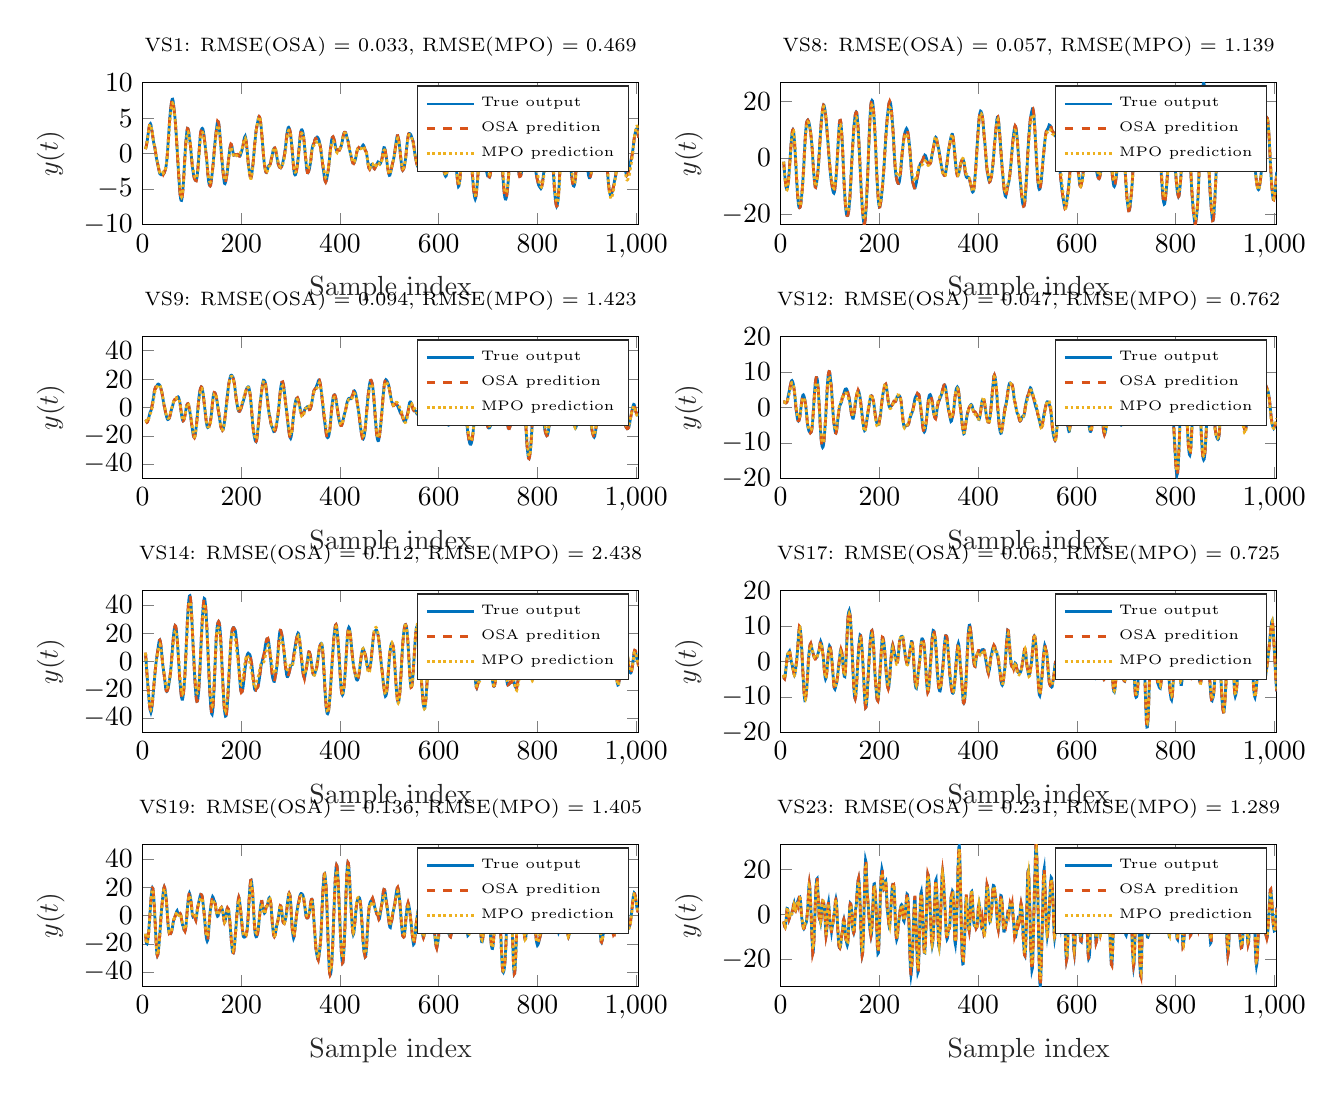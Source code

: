 % This file was created by matlab2tikz.
%
\definecolor{mycolor1}{rgb}{0.0,0.447,0.741}%
\definecolor{mycolor2}{rgb}{0.85,0.325,0.098}%
\definecolor{mycolor3}{rgb}{0.929,0.694,0.125}%
%
\begin{tikzpicture}

\begin{axis}[%
width=6.3cm,
height=1.8cm,
at={(0cm,9.677cm)},
scale only axis,
xmin=0,
xmax=1005,
xlabel style={font=\color{white!15!black}},
xlabel={Sample index},
ymin=-10,
ymax=10,
ylabel style={font=\color{white!15!black}},
ylabel={$y(t)$},
axis background/.style={fill=white},
title style={font=\scriptsize},
title={VS1: RMSE(OSA) = 0.033, RMSE(MPO) = 0.469},
legend style={legend cell align=left, align=left, draw=white!15!black,font=\fontsize{4}{5}\selectfont}
]
\addplot [color=mycolor1, line width=1.0pt]
  table[row sep=crcr]{%
6	0.655\\
7	0.876\\
8	1.212\\
9	1.598\\
10	2.063\\
11	2.596\\
13	3.595\\
14	3.981\\
15	4.125\\
16	4.203\\
17	4.046\\
18	3.663\\
19	3.218\\
20	2.814\\
21	2.274\\
22	1.783\\
23	1.397\\
24	1.128\\
25	0.792\\
27	-0.104\\
28	-0.571\\
29	-0.954\\
32	-1.906\\
33	-2.248\\
34	-2.599\\
35	-2.863\\
36	-2.919\\
37	-2.943\\
38	-2.996\\
39	-2.973\\
40	-2.892\\
41	-2.843\\
42	-2.918\\
43	-2.844\\
44	-2.701\\
45	-2.508\\
46	-2.33\\
47	-2.051\\
48	-1.633\\
49	-1.07\\
50	-0.318\\
51	0.696\\
52	1.688\\
53	2.724\\
54	3.841\\
55	4.813\\
56	5.69\\
57	6.365\\
59	7.42\\
60	7.649\\
61	7.67\\
62	7.408\\
63	6.794\\
64	6.155\\
65	5.557\\
66	4.849\\
67	3.904\\
68	2.911\\
69	1.801\\
71	-0.571\\
72	-1.739\\
73	-2.872\\
74	-3.893\\
75	-4.898\\
76	-5.739\\
77	-6.313\\
78	-6.602\\
79	-6.62\\
80	-6.347\\
81	-5.776\\
82	-4.922\\
83	-3.898\\
84	-2.705\\
85	-1.415\\
86	-0.186\\
87	0.965\\
88	1.844\\
89	2.606\\
90	3.216\\
91	3.531\\
92	3.493\\
93	3.241\\
94	2.861\\
95	2.307\\
96	1.721\\
97	1.159\\
98	0.391\\
99	-0.434\\
100	-1.192\\
101	-1.861\\
102	-2.403\\
103	-2.86\\
104	-3.233\\
105	-3.498\\
106	-3.676\\
107	-3.764\\
108	-3.816\\
109	-3.783\\
110	-3.501\\
111	-2.95\\
112	-2.208\\
113	-1.334\\
114	-0.323\\
115	0.665\\
116	1.675\\
117	2.545\\
118	3.04\\
119	3.344\\
120	3.491\\
121	3.548\\
122	3.485\\
123	3.239\\
124	2.788\\
125	2.211\\
126	1.667\\
127	1.061\\
128	0.38\\
129	-0.273\\
130	-0.941\\
131	-1.732\\
132	-2.68\\
133	-3.446\\
134	-4.004\\
135	-4.325\\
136	-4.512\\
137	-4.564\\
138	-4.417\\
139	-3.949\\
140	-3.471\\
141	-2.878\\
142	-2.199\\
143	-1.464\\
145	0.179\\
146	1.006\\
147	1.752\\
148	2.399\\
149	3.02\\
150	3.566\\
151	4.149\\
152	4.53\\
153	4.529\\
154	4.348\\
155	3.921\\
156	3.283\\
157	2.484\\
158	1.583\\
160	-0.262\\
161	-1.061\\
162	-1.8\\
163	-2.587\\
164	-3.239\\
165	-3.81\\
166	-4.212\\
167	-4.254\\
168	-4.094\\
169	-3.753\\
170	-3.361\\
171	-2.979\\
172	-2.392\\
173	-1.692\\
174	-1.03\\
175	-0.408\\
176	0.226\\
177	0.783\\
178	1.121\\
179	1.287\\
180	1.257\\
181	1.017\\
182	0.634\\
183	0.27\\
184	-0.028\\
185	-0.2\\
186	-0.168\\
187	-0.181\\
188	-0.177\\
189	-0.162\\
191	-0.254\\
192	-0.214\\
193	-0.165\\
195	-0.299\\
196	-0.351\\
197	-0.374\\
198	-0.288\\
199	-0.059\\
200	0.143\\
201	0.38\\
202	0.643\\
203	0.945\\
204	1.315\\
205	1.755\\
206	2.106\\
207	2.346\\
208	2.46\\
209	2.193\\
210	1.689\\
211	1.063\\
212	0.363\\
214	-1.245\\
215	-1.878\\
216	-2.358\\
217	-2.88\\
218	-3.225\\
219	-3.367\\
220	-3.34\\
221	-3.061\\
222	-2.545\\
223	-1.96\\
224	-1.316\\
225	-0.508\\
226	0.323\\
227	1.124\\
228	1.833\\
229	2.571\\
230	3.186\\
231	3.598\\
232	3.971\\
234	4.728\\
235	5.092\\
236	5.203\\
237	5.136\\
238	4.926\\
239	4.553\\
240	3.91\\
241	3.154\\
242	2.365\\
243	1.492\\
244	0.599\\
245	-0.224\\
246	-1.005\\
247	-1.59\\
248	-1.975\\
249	-2.391\\
250	-2.635\\
251	-2.668\\
252	-2.494\\
254	-2.055\\
255	-1.82\\
256	-1.677\\
257	-1.643\\
258	-1.595\\
259	-1.427\\
260	-1.079\\
261	-0.744\\
262	-0.463\\
263	-0.147\\
264	0.241\\
265	0.586\\
266	0.684\\
267	0.764\\
268	0.762\\
269	0.62\\
270	0.371\\
271	-0.074\\
272	-0.444\\
273	-0.836\\
274	-1.205\\
275	-1.523\\
276	-1.704\\
277	-1.862\\
278	-1.953\\
279	-1.972\\
280	-2.012\\
281	-1.921\\
282	-1.787\\
283	-1.623\\
284	-1.36\\
285	-0.989\\
286	-0.718\\
287	-0.358\\
288	0.074\\
289	0.545\\
290	1.177\\
291	1.845\\
292	2.479\\
293	2.98\\
294	3.354\\
295	3.645\\
296	3.694\\
297	3.589\\
298	3.419\\
299	3.106\\
300	2.665\\
301	2.026\\
302	1.315\\
303	0.579\\
304	-0.275\\
305	-1.186\\
306	-1.965\\
307	-2.538\\
308	-2.916\\
309	-3.014\\
310	-2.971\\
311	-2.763\\
312	-2.401\\
313	-1.947\\
314	-1.431\\
315	-0.791\\
316	-0.098\\
317	0.622\\
318	1.467\\
319	2.22\\
320	2.826\\
321	3.174\\
322	3.334\\
323	3.344\\
324	3.211\\
325	2.939\\
326	2.513\\
327	1.924\\
328	1.178\\
329	0.366\\
330	-0.353\\
331	-1.128\\
332	-1.856\\
333	-2.355\\
334	-2.657\\
335	-2.701\\
336	-2.597\\
337	-2.396\\
338	-2.128\\
339	-1.794\\
340	-1.428\\
341	-0.881\\
342	-0.175\\
343	0.435\\
344	0.863\\
345	1.14\\
346	1.307\\
347	1.404\\
348	1.597\\
349	1.935\\
350	2.078\\
351	2.185\\
352	2.2\\
353	2.184\\
354	2.302\\
355	2.253\\
356	2.131\\
357	1.996\\
358	1.754\\
359	1.396\\
360	1.061\\
361	0.624\\
362	0.065\\
363	-0.475\\
364	-1.047\\
365	-1.59\\
367	-2.614\\
368	-3.192\\
369	-3.63\\
370	-3.913\\
371	-4.013\\
372	-3.884\\
373	-3.622\\
375	-2.911\\
376	-2.443\\
377	-1.876\\
378	-1.289\\
380	0.168\\
381	0.824\\
382	1.397\\
383	1.863\\
384	2.161\\
385	2.308\\
386	2.337\\
387	2.2\\
388	1.994\\
389	1.73\\
390	1.335\\
391	0.958\\
392	0.636\\
393	0.422\\
394	0.343\\
395	0.496\\
396	0.525\\
397	0.5\\
398	0.52\\
399	0.515\\
400	0.657\\
401	0.808\\
402	0.971\\
403	1.187\\
404	1.51\\
405	1.851\\
406	2.273\\
407	2.608\\
408	2.868\\
409	2.976\\
410	2.992\\
411	2.982\\
412	2.867\\
413	2.618\\
414	2.3\\
416	1.848\\
417	1.506\\
418	1.067\\
419	0.668\\
420	0.327\\
421	0.065\\
422	-0.236\\
423	-0.564\\
424	-0.813\\
425	-1.145\\
426	-1.332\\
427	-1.37\\
428	-1.367\\
429	-1.278\\
430	-1.094\\
431	-0.881\\
432	-0.604\\
433	-0.204\\
434	0.172\\
435	0.473\\
436	0.667\\
437	0.751\\
438	0.804\\
439	0.77\\
440	0.691\\
441	0.684\\
442	0.71\\
443	0.759\\
444	0.865\\
446	1.132\\
447	1.212\\
448	1.136\\
449	0.927\\
450	0.736\\
451	0.499\\
452	0.38\\
453	0.246\\
454	-0.056\\
455	-0.489\\
456	-0.996\\
457	-1.494\\
458	-1.886\\
459	-2.124\\
460	-2.18\\
461	-2.023\\
462	-1.829\\
463	-1.643\\
464	-1.559\\
465	-1.513\\
466	-1.538\\
467	-1.665\\
468	-1.853\\
469	-2.077\\
470	-2.141\\
471	-2.038\\
472	-1.881\\
473	-1.707\\
474	-1.637\\
476	-1.317\\
477	-1.206\\
478	-1.271\\
479	-1.375\\
480	-1.434\\
481	-1.479\\
482	-1.385\\
483	-1.19\\
484	-0.973\\
485	-0.746\\
486	-0.328\\
487	0.18\\
488	0.561\\
489	0.833\\
490	0.825\\
491	0.647\\
492	0.267\\
493	-0.177\\
494	-0.61\\
495	-1.117\\
496	-1.679\\
497	-2.167\\
498	-2.562\\
499	-2.901\\
500	-3.087\\
501	-3.065\\
502	-2.839\\
503	-2.536\\
504	-2.248\\
505	-1.892\\
506	-1.55\\
507	-1.265\\
508	-0.991\\
509	-0.644\\
510	-0.248\\
512	0.682\\
514	1.792\\
515	2.199\\
516	2.474\\
517	2.461\\
518	2.255\\
519	1.922\\
520	1.464\\
521	0.861\\
522	0.175\\
523	-0.532\\
524	-1.158\\
525	-1.827\\
526	-2.223\\
527	-2.35\\
529	-2.157\\
530	-1.923\\
531	-1.553\\
532	-1.151\\
533	-0.623\\
534	0.037\\
535	0.79\\
536	1.399\\
537	1.938\\
538	2.437\\
539	2.724\\
540	2.822\\
541	2.82\\
543	2.71\\
545	2.381\\
546	2.183\\
547	1.934\\
548	1.717\\
550	0.858\\
551	0.33\\
552	-0.21\\
553	-0.539\\
555	-1.275\\
556	-1.588\\
557	-1.785\\
558	-1.882\\
559	-1.929\\
560	-2.036\\
561	-1.976\\
562	-1.722\\
563	-1.351\\
564	-1.068\\
565	-0.947\\
566	-0.87\\
567	-0.761\\
568	-0.6\\
569	-0.502\\
570	-0.215\\
571	0.031\\
572	0.247\\
573	0.497\\
575	0.947\\
577	1.656\\
578	1.836\\
580	1.965\\
582	1.931\\
583	2.023\\
584	2.014\\
585	1.916\\
586	1.885\\
587	1.913\\
588	1.824\\
589	1.591\\
590	1.406\\
591	1.321\\
592	1.289\\
593	1.008\\
594	0.712\\
595	0.571\\
596	0.335\\
597	0.163\\
598	0.058\\
599	0.002\\
600	0.08\\
601	0.216\\
602	0.292\\
603	0.34\\
604	0.255\\
605	0.057\\
606	-0.159\\
608	-1.077\\
609	-1.586\\
610	-2.104\\
611	-2.588\\
612	-2.941\\
613	-3.102\\
614	-3.227\\
615	-3.162\\
616	-2.897\\
617	-2.424\\
618	-1.849\\
619	-1.197\\
620	-0.478\\
622	1.07\\
623	1.857\\
624	2.625\\
625	3.251\\
626	3.634\\
627	3.841\\
628	3.95\\
629	3.867\\
630	3.368\\
631	2.627\\
632	1.859\\
633	0.984\\
634	-0.159\\
635	-1.358\\
636	-2.362\\
637	-3.17\\
638	-3.73\\
639	-4.278\\
640	-4.644\\
641	-4.558\\
642	-4.205\\
643	-3.58\\
644	-2.745\\
645	-1.583\\
646	-0.374\\
647	0.746\\
648	1.822\\
649	3.012\\
650	4.092\\
651	4.972\\
652	5.784\\
653	6.454\\
654	6.975\\
655	7.348\\
656	7.542\\
657	7.467\\
658	7.052\\
659	6.368\\
660	5.622\\
661	4.809\\
662	3.89\\
663	2.755\\
665	0.321\\
666	-0.836\\
667	-1.862\\
668	-2.855\\
669	-3.72\\
670	-4.605\\
671	-5.305\\
672	-5.796\\
673	-6.228\\
674	-6.428\\
675	-6.25\\
676	-5.742\\
677	-5.111\\
678	-4.359\\
679	-3.477\\
680	-2.51\\
681	-1.428\\
683	0.694\\
684	1.805\\
685	2.558\\
686	3.097\\
687	3.365\\
688	3.401\\
689	3.264\\
690	2.79\\
691	2.071\\
692	1.313\\
693	0.503\\
694	-0.476\\
695	-1.249\\
696	-2.002\\
697	-2.561\\
698	-2.893\\
699	-3.125\\
700	-3.105\\
701	-3.141\\
702	-3.281\\
703	-3.333\\
704	-3.133\\
705	-2.701\\
706	-2.098\\
708	-0.824\\
709	-0.019\\
710	1.019\\
711	2.005\\
712	2.758\\
713	3.392\\
714	3.881\\
715	4.31\\
716	4.677\\
717	4.954\\
718	5.173\\
719	5.227\\
720	5.08\\
721	4.77\\
722	4.208\\
723	3.516\\
724	2.841\\
725	1.985\\
726	1.076\\
727	0.078\\
728	-0.967\\
729	-2.089\\
730	-3.224\\
731	-4.169\\
732	-4.989\\
733	-5.722\\
734	-6.228\\
735	-6.422\\
736	-6.43\\
737	-6.241\\
738	-5.852\\
739	-5.268\\
740	-4.59\\
741	-3.722\\
742	-2.595\\
743	-1.385\\
744	-0.116\\
745	1.027\\
746	2.054\\
747	2.962\\
748	3.486\\
749	3.693\\
750	3.732\\
751	3.493\\
752	3.148\\
753	2.788\\
754	2.286\\
756	1.313\\
757	0.755\\
758	0.124\\
760	-1.262\\
761	-1.888\\
763	-3.046\\
764	-3.23\\
765	-3.218\\
766	-3.14\\
767	-2.943\\
768	-2.553\\
769	-1.911\\
770	-1.15\\
771	-0.301\\
772	0.638\\
773	1.738\\
774	2.779\\
775	3.68\\
776	4.387\\
777	4.817\\
778	5.137\\
779	5.373\\
780	5.626\\
781	5.769\\
782	5.749\\
783	5.529\\
784	5.127\\
786	3.947\\
787	3.467\\
788	2.942\\
789	2.48\\
790	1.927\\
791	1.458\\
792	0.868\\
793	0.207\\
794	-0.543\\
795	-1.362\\
796	-2.037\\
797	-2.658\\
798	-3.078\\
799	-3.431\\
800	-3.758\\
801	-4.051\\
802	-4.365\\
803	-4.534\\
804	-4.661\\
805	-4.753\\
806	-4.868\\
807	-4.955\\
808	-4.848\\
809	-4.597\\
810	-4.219\\
811	-3.704\\
812	-3.107\\
813	-2.592\\
814	-2.044\\
815	-1.429\\
816	-0.671\\
817	0.013\\
818	0.78\\
819	1.526\\
820	2.297\\
821	2.945\\
822	3.414\\
823	3.652\\
824	3.531\\
825	3.132\\
826	2.591\\
827	1.95\\
828	1.213\\
829	0.401\\
830	-0.446\\
831	-1.373\\
832	-2.346\\
834	-4.515\\
835	-5.454\\
836	-6.296\\
837	-6.875\\
838	-7.248\\
839	-7.447\\
840	-7.311\\
841	-6.945\\
842	-6.392\\
843	-5.545\\
844	-4.452\\
845	-3.015\\
846	-1.562\\
847	-0.316\\
848	1.006\\
849	2.379\\
850	3.575\\
851	4.804\\
852	5.749\\
853	6.418\\
854	6.883\\
855	6.981\\
856	6.831\\
857	6.435\\
858	5.773\\
859	5.03\\
860	4.157\\
861	3.245\\
862	2.405\\
863	1.606\\
864	0.778\\
865	-0.152\\
866	-0.941\\
867	-1.694\\
868	-2.332\\
869	-2.955\\
870	-3.556\\
871	-4.046\\
872	-4.368\\
873	-4.553\\
874	-4.594\\
875	-4.437\\
876	-4.088\\
877	-3.375\\
878	-2.573\\
879	-1.539\\
880	-0.411\\
881	0.789\\
882	2.081\\
883	3.423\\
884	4.484\\
885	5.213\\
886	5.932\\
887	6.477\\
888	6.726\\
889	6.851\\
890	6.833\\
891	6.512\\
892	6.154\\
893	5.741\\
894	5.123\\
896	3.648\\
897	2.78\\
898	1.734\\
900	-0.211\\
901	-1.213\\
902	-2.237\\
903	-2.894\\
904	-3.228\\
905	-3.404\\
906	-3.404\\
907	-3.29\\
908	-3.065\\
909	-2.711\\
910	-2.102\\
911	-1.282\\
912	-0.246\\
914	1.943\\
916	3.729\\
917	4.554\\
918	4.951\\
919	5.236\\
920	5.328\\
921	5.233\\
922	5.057\\
923	4.941\\
924	4.958\\
925	4.889\\
926	4.774\\
927	4.704\\
928	4.516\\
929	4.191\\
930	3.766\\
931	3.361\\
932	3.067\\
933	2.74\\
935	2.284\\
936	1.952\\
937	1.514\\
938	0.94\\
939	0.167\\
941	-1.687\\
942	-2.597\\
943	-3.537\\
944	-4.312\\
945	-4.917\\
946	-5.474\\
947	-5.699\\
948	-5.873\\
949	-5.952\\
950	-5.78\\
951	-5.486\\
952	-5.226\\
953	-4.995\\
954	-4.702\\
955	-4.334\\
956	-3.891\\
957	-3.612\\
958	-3.274\\
959	-2.838\\
960	-2.42\\
961	-1.956\\
962	-1.424\\
963	-0.948\\
964	-0.401\\
965	0.049\\
966	0.217\\
967	0.212\\
968	0.116\\
969	0.041\\
970	-0.175\\
971	-0.457\\
972	-0.692\\
973	-0.864\\
974	-1.218\\
975	-1.541\\
976	-1.781\\
977	-2.005\\
978	-2.299\\
979	-2.659\\
980	-2.893\\
981	-3.081\\
982	-2.995\\
983	-2.835\\
984	-2.589\\
985	-2.386\\
986	-2.166\\
987	-1.734\\
988	-1.348\\
990	-0.803\\
991	-0.448\\
992	-0.131\\
993	0.335\\
994	0.881\\
995	1.492\\
996	2.091\\
997	2.511\\
998	2.892\\
999	3.2\\
1000	3.399\\
1001	3.496\\
1002	3.441\\
1003	3.2\\
1004	2.779\\
1005	2.236\\
};
\addlegendentry{True output}

\addplot [color=mycolor2, dashed, line width=1.0pt]
  table[row sep=crcr]{%
6	0.604\\
7	0.886\\
8	1.158\\
9	1.617\\
10	2.007\\
11	2.638\\
12	3.04\\
13	3.605\\
14	4.008\\
15	4.127\\
16	4.224\\
17	4.056\\
18	3.668\\
20	2.786\\
21	2.295\\
22	1.752\\
23	1.362\\
24	1.129\\
25	0.824\\
26	0.345\\
27	-0.099\\
28	-0.556\\
29	-0.961\\
30	-1.27\\
32	-1.879\\
33	-2.248\\
34	-2.628\\
35	-2.842\\
36	-2.933\\
37	-2.902\\
38	-3.052\\
39	-2.937\\
40	-2.882\\
41	-2.795\\
42	-2.957\\
43	-2.823\\
44	-2.729\\
45	-2.474\\
46	-2.318\\
47	-2.086\\
48	-1.674\\
49	-1.113\\
50	-0.303\\
51	0.645\\
52	1.687\\
53	2.644\\
54	3.859\\
55	4.814\\
56	5.723\\
57	6.316\\
58	6.896\\
59	7.39\\
60	7.679\\
61	7.672\\
62	7.454\\
63	6.721\\
64	6.17\\
65	5.542\\
66	4.883\\
67	3.901\\
68	2.856\\
69	1.835\\
70	0.659\\
71	-0.544\\
72	-1.76\\
73	-2.876\\
74	-3.874\\
75	-4.861\\
76	-5.754\\
77	-6.327\\
78	-6.632\\
79	-6.628\\
80	-6.365\\
81	-5.765\\
82	-4.964\\
83	-3.893\\
84	-2.744\\
85	-1.348\\
86	-0.207\\
87	0.979\\
88	1.84\\
89	2.633\\
90	3.256\\
91	3.532\\
92	3.497\\
93	3.237\\
94	2.89\\
95	2.316\\
96	1.668\\
97	1.179\\
98	0.406\\
99	-0.451\\
101	-1.907\\
102	-2.373\\
103	-2.87\\
104	-3.234\\
105	-3.501\\
106	-3.66\\
107	-3.779\\
108	-3.784\\
109	-3.83\\
110	-3.501\\
111	-2.993\\
112	-2.251\\
113	-1.322\\
115	0.642\\
116	1.65\\
117	2.608\\
118	3.088\\
119	3.303\\
120	3.489\\
121	3.533\\
122	3.515\\
123	3.219\\
124	2.787\\
125	2.177\\
126	1.649\\
127	1.11\\
128	0.35\\
129	-0.277\\
130	-0.964\\
131	-1.66\\
132	-2.648\\
133	-3.487\\
134	-4.02\\
135	-4.349\\
136	-4.479\\
137	-4.565\\
138	-4.458\\
139	-3.99\\
140	-3.434\\
141	-2.865\\
142	-2.185\\
143	-1.525\\
144	-0.655\\
145	0.189\\
146	1.052\\
147	1.719\\
148	2.352\\
149	3.012\\
150	3.582\\
151	4.133\\
152	4.571\\
153	4.492\\
154	4.396\\
155	3.931\\
156	3.33\\
158	1.593\\
159	0.634\\
160	-0.24\\
161	-1.086\\
162	-1.799\\
163	-2.595\\
164	-3.233\\
165	-3.769\\
166	-4.276\\
167	-4.238\\
168	-4.135\\
169	-3.754\\
170	-3.331\\
171	-2.972\\
172	-2.444\\
173	-1.656\\
174	-1.064\\
175	-0.377\\
176	0.232\\
177	0.747\\
178	1.123\\
179	1.346\\
180	1.29\\
181	0.977\\
182	0.622\\
183	0.25\\
184	-0.023\\
185	-0.211\\
186	-0.224\\
187	-0.191\\
188	-0.146\\
189	-0.136\\
191	-0.274\\
192	-0.216\\
193	-0.138\\
194	-0.195\\
195	-0.321\\
196	-0.384\\
197	-0.369\\
198	-0.293\\
200	0.128\\
201	0.375\\
202	0.633\\
203	0.944\\
204	1.274\\
205	1.766\\
206	2.103\\
207	2.326\\
208	2.512\\
209	2.22\\
210	1.728\\
211	1.012\\
212	0.382\\
213	-0.437\\
214	-1.238\\
215	-1.966\\
216	-2.352\\
217	-2.879\\
218	-3.237\\
219	-3.382\\
220	-3.378\\
221	-3.059\\
222	-2.55\\
223	-1.95\\
224	-1.327\\
225	-0.523\\
227	1.154\\
228	1.818\\
229	2.573\\
230	3.173\\
231	3.593\\
232	3.978\\
233	4.371\\
234	4.61\\
235	5.129\\
236	5.236\\
237	5.16\\
238	4.911\\
239	4.535\\
240	3.976\\
241	3.157\\
242	2.373\\
243	1.471\\
244	0.588\\
245	-0.226\\
246	-0.965\\
247	-1.673\\
248	-1.963\\
249	-2.413\\
250	-2.622\\
251	-2.66\\
252	-2.531\\
253	-2.258\\
255	-1.806\\
256	-1.641\\
257	-1.652\\
258	-1.565\\
259	-1.454\\
260	-1.131\\
261	-0.694\\
262	-0.495\\
263	-0.157\\
264	0.199\\
265	0.651\\
266	0.686\\
267	0.746\\
268	0.789\\
269	0.625\\
270	0.416\\
271	-0.072\\
272	-0.47\\
275	-1.547\\
276	-1.704\\
277	-1.872\\
278	-1.96\\
279	-1.966\\
280	-2.011\\
282	-1.813\\
283	-1.655\\
284	-1.354\\
285	-0.971\\
286	-0.73\\
287	-0.411\\
288	0.075\\
289	0.526\\
290	1.161\\
291	1.847\\
293	3.001\\
294	3.351\\
295	3.679\\
296	3.717\\
297	3.551\\
298	3.403\\
299	3.126\\
300	2.702\\
301	1.977\\
302	1.325\\
303	0.61\\
305	-1.18\\
306	-1.972\\
307	-2.604\\
308	-2.902\\
309	-3.042\\
311	-2.833\\
312	-2.41\\
313	-1.908\\
314	-1.459\\
315	-0.779\\
316	-0.14\\
317	0.63\\
318	1.417\\
319	2.274\\
320	2.833\\
321	3.174\\
322	3.314\\
323	3.381\\
324	3.226\\
325	2.975\\
326	2.477\\
327	1.941\\
328	1.232\\
329	0.341\\
330	-0.337\\
331	-1.133\\
332	-1.867\\
333	-2.367\\
334	-2.689\\
335	-2.697\\
336	-2.611\\
337	-2.391\\
338	-2.128\\
339	-1.793\\
340	-1.408\\
341	-0.912\\
342	-0.185\\
343	0.454\\
344	0.875\\
345	1.147\\
346	1.325\\
347	1.385\\
348	1.546\\
349	1.933\\
350	2.075\\
351	2.166\\
352	2.188\\
353	2.167\\
354	2.316\\
355	2.245\\
356	2.148\\
357	1.94\\
358	1.801\\
359	1.406\\
360	1.064\\
361	0.632\\
362	0.073\\
364	-1.015\\
365	-1.599\\
366	-2.104\\
367	-2.574\\
368	-3.192\\
369	-3.636\\
370	-3.914\\
371	-4.041\\
372	-3.882\\
373	-3.61\\
374	-3.284\\
375	-2.902\\
376	-2.465\\
377	-1.842\\
378	-1.317\\
379	-0.585\\
380	0.177\\
381	0.791\\
382	1.453\\
383	1.834\\
384	2.176\\
385	2.299\\
386	2.361\\
387	2.188\\
388	1.99\\
389	1.721\\
390	1.302\\
391	0.973\\
392	0.609\\
393	0.4\\
394	0.283\\
395	0.503\\
396	0.543\\
397	0.496\\
398	0.524\\
399	0.484\\
400	0.642\\
401	0.836\\
402	0.95\\
403	1.163\\
404	1.461\\
405	1.855\\
406	2.287\\
407	2.612\\
408	2.839\\
409	2.997\\
410	3.006\\
411	2.977\\
412	2.89\\
413	2.598\\
414	2.289\\
415	2.064\\
416	1.891\\
418	1.068\\
419	0.699\\
420	0.251\\
421	0.125\\
423	-0.567\\
424	-0.839\\
425	-1.124\\
426	-1.332\\
427	-1.34\\
428	-1.412\\
429	-1.3\\
430	-1.073\\
431	-0.875\\
432	-0.614\\
433	-0.227\\
434	0.203\\
435	0.464\\
436	0.702\\
437	0.737\\
438	0.834\\
439	0.75\\
440	0.691\\
441	0.683\\
442	0.689\\
443	0.74\\
444	0.834\\
445	1.019\\
446	1.142\\
447	1.213\\
448	1.118\\
449	0.982\\
450	0.715\\
451	0.496\\
452	0.336\\
453	0.267\\
454	-0.032\\
455	-0.462\\
456	-1.008\\
457	-1.502\\
458	-1.89\\
459	-2.12\\
460	-2.23\\
461	-2.075\\
462	-1.774\\
463	-1.652\\
464	-1.499\\
465	-1.535\\
466	-1.49\\
467	-1.704\\
468	-1.781\\
469	-2.106\\
470	-2.168\\
472	-1.92\\
473	-1.678\\
474	-1.658\\
475	-1.47\\
477	-1.176\\
478	-1.239\\
479	-1.383\\
480	-1.458\\
481	-1.487\\
482	-1.407\\
484	-0.998\\
485	-0.769\\
486	-0.365\\
487	0.217\\
488	0.536\\
489	0.84\\
490	0.866\\
491	0.639\\
492	0.348\\
493	-0.224\\
494	-0.607\\
495	-1.15\\
497	-2.156\\
498	-2.592\\
499	-2.943\\
500	-3.066\\
501	-3.105\\
502	-2.845\\
503	-2.523\\
504	-2.242\\
505	-1.91\\
506	-1.533\\
507	-1.228\\
508	-1.013\\
509	-0.664\\
510	-0.277\\
511	0.198\\
512	0.704\\
513	1.185\\
514	1.799\\
515	2.183\\
516	2.517\\
517	2.522\\
518	2.211\\
519	1.935\\
520	1.502\\
521	0.861\\
522	0.199\\
523	-0.582\\
524	-1.158\\
525	-1.821\\
526	-2.262\\
527	-2.369\\
528	-2.289\\
529	-2.154\\
530	-1.917\\
532	-1.166\\
533	-0.612\\
534	-0.008\\
535	0.796\\
536	1.44\\
537	1.932\\
538	2.409\\
539	2.776\\
540	2.784\\
541	2.873\\
542	2.716\\
543	2.697\\
544	2.518\\
545	2.386\\
546	2.195\\
547	1.886\\
548	1.753\\
549	1.295\\
550	0.889\\
551	0.324\\
552	-0.22\\
553	-0.55\\
554	-0.894\\
555	-1.267\\
557	-1.867\\
558	-1.837\\
559	-1.886\\
560	-2.06\\
561	-2.025\\
562	-1.714\\
563	-1.324\\
564	-1.066\\
565	-0.903\\
566	-0.887\\
567	-0.775\\
568	-0.603\\
569	-0.441\\
570	-0.298\\
571	0.02\\
572	0.224\\
573	0.559\\
574	0.678\\
575	0.917\\
576	1.288\\
577	1.627\\
578	1.921\\
579	1.847\\
580	1.977\\
581	1.898\\
583	2.028\\
584	2.013\\
585	1.869\\
587	1.9\\
588	1.885\\
589	1.573\\
590	1.355\\
592	1.278\\
593	1.134\\
594	0.609\\
595	0.544\\
596	0.323\\
597	0.236\\
598	0.016\\
599	-0.005\\
600	0.002\\
601	0.24\\
602	0.329\\
603	0.374\\
604	0.245\\
605	0.002\\
606	-0.054\\
607	-0.594\\
608	-1.057\\
609	-1.624\\
610	-2.125\\
611	-2.569\\
612	-2.903\\
613	-3.123\\
614	-3.301\\
615	-3.165\\
616	-2.871\\
617	-2.431\\
618	-1.869\\
619	-1.222\\
620	-0.48\\
621	0.332\\
622	1.055\\
624	2.603\\
625	3.294\\
626	3.612\\
627	3.913\\
628	3.866\\
629	3.885\\
630	3.428\\
631	2.654\\
632	1.832\\
633	0.998\\
634	-0.125\\
635	-1.389\\
636	-2.348\\
637	-3.235\\
638	-3.721\\
639	-4.267\\
640	-4.67\\
641	-4.612\\
642	-4.237\\
643	-3.591\\
644	-2.74\\
645	-1.624\\
646	-0.395\\
647	0.756\\
648	1.849\\
649	2.982\\
650	4.085\\
651	4.973\\
652	5.762\\
653	6.436\\
654	6.982\\
655	7.345\\
656	7.494\\
657	7.524\\
658	7.077\\
659	6.316\\
660	5.653\\
661	4.761\\
662	3.957\\
663	2.768\\
664	1.526\\
665	0.299\\
666	-0.818\\
667	-1.865\\
668	-2.79\\
669	-3.745\\
670	-4.621\\
671	-5.284\\
672	-5.72\\
673	-6.27\\
674	-6.435\\
675	-6.281\\
676	-5.76\\
677	-5.063\\
678	-4.382\\
679	-3.492\\
680	-2.506\\
681	-1.467\\
682	-0.295\\
683	0.661\\
684	1.772\\
685	2.583\\
686	3.111\\
687	3.445\\
688	3.373\\
689	3.247\\
690	2.818\\
691	2.122\\
693	0.483\\
694	-0.486\\
695	-1.287\\
696	-1.927\\
697	-2.636\\
698	-2.917\\
699	-3.133\\
700	-3.109\\
701	-3.066\\
702	-3.298\\
703	-3.317\\
704	-3.179\\
705	-2.728\\
706	-2.075\\
707	-1.499\\
708	-0.838\\
709	-0.063\\
710	0.977\\
711	2.045\\
712	2.766\\
713	3.351\\
714	3.884\\
715	4.28\\
716	4.693\\
717	4.934\\
718	5.136\\
719	5.185\\
720	5.127\\
721	4.817\\
722	4.192\\
723	3.492\\
724	2.819\\
725	2.067\\
726	1.086\\
727	0.068\\
728	-0.986\\
729	-2.01\\
730	-3.227\\
731	-4.154\\
732	-4.992\\
733	-5.763\\
734	-6.213\\
735	-6.411\\
736	-6.429\\
737	-6.253\\
738	-5.893\\
739	-5.268\\
740	-4.528\\
741	-3.802\\
742	-2.603\\
743	-1.429\\
744	-0.103\\
745	1.099\\
746	1.984\\
747	2.997\\
748	3.513\\
749	3.696\\
750	3.77\\
751	3.51\\
752	3.094\\
753	2.773\\
754	2.306\\
755	1.779\\
756	1.287\\
757	0.741\\
758	0.166\\
759	-0.559\\
760	-1.229\\
761	-1.927\\
762	-2.451\\
763	-3.046\\
764	-3.262\\
765	-3.232\\
766	-3.17\\
767	-2.901\\
768	-2.615\\
769	-1.933\\
770	-1.163\\
771	-0.289\\
772	0.565\\
773	1.731\\
774	2.785\\
775	3.672\\
776	4.39\\
777	4.839\\
778	5.07\\
779	5.397\\
780	5.588\\
781	5.762\\
782	5.721\\
783	5.534\\
784	5.138\\
785	4.577\\
786	3.873\\
787	3.47\\
788	2.936\\
789	2.47\\
790	1.983\\
791	1.414\\
792	0.914\\
793	0.206\\
794	-0.459\\
795	-1.378\\
796	-2.038\\
797	-2.68\\
798	-3.045\\
799	-3.428\\
800	-3.742\\
801	-4.041\\
802	-4.352\\
803	-4.496\\
804	-4.68\\
805	-4.713\\
806	-4.833\\
807	-4.967\\
808	-4.88\\
809	-4.587\\
810	-4.217\\
811	-3.747\\
812	-3.12\\
813	-2.552\\
814	-2.073\\
816	-0.738\\
817	0.022\\
819	1.53\\
820	2.248\\
821	2.956\\
822	3.434\\
823	3.711\\
824	3.544\\
825	3.121\\
826	2.614\\
827	1.986\\
828	1.146\\
829	0.463\\
830	-0.5\\
831	-1.319\\
832	-2.351\\
833	-3.395\\
834	-4.509\\
835	-5.458\\
836	-6.343\\
837	-6.824\\
838	-7.284\\
839	-7.432\\
840	-7.388\\
841	-6.942\\
842	-6.377\\
843	-5.578\\
844	-4.517\\
845	-3.039\\
846	-1.531\\
847	-0.301\\
848	0.979\\
850	3.611\\
851	4.776\\
852	5.785\\
853	6.358\\
854	6.9\\
855	6.992\\
856	6.844\\
857	6.44\\
858	5.777\\
859	4.968\\
860	4.179\\
861	3.255\\
862	2.387\\
863	1.597\\
866	-0.941\\
867	-1.692\\
868	-2.331\\
869	-2.947\\
870	-3.539\\
871	-4.022\\
872	-4.406\\
873	-4.562\\
874	-4.573\\
875	-4.454\\
876	-4.119\\
877	-3.435\\
878	-2.563\\
879	-1.556\\
880	-0.429\\
881	0.757\\
882	2.04\\
883	3.418\\
884	4.564\\
885	5.207\\
886	5.87\\
887	6.483\\
888	6.764\\
889	6.843\\
890	6.817\\
891	6.504\\
893	5.756\\
894	5.173\\
895	4.353\\
896	3.637\\
897	2.824\\
898	1.753\\
899	0.809\\
900	-0.222\\
901	-1.236\\
902	-2.183\\
903	-2.937\\
904	-3.253\\
905	-3.425\\
906	-3.41\\
907	-3.278\\
908	-3.072\\
909	-2.747\\
910	-2.098\\
911	-1.334\\
912	-0.266\\
913	0.829\\
914	1.975\\
915	2.818\\
916	3.688\\
917	4.597\\
918	4.998\\
920	5.375\\
921	5.169\\
922	5.059\\
923	4.94\\
924	4.91\\
925	4.863\\
926	4.772\\
927	4.709\\
928	4.522\\
929	4.235\\
930	3.767\\
931	3.363\\
932	3.033\\
933	2.767\\
934	2.481\\
935	2.346\\
936	1.898\\
937	1.568\\
938	0.982\\
939	0.184\\
940	-0.733\\
941	-1.712\\
942	-2.548\\
943	-3.547\\
944	-4.341\\
946	-5.484\\
947	-5.715\\
948	-5.833\\
949	-5.966\\
950	-5.773\\
951	-5.475\\
952	-5.206\\
954	-4.703\\
955	-4.358\\
956	-3.869\\
957	-3.545\\
958	-3.324\\
959	-2.845\\
960	-2.414\\
961	-1.956\\
962	-1.409\\
963	-0.973\\
964	-0.394\\
965	0.055\\
966	0.278\\
967	0.238\\
968	0.099\\
969	0.01\\
970	-0.151\\
971	-0.437\\
972	-0.732\\
973	-0.89\\
974	-1.239\\
975	-1.493\\
976	-1.842\\
977	-1.988\\
979	-2.652\\
980	-2.903\\
981	-3.1\\
982	-3.03\\
983	-2.852\\
984	-2.614\\
985	-2.346\\
986	-2.202\\
987	-1.745\\
988	-1.37\\
989	-1.037\\
990	-0.8\\
991	-0.509\\
992	-0.162\\
993	0.335\\
994	0.866\\
995	1.434\\
996	2.11\\
997	2.523\\
998	2.868\\
999	3.237\\
1000	3.384\\
1001	3.517\\
1002	3.438\\
1003	3.216\\
1004	2.799\\
1005	2.237\\
};
\addlegendentry{OSA predition}

\addplot [color=mycolor3, line width=1.0pt,densely dotted, mark options={solid, mycolor3}]
  table[row sep=crcr]{%
6	0.655\\
7	0.876\\
8	1.212\\
9	1.598\\
10	2.007\\
11	2.541\\
12	2.987\\
13	3.457\\
14	3.849\\
15	3.997\\
16	4.098\\
17	3.975\\
18	3.628\\
19	3.228\\
20	2.837\\
21	2.335\\
22	1.849\\
23	1.429\\
24	1.142\\
25	0.824\\
26	0.383\\
27	-0.054\\
28	-0.499\\
29	-0.872\\
30	-1.183\\
31	-1.478\\
32	-1.756\\
33	-2.073\\
34	-2.438\\
35	-2.692\\
36	-2.758\\
37	-2.759\\
38	-2.857\\
39	-2.843\\
40	-2.762\\
41	-2.68\\
42	-2.779\\
43	-2.709\\
44	-2.598\\
45	-2.406\\
46	-2.222\\
47	-1.984\\
48	-1.643\\
49	-1.181\\
50	-0.496\\
51	0.408\\
52	1.308\\
53	2.199\\
54	3.226\\
55	4.143\\
56	5.016\\
57	5.655\\
58	6.183\\
59	6.711\\
60	7.0\\
61	7.102\\
62	6.978\\
63	6.433\\
64	5.896\\
65	5.401\\
66	4.83\\
67	4.01\\
68	3.076\\
69	2.064\\
70	1.01\\
71	-0.056\\
72	-1.155\\
73	-2.242\\
74	-3.218\\
75	-4.171\\
76	-5.014\\
77	-5.63\\
78	-6.008\\
79	-6.134\\
80	-5.997\\
81	-5.556\\
82	-4.88\\
83	-4.017\\
84	-3.008\\
85	-1.813\\
86	-0.691\\
87	0.38\\
88	1.205\\
89	1.963\\
90	2.627\\
91	3.003\\
92	3.043\\
93	2.881\\
94	2.63\\
95	2.212\\
96	1.703\\
97	1.246\\
98	0.598\\
99	-0.145\\
100	-0.815\\
101	-1.456\\
102	-1.95\\
103	-2.387\\
104	-2.763\\
105	-3.049\\
106	-3.246\\
107	-3.387\\
108	-3.472\\
109	-3.533\\
110	-3.347\\
111	-2.929\\
112	-2.354\\
113	-1.609\\
114	-0.729\\
115	0.122\\
116	1.003\\
117	1.842\\
118	2.371\\
119	2.669\\
120	2.837\\
121	2.935\\
122	2.963\\
123	2.798\\
124	2.439\\
125	1.935\\
126	1.459\\
127	0.983\\
128	0.393\\
129	-0.18\\
130	-0.787\\
131	-1.449\\
132	-2.261\\
133	-2.97\\
134	-3.499\\
135	-3.82\\
136	-3.989\\
137	-4.048\\
138	-3.975\\
139	-3.625\\
140	-3.219\\
141	-2.698\\
142	-2.092\\
143	-1.496\\
144	-0.808\\
145	-0.082\\
146	0.7\\
147	1.369\\
148	1.908\\
149	2.453\\
150	2.97\\
151	3.523\\
152	3.938\\
153	3.95\\
154	3.85\\
155	3.528\\
156	3.041\\
157	2.363\\
158	1.594\\
159	0.776\\
160	-0.015\\
161	-0.727\\
162	-1.392\\
163	-2.125\\
164	-2.735\\
165	-3.243\\
166	-3.678\\
167	-3.75\\
168	-3.668\\
169	-3.417\\
170	-3.088\\
171	-2.779\\
172	-2.328\\
173	-1.714\\
174	-1.167\\
175	-0.623\\
176	-0.05\\
177	0.415\\
178	0.687\\
179	0.87\\
180	0.891\\
181	0.656\\
182	0.286\\
183	-0.061\\
184	-0.323\\
185	-0.459\\
186	-0.439\\
187	-0.451\\
188	-0.396\\
189	-0.306\\
190	-0.279\\
191	-0.275\\
192	-0.183\\
193	-0.054\\
194	-0.017\\
195	-0.021\\
196	-0.055\\
197	-0.055\\
198	0.041\\
199	0.244\\
200	0.399\\
201	0.584\\
202	0.781\\
203	1.014\\
204	1.277\\
205	1.632\\
206	1.906\\
207	2.055\\
208	2.148\\
209	1.891\\
210	1.432\\
211	0.799\\
212	0.128\\
213	-0.63\\
214	-1.378\\
215	-2.044\\
216	-2.527\\
217	-3.03\\
218	-3.373\\
219	-3.522\\
220	-3.525\\
221	-3.259\\
222	-2.749\\
223	-2.154\\
224	-1.507\\
225	-0.702\\
226	0.132\\
227	0.976\\
228	1.71\\
229	2.476\\
230	3.114\\
231	3.547\\
232	3.951\\
233	4.381\\
234	4.68\\
235	5.028\\
236	5.174\\
237	5.146\\
238	4.948\\
239	4.573\\
240	4.0\\
241	3.3\\
242	2.556\\
243	1.701\\
244	0.811\\
245	-0.014\\
246	-0.764\\
247	-1.419\\
248	-1.855\\
249	-2.333\\
250	-2.63\\
251	-2.706\\
252	-2.613\\
253	-2.445\\
254	-2.238\\
255	-2.008\\
256	-1.833\\
257	-1.777\\
258	-1.677\\
259	-1.486\\
260	-1.164\\
261	-0.785\\
262	-0.497\\
263	-0.187\\
264	0.165\\
265	0.552\\
266	0.685\\
267	0.768\\
268	0.802\\
269	0.7\\
270	0.523\\
271	0.136\\
272	-0.218\\
273	-0.588\\
274	-0.923\\
275	-1.25\\
276	-1.447\\
277	-1.636\\
278	-1.771\\
279	-1.831\\
280	-1.914\\
281	-1.863\\
282	-1.798\\
283	-1.728\\
284	-1.533\\
285	-1.205\\
286	-0.986\\
287	-0.719\\
288	-0.349\\
289	0.065\\
290	0.643\\
291	1.287\\
292	1.863\\
293	2.361\\
294	2.756\\
295	3.115\\
296	3.266\\
297	3.227\\
298	3.125\\
299	2.919\\
300	2.62\\
301	2.06\\
302	1.44\\
303	0.829\\
304	0.064\\
305	-0.77\\
306	-1.492\\
307	-2.093\\
308	-2.487\\
309	-2.636\\
310	-2.626\\
311	-2.535\\
312	-2.294\\
313	-1.909\\
314	-1.499\\
315	-0.95\\
316	-0.376\\
317	0.252\\
318	0.976\\
319	1.691\\
320	2.283\\
321	2.624\\
322	2.778\\
323	2.845\\
324	2.795\\
325	2.645\\
326	2.304\\
327	1.826\\
328	1.25\\
329	0.559\\
330	-0.037\\
331	-0.704\\
332	-1.355\\
333	-1.808\\
334	-2.113\\
335	-2.167\\
336	-2.103\\
337	-1.954\\
338	-1.751\\
339	-1.493\\
340	-1.193\\
341	-0.753\\
342	-0.163\\
343	0.363\\
344	0.719\\
345	0.932\\
346	1.062\\
347	1.108\\
348	1.213\\
349	1.492\\
350	1.597\\
351	1.663\\
352	1.649\\
353	1.613\\
354	1.749\\
355	1.729\\
356	1.668\\
357	1.553\\
358	1.401\\
359	1.152\\
360	0.923\\
361	0.6\\
362	0.161\\
363	-0.267\\
364	-0.708\\
365	-1.151\\
366	-1.587\\
367	-2.002\\
368	-2.514\\
369	-2.925\\
370	-3.205\\
371	-3.354\\
372	-3.29\\
373	-3.097\\
374	-2.848\\
375	-2.597\\
376	-2.263\\
377	-1.797\\
378	-1.343\\
379	-0.765\\
380	-0.148\\
381	0.377\\
382	0.897\\
383	1.296\\
384	1.559\\
385	1.691\\
386	1.749\\
387	1.646\\
388	1.487\\
389	1.282\\
390	0.929\\
391	0.63\\
392	0.37\\
393	0.205\\
394	0.131\\
395	0.316\\
396	0.407\\
397	0.433\\
398	0.508\\
399	0.527\\
400	0.682\\
401	0.882\\
402	1.062\\
403	1.267\\
404	1.537\\
405	1.842\\
406	2.248\\
407	2.565\\
408	2.777\\
409	2.87\\
410	2.889\\
411	2.872\\
412	2.778\\
413	2.53\\
414	2.206\\
415	1.972\\
416	1.784\\
417	1.451\\
418	1.021\\
419	0.67\\
420	0.292\\
421	0.065\\
422	-0.182\\
423	-0.481\\
424	-0.73\\
425	-1.036\\
426	-1.203\\
427	-1.202\\
428	-1.216\\
429	-1.166\\
430	-0.991\\
431	-0.786\\
432	-0.54\\
433	-0.193\\
434	0.172\\
435	0.448\\
436	0.65\\
437	0.726\\
438	0.799\\
439	0.764\\
440	0.682\\
441	0.677\\
442	0.683\\
443	0.697\\
444	0.748\\
445	0.861\\
446	0.983\\
447	1.054\\
448	0.956\\
449	0.791\\
450	0.62\\
451	0.397\\
452	0.259\\
453	0.141\\
454	-0.117\\
455	-0.489\\
456	-0.957\\
457	-1.426\\
458	-1.79\\
459	-2.0\\
460	-2.086\\
461	-2.003\\
462	-1.807\\
463	-1.637\\
464	-1.519\\
465	-1.47\\
466	-1.45\\
467	-1.578\\
468	-1.698\\
469	-1.897\\
470	-1.977\\
471	-1.889\\
472	-1.785\\
473	-1.632\\
474	-1.606\\
475	-1.485\\
476	-1.362\\
477	-1.259\\
478	-1.303\\
479	-1.404\\
480	-1.485\\
481	-1.548\\
482	-1.485\\
483	-1.323\\
484	-1.155\\
485	-0.985\\
486	-0.644\\
487	-0.151\\
488	0.198\\
489	0.457\\
490	0.495\\
491	0.355\\
492	0.098\\
493	-0.28\\
494	-0.645\\
495	-1.106\\
496	-1.59\\
497	-1.997\\
498	-2.359\\
499	-2.709\\
500	-2.876\\
501	-2.884\\
502	-2.698\\
503	-2.417\\
504	-2.152\\
505	-1.846\\
506	-1.532\\
507	-1.238\\
508	-0.99\\
509	-0.689\\
510	-0.354\\
511	0.044\\
512	0.479\\
513	0.957\\
514	1.457\\
515	1.816\\
516	2.1\\
517	2.164\\
518	1.98\\
519	1.694\\
520	1.337\\
521	0.824\\
522	0.243\\
523	-0.414\\
524	-0.989\\
525	-1.6\\
526	-1.992\\
527	-2.137\\
528	-2.09\\
529	-2.041\\
530	-1.847\\
531	-1.51\\
532	-1.161\\
533	-0.67\\
534	-0.089\\
535	0.604\\
536	1.209\\
537	1.735\\
538	2.194\\
539	2.512\\
540	2.606\\
541	2.655\\
542	2.606\\
543	2.543\\
544	2.366\\
545	2.204\\
546	2.029\\
547	1.753\\
548	1.561\\
549	1.17\\
550	0.797\\
551	0.319\\
552	-0.185\\
553	-0.485\\
554	-0.81\\
555	-1.134\\
556	-1.392\\
557	-1.63\\
558	-1.713\\
559	-1.705\\
560	-1.812\\
561	-1.81\\
562	-1.592\\
563	-1.228\\
564	-0.966\\
565	-0.83\\
566	-0.766\\
567	-0.69\\
568	-0.56\\
569	-0.43\\
570	-0.211\\
571	-0.035\\
572	0.112\\
573	0.362\\
574	0.535\\
575	0.686\\
576	0.982\\
577	1.267\\
578	1.482\\
579	1.526\\
580	1.587\\
581	1.545\\
582	1.554\\
583	1.691\\
584	1.727\\
585	1.637\\
586	1.635\\
587	1.696\\
588	1.704\\
589	1.541\\
590	1.37\\
591	1.311\\
592	1.303\\
593	1.168\\
594	0.882\\
595	0.717\\
596	0.471\\
597	0.358\\
598	0.243\\
599	0.161\\
600	0.145\\
601	0.224\\
602	0.288\\
603	0.342\\
604	0.24\\
605	-0.027\\
606	-0.187\\
607	-0.579\\
608	-0.979\\
609	-1.474\\
610	-1.994\\
611	-2.455\\
612	-2.756\\
613	-2.907\\
614	-3.103\\
615	-3.092\\
616	-2.846\\
617	-2.41\\
618	-1.895\\
619	-1.316\\
620	-0.658\\
621	0.102\\
622	0.849\\
623	1.586\\
624	2.304\\
625	2.944\\
626	3.322\\
627	3.605\\
628	3.704\\
629	3.642\\
630	3.245\\
631	2.615\\
632	1.912\\
633	1.118\\
634	0.088\\
635	-1.053\\
636	-1.997\\
637	-2.82\\
638	-3.388\\
639	-3.937\\
640	-4.35\\
641	-4.371\\
642	-4.144\\
643	-3.642\\
644	-2.915\\
645	-1.895\\
646	-0.824\\
647	0.2\\
648	1.228\\
649	2.354\\
650	3.391\\
651	4.265\\
652	5.072\\
653	5.748\\
654	6.313\\
655	6.75\\
656	6.977\\
657	7.021\\
658	6.759\\
659	6.164\\
660	5.553\\
661	4.829\\
662	4.064\\
663	3.081\\
664	1.974\\
665	0.834\\
666	-0.243\\
667	-1.216\\
668	-2.122\\
669	-2.966\\
670	-3.878\\
671	-4.598\\
672	-5.06\\
673	-5.555\\
674	-5.85\\
675	-5.802\\
676	-5.449\\
677	-4.926\\
678	-4.317\\
679	-3.594\\
680	-2.763\\
681	-1.841\\
682	-0.844\\
683	0.129\\
684	1.136\\
685	1.853\\
686	2.398\\
687	2.765\\
688	2.874\\
689	2.804\\
690	2.452\\
691	1.911\\
692	1.299\\
693	0.608\\
694	-0.259\\
695	-0.964\\
696	-1.58\\
697	-2.107\\
698	-2.447\\
699	-2.689\\
700	-2.698\\
701	-2.704\\
702	-2.862\\
703	-2.939\\
704	-2.818\\
705	-2.495\\
706	-1.969\\
707	-1.452\\
708	-0.946\\
709	-0.295\\
710	0.57\\
711	1.459\\
712	2.142\\
713	2.679\\
714	3.112\\
715	3.492\\
716	3.859\\
717	4.146\\
718	4.366\\
719	4.419\\
720	4.361\\
721	4.204\\
722	3.774\\
723	3.202\\
724	2.643\\
725	1.994\\
726	1.282\\
727	0.439\\
728	-0.48\\
729	-1.411\\
730	-2.403\\
731	-3.237\\
732	-3.983\\
733	-4.721\\
734	-5.244\\
735	-5.478\\
736	-5.565\\
737	-5.497\\
738	-5.29\\
739	-4.892\\
740	-4.342\\
741	-3.702\\
742	-2.798\\
743	-1.82\\
744	-0.742\\
745	0.313\\
746	1.192\\
747	2.027\\
748	2.55\\
749	2.778\\
750	2.902\\
751	2.789\\
752	2.528\\
753	2.267\\
754	1.912\\
755	1.555\\
756	1.179\\
757	0.728\\
758	0.249\\
759	-0.299\\
760	-0.84\\
761	-1.376\\
762	-1.867\\
763	-2.375\\
764	-2.553\\
765	-2.567\\
766	-2.559\\
767	-2.405\\
768	-2.143\\
769	-1.658\\
770	-1.054\\
771	-0.345\\
772	0.382\\
773	1.292\\
774	2.185\\
775	2.952\\
776	3.558\\
777	3.943\\
778	4.179\\
779	4.402\\
780	4.645\\
781	4.807\\
782	4.818\\
783	4.671\\
784	4.384\\
785	3.968\\
786	3.487\\
787	3.139\\
788	2.762\\
789	2.435\\
790	2.072\\
791	1.728\\
792	1.297\\
793	0.774\\
794	0.213\\
795	-0.48\\
796	-1.073\\
797	-1.664\\
798	-2.054\\
799	-2.415\\
800	-2.779\\
801	-3.134\\
802	-3.533\\
803	-3.781\\
804	-4.04\\
805	-4.242\\
806	-4.451\\
807	-4.671\\
808	-4.737\\
809	-4.635\\
810	-4.397\\
811	-4.058\\
812	-3.623\\
813	-3.196\\
814	-2.751\\
815	-2.188\\
816	-1.516\\
817	-0.868\\
818	-0.102\\
819	0.674\\
820	1.456\\
821	2.166\\
822	2.748\\
823	3.168\\
824	3.239\\
825	3.016\\
826	2.678\\
827	2.264\\
828	1.659\\
829	1.029\\
830	0.283\\
831	-0.521\\
832	-1.409\\
833	-2.419\\
834	-3.468\\
835	-4.418\\
836	-5.354\\
837	-5.997\\
838	-6.504\\
839	-6.848\\
840	-6.947\\
841	-6.807\\
842	-6.452\\
843	-5.835\\
844	-5.016\\
845	-3.827\\
846	-2.541\\
847	-1.412\\
848	-0.203\\
849	1.031\\
850	2.2\\
851	3.427\\
852	4.448\\
853	5.175\\
854	5.765\\
855	6.041\\
856	6.101\\
857	5.934\\
858	5.515\\
859	4.953\\
860	4.293\\
861	3.598\\
862	2.928\\
863	2.269\\
864	1.533\\
865	0.724\\
866	0.014\\
867	-0.705\\
868	-1.342\\
869	-1.99\\
870	-2.636\\
871	-3.184\\
872	-3.639\\
873	-3.983\\
874	-4.169\\
875	-4.19\\
876	-4.057\\
877	-3.601\\
878	-3.014\\
879	-2.183\\
880	-1.249\\
881	-0.231\\
882	0.89\\
883	2.116\\
884	3.197\\
885	3.968\\
886	4.698\\
887	5.322\\
888	5.736\\
889	6.034\\
890	6.191\\
891	6.063\\
892	5.889\\
893	5.684\\
894	5.319\\
895	4.774\\
896	4.204\\
897	3.53\\
898	2.656\\
899	1.852\\
900	0.976\\
901	0.004\\
902	-0.972\\
903	-1.679\\
904	-2.133\\
905	-2.47\\
906	-2.661\\
907	-2.746\\
908	-2.743\\
909	-2.653\\
910	-2.288\\
911	-1.746\\
912	-0.973\\
913	-0.115\\
914	0.815\\
915	1.57\\
916	2.337\\
917	3.144\\
918	3.618\\
919	3.958\\
920	4.2\\
921	4.229\\
922	4.213\\
923	4.292\\
924	4.471\\
925	4.559\\
926	4.619\\
927	4.729\\
928	4.717\\
929	4.598\\
930	4.35\\
931	4.092\\
932	3.883\\
933	3.642\\
934	3.434\\
935	3.257\\
936	2.877\\
937	2.415\\
938	1.829\\
939	1.01\\
940	0.028\\
941	-1.01\\
942	-2.002\\
943	-3.057\\
944	-3.997\\
945	-4.761\\
946	-5.483\\
947	-5.887\\
948	-6.181\\
949	-6.386\\
950	-6.318\\
951	-6.092\\
952	-5.858\\
953	-5.594\\
954	-5.258\\
955	-4.857\\
956	-4.333\\
957	-3.894\\
958	-3.46\\
959	-2.929\\
960	-2.397\\
961	-1.826\\
962	-1.183\\
963	-0.636\\
964	-0.02\\
965	0.492\\
966	0.761\\
967	0.847\\
968	0.786\\
969	0.693\\
970	0.472\\
971	0.179\\
972	-0.14\\
973	-0.432\\
974	-0.925\\
975	-1.341\\
976	-1.749\\
977	-2.116\\
978	-2.557\\
979	-3.046\\
980	-3.399\\
981	-3.703\\
982	-3.736\\
983	-3.672\\
984	-3.506\\
985	-3.303\\
986	-3.092\\
987	-2.645\\
988	-2.224\\
989	-1.842\\
990	-1.432\\
991	-0.995\\
992	-0.595\\
993	-0.014\\
994	0.641\\
995	1.308\\
996	2.001\\
997	2.532\\
998	2.986\\
999	3.401\\
1000	3.68\\
1001	3.86\\
1002	3.871\\
1003	3.691\\
1004	3.33\\
1005	2.819\\
};
\addlegendentry{MPO prediction}

\end{axis}

\begin{axis}[%
width=6.3cm,
height=1.8cm,
at={(8.104cm,9.677cm)},
scale only axis,
xmin=0,
xmax=1005,
xlabel style={font=\color{white!15!black}},
xlabel={Sample index},
ymin=-23.539,
ymax=26.649,
ylabel style={font=\color{white!15!black}},
ylabel={$y(t)$},
axis background/.style={fill=white},
title style={font=\scriptsize},
title={VS8: RMSE(OSA) = 0.057, RMSE(MPO) = 1.139},
legend style={legend cell align=left, align=left, draw=white!15!black,font=\fontsize{4}{5}\selectfont}
]
\addplot [color=mycolor1, line width=1.0pt]
  table[row sep=crcr]{%
6	-1.365\\
7	-3.298\\
9	-7.445\\
10	-9.078\\
11	-10.402\\
12	-11.022\\
13	-10.976\\
14	-10.364\\
15	-9.14\\
16	-7.522\\
17	-5.412\\
18	-3.027\\
19	-0.389\\
21	4.625\\
22	6.946\\
23	8.615\\
24	9.68\\
25	10.002\\
26	9.704\\
27	8.199\\
28	5.86\\
29	3.044\\
30	-0.041\\
31	-3.24\\
32	-6.61\\
33	-9.642\\
34	-12.3\\
35	-14.666\\
36	-16.429\\
37	-17.403\\
38	-17.637\\
39	-17.557\\
40	-17.187\\
41	-16.024\\
42	-14.491\\
43	-12.595\\
44	-10.452\\
45	-7.93\\
46	-5.168\\
47	-2.109\\
48	1.434\\
49	4.728\\
50	7.617\\
51	9.992\\
52	11.902\\
53	12.764\\
54	13.196\\
55	13.387\\
56	13.082\\
57	12.726\\
58	11.97\\
59	10.85\\
60	9.827\\
61	8.531\\
62	6.989\\
63	5.076\\
64	2.899\\
65	0.134\\
66	-2.783\\
67	-5.335\\
68	-7.349\\
69	-9.078\\
70	-10.219\\
71	-10.377\\
72	-9.743\\
73	-8.677\\
74	-7.226\\
75	-5.66\\
76	-3.739\\
77	-1.519\\
78	1.165\\
79	4.055\\
81	9.571\\
82	12.014\\
83	14.218\\
84	15.867\\
85	17.162\\
86	18.098\\
87	18.741\\
88	18.599\\
89	17.808\\
90	16.73\\
91	15.39\\
92	13.69\\
95	7.284\\
96	4.98\\
97	2.492\\
98	0.136\\
101	-5.863\\
102	-7.446\\
103	-8.702\\
106	-11.797\\
107	-12.281\\
108	-12.466\\
109	-12.044\\
110	-10.743\\
111	-9.284\\
112	-7.464\\
113	-5.161\\
115	0.648\\
116	3.765\\
117	7.103\\
118	10.013\\
119	12.222\\
120	13.218\\
121	13.261\\
122	12.402\\
123	10.471\\
124	7.887\\
125	4.676\\
126	1.025\\
128	-7.112\\
129	-10.556\\
130	-13.63\\
131	-16.213\\
132	-18.22\\
133	-19.624\\
134	-20.333\\
135	-20.441\\
136	-20.381\\
137	-19.745\\
138	-18.6\\
139	-16.987\\
140	-14.822\\
141	-12.0\\
142	-8.68\\
144	-1.61\\
145	1.522\\
146	4.519\\
147	7.263\\
148	9.86\\
149	12.164\\
150	13.873\\
151	15.146\\
152	15.94\\
153	16.241\\
154	15.999\\
155	14.928\\
156	12.934\\
157	10.488\\
158	7.306\\
162	-7.025\\
163	-10.632\\
164	-13.793\\
165	-16.725\\
166	-19.308\\
167	-21.262\\
168	-22.503\\
169	-23.368\\
170	-23.273\\
171	-22.38\\
172	-20.771\\
173	-18.101\\
174	-14.783\\
175	-11.233\\
176	-7.248\\
178	1.661\\
179	6.298\\
180	10.662\\
181	14.33\\
182	17.258\\
183	19.215\\
184	19.996\\
185	20.34\\
186	20.116\\
187	18.973\\
188	17.2\\
189	14.973\\
190	12.251\\
191	9.102\\
192	5.586\\
193	1.522\\
194	-2.653\\
195	-6.435\\
196	-9.728\\
197	-12.79\\
198	-15.142\\
199	-16.62\\
200	-17.404\\
201	-17.319\\
202	-16.469\\
203	-15.466\\
204	-14.158\\
205	-12.514\\
206	-10.735\\
207	-8.748\\
209	-4.176\\
210	-1.472\\
211	1.665\\
213	7.43\\
214	9.662\\
215	12.112\\
216	14.268\\
217	15.843\\
218	17.555\\
219	18.991\\
220	19.689\\
221	19.962\\
222	19.726\\
223	19.068\\
224	17.706\\
225	15.763\\
226	13.535\\
227	11.245\\
228	8.591\\
229	5.531\\
230	2.111\\
231	-0.899\\
232	-3.398\\
233	-5.279\\
234	-6.639\\
235	-7.613\\
236	-8.3\\
237	-8.776\\
238	-9.058\\
239	-9.077\\
240	-8.795\\
241	-7.909\\
242	-6.712\\
243	-5.113\\
245	-0.753\\
246	1.189\\
247	2.833\\
248	4.673\\
249	6.092\\
250	7.3\\
251	8.393\\
252	9.161\\
253	9.606\\
254	10.089\\
255	10.388\\
256	10.102\\
257	9.568\\
258	8.713\\
259	7.574\\
260	6.128\\
261	4.471\\
262	2.488\\
263	-0.031\\
264	-2.407\\
265	-4.715\\
266	-6.809\\
267	-8.05\\
268	-8.926\\
269	-9.461\\
270	-10.109\\
271	-10.62\\
272	-10.62\\
273	-10.184\\
274	-9.53\\
275	-8.701\\
276	-7.593\\
277	-6.698\\
278	-5.84\\
279	-4.779\\
280	-3.846\\
281	-3.123\\
282	-2.573\\
283	-2.051\\
284	-1.798\\
285	-1.582\\
286	-1.403\\
287	-0.939\\
288	-0.639\\
289	-0.1\\
290	0.376\\
291	0.621\\
292	1.008\\
293	0.888\\
294	0.563\\
295	0.062\\
296	-0.476\\
297	-1.19\\
298	-1.77\\
299	-2.14\\
300	-2.278\\
301	-2.189\\
302	-2.028\\
303	-1.916\\
304	-1.565\\
305	-0.655\\
306	0.388\\
307	1.377\\
308	2.29\\
309	3.153\\
311	5.006\\
312	6.252\\
313	7.029\\
314	7.294\\
315	7.119\\
316	6.507\\
318	4.785\\
319	4.006\\
320	3.356\\
321	2.383\\
322	1.145\\
324	-1.197\\
325	-2.041\\
326	-3.041\\
327	-4.07\\
328	-4.883\\
329	-5.337\\
330	-5.622\\
331	-6.097\\
332	-6.235\\
333	-6.18\\
334	-5.693\\
335	-4.42\\
336	-3.184\\
337	-1.875\\
339	1.295\\
340	2.467\\
341	3.508\\
342	4.363\\
343	5.384\\
344	6.453\\
345	7.298\\
346	7.94\\
347	8.343\\
348	8.336\\
349	7.565\\
350	6.307\\
351	4.64\\
352	2.774\\
353	0.778\\
354	-1.265\\
355	-3.167\\
356	-4.526\\
357	-5.61\\
358	-6.277\\
359	-6.311\\
360	-5.967\\
361	-5.338\\
362	-4.621\\
363	-3.778\\
364	-2.767\\
365	-1.874\\
366	-1.366\\
368	-0.445\\
369	-0.435\\
370	-0.73\\
371	-1.178\\
372	-2.0\\
373	-3.64\\
374	-5.215\\
375	-6.116\\
376	-6.742\\
377	-6.898\\
378	-6.72\\
379	-6.711\\
380	-6.814\\
381	-6.994\\
382	-7.359\\
383	-7.866\\
384	-8.72\\
385	-9.485\\
386	-10.144\\
387	-10.961\\
388	-11.82\\
389	-12.084\\
390	-11.943\\
391	-11.422\\
392	-10.22\\
393	-8.409\\
394	-6.206\\
395	-4.096\\
396	-1.555\\
399	6.879\\
400	9.407\\
401	11.822\\
402	13.906\\
403	15.288\\
404	16.051\\
405	16.565\\
406	16.442\\
407	15.957\\
408	15.345\\
409	14.272\\
410	12.65\\
411	10.448\\
412	8.312\\
413	6.564\\
414	4.626\\
415	2.314\\
416	0.084\\
417	-2.203\\
418	-3.996\\
419	-5.323\\
420	-6.224\\
421	-7.214\\
422	-8.086\\
423	-8.482\\
424	-8.368\\
425	-7.878\\
426	-7.199\\
427	-6.582\\
428	-5.542\\
429	-4.06\\
430	-2.243\\
431	-0.301\\
433	4.191\\
434	6.204\\
435	8.155\\
436	10.038\\
438	13.604\\
439	14.42\\
440	14.519\\
441	13.607\\
442	12.219\\
443	10.322\\
444	7.897\\
445	5.524\\
448	-1.984\\
449	-4.113\\
450	-5.977\\
451	-8.038\\
452	-10.033\\
453	-11.592\\
454	-12.696\\
455	-13.444\\
456	-13.635\\
457	-12.964\\
458	-11.99\\
459	-10.937\\
460	-10.167\\
461	-9.504\\
462	-8.768\\
463	-7.862\\
464	-6.473\\
466	-3.168\\
467	-1.158\\
468	1.168\\
469	3.261\\
470	5.244\\
472	8.465\\
473	9.746\\
474	10.765\\
475	11.31\\
476	11.1\\
477	10.379\\
478	9.085\\
479	7.367\\
480	5.063\\
481	2.678\\
483	-2.428\\
484	-4.827\\
485	-7.049\\
487	-11.112\\
489	-14.542\\
490	-15.907\\
491	-16.589\\
492	-17.08\\
493	-17.056\\
494	-16.502\\
495	-15.097\\
496	-12.903\\
497	-10.057\\
498	-7.14\\
499	-4.093\\
500	-0.753\\
501	2.689\\
502	5.564\\
504	10.336\\
505	12.328\\
506	13.998\\
507	15.021\\
508	15.951\\
509	16.723\\
510	17.379\\
511	17.367\\
512	16.62\\
513	15.275\\
514	12.901\\
515	9.946\\
516	6.905\\
517	3.609\\
518	0.142\\
519	-2.837\\
520	-5.576\\
521	-7.863\\
522	-9.639\\
523	-10.718\\
524	-11.138\\
525	-11.023\\
526	-10.419\\
527	-9.465\\
528	-7.931\\
529	-6.095\\
530	-4.094\\
531	-1.907\\
532	0.102\\
533	1.789\\
535	5.627\\
536	7.003\\
537	8.307\\
538	9.317\\
539	9.686\\
540	9.894\\
541	10.34\\
542	10.593\\
543	11.151\\
544	11.685\\
545	11.602\\
546	11.436\\
547	11.153\\
548	10.939\\
549	10.25\\
550	9.66\\
551	9.394\\
552	9.188\\
553	8.908\\
554	8.452\\
555	8.168\\
556	7.958\\
557	7.698\\
558	7.603\\
559	7.244\\
560	6.69\\
561	5.764\\
562	4.122\\
564	0.097\\
565	-2.103\\
567	-6.602\\
568	-8.347\\
569	-9.926\\
570	-11.455\\
571	-12.796\\
572	-14.038\\
573	-15.107\\
574	-16.332\\
575	-17.324\\
576	-17.883\\
577	-17.815\\
578	-17.228\\
579	-16.188\\
580	-14.939\\
581	-13.635\\
582	-12.432\\
583	-10.751\\
585	-6.917\\
586	-5.061\\
587	-2.843\\
588	-0.91\\
589	0.785\\
590	2.164\\
591	3.15\\
592	3.342\\
593	3.188\\
594	2.482\\
595	1.822\\
596	1.34\\
597	1.203\\
598	0.98\\
599	0.358\\
600	-0.837\\
601	-2.167\\
602	-3.662\\
603	-5.097\\
604	-6.583\\
605	-8.156\\
606	-9.428\\
607	-9.974\\
608	-10.07\\
609	-9.479\\
610	-8.594\\
611	-7.633\\
612	-6.39\\
613	-4.831\\
614	-3.457\\
615	-2.154\\
616	-0.942\\
617	0.077\\
618	1.012\\
619	1.998\\
620	3.086\\
621	4.243\\
622	5.514\\
623	6.567\\
625	8.393\\
626	9.385\\
627	10.314\\
628	11.085\\
629	11.324\\
630	11.184\\
631	10.553\\
632	9.769\\
633	8.555\\
634	7.087\\
635	5.116\\
636	2.717\\
637	0.409\\
638	-1.592\\
639	-3.265\\
640	-4.654\\
641	-5.578\\
642	-6.301\\
643	-6.897\\
644	-7.233\\
645	-7.367\\
646	-7.093\\
647	-6.392\\
648	-5.47\\
649	-4.456\\
650	-3.051\\
651	-1.49\\
652	0.452\\
653	2.624\\
655	6.74\\
656	8.93\\
657	10.995\\
658	12.249\\
659	13.268\\
660	13.685\\
661	13.321\\
662	12.403\\
663	11.083\\
664	9.681\\
666	6.447\\
667	4.484\\
669	0.447\\
670	-1.845\\
671	-4.232\\
672	-6.287\\
673	-7.727\\
674	-9.094\\
675	-9.927\\
676	-10.11\\
677	-9.754\\
678	-8.867\\
679	-7.809\\
680	-6.418\\
681	-5.069\\
682	-3.515\\
683	-1.734\\
684	0.404\\
685	2.643\\
686	4.674\\
687	6.537\\
688	7.948\\
689	8.917\\
690	9.43\\
691	9.645\\
692	8.943\\
693	7.57\\
694	5.763\\
695	3.255\\
697	-1.96\\
699	-7.756\\
700	-10.367\\
701	-12.912\\
702	-14.956\\
703	-16.434\\
704	-17.83\\
705	-18.644\\
706	-18.664\\
707	-18.176\\
708	-17.115\\
709	-15.49\\
710	-13.659\\
711	-11.667\\
712	-9.523\\
713	-6.782\\
714	-3.806\\
715	-0.673\\
716	2.044\\
717	4.488\\
718	6.597\\
719	8.342\\
720	9.83\\
721	10.86\\
722	11.587\\
723	11.919\\
724	11.53\\
725	10.935\\
726	10.101\\
727	8.851\\
728	7.776\\
729	6.544\\
730	5.09\\
732	1.326\\
733	0.025\\
734	-0.991\\
735	-1.782\\
736	-2.386\\
737	-2.677\\
739	-3.171\\
740	-2.68\\
741	-2.038\\
742	-1.621\\
743	-1.436\\
744	-0.838\\
745	0.274\\
746	1.316\\
747	2.312\\
748	2.884\\
750	4.145\\
751	4.742\\
752	5.727\\
753	6.767\\
754	8.231\\
755	9.519\\
757	11.776\\
758	12.343\\
759	12.301\\
760	11.871\\
761	11.684\\
762	11.528\\
763	11.147\\
764	10.477\\
765	9.192\\
766	7.606\\
767	5.89\\
768	3.487\\
769	0.564\\
770	-2.53\\
771	-5.324\\
772	-7.941\\
773	-10.631\\
774	-12.918\\
775	-14.764\\
776	-15.788\\
777	-16.366\\
778	-16.196\\
779	-15.105\\
780	-13.575\\
781	-11.945\\
782	-9.873\\
783	-7.496\\
784	-5.008\\
785	-2.786\\
786	-0.731\\
787	1.098\\
789	4.302\\
790	5.547\\
791	6.149\\
792	6.409\\
793	6.592\\
794	6.082\\
795	4.914\\
796	3.486\\
797	1.442\\
798	-1.012\\
799	-3.179\\
800	-5.033\\
801	-7.003\\
802	-9.193\\
803	-11.169\\
804	-12.233\\
805	-13.183\\
806	-13.69\\
807	-13.386\\
808	-12.273\\
809	-10.566\\
810	-8.589\\
811	-6.167\\
812	-3.611\\
813	-0.983\\
814	1.801\\
815	4.746\\
816	7.626\\
817	9.784\\
818	11.404\\
819	12.416\\
820	13.078\\
821	13.062\\
822	12.262\\
823	11.275\\
824	10.377\\
825	9.207\\
826	7.685\\
827	5.802\\
828	3.514\\
829	0.892\\
830	-2.102\\
831	-5.224\\
832	-8.515\\
833	-11.585\\
834	-14.342\\
835	-16.7\\
836	-18.73\\
837	-20.383\\
838	-21.84\\
839	-23.1\\
840	-23.531\\
841	-22.788\\
842	-21.535\\
843	-20.162\\
844	-18.109\\
845	-15.407\\
846	-12.203\\
847	-8.055\\
848	-3.456\\
849	1.421\\
850	6.659\\
851	11.711\\
852	16.092\\
853	19.859\\
854	22.608\\
855	24.691\\
856	26.025\\
857	26.649\\
858	26.12\\
859	24.368\\
860	21.906\\
861	18.986\\
862	15.981\\
863	12.854\\
864	9.477\\
865	5.978\\
866	2.639\\
868	-5.231\\
869	-8.828\\
870	-11.996\\
871	-14.789\\
872	-17.043\\
873	-19.155\\
874	-21.015\\
875	-22.105\\
876	-22.148\\
877	-21.406\\
878	-19.447\\
879	-16.535\\
880	-13.287\\
881	-9.778\\
883	-2.549\\
885	5.138\\
886	9.054\\
887	12.275\\
888	14.503\\
889	16.119\\
890	17.167\\
891	17.534\\
892	17.246\\
893	16.58\\
894	15.578\\
895	14.429\\
896	13.077\\
897	11.43\\
898	9.42\\
899	7.126\\
902	0.078\\
903	-1.785\\
904	-2.851\\
905	-3.467\\
906	-3.606\\
907	-3.152\\
908	-2.548\\
909	-2.165\\
910	-1.816\\
911	-1.783\\
912	-1.849\\
913	-2.367\\
914	-2.997\\
915	-3.492\\
916	-3.84\\
917	-3.789\\
918	-3.688\\
920	-3.726\\
921	-3.384\\
922	-3.132\\
923	-3.204\\
924	-3.092\\
925	-2.729\\
926	-2.425\\
927	-2.156\\
928	-1.592\\
929	-0.83\\
930	-0.45\\
931	-0.35\\
933	0.077\\
935	0.209\\
936	0.303\\
937	0.479\\
938	0.357\\
939	0.185\\
940	-0.061\\
941	-0.39\\
942	-0.802\\
943	-0.641\\
944	-0.172\\
945	0.434\\
946	1.652\\
947	3.278\\
948	5.178\\
949	7.191\\
950	8.813\\
951	9.97\\
952	10.883\\
953	11.278\\
954	11.428\\
955	10.926\\
956	9.523\\
957	7.257\\
958	4.346\\
960	-0.609\\
961	-3.005\\
962	-5.058\\
963	-6.777\\
964	-8.375\\
965	-9.62\\
966	-10.498\\
967	-11.011\\
968	-11.227\\
969	-11.054\\
970	-10.149\\
971	-9.067\\
972	-7.802\\
973	-6.302\\
974	-4.2\\
977	2.612\\
978	4.75\\
979	6.934\\
981	10.655\\
982	12.106\\
983	13.129\\
984	13.899\\
985	14.261\\
986	14.045\\
987	13.138\\
988	11.464\\
989	8.786\\
990	5.786\\
991	2.421\\
992	-1.141\\
993	-4.617\\
994	-7.753\\
995	-10.327\\
996	-12.339\\
997	-13.773\\
998	-14.675\\
999	-14.753\\
1000	-14.003\\
1001	-12.719\\
1002	-11.133\\
1003	-9.356\\
1005	-4.929\\
};
\addlegendentry{True output}

\addplot [color=mycolor2, dashed, line width=1.0pt]
  table[row sep=crcr]{%
6	-1.386\\
7	-3.325\\
8	-5.366\\
9	-7.464\\
10	-9.061\\
11	-10.494\\
12	-11.089\\
13	-11.017\\
14	-10.391\\
15	-9.16\\
16	-7.566\\
17	-5.461\\
18	-3.031\\
19	-0.357\\
21	4.574\\
22	6.999\\
23	8.658\\
24	9.779\\
25	10.016\\
26	9.763\\
27	8.304\\
28	5.885\\
29	3.119\\
30	-0.104\\
31	-3.217\\
32	-6.653\\
33	-9.694\\
34	-12.299\\
35	-14.744\\
36	-16.463\\
37	-17.466\\
38	-17.614\\
39	-17.52\\
40	-17.223\\
41	-16.021\\
42	-14.468\\
43	-12.555\\
44	-10.458\\
45	-7.975\\
46	-5.185\\
47	-2.186\\
48	1.458\\
49	4.744\\
50	7.635\\
51	9.978\\
52	11.995\\
53	12.825\\
54	13.164\\
55	13.358\\
57	12.675\\
58	12.009\\
59	10.693\\
60	9.85\\
61	8.418\\
62	7.086\\
64	2.991\\
66	-2.769\\
67	-5.375\\
68	-7.313\\
69	-9.11\\
70	-10.334\\
71	-10.447\\
72	-9.733\\
73	-8.641\\
74	-7.208\\
75	-5.666\\
76	-3.755\\
77	-1.481\\
78	1.128\\
79	4.104\\
80	6.7\\
81	9.591\\
82	11.992\\
83	14.287\\
84	15.868\\
85	17.121\\
86	18.056\\
87	18.785\\
88	18.687\\
89	17.775\\
90	16.698\\
91	15.348\\
92	13.796\\
93	11.545\\
94	9.442\\
96	5.042\\
97	2.547\\
98	0.174\\
99	-1.906\\
100	-3.796\\
101	-5.881\\
102	-7.315\\
103	-8.714\\
104	-9.664\\
105	-10.749\\
106	-11.741\\
107	-12.221\\
108	-12.434\\
109	-12.168\\
111	-9.28\\
112	-7.512\\
113	-5.212\\
114	-2.367\\
115	0.684\\
116	3.643\\
117	7.144\\
118	9.98\\
119	12.353\\
120	13.276\\
121	13.343\\
122	12.513\\
123	10.515\\
124	7.969\\
125	4.717\\
126	1.071\\
128	-7.176\\
129	-10.578\\
130	-13.645\\
131	-16.262\\
132	-18.226\\
133	-19.666\\
134	-20.326\\
135	-20.358\\
136	-20.345\\
137	-19.741\\
138	-18.605\\
139	-16.966\\
140	-14.854\\
141	-12.019\\
142	-8.752\\
144	-1.575\\
145	1.536\\
146	4.518\\
147	7.215\\
148	9.821\\
149	12.199\\
150	13.845\\
151	15.091\\
152	15.909\\
153	16.196\\
154	16.058\\
155	14.962\\
156	12.925\\
157	10.482\\
158	7.364\\
159	3.731\\
160	0.224\\
161	-3.48\\
162	-7.013\\
163	-10.617\\
164	-13.774\\
165	-16.679\\
166	-19.334\\
167	-21.282\\
168	-22.44\\
169	-23.36\\
170	-23.295\\
171	-22.407\\
172	-20.835\\
173	-18.145\\
175	-11.288\\
176	-7.295\\
177	-2.906\\
179	6.272\\
180	10.683\\
181	14.323\\
182	17.264\\
183	19.345\\
184	19.973\\
185	20.331\\
186	20.095\\
187	18.975\\
188	17.192\\
189	14.976\\
190	12.202\\
191	9.125\\
192	5.609\\
193	1.578\\
194	-2.674\\
195	-6.515\\
196	-9.695\\
197	-12.81\\
198	-15.173\\
199	-16.693\\
200	-17.427\\
201	-17.37\\
202	-16.338\\
203	-15.465\\
204	-14.127\\
205	-12.478\\
206	-10.698\\
207	-8.682\\
208	-6.492\\
209	-4.208\\
210	-1.65\\
211	1.756\\
212	4.43\\
213	7.555\\
214	9.451\\
215	12.109\\
216	14.271\\
219	19.0\\
220	19.599\\
221	20.088\\
222	19.662\\
223	19.129\\
224	17.721\\
225	15.768\\
226	13.586\\
227	11.264\\
228	8.656\\
229	5.569\\
230	2.138\\
231	-0.932\\
232	-3.362\\
233	-5.352\\
234	-6.595\\
235	-7.647\\
236	-8.212\\
237	-8.737\\
238	-8.988\\
239	-9.027\\
240	-8.821\\
241	-7.932\\
242	-6.685\\
243	-5.191\\
244	-2.902\\
245	-0.781\\
246	1.269\\
247	2.785\\
248	4.713\\
249	6.101\\
250	7.286\\
251	8.394\\
252	9.177\\
253	9.575\\
254	10.048\\
255	10.433\\
256	10.139\\
257	9.577\\
258	8.723\\
259	7.61\\
260	6.191\\
261	4.5\\
262	2.578\\
263	0.012\\
264	-2.438\\
265	-4.592\\
266	-6.951\\
267	-7.975\\
268	-9.03\\
269	-9.358\\
270	-10.056\\
271	-10.615\\
272	-10.606\\
273	-10.198\\
275	-8.719\\
276	-7.557\\
278	-5.834\\
279	-4.745\\
280	-3.803\\
281	-3.133\\
283	-2.035\\
284	-1.769\\
285	-1.593\\
286	-1.483\\
287	-0.958\\
288	-0.675\\
289	-0.137\\
290	0.423\\
291	0.533\\
292	1.047\\
293	0.922\\
294	0.593\\
295	0.071\\
296	-0.506\\
297	-1.204\\
298	-1.786\\
299	-2.19\\
300	-2.318\\
301	-2.271\\
302	-1.978\\
303	-1.968\\
304	-1.593\\
305	-0.73\\
306	0.411\\
308	2.317\\
309	3.103\\
310	4.087\\
311	4.958\\
312	6.238\\
313	7.118\\
314	7.229\\
315	7.198\\
316	6.475\\
317	5.723\\
318	4.699\\
319	3.969\\
320	3.312\\
321	2.453\\
322	1.11\\
323	0.04\\
324	-1.269\\
325	-2.015\\
326	-2.966\\
327	-4.1\\
328	-4.876\\
329	-5.426\\
330	-5.516\\
331	-6.109\\
332	-6.244\\
333	-6.223\\
334	-5.835\\
335	-4.378\\
336	-3.169\\
337	-1.92\\
338	-0.384\\
339	1.342\\
340	2.54\\
341	3.561\\
342	4.302\\
343	5.306\\
344	6.456\\
345	7.334\\
346	7.96\\
347	8.285\\
348	8.368\\
349	7.631\\
350	6.42\\
351	4.645\\
352	2.743\\
353	0.744\\
354	-1.209\\
355	-3.238\\
356	-4.528\\
357	-5.718\\
358	-6.335\\
359	-6.288\\
360	-5.955\\
361	-5.326\\
362	-4.616\\
363	-3.75\\
365	-1.717\\
366	-1.377\\
368	-0.416\\
369	-0.312\\
371	-1.134\\
372	-1.962\\
373	-3.569\\
374	-5.29\\
375	-6.133\\
376	-6.842\\
377	-6.951\\
378	-6.73\\
379	-6.68\\
380	-6.755\\
381	-6.988\\
382	-7.275\\
383	-7.781\\
384	-8.664\\
385	-9.521\\
386	-10.086\\
387	-10.94\\
388	-11.832\\
389	-12.139\\
390	-11.991\\
391	-11.475\\
392	-10.273\\
393	-8.483\\
394	-6.159\\
395	-4.146\\
396	-1.604\\
397	1.283\\
399	6.89\\
400	9.375\\
401	11.792\\
402	13.952\\
403	15.304\\
404	16.038\\
405	16.512\\
406	16.475\\
407	15.849\\
408	15.389\\
409	14.241\\
410	12.688\\
412	8.236\\
413	6.587\\
414	4.7\\
415	2.303\\
416	0.112\\
417	-2.227\\
418	-3.997\\
419	-5.315\\
420	-6.199\\
421	-7.202\\
422	-8.095\\
423	-8.51\\
424	-8.32\\
425	-7.88\\
426	-7.14\\
427	-6.673\\
428	-5.516\\
429	-4.087\\
431	-0.338\\
432	1.853\\
433	4.199\\
434	6.235\\
436	10.02\\
437	11.733\\
438	13.656\\
439	14.481\\
440	14.601\\
441	13.637\\
442	12.162\\
443	10.458\\
444	7.864\\
445	5.549\\
446	2.935\\
448	-1.967\\
449	-4.116\\
450	-5.896\\
451	-8.041\\
452	-10.024\\
453	-11.561\\
454	-12.672\\
455	-13.402\\
456	-13.77\\
457	-12.975\\
458	-11.987\\
459	-10.825\\
460	-10.109\\
461	-9.524\\
462	-8.749\\
463	-7.882\\
464	-6.484\\
465	-4.838\\
466	-3.262\\
467	-1.29\\
468	1.226\\
470	5.29\\
471	6.761\\
472	8.447\\
473	9.773\\
474	10.784\\
475	11.354\\
476	11.06\\
477	10.387\\
478	9.118\\
479	7.482\\
480	5.036\\
481	2.648\\
482	0.073\\
484	-4.812\\
485	-7.032\\
486	-9.143\\
487	-11.049\\
488	-12.816\\
489	-14.392\\
490	-16.005\\
492	-17.117\\
493	-16.998\\
494	-16.544\\
495	-15.237\\
496	-12.964\\
497	-10.122\\
498	-7.061\\
499	-4.17\\
501	2.649\\
502	5.739\\
503	7.852\\
504	10.379\\
505	12.196\\
506	14.094\\
507	14.974\\
508	15.921\\
510	17.325\\
511	17.437\\
512	16.646\\
513	15.363\\
514	12.895\\
516	6.956\\
517	3.672\\
518	0.05\\
519	-2.848\\
520	-5.675\\
521	-7.768\\
522	-9.685\\
523	-10.737\\
524	-11.203\\
525	-10.987\\
526	-10.365\\
527	-9.433\\
528	-7.978\\
529	-6.082\\
530	-4.088\\
531	-1.85\\
532	0.194\\
533	1.705\\
535	5.675\\
536	7.059\\
537	8.245\\
538	9.373\\
539	9.624\\
540	9.912\\
541	10.295\\
542	10.567\\
543	11.012\\
544	11.726\\
546	11.463\\
547	11.081\\
548	10.956\\
550	9.587\\
551	9.402\\
552	9.131\\
553	8.961\\
554	8.435\\
555	8.179\\
556	7.992\\
557	7.671\\
558	7.707\\
559	7.266\\
560	6.793\\
561	5.848\\
562	4.258\\
563	2.125\\
564	0.171\\
567	-6.649\\
568	-8.383\\
569	-9.88\\
570	-11.503\\
571	-12.692\\
572	-14.111\\
573	-14.967\\
574	-16.329\\
575	-17.246\\
576	-17.947\\
577	-17.784\\
578	-17.298\\
579	-16.102\\
580	-14.979\\
581	-13.513\\
582	-12.513\\
583	-10.711\\
584	-8.824\\
585	-6.85\\
586	-5.168\\
587	-2.837\\
588	-0.913\\
589	0.835\\
590	2.165\\
591	3.207\\
592	3.344\\
593	3.246\\
595	1.768\\
596	1.236\\
597	1.127\\
598	0.991\\
599	0.41\\
600	-0.814\\
601	-2.197\\
602	-3.659\\
603	-5.049\\
604	-6.552\\
605	-8.189\\
606	-9.558\\
607	-10.025\\
608	-10.111\\
609	-9.516\\
611	-7.715\\
612	-6.4\\
613	-4.757\\
614	-3.389\\
615	-2.183\\
616	-0.943\\
618	1.05\\
619	1.943\\
621	4.109\\
622	5.497\\
623	6.568\\
624	7.452\\
625	8.297\\
626	9.335\\
628	11.184\\
629	11.287\\
630	11.24\\
631	10.49\\
632	9.873\\
633	8.621\\
634	7.138\\
635	5.152\\
636	2.708\\
637	0.438\\
638	-1.586\\
639	-3.289\\
640	-4.713\\
641	-5.611\\
642	-6.257\\
643	-6.832\\
644	-7.231\\
645	-7.354\\
646	-7.174\\
647	-6.307\\
648	-5.489\\
649	-4.424\\
650	-3.158\\
651	-1.493\\
652	0.383\\
653	2.683\\
654	4.626\\
655	6.635\\
656	8.898\\
657	11.07\\
658	12.302\\
659	13.239\\
660	13.728\\
661	13.342\\
662	12.518\\
663	11.058\\
664	9.675\\
665	8.0\\
666	6.444\\
667	4.585\\
668	2.424\\
669	0.506\\
670	-1.858\\
671	-4.144\\
672	-6.316\\
673	-7.689\\
674	-9.107\\
675	-10.004\\
676	-10.086\\
677	-9.791\\
678	-8.797\\
679	-7.859\\
680	-6.383\\
681	-5.017\\
682	-3.517\\
683	-1.727\\
684	0.346\\
685	2.68\\
687	6.589\\
688	7.974\\
689	8.94\\
690	9.429\\
691	9.723\\
692	9.032\\
693	7.569\\
694	5.838\\
695	3.266\\
696	0.62\\
697	-1.91\\
698	-4.895\\
699	-7.777\\
700	-10.381\\
701	-12.899\\
702	-14.976\\
704	-17.819\\
705	-18.714\\
706	-18.64\\
707	-18.184\\
708	-17.103\\
709	-15.504\\
710	-13.645\\
712	-9.566\\
713	-6.784\\
714	-3.853\\
715	-0.639\\
716	2.053\\
717	4.479\\
718	6.632\\
719	8.3\\
720	9.855\\
721	10.856\\
722	11.55\\
723	11.924\\
724	11.537\\
725	10.878\\
726	10.147\\
727	8.737\\
728	7.802\\
729	6.464\\
730	5.194\\
731	3.192\\
732	1.263\\
733	-0.034\\
734	-0.963\\
735	-1.798\\
736	-2.378\\
737	-2.722\\
738	-2.86\\
739	-3.202\\
740	-2.667\\
741	-1.971\\
742	-1.628\\
743	-1.389\\
744	-0.959\\
745	0.357\\
746	1.25\\
747	2.389\\
748	2.809\\
749	3.503\\
750	4.171\\
751	4.655\\
752	5.725\\
753	6.618\\
754	8.171\\
755	9.538\\
756	10.6\\
757	11.803\\
758	12.386\\
759	12.297\\
760	11.928\\
761	11.583\\
762	11.594\\
764	10.575\\
765	9.217\\
766	7.637\\
767	5.999\\
768	3.567\\
769	0.708\\
770	-2.584\\
771	-5.286\\
772	-7.885\\
773	-10.604\\
774	-12.902\\
775	-14.892\\
776	-15.783\\
777	-16.374\\
778	-16.228\\
779	-15.17\\
780	-13.542\\
781	-12.019\\
782	-9.795\\
783	-7.52\\
784	-4.963\\
785	-2.802\\
786	-0.694\\
787	1.139\\
788	2.672\\
789	4.297\\
790	5.556\\
791	6.218\\
792	6.347\\
793	6.646\\
794	6.112\\
795	4.979\\
796	3.473\\
797	1.553\\
798	-1.081\\
799	-3.203\\
800	-5.053\\
801	-6.954\\
802	-9.171\\
803	-11.325\\
804	-12.188\\
805	-13.199\\
806	-13.699\\
807	-13.494\\
808	-12.339\\
809	-10.608\\
810	-8.513\\
811	-6.234\\
812	-3.55\\
813	-1.084\\
816	7.722\\
817	9.771\\
818	11.418\\
819	12.453\\
820	13.099\\
821	13.196\\
822	12.136\\
823	11.275\\
824	10.263\\
825	9.31\\
826	7.664\\
827	5.836\\
828	3.473\\
829	1.006\\
831	-5.106\\
832	-8.541\\
833	-11.635\\
834	-14.315\\
835	-16.653\\
836	-18.685\\
837	-20.4\\
838	-21.812\\
839	-23.074\\
840	-23.539\\
841	-22.79\\
843	-20.199\\
844	-18.139\\
845	-15.363\\
846	-12.298\\
847	-8.103\\
848	-3.53\\
849	1.338\\
850	6.606\\
851	11.756\\
852	16.071\\
853	19.915\\
854	22.592\\
855	24.69\\
856	26.028\\
857	26.648\\
858	26.19\\
859	24.317\\
860	21.924\\
861	18.915\\
862	15.971\\
863	12.834\\
864	9.476\\
865	5.898\\
866	2.791\\
867	-1.271\\
868	-5.138\\
869	-8.859\\
870	-11.985\\
871	-14.769\\
873	-19.128\\
874	-20.992\\
875	-22.211\\
876	-22.113\\
877	-21.452\\
878	-19.512\\
879	-16.594\\
880	-13.307\\
881	-9.735\\
882	-6.084\\
883	-2.559\\
884	1.184\\
886	9.046\\
887	12.399\\
888	14.455\\
889	16.099\\
890	17.133\\
891	17.608\\
892	17.216\\
893	16.513\\
894	15.495\\
895	14.366\\
896	13.134\\
897	11.435\\
898	9.419\\
899	7.087\\
900	4.82\\
902	0.135\\
903	-1.919\\
904	-2.912\\
905	-3.474\\
906	-3.567\\
907	-3.182\\
908	-2.503\\
909	-2.169\\
910	-1.681\\
912	-1.74\\
913	-2.359\\
914	-3.02\\
915	-3.431\\
916	-3.893\\
917	-3.798\\
918	-3.729\\
920	-3.744\\
921	-3.359\\
922	-3.109\\
923	-3.183\\
924	-3.202\\
925	-2.679\\
926	-2.43\\
927	-2.136\\
928	-1.709\\
929	-0.787\\
930	-0.393\\
931	-0.31\\
932	-0.124\\
933	0.12\\
934	0.126\\
935	0.263\\
936	0.326\\
937	0.504\\
938	0.393\\
939	0.184\\
940	0.006\\
941	-0.343\\
942	-0.842\\
943	-0.749\\
944	-0.136\\
945	0.343\\
946	1.578\\
947	3.187\\
948	5.127\\
949	7.213\\
950	8.88\\
951	9.986\\
952	10.924\\
953	11.271\\
954	11.517\\
955	11.047\\
956	9.568\\
957	7.378\\
958	4.27\\
959	1.888\\
960	-0.569\\
961	-3.078\\
962	-5.126\\
963	-6.818\\
964	-8.35\\
965	-9.6\\
966	-10.497\\
967	-11.055\\
968	-11.222\\
969	-11.076\\
970	-10.109\\
971	-9.052\\
972	-7.809\\
973	-6.376\\
974	-4.202\\
975	-1.875\\
976	0.284\\
977	2.611\\
978	4.687\\
979	6.97\\
980	8.785\\
981	10.647\\
982	12.097\\
983	13.078\\
984	13.933\\
985	14.291\\
986	14.095\\
987	13.18\\
988	11.525\\
989	8.877\\
990	5.837\\
991	2.473\\
992	-1.168\\
993	-4.644\\
994	-7.807\\
995	-10.363\\
996	-12.376\\
997	-13.82\\
998	-14.708\\
999	-14.831\\
1000	-13.965\\
1001	-12.744\\
1003	-9.412\\
1004	-7.119\\
1005	-4.884\\
};
\addlegendentry{OSA predition}

\addplot [color=mycolor3, line width=1.0pt,densely dotted, mark options={solid, mycolor3}]
  table[row sep=crcr]{%
6	-1.365\\
7	-3.298\\
8	-5.387\\
9	-7.445\\
10	-9.061\\
11	-10.459\\
12	-11.225\\
13	-11.324\\
14	-10.842\\
15	-9.745\\
16	-8.273\\
17	-6.325\\
18	-4.057\\
19	-1.449\\
20	1.061\\
21	3.575\\
22	5.962\\
23	7.793\\
24	9.128\\
25	9.721\\
26	9.721\\
27	8.613\\
28	6.669\\
29	4.251\\
30	1.449\\
31	-1.513\\
32	-4.725\\
33	-7.717\\
34	-10.393\\
35	-12.896\\
36	-14.889\\
37	-16.182\\
38	-16.733\\
39	-16.939\\
40	-16.916\\
41	-16.114\\
42	-14.888\\
43	-13.231\\
44	-11.317\\
45	-9.047\\
46	-6.503\\
47	-3.667\\
48	-0.26\\
49	2.995\\
50	5.912\\
51	8.339\\
52	10.438\\
53	11.603\\
54	12.304\\
55	12.724\\
56	12.603\\
57	12.407\\
58	11.872\\
59	10.828\\
60	9.874\\
61	8.58\\
62	7.135\\
63	5.313\\
64	3.276\\
65	0.638\\
66	-2.178\\
67	-4.691\\
68	-6.651\\
69	-8.367\\
70	-9.647\\
71	-10.028\\
72	-9.567\\
73	-8.614\\
74	-7.273\\
75	-5.839\\
76	-4.058\\
77	-1.915\\
78	0.678\\
79	3.527\\
80	6.162\\
81	8.827\\
82	11.219\\
83	13.465\\
84	15.178\\
85	16.491\\
86	17.419\\
87	18.138\\
88	18.197\\
89	17.564\\
90	16.572\\
91	15.291\\
92	13.781\\
93	11.837\\
94	9.862\\
95	7.736\\
96	5.546\\
97	3.228\\
98	1.029\\
99	-0.915\\
100	-2.817\\
101	-4.749\\
102	-6.196\\
103	-7.371\\
104	-8.337\\
105	-9.31\\
106	-10.25\\
107	-10.677\\
108	-10.841\\
109	-10.593\\
110	-9.492\\
111	-8.213\\
112	-6.656\\
113	-4.704\\
114	-2.248\\
115	0.311\\
116	3.001\\
117	5.97\\
118	8.561\\
119	10.635\\
120	11.613\\
121	11.728\\
122	11.075\\
123	9.419\\
124	7.186\\
125	4.37\\
126	1.144\\
127	-2.543\\
128	-6.269\\
129	-9.458\\
130	-12.306\\
131	-14.754\\
132	-16.687\\
133	-18.098\\
134	-18.854\\
135	-18.967\\
136	-18.926\\
137	-18.386\\
138	-17.397\\
139	-15.944\\
140	-13.995\\
141	-11.438\\
142	-8.458\\
143	-5.24\\
144	-1.977\\
145	0.936\\
146	3.72\\
147	6.23\\
148	8.6\\
149	10.777\\
150	12.394\\
151	13.55\\
152	14.249\\
153	14.49\\
154	14.31\\
155	13.397\\
156	11.57\\
157	9.304\\
158	6.401\\
159	3.139\\
160	-0.073\\
161	-3.434\\
162	-6.779\\
163	-10.098\\
164	-12.979\\
165	-15.629\\
166	-18.005\\
167	-19.831\\
168	-20.923\\
169	-21.675\\
170	-21.576\\
171	-20.771\\
172	-19.35\\
173	-16.944\\
174	-13.863\\
175	-10.615\\
176	-7.009\\
177	-3.026\\
178	1.083\\
179	5.366\\
180	9.434\\
181	12.851\\
182	15.586\\
183	17.54\\
184	18.353\\
185	18.72\\
186	18.547\\
187	17.52\\
188	15.902\\
189	13.86\\
190	11.303\\
191	8.366\\
192	5.119\\
193	1.385\\
194	-2.497\\
195	-6.095\\
196	-9.177\\
197	-12.034\\
198	-14.257\\
199	-15.718\\
200	-16.522\\
201	-16.511\\
202	-15.625\\
203	-14.606\\
204	-13.326\\
205	-11.706\\
206	-9.933\\
207	-7.924\\
208	-5.686\\
209	-3.537\\
210	-1.142\\
211	1.792\\
212	4.419\\
213	7.106\\
214	9.0\\
215	11.102\\
216	13.019\\
217	14.423\\
218	15.874\\
219	17.101\\
220	17.614\\
221	17.895\\
222	17.69\\
223	17.136\\
224	15.963\\
225	14.257\\
226	12.346\\
227	10.422\\
228	8.203\\
229	5.612\\
230	2.658\\
231	0.042\\
232	-2.071\\
233	-3.676\\
234	-4.787\\
235	-5.591\\
236	-6.103\\
237	-6.435\\
238	-6.609\\
239	-6.567\\
240	-6.35\\
241	-5.644\\
242	-4.655\\
243	-3.389\\
244	-1.572\\
245	0.173\\
246	1.764\\
247	3.011\\
248	4.469\\
249	5.55\\
250	6.434\\
251	7.232\\
252	7.771\\
253	8.012\\
254	8.298\\
255	8.514\\
256	8.262\\
257	7.813\\
258	7.084\\
259	6.155\\
260	5.025\\
261	3.73\\
262	2.19\\
263	0.149\\
264	-1.818\\
265	-3.639\\
266	-5.413\\
267	-6.354\\
268	-7.053\\
269	-7.39\\
270	-7.834\\
271	-8.245\\
272	-8.241\\
273	-7.884\\
274	-7.308\\
275	-6.642\\
276	-5.75\\
277	-5.106\\
278	-4.54\\
279	-3.774\\
280	-3.118\\
281	-2.703\\
282	-2.495\\
283	-2.286\\
284	-2.288\\
285	-2.321\\
286	-2.453\\
287	-2.275\\
288	-2.212\\
289	-1.884\\
290	-1.506\\
291	-1.372\\
292	-1.009\\
293	-1.028\\
294	-1.169\\
295	-1.448\\
296	-1.763\\
297	-2.231\\
298	-2.54\\
299	-2.67\\
300	-2.597\\
301	-2.36\\
302	-1.989\\
303	-1.701\\
304	-1.237\\
305	-0.296\\
306	0.805\\
307	1.844\\
308	2.806\\
309	3.646\\
310	4.536\\
311	5.37\\
312	6.507\\
313	7.271\\
314	7.461\\
315	7.248\\
316	6.585\\
317	5.736\\
318	4.785\\
319	3.868\\
320	3.07\\
321	2.053\\
322	0.758\\
323	-0.424\\
324	-1.683\\
325	-2.565\\
326	-3.489\\
327	-4.463\\
328	-5.237\\
329	-5.72\\
330	-5.908\\
331	-6.26\\
332	-6.322\\
333	-6.242\\
334	-5.853\\
335	-4.614\\
336	-3.343\\
337	-2.059\\
338	-0.609\\
339	0.948\\
340	2.203\\
341	3.367\\
342	4.245\\
343	5.196\\
344	6.24\\
345	7.137\\
346	7.846\\
347	8.235\\
348	8.242\\
349	7.582\\
350	6.541\\
351	5.055\\
352	3.281\\
353	1.33\\
354	-0.606\\
355	-2.482\\
356	-3.869\\
357	-5.091\\
358	-5.958\\
359	-6.146\\
360	-5.925\\
361	-5.423\\
362	-4.833\\
363	-4.076\\
364	-3.099\\
365	-2.081\\
366	-1.464\\
367	-0.944\\
368	-0.403\\
369	-0.167\\
370	-0.257\\
371	-0.529\\
372	-1.16\\
373	-2.566\\
374	-4.033\\
375	-4.914\\
376	-5.631\\
377	-5.949\\
378	-5.947\\
379	-6.087\\
380	-6.298\\
381	-6.61\\
382	-7.051\\
383	-7.552\\
384	-8.374\\
385	-9.188\\
386	-9.858\\
387	-10.651\\
388	-11.523\\
389	-11.881\\
390	-11.878\\
391	-11.522\\
392	-10.516\\
393	-8.949\\
394	-6.905\\
395	-4.951\\
396	-2.602\\
397	0.092\\
398	2.875\\
399	5.627\\
400	8.135\\
401	10.539\\
402	12.71\\
403	14.242\\
404	15.151\\
405	15.767\\
406	15.805\\
407	15.414\\
408	14.935\\
409	14.003\\
410	12.554\\
411	10.518\\
412	8.454\\
413	6.794\\
414	5.039\\
415	2.88\\
416	0.773\\
417	-1.436\\
418	-3.178\\
419	-4.465\\
420	-5.331\\
421	-6.308\\
422	-7.214\\
423	-7.703\\
424	-7.652\\
425	-7.237\\
426	-6.61\\
427	-6.156\\
428	-5.28\\
429	-3.958\\
430	-2.268\\
431	-0.486\\
432	1.507\\
433	3.586\\
434	5.497\\
435	7.35\\
436	9.122\\
437	10.745\\
438	12.435\\
439	13.313\\
440	13.574\\
441	12.844\\
442	11.573\\
443	9.943\\
444	7.793\\
445	5.67\\
446	3.318\\
447	0.95\\
448	-1.367\\
449	-3.352\\
450	-5.034\\
451	-6.95\\
452	-8.851\\
453	-10.326\\
454	-11.36\\
455	-12.054\\
456	-12.383\\
457	-11.913\\
458	-11.115\\
459	-10.14\\
460	-9.429\\
461	-8.909\\
462	-8.327\\
463	-7.584\\
464	-6.372\\
465	-4.913\\
466	-3.508\\
467	-1.874\\
468	0.199\\
469	2.115\\
470	3.979\\
471	5.41\\
472	6.847\\
473	8.085\\
474	9.148\\
475	9.809\\
476	9.705\\
477	9.124\\
478	8.057\\
479	6.71\\
480	4.749\\
481	2.634\\
482	0.303\\
483	-1.922\\
484	-4.006\\
485	-5.957\\
486	-7.832\\
487	-9.652\\
488	-11.193\\
489	-12.629\\
490	-13.915\\
491	-14.596\\
492	-15.15\\
493	-15.19\\
494	-14.804\\
495	-13.78\\
496	-12.047\\
497	-9.684\\
498	-7.15\\
499	-4.541\\
500	-1.677\\
501	1.321\\
502	4.01\\
503	6.185\\
504	8.437\\
505	10.226\\
506	11.865\\
507	12.922\\
508	13.884\\
509	14.64\\
510	15.309\\
511	15.477\\
512	15.007\\
513	14.032\\
514	12.037\\
515	9.462\\
516	6.864\\
517	4.074\\
518	0.979\\
519	-1.703\\
520	-4.251\\
521	-6.287\\
522	-7.891\\
523	-8.917\\
524	-9.405\\
525	-9.358\\
526	-8.8\\
527	-7.93\\
528	-6.601\\
529	-5.001\\
530	-3.23\\
531	-1.24\\
532	0.642\\
533	2.089\\
534	3.723\\
535	5.408\\
536	6.666\\
537	7.782\\
538	8.648\\
539	8.867\\
540	8.965\\
541	9.299\\
542	9.446\\
543	9.808\\
544	10.239\\
545	10.146\\
546	10.029\\
547	9.75\\
548	9.59\\
549	9.052\\
550	8.572\\
551	8.432\\
552	8.346\\
553	8.266\\
554	8.021\\
555	7.946\\
556	7.98\\
557	7.934\\
558	8.13\\
559	8.07\\
560	7.854\\
561	7.295\\
562	6.078\\
563	4.414\\
564	2.735\\
565	0.768\\
566	-1.319\\
567	-3.548\\
568	-5.421\\
569	-7.16\\
570	-8.963\\
571	-10.571\\
572	-12.205\\
573	-13.607\\
574	-15.179\\
575	-16.508\\
576	-17.494\\
577	-17.84\\
578	-17.699\\
579	-16.995\\
580	-16.068\\
581	-14.945\\
582	-13.945\\
583	-12.404\\
584	-10.532\\
585	-8.57\\
586	-6.712\\
587	-4.457\\
588	-2.402\\
589	-0.483\\
590	1.143\\
591	2.436\\
592	2.952\\
593	3.169\\
594	2.839\\
595	2.462\\
596	2.124\\
597	2.045\\
598	1.9\\
599	1.398\\
600	0.297\\
601	-1.032\\
602	-2.566\\
603	-4.006\\
604	-5.498\\
605	-7.167\\
606	-8.707\\
607	-9.575\\
608	-9.988\\
609	-9.732\\
610	-9.176\\
611	-8.587\\
612	-7.681\\
613	-6.304\\
614	-4.986\\
615	-3.75\\
616	-2.58\\
617	-1.55\\
618	-0.503\\
619	0.586\\
620	1.745\\
621	2.893\\
622	4.204\\
623	5.381\\
624	6.423\\
625	7.376\\
626	8.396\\
627	9.371\\
628	10.331\\
629	10.749\\
630	10.812\\
631	10.338\\
632	9.808\\
633	8.931\\
634	7.799\\
635	6.141\\
636	3.997\\
637	1.924\\
638	0.117\\
639	-1.454\\
640	-2.866\\
641	-3.896\\
642	-4.709\\
643	-5.37\\
644	-5.838\\
645	-6.158\\
646	-6.179\\
647	-5.708\\
648	-5.021\\
649	-4.246\\
650	-3.191\\
651	-1.971\\
652	-0.373\\
653	1.554\\
654	3.367\\
655	5.126\\
656	7.041\\
657	9.02\\
658	10.321\\
659	11.378\\
660	11.903\\
661	11.743\\
662	11.183\\
663	10.214\\
664	9.13\\
665	7.786\\
666	6.476\\
667	4.918\\
668	3.241\\
669	1.557\\
670	-0.449\\
671	-2.519\\
672	-4.345\\
673	-5.617\\
674	-6.893\\
675	-7.79\\
676	-8.081\\
677	-7.906\\
678	-7.195\\
679	-6.408\\
680	-5.312\\
681	-4.216\\
682	-2.939\\
683	-1.462\\
684	0.319\\
685	2.256\\
686	3.997\\
687	5.638\\
688	6.895\\
689	7.76\\
690	8.198\\
691	8.451\\
692	7.92\\
693	6.722\\
694	5.151\\
695	2.911\\
696	0.536\\
697	-1.782\\
698	-4.436\\
699	-7.099\\
700	-9.539\\
701	-11.92\\
702	-13.849\\
703	-15.237\\
704	-16.567\\
705	-17.435\\
706	-17.53\\
707	-17.134\\
708	-16.192\\
709	-14.733\\
710	-13.077\\
711	-11.21\\
712	-9.247\\
713	-6.717\\
714	-3.978\\
715	-1.025\\
716	1.553\\
717	3.854\\
718	5.873\\
719	7.521\\
720	8.957\\
721	9.971\\
722	10.668\\
723	11.0\\
724	10.66\\
725	10.084\\
726	9.329\\
727	8.086\\
728	7.052\\
729	5.833\\
730	4.515\\
731	2.787\\
732	0.995\\
733	-0.288\\
734	-1.217\\
735	-1.908\\
736	-2.421\\
737	-2.671\\
738	-2.811\\
739	-2.964\\
740	-2.405\\
741	-1.633\\
742	-1.105\\
743	-0.806\\
744	-0.238\\
745	0.896\\
746	1.918\\
747	2.928\\
748	3.429\\
749	3.941\\
750	4.488\\
751	4.922\\
752	5.721\\
753	6.458\\
754	7.582\\
755	8.621\\
756	9.514\\
757	10.47\\
758	10.951\\
759	10.867\\
760	10.479\\
761	10.278\\
762	10.201\\
763	9.909\\
764	9.445\\
765	8.43\\
766	7.134\\
767	5.811\\
768	3.876\\
769	1.511\\
770	-1.146\\
771	-3.561\\
772	-5.782\\
773	-8.122\\
774	-10.161\\
775	-11.995\\
776	-13.092\\
777	-13.791\\
778	-13.857\\
779	-13.155\\
780	-12.023\\
781	-10.875\\
782	-9.242\\
783	-7.316\\
784	-5.248\\
785	-3.434\\
786	-1.724\\
787	-0.15\\
788	1.21\\
789	2.627\\
790	3.752\\
791	4.372\\
792	4.639\\
793	4.908\\
794	4.586\\
795	3.706\\
796	2.566\\
797	0.92\\
798	-1.185\\
799	-3.064\\
800	-4.644\\
801	-6.289\\
802	-8.161\\
803	-10.038\\
804	-11.012\\
805	-11.866\\
806	-12.342\\
807	-12.178\\
808	-11.303\\
809	-9.859\\
810	-8.061\\
811	-5.893\\
812	-3.566\\
813	-1.238\\
814	1.302\\
815	4.039\\
816	6.825\\
817	8.906\\
818	10.46\\
819	11.48\\
820	12.208\\
821	12.404\\
822	11.7\\
823	10.771\\
824	9.873\\
825	8.837\\
826	7.467\\
827	5.73\\
828	3.543\\
829	1.132\\
830	-1.591\\
831	-4.384\\
832	-7.428\\
833	-10.372\\
834	-13.002\\
835	-15.205\\
836	-17.1\\
837	-18.719\\
838	-20.18\\
839	-21.458\\
840	-21.976\\
841	-21.388\\
842	-20.278\\
843	-19.118\\
844	-17.354\\
845	-14.904\\
846	-12.036\\
847	-8.286\\
848	-4.109\\
849	0.325\\
850	5.136\\
851	9.894\\
852	14.048\\
853	17.693\\
854	20.378\\
855	22.453\\
856	23.851\\
857	24.605\\
858	24.33\\
859	22.827\\
860	20.641\\
861	17.973\\
862	15.234\\
863	12.388\\
864	9.301\\
865	6.013\\
866	3.024\\
867	-0.52\\
868	-4.041\\
869	-7.326\\
870	-10.245\\
871	-12.813\\
872	-14.812\\
873	-16.734\\
874	-18.498\\
875	-19.692\\
876	-19.88\\
877	-19.363\\
878	-17.772\\
879	-15.331\\
880	-12.569\\
881	-9.488\\
882	-6.219\\
883	-3.01\\
884	0.351\\
885	3.8\\
886	7.379\\
887	10.462\\
888	12.564\\
889	14.046\\
890	15.008\\
891	15.454\\
892	15.291\\
893	14.702\\
894	13.748\\
895	12.669\\
896	11.524\\
897	10.146\\
898	8.408\\
899	6.362\\
900	4.329\\
901	2.39\\
902	0.508\\
903	-1.095\\
904	-2.009\\
905	-2.461\\
906	-2.404\\
907	-1.842\\
908	-1.158\\
909	-0.729\\
910	-0.251\\
911	-0.067\\
912	0.024\\
913	-0.416\\
914	-1.077\\
915	-1.599\\
916	-2.068\\
917	-2.225\\
918	-2.406\\
919	-2.753\\
920	-3.115\\
921	-3.106\\
922	-3.16\\
923	-3.514\\
924	-3.785\\
925	-3.729\\
926	-3.652\\
927	-3.558\\
928	-3.248\\
929	-2.642\\
930	-2.252\\
931	-2.055\\
932	-1.716\\
933	-1.318\\
934	-1.024\\
935	-0.649\\
936	-0.208\\
937	0.333\\
938	0.596\\
939	0.787\\
940	0.928\\
941	0.995\\
942	0.866\\
943	1.118\\
944	1.67\\
945	2.255\\
946	3.299\\
947	4.625\\
948	6.169\\
949	7.856\\
950	9.221\\
951	10.121\\
952	10.794\\
953	10.953\\
954	10.968\\
955	10.479\\
956	9.125\\
957	6.997\\
958	4.148\\
959	1.726\\
960	-0.621\\
961	-2.958\\
962	-5.049\\
963	-6.826\\
964	-8.421\\
965	-9.633\\
966	-10.498\\
967	-11.052\\
968	-11.295\\
969	-11.151\\
970	-10.233\\
971	-9.119\\
972	-7.841\\
973	-6.407\\
974	-4.364\\
975	-2.062\\
976	0.201\\
977	2.456\\
978	4.519\\
979	6.684\\
980	8.544\\
981	10.407\\
982	11.842\\
983	12.814\\
984	13.582\\
985	13.998\\
986	13.884\\
987	13.107\\
988	11.61\\
989	9.184\\
990	6.455\\
991	3.36\\
992	-0.007\\
993	-3.365\\
994	-6.469\\
995	-9.076\\
996	-11.183\\
997	-12.79\\
998	-13.917\\
999	-14.306\\
1000	-13.827\\
1001	-12.812\\
1002	-11.442\\
1003	-9.916\\
1004	-7.92\\
1005	-5.821\\
};
\addlegendentry{MPO prediction}

\end{axis}

\begin{axis}[%
width=6.3cm,
height=1.8cm,
at={(0cm,6.452cm)},
scale only axis,
xmin=0,
xmax=1005,
xlabel style={font=\color{white!15!black}},
xlabel={Sample index},
ymin=-50,
ymax=50,
ylabel style={font=\color{white!15!black}},
ylabel={$y(t)$},
axis background/.style={fill=white},
title style={font=\scriptsize},
title={VS9: RMSE(OSA) = 0.094, RMSE(MPO) = 1.423},
legend style={legend cell align=left, align=left, draw=white!15!black,font=\fontsize{4}{5}\selectfont}
]
\addplot [color=mycolor1, line width=1.0pt]
  table[row sep=crcr]{%
6	-8.699\\
7	-9.023\\
8	-9.924\\
9	-10.318\\
10	-10.031\\
11	-9.181\\
12	-8.112\\
15	-3.697\\
16	-2.854\\
17	-2.275\\
18	-1.125\\
20	2.667\\
22	6.736\\
23	9.203\\
24	11.545\\
25	13.06\\
26	13.83\\
27	14.001\\
28	14.603\\
29	15.27\\
31	16.427\\
32	16.513\\
33	16.319\\
34	16.014\\
35	15.641\\
36	14.912\\
37	13.66\\
39	10.846\\
40	8.954\\
41	6.93\\
42	4.66\\
43	2.611\\
45	-0.664\\
46	-2.418\\
47	-4.349\\
48	-5.468\\
49	-6.915\\
50	-7.909\\
51	-8.531\\
52	-8.449\\
53	-8.125\\
54	-7.645\\
55	-6.752\\
56	-5.336\\
57	-3.661\\
58	-2.116\\
60	-0.075\\
61	1.202\\
63	3.951\\
64	4.931\\
65	5.44\\
66	5.583\\
67	5.767\\
68	6.245\\
69	6.618\\
70	6.87\\
71	7.194\\
72	7.469\\
73	7.138\\
74	5.937\\
75	4.611\\
76	2.748\\
78	-2.604\\
79	-5.076\\
80	-7.286\\
81	-8.801\\
82	-9.424\\
83	-9.129\\
84	-8.536\\
85	-7.185\\
86	-5.521\\
87	-3.53\\
88	-1.24\\
89	0.77\\
90	1.919\\
91	2.531\\
92	2.569\\
93	1.721\\
94	0.461\\
96	-3.347\\
97	-5.407\\
98	-7.682\\
100	-13.155\\
102	-18.015\\
103	-19.767\\
104	-20.909\\
105	-21.235\\
106	-20.447\\
107	-18.383\\
108	-15.941\\
109	-13.04\\
110	-9.649\\
112	-1.25\\
114	6.233\\
115	9.161\\
116	11.306\\
117	12.876\\
118	13.954\\
119	14.533\\
120	14.317\\
121	13.149\\
122	11.365\\
123	8.987\\
126	-0.376\\
128	-6.846\\
129	-9.626\\
130	-12.077\\
131	-13.636\\
132	-14.133\\
133	-13.957\\
134	-13.62\\
135	-13.227\\
136	-12.082\\
137	-10.812\\
138	-8.741\\
139	-6.101\\
140	-2.843\\
142	4.443\\
143	7.533\\
144	9.382\\
145	10.498\\
146	10.472\\
147	10.009\\
148	9.189\\
149	7.869\\
150	6.283\\
151	4.065\\
153	-0.897\\
154	-3.104\\
155	-5.189\\
156	-7.463\\
157	-10.265\\
158	-12.55\\
159	-14.088\\
160	-14.835\\
161	-15.362\\
162	-15.996\\
163	-15.591\\
164	-14.263\\
165	-12.3\\
166	-9.993\\
167	-7.264\\
168	-4.297\\
169	-0.896\\
170	2.236\\
173	12.131\\
174	14.805\\
175	17.048\\
176	18.923\\
177	20.567\\
178	21.931\\
179	22.661\\
180	22.77\\
181	22.575\\
182	21.844\\
183	21.529\\
184	20.31\\
185	18.765\\
186	16.902\\
187	14.351\\
188	11.216\\
189	8.277\\
190	5.648\\
191	3.341\\
193	-0.825\\
194	-1.943\\
195	-2.566\\
196	-2.8\\
197	-2.549\\
198	-1.671\\
199	-1.082\\
200	-0.192\\
202	2.343\\
203	3.39\\
204	4.212\\
207	8.217\\
209	11.104\\
210	12.357\\
211	13.366\\
212	13.955\\
213	14.215\\
214	14.57\\
215	14.463\\
216	13.283\\
217	11.301\\
218	9.03\\
219	5.667\\
220	1.924\\
223	-11.085\\
224	-14.637\\
225	-17.304\\
226	-19.654\\
227	-21.399\\
228	-22.941\\
229	-23.762\\
230	-24.097\\
231	-23.27\\
232	-20.949\\
233	-17.813\\
235	-10.946\\
238	1.645\\
239	5.126\\
240	8.095\\
241	10.691\\
243	16.356\\
244	18.243\\
245	19.267\\
246	19.228\\
247	18.82\\
248	18.303\\
249	17.0\\
250	14.772\\
251	12.083\\
252	8.986\\
254	2.095\\
255	-0.774\\
256	-3.356\\
257	-5.432\\
258	-6.908\\
259	-8.852\\
260	-11.086\\
261	-12.529\\
262	-13.49\\
263	-14.152\\
264	-15.149\\
265	-16.261\\
266	-17.064\\
267	-16.986\\
268	-16.629\\
269	-15.923\\
270	-14.585\\
271	-12.885\\
272	-10.874\\
274	-6.281\\
275	-3.182\\
276	0.169\\
278	7.83\\
279	11.242\\
280	14.077\\
281	16.126\\
282	17.513\\
283	17.888\\
284	17.923\\
285	16.759\\
286	14.942\\
287	12.266\\
288	9.247\\
289	5.762\\
290	2.749\\
291	-0.022\\
293	-6.108\\
294	-9.727\\
295	-12.923\\
296	-15.624\\
297	-18.188\\
298	-20.106\\
299	-21.229\\
300	-21.773\\
301	-20.871\\
302	-18.757\\
303	-15.918\\
304	-12.426\\
305	-8.749\\
306	-5.362\\
308	0.061\\
309	2.483\\
310	4.414\\
311	5.747\\
312	6.277\\
313	6.676\\
314	6.762\\
315	6.066\\
316	4.791\\
317	3.44\\
318	1.761\\
320	-2.147\\
321	-3.671\\
322	-4.524\\
323	-5.25\\
324	-5.246\\
325	-4.851\\
326	-4.31\\
327	-3.319\\
328	-2.107\\
329	-1.236\\
330	-0.66\\
331	-0.475\\
332	-0.127\\
333	0.295\\
334	0.632\\
335	0.554\\
336	-0.105\\
337	-0.654\\
338	-1.461\\
339	-1.37\\
340	-0.685\\
341	0.302\\
342	1.54\\
343	3.376\\
345	7.832\\
346	9.867\\
347	11.514\\
348	12.402\\
349	12.696\\
350	13.093\\
352	14.557\\
353	15.506\\
354	16.274\\
355	17.344\\
356	18.631\\
357	19.312\\
358	19.3\\
359	18.328\\
360	16.855\\
361	14.562\\
362	11.755\\
363	8.765\\
365	2.261\\
367	-4.258\\
370	-13.01\\
371	-15.74\\
372	-18.293\\
373	-20.082\\
374	-21.009\\
375	-21.295\\
376	-21.054\\
377	-20.241\\
378	-18.78\\
379	-16.817\\
380	-13.927\\
382	-5.294\\
383	-1.561\\
384	1.75\\
385	4.597\\
386	6.848\\
387	8.153\\
388	8.759\\
389	8.926\\
390	8.415\\
391	7.284\\
392	5.818\\
393	3.396\\
394	0.664\\
395	-1.718\\
396	-4.341\\
397	-6.712\\
398	-8.728\\
399	-10.234\\
400	-11.522\\
401	-12.431\\
402	-12.765\\
403	-12.719\\
404	-12.082\\
405	-11.122\\
407	-7.721\\
408	-6.297\\
409	-4.679\\
410	-3.577\\
411	-2.238\\
412	-0.787\\
413	1.057\\
414	3.056\\
415	4.422\\
417	5.939\\
418	6.433\\
419	6.521\\
420	6.396\\
421	6.19\\
422	6.192\\
423	6.73\\
426	9.131\\
427	10.413\\
428	11.583\\
429	11.758\\
430	11.367\\
431	10.466\\
432	9.489\\
433	7.707\\
434	5.324\\
436	0.788\\
437	-1.49\\
438	-3.617\\
439	-6.209\\
440	-9.582\\
441	-12.622\\
442	-15.089\\
443	-17.365\\
444	-19.374\\
445	-20.933\\
446	-21.973\\
447	-22.222\\
448	-21.578\\
449	-20.042\\
450	-17.837\\
451	-14.93\\
452	-11.195\\
453	-7.099\\
455	0.86\\
456	4.949\\
457	8.57\\
458	11.514\\
459	14.125\\
460	16.539\\
461	18.213\\
462	19.054\\
463	19.123\\
464	18.371\\
465	17.37\\
466	15.662\\
467	12.767\\
468	9.008\\
469	4.872\\
470	0.199\\
472	-9.706\\
473	-14.07\\
474	-17.855\\
475	-20.728\\
476	-22.631\\
477	-23.439\\
478	-23.395\\
479	-22.146\\
480	-20.001\\
481	-17.402\\
482	-14.34\\
484	-6.778\\
486	1.832\\
487	6.397\\
488	10.469\\
489	13.792\\
490	16.526\\
491	18.285\\
492	19.026\\
493	19.58\\
494	19.319\\
495	18.811\\
496	18.177\\
497	17.358\\
498	16.435\\
499	15.106\\
500	13.337\\
501	11.284\\
502	9.377\\
503	7.221\\
504	5.427\\
505	3.924\\
506	3.134\\
507	2.068\\
508	1.291\\
509	1.335\\
511	2.276\\
512	2.413\\
513	2.444\\
514	2.348\\
515	2.14\\
516	1.595\\
517	0.868\\
518	0.192\\
519	-0.858\\
520	-1.546\\
521	-2.482\\
522	-3.659\\
523	-4.139\\
524	-4.241\\
525	-4.764\\
529	-9.058\\
530	-9.723\\
531	-10.005\\
532	-10.018\\
533	-9.405\\
534	-8.263\\
535	-6.71\\
536	-5.684\\
537	-4.44\\
538	-2.56\\
540	1.709\\
541	3.293\\
542	3.848\\
543	3.905\\
544	3.436\\
545	2.569\\
546	1.567\\
548	-1.201\\
549	-1.851\\
550	-2.201\\
551	-1.979\\
552	-2.198\\
553	-2.567\\
554	-3.055\\
555	-4.007\\
556	-4.533\\
557	-4.438\\
558	-3.741\\
559	-2.9\\
560	-1.627\\
562	-0.133\\
563	0.482\\
564	1.325\\
565	2.254\\
566	3.363\\
567	4.55\\
568	5.347\\
569	6.002\\
570	6.504\\
571	7.332\\
572	8.039\\
573	8.197\\
574	7.759\\
576	5.475\\
577	4.332\\
578	3.368\\
579	2.176\\
580	0.841\\
581	-0.967\\
583	-4.732\\
584	-6.186\\
585	-6.838\\
586	-6.889\\
587	-7.036\\
588	-7.012\\
589	-6.418\\
590	-5.604\\
591	-4.625\\
592	-3.386\\
593	-2.239\\
594	-1.193\\
595	0.703\\
597	4.088\\
598	4.709\\
599	4.91\\
600	5.214\\
602	5.728\\
603	5.855\\
604	6.396\\
605	6.429\\
606	5.56\\
607	4.553\\
608	3.287\\
609	1.949\\
610	0.437\\
612	-2.358\\
613	-3.575\\
614	-5.072\\
615	-6.88\\
616	-8.868\\
617	-10.244\\
618	-11.325\\
619	-12.03\\
620	-12.498\\
621	-12.379\\
622	-11.98\\
623	-11.079\\
625	-8.653\\
626	-7.357\\
627	-6.985\\
628	-6.529\\
629	-5.419\\
630	-3.93\\
631	-2.614\\
632	-0.553\\
634	4.2\\
636	9.973\\
637	12.657\\
639	17.137\\
640	18.516\\
641	19.384\\
642	20.427\\
643	21.117\\
644	21.657\\
645	21.759\\
646	21.361\\
647	20.619\\
648	18.862\\
649	16.521\\
650	13.866\\
651	10.799\\
652	7.176\\
654	-0.527\\
656	-8.386\\
657	-11.842\\
658	-14.789\\
659	-17.613\\
660	-20.272\\
661	-22.446\\
662	-24.106\\
663	-25.471\\
664	-25.936\\
665	-25.987\\
666	-25.47\\
667	-24.008\\
668	-22.026\\
669	-19.534\\
670	-16.249\\
671	-12.79\\
672	-9.681\\
673	-6.201\\
675	1.543\\
676	5.034\\
677	8.133\\
678	10.805\\
679	13.0\\
681	16.858\\
682	18.168\\
683	18.477\\
684	17.8\\
685	16.663\\
686	14.974\\
688	10.577\\
689	8.763\\
691	4.437\\
692	1.689\\
694	-3.414\\
695	-5.602\\
696	-7.551\\
697	-9.325\\
698	-11.318\\
699	-13.064\\
700	-14.055\\
701	-14.416\\
702	-14.434\\
703	-14.355\\
704	-13.78\\
705	-12.753\\
706	-11.295\\
707	-8.989\\
709	-3.64\\
710	-1.391\\
711	-0.076\\
713	2.091\\
714	3.278\\
715	4.68\\
717	6.602\\
718	7.97\\
720	11.03\\
722	13.893\\
723	15.474\\
724	16.882\\
725	17.361\\
726	17.309\\
727	16.687\\
728	15.7\\
730	14.285\\
731	12.969\\
733	8.671\\
734	5.889\\
735	2.691\\
738	-8.094\\
739	-10.989\\
740	-12.97\\
741	-14.436\\
742	-14.877\\
743	-14.773\\
744	-14.073\\
745	-13.017\\
746	-11.72\\
747	-11.037\\
748	-10.241\\
749	-9.693\\
750	-8.98\\
751	-7.712\\
752	-6.093\\
753	-4.597\\
756	1.04\\
758	4.568\\
759	6.047\\
760	7.024\\
761	7.687\\
764	10.5\\
765	10.975\\
766	11.652\\
767	12.54\\
768	13.307\\
769	13.093\\
770	12.24\\
771	11.079\\
772	8.877\\
773	5.757\\
774	1.723\\
775	-3.377\\
777	-15.647\\
778	-21.873\\
779	-27.244\\
780	-30.849\\
781	-33.649\\
782	-35.739\\
783	-36.069\\
784	-34.992\\
785	-32.672\\
786	-29.442\\
787	-25.251\\
788	-19.687\\
790	-7.551\\
791	-1.813\\
794	16.016\\
795	21.563\\
796	26.496\\
797	30.888\\
798	34.486\\
799	36.533\\
800	37.56\\
801	37.553\\
802	36.301\\
803	33.739\\
804	30.369\\
805	26.361\\
806	21.523\\
807	16.361\\
808	10.811\\
809	5.824\\
810	1.2\\
811	-3.066\\
812	-6.718\\
813	-9.768\\
814	-13.019\\
815	-15.501\\
816	-17.221\\
817	-18.458\\
818	-19.363\\
819	-19.968\\
820	-19.738\\
821	-18.889\\
822	-17.11\\
823	-14.979\\
824	-12.643\\
825	-9.655\\
826	-6.198\\
827	-3.044\\
828	-1.163\\
829	0.09\\
830	0.98\\
831	1.718\\
832	2.241\\
833	2.672\\
834	2.962\\
835	3.099\\
836	2.796\\
837	2.433\\
838	1.291\\
839	-0.585\\
840	-2.301\\
842	-6.473\\
843	-7.867\\
844	-8.665\\
845	-9.392\\
846	-9.574\\
847	-9.169\\
848	-9.147\\
850	-9.163\\
851	-8.744\\
852	-7.947\\
853	-6.344\\
854	-4.123\\
856	1.409\\
857	4.222\\
858	6.684\\
859	8.493\\
860	10.073\\
861	11.414\\
862	13.23\\
863	14.915\\
864	16.119\\
865	16.449\\
866	16.532\\
867	15.47\\
868	13.384\\
869	10.588\\
870	7.546\\
871	3.775\\
872	-0.604\\
873	-5.279\\
874	-9.134\\
875	-11.87\\
876	-13.883\\
877	-14.527\\
878	-14.058\\
879	-12.879\\
880	-11.371\\
881	-9.597\\
882	-7.511\\
883	-5.769\\
886	1.134\\
887	2.705\\
889	5.28\\
890	6.655\\
891	7.666\\
892	9.154\\
895	15.529\\
896	17.473\\
897	19.116\\
898	20.196\\
899	20.9\\
900	20.42\\
901	18.64\\
902	16.153\\
903	13.335\\
904	9.693\\
905	5.434\\
906	0.986\\
907	-3.933\\
908	-8.49\\
909	-12.37\\
910	-15.115\\
911	-16.904\\
912	-18.367\\
913	-19.628\\
914	-20.466\\
915	-20.915\\
916	-20.343\\
917	-18.533\\
918	-16.352\\
919	-13.464\\
920	-10.064\\
921	-6.213\\
922	-1.811\\
923	2.097\\
924	5.361\\
925	8.383\\
926	10.982\\
927	12.956\\
928	13.615\\
929	13.416\\
930	12.984\\
931	12.069\\
932	11.052\\
933	9.87\\
934	8.775\\
935	7.071\\
936	5.022\\
937	2.848\\
939	-1.87\\
940	-4.4\\
941	-6.484\\
942	-7.638\\
943	-7.92\\
944	-7.317\\
947	-3.48\\
948	-1.725\\
949	-0.233\\
950	0.779\\
951	1.507\\
952	2.338\\
954	4.398\\
955	6.297\\
956	7.973\\
957	8.845\\
959	9.171\\
960	9.615\\
961	9.585\\
962	9.357\\
963	8.538\\
964	7.421\\
965	6.147\\
966	4.743\\
967	3.638\\
968	1.956\\
969	-0.077\\
971	-4.661\\
972	-6.594\\
973	-7.988\\
974	-9.065\\
975	-10.382\\
976	-11.225\\
977	-11.998\\
978	-12.492\\
979	-13.451\\
980	-14.197\\
981	-14.549\\
982	-15.007\\
983	-14.933\\
984	-14.506\\
985	-13.964\\
986	-12.794\\
987	-11.103\\
988	-8.778\\
990	-4.978\\
992	-1.512\\
993	0.059\\
994	1.254\\
995	2.173\\
996	2.034\\
997	0.766\\
998	-0.921\\
999	-2.502\\
1000	-3.47\\
1001	-4.027\\
1002	-4.647\\
1003	-5.112\\
1004	-5.375\\
1005	-5.507\\
};
\addlegendentry{True output}

\addplot [color=mycolor2, dashed, line width=1.0pt]
  table[row sep=crcr]{%
6	-8.632\\
7	-9.014\\
8	-10.044\\
9	-10.508\\
10	-10.191\\
11	-9.158\\
12	-8.225\\
14	-5.258\\
15	-3.628\\
16	-2.769\\
17	-2.262\\
18	-1.333\\
19	0.677\\
20	2.581\\
21	4.776\\
22	6.602\\
23	9.042\\
24	11.607\\
25	13.117\\
26	14.028\\
27	13.799\\
28	14.527\\
29	15.181\\
30	15.931\\
31	16.4\\
32	16.47\\
33	16.139\\
34	16.082\\
35	15.671\\
36	15.016\\
37	13.528\\
38	12.134\\
39	10.903\\
40	9.069\\
41	6.963\\
42	4.545\\
43	2.473\\
44	1.079\\
45	-0.549\\
46	-2.287\\
47	-4.534\\
48	-5.428\\
49	-6.819\\
50	-7.75\\
51	-8.573\\
52	-8.54\\
53	-8.135\\
54	-7.494\\
55	-6.742\\
57	-3.815\\
58	-1.944\\
59	-1.051\\
60	0.005\\
61	1.145\\
62	2.471\\
63	4.045\\
64	4.995\\
65	5.565\\
66	5.416\\
68	6.137\\
69	6.815\\
70	6.702\\
71	7.191\\
72	7.355\\
73	7.43\\
74	5.947\\
75	4.69\\
76	2.786\\
78	-2.489\\
79	-5.086\\
80	-7.334\\
81	-9.014\\
82	-9.472\\
83	-9.125\\
84	-8.506\\
85	-7.306\\
86	-5.515\\
87	-3.553\\
88	-1.1\\
89	0.91\\
90	1.963\\
91	2.571\\
92	2.677\\
93	1.858\\
94	0.534\\
97	-5.338\\
98	-7.62\\
99	-10.378\\
100	-13.294\\
101	-15.579\\
102	-18.032\\
103	-19.724\\
104	-20.942\\
105	-21.407\\
106	-20.579\\
107	-18.369\\
108	-15.891\\
109	-13.024\\
110	-9.845\\
112	-1.153\\
113	2.652\\
114	6.208\\
115	9.181\\
116	11.253\\
117	13.023\\
118	13.926\\
119	14.536\\
120	14.258\\
121	13.157\\
122	11.45\\
123	9.027\\
124	5.882\\
125	2.524\\
126	-0.313\\
127	-3.666\\
128	-6.822\\
129	-9.811\\
130	-12.127\\
131	-13.828\\
132	-14.087\\
133	-13.999\\
134	-13.554\\
135	-13.36\\
136	-12.006\\
137	-10.769\\
138	-8.759\\
139	-6.135\\
140	-3.015\\
141	0.859\\
142	4.455\\
143	7.762\\
144	9.351\\
145	10.62\\
146	10.49\\
147	10.06\\
148	9.232\\
150	6.267\\
151	4.043\\
153	-0.955\\
154	-3.184\\
156	-7.354\\
157	-10.257\\
158	-12.58\\
159	-14.186\\
160	-14.871\\
161	-15.187\\
162	-16.076\\
163	-15.664\\
164	-14.388\\
166	-9.989\\
168	-4.494\\
169	-0.801\\
170	2.214\\
171	5.655\\
173	12.14\\
174	14.727\\
175	17.16\\
177	20.543\\
178	21.788\\
179	22.706\\
180	22.736\\
181	22.583\\
182	21.634\\
183	21.488\\
184	20.386\\
186	17.0\\
187	14.265\\
189	8.246\\
190	5.699\\
191	3.281\\
192	1.292\\
193	-0.937\\
194	-1.848\\
195	-2.571\\
196	-2.716\\
197	-2.65\\
198	-1.527\\
199	-1.041\\
200	-0.135\\
201	1.097\\
202	2.403\\
203	3.44\\
204	4.193\\
205	5.502\\
206	6.952\\
207	8.122\\
208	9.679\\
209	11.083\\
210	12.345\\
211	13.41\\
212	13.969\\
213	14.215\\
214	14.525\\
215	14.612\\
216	13.388\\
217	11.328\\
218	9.149\\
219	5.754\\
220	2.05\\
221	-2.306\\
222	-6.892\\
223	-11.112\\
224	-14.732\\
225	-17.256\\
226	-19.633\\
227	-21.389\\
228	-22.926\\
229	-23.74\\
230	-23.965\\
231	-23.401\\
232	-20.97\\
233	-17.858\\
234	-14.277\\
235	-10.95\\
238	1.665\\
239	5.212\\
240	8.069\\
241	10.623\\
242	13.385\\
243	16.417\\
244	18.266\\
245	19.29\\
246	19.178\\
247	18.7\\
248	18.435\\
249	17.066\\
250	14.799\\
251	12.001\\
252	8.96\\
253	5.668\\
254	2.042\\
255	-0.834\\
256	-3.538\\
257	-5.479\\
258	-6.817\\
259	-8.6\\
260	-11.234\\
261	-12.526\\
262	-13.548\\
263	-13.843\\
265	-16.25\\
266	-17.219\\
267	-16.947\\
268	-16.481\\
269	-15.938\\
270	-14.705\\
271	-13.046\\
272	-10.867\\
273	-8.453\\
274	-6.356\\
275	-3.401\\
276	0.011\\
277	3.931\\
278	8.028\\
279	11.133\\
280	14.065\\
281	15.987\\
282	17.772\\
283	17.858\\
284	18.042\\
285	16.598\\
286	15.013\\
287	12.32\\
288	9.346\\
289	5.647\\
290	2.586\\
291	-0.057\\
293	-5.952\\
294	-9.738\\
295	-13.074\\
297	-18.068\\
298	-20.149\\
299	-21.201\\
300	-22.1\\
301	-20.803\\
302	-18.844\\
303	-15.82\\
304	-12.603\\
305	-8.706\\
306	-5.312\\
307	-2.428\\
309	2.461\\
310	4.362\\
311	5.811\\
312	6.369\\
313	6.504\\
314	6.823\\
315	5.939\\
316	4.923\\
317	3.317\\
318	1.854\\
319	-0.326\\
320	-2.128\\
321	-3.832\\
322	-4.459\\
323	-5.405\\
324	-5.356\\
325	-4.8\\
326	-4.39\\
327	-3.223\\
329	-1.081\\
330	-0.656\\
331	-0.366\\
332	-0.213\\
333	0.42\\
334	0.536\\
335	0.742\\
336	-0.202\\
337	-0.547\\
338	-1.591\\
339	-1.474\\
340	-0.697\\
341	0.198\\
342	1.468\\
343	3.234\\
344	5.631\\
345	7.866\\
346	9.856\\
347	11.576\\
348	12.448\\
349	12.682\\
350	13.054\\
352	14.469\\
353	15.461\\
354	16.217\\
355	17.244\\
356	18.718\\
357	19.345\\
358	19.47\\
359	18.332\\
360	17.029\\
361	14.646\\
362	11.841\\
363	8.797\\
367	-4.267\\
368	-7.14\\
369	-10.144\\
370	-12.99\\
372	-18.312\\
373	-20.073\\
374	-21.08\\
375	-21.207\\
376	-21.046\\
377	-20.207\\
378	-18.811\\
379	-16.779\\
380	-14.064\\
382	-5.214\\
383	-1.504\\
384	1.794\\
385	4.629\\
386	7.027\\
387	8.203\\
388	8.772\\
389	8.879\\
390	8.489\\
392	5.944\\
393	3.373\\
394	0.555\\
395	-1.726\\
396	-4.356\\
397	-6.726\\
398	-8.832\\
399	-10.343\\
400	-11.564\\
401	-12.399\\
402	-12.796\\
403	-12.787\\
404	-12.151\\
405	-11.15\\
406	-9.411\\
407	-7.553\\
408	-6.435\\
409	-4.552\\
410	-3.627\\
411	-2.178\\
412	-0.814\\
413	0.893\\
414	3.1\\
415	4.44\\
416	5.197\\
417	5.901\\
418	6.398\\
419	6.507\\
420	6.386\\
421	6.121\\
422	6.023\\
423	6.61\\
424	7.439\\
425	8.351\\
426	9.003\\
427	10.287\\
428	11.683\\
429	11.838\\
430	11.48\\
431	10.407\\
432	9.529\\
433	7.859\\
434	5.34\\
435	3.102\\
436	0.718\\
437	-1.533\\
438	-3.506\\
439	-6.051\\
440	-9.564\\
441	-12.729\\
442	-15.082\\
444	-19.359\\
445	-20.967\\
446	-22.154\\
447	-22.195\\
448	-21.602\\
449	-19.987\\
450	-17.978\\
451	-15.07\\
452	-11.26\\
453	-6.93\\
454	-3.189\\
455	0.762\\
456	4.874\\
457	8.645\\
458	11.601\\
460	16.455\\
461	18.173\\
462	19.134\\
463	19.199\\
464	18.307\\
465	17.296\\
466	15.718\\
467	12.946\\
468	9.055\\
469	4.896\\
471	-4.644\\
472	-9.753\\
473	-14.025\\
474	-18.066\\
475	-20.793\\
476	-22.739\\
477	-23.329\\
478	-23.511\\
479	-22.211\\
480	-20.049\\
481	-17.277\\
482	-14.336\\
484	-6.85\\
486	1.852\\
487	6.409\\
488	10.545\\
489	13.728\\
490	16.591\\
491	18.379\\
492	19.028\\
493	19.534\\
494	19.262\\
495	18.687\\
496	18.223\\
497	17.185\\
498	16.46\\
499	15.032\\
500	13.388\\
501	11.235\\
502	9.469\\
503	7.128\\
505	3.812\\
506	3.22\\
507	2.104\\
508	1.215\\
509	1.289\\
511	2.386\\
512	2.528\\
513	2.445\\
514	2.423\\
515	2.235\\
516	1.709\\
517	0.922\\
518	0.198\\
519	-0.868\\
521	-2.268\\
522	-3.818\\
523	-4.162\\
524	-4.331\\
525	-4.542\\
526	-5.796\\
527	-6.873\\
528	-8.01\\
529	-9.049\\
530	-9.689\\
531	-9.975\\
532	-10.149\\
533	-9.485\\
534	-8.346\\
535	-6.531\\
537	-4.619\\
538	-2.594\\
539	-0.472\\
540	1.88\\
541	3.405\\
542	3.815\\
543	3.928\\
544	3.524\\
545	2.669\\
546	1.612\\
547	0.059\\
548	-1.414\\
549	-1.864\\
550	-2.238\\
551	-1.97\\
552	-2.265\\
553	-2.714\\
554	-2.835\\
555	-4.024\\
556	-4.505\\
557	-4.707\\
558	-3.748\\
559	-3.011\\
560	-1.459\\
561	-0.952\\
562	-0.119\\
563	0.381\\
564	1.401\\
565	2.267\\
566	3.307\\
567	4.468\\
568	5.322\\
569	6.064\\
570	6.499\\
572	7.998\\
573	8.248\\
574	7.865\\
576	5.365\\
579	2.265\\
580	0.803\\
581	-0.968\\
582	-2.953\\
583	-4.676\\
584	-6.243\\
585	-6.945\\
586	-6.892\\
587	-7.072\\
588	-6.968\\
589	-6.432\\
591	-4.653\\
592	-3.35\\
593	-2.154\\
594	-1.295\\
595	0.748\\
596	2.349\\
597	4.27\\
598	4.747\\
599	4.895\\
600	5.146\\
601	5.499\\
602	5.69\\
603	5.837\\
604	6.244\\
605	6.599\\
606	5.509\\
607	4.66\\
608	3.24\\
609	1.914\\
611	-1.032\\
612	-2.307\\
614	-4.996\\
615	-6.832\\
616	-8.853\\
617	-10.266\\
618	-11.349\\
619	-12.025\\
620	-12.505\\
621	-12.36\\
622	-12.025\\
623	-11.06\\
625	-8.607\\
626	-7.223\\
628	-6.605\\
629	-5.452\\
630	-3.886\\
631	-2.718\\
632	-0.671\\
634	4.127\\
636	9.976\\
637	12.587\\
638	14.892\\
639	17.082\\
640	18.687\\
641	19.263\\
642	20.362\\
643	21.088\\
644	21.577\\
645	21.919\\
646	21.18\\
647	20.795\\
648	18.806\\
649	16.675\\
650	13.853\\
651	10.907\\
653	3.364\\
654	-0.459\\
656	-8.345\\
657	-11.966\\
658	-14.645\\
659	-17.618\\
661	-22.573\\
662	-23.927\\
663	-25.598\\
664	-25.759\\
665	-26.019\\
666	-25.464\\
667	-24.061\\
668	-22.002\\
669	-19.528\\
670	-16.279\\
671	-12.68\\
672	-9.785\\
674	-2.378\\
675	1.682\\
677	8.222\\
679	13.113\\
680	14.775\\
681	16.923\\
682	18.1\\
683	18.569\\
684	17.749\\
685	16.686\\
686	14.989\\
688	10.454\\
689	8.752\\
690	6.497\\
691	4.532\\
692	1.661\\
694	-3.412\\
695	-5.601\\
696	-7.517\\
697	-9.245\\
698	-11.325\\
699	-13.083\\
700	-14.11\\
701	-14.368\\
703	-14.415\\
704	-13.833\\
705	-12.761\\
706	-11.311\\
707	-9.08\\
708	-6.279\\
709	-3.781\\
710	-1.155\\
711	-0.129\\
712	1.128\\
713	1.953\\
714	3.218\\
715	4.66\\
716	5.613\\
717	6.486\\
718	7.819\\
719	9.475\\
721	12.499\\
722	13.691\\
723	15.505\\
724	16.863\\
725	17.581\\
726	17.25\\
727	16.788\\
728	15.531\\
729	15.122\\
730	14.301\\
731	13.102\\
732	10.742\\
733	8.666\\
734	6.087\\
735	2.781\\
736	-0.761\\
737	-4.612\\
738	-8.049\\
739	-11.14\\
740	-12.823\\
741	-14.64\\
742	-14.907\\
743	-14.92\\
745	-12.999\\
746	-11.518\\
747	-11.144\\
748	-10.122\\
749	-9.647\\
750	-8.924\\
751	-7.809\\
752	-6.116\\
753	-4.728\\
754	-2.649\\
755	-0.735\\
758	4.536\\
759	6.157\\
760	7.052\\
761	7.657\\
762	8.512\\
763	9.633\\
764	10.494\\
765	11.018\\
766	11.466\\
767	12.536\\
768	13.32\\
769	13.318\\
770	12.179\\
771	11.193\\
772	8.925\\
773	5.973\\
774	1.925\\
775	-3.262\\
776	-9.331\\
778	-21.795\\
779	-27.435\\
780	-30.932\\
781	-33.769\\
782	-35.851\\
783	-36.11\\
784	-35.021\\
785	-32.701\\
786	-29.428\\
787	-25.369\\
788	-19.686\\
789	-13.479\\
790	-7.528\\
791	-1.846\\
792	4.09\\
793	10.28\\
795	21.555\\
796	26.412\\
797	30.766\\
798	34.566\\
799	36.553\\
800	37.543\\
801	37.49\\
802	36.307\\
803	33.756\\
804	30.381\\
805	26.374\\
807	16.427\\
808	10.736\\
809	5.832\\
810	1.173\\
811	-3.073\\
812	-6.795\\
813	-9.559\\
814	-12.998\\
815	-15.442\\
816	-17.216\\
817	-18.335\\
818	-19.208\\
819	-19.928\\
820	-19.733\\
821	-18.924\\
822	-17.046\\
823	-14.904\\
824	-12.652\\
825	-9.775\\
826	-6.162\\
827	-2.916\\
828	-0.937\\
830	0.963\\
832	2.335\\
833	2.64\\
834	2.817\\
835	3.052\\
836	2.728\\
837	2.605\\
838	1.356\\
839	-0.623\\
840	-2.402\\
841	-4.33\\
842	-6.486\\
843	-7.885\\
844	-8.818\\
845	-9.457\\
846	-9.617\\
847	-9.023\\
848	-9.056\\
849	-9.197\\
850	-9.174\\
851	-8.739\\
852	-7.865\\
853	-6.474\\
854	-4.231\\
855	-1.471\\
857	4.251\\
858	6.773\\
860	10.085\\
861	11.302\\
862	13.216\\
863	14.871\\
864	16.102\\
865	16.327\\
866	16.642\\
867	15.551\\
868	13.509\\
869	10.485\\
870	7.628\\
871	3.815\\
872	-0.436\\
873	-5.405\\
874	-9.272\\
875	-12.017\\
876	-13.937\\
877	-14.611\\
878	-14.125\\
879	-12.937\\
880	-11.348\\
881	-9.484\\
882	-7.366\\
883	-5.736\\
884	-3.557\\
885	-0.899\\
886	1.169\\
887	2.89\\
888	3.788\\
890	6.657\\
891	7.663\\
892	9.02\\
893	11.116\\
895	15.504\\
896	17.546\\
897	19.057\\
898	20.219\\
899	20.88\\
900	20.693\\
901	18.725\\
902	16.153\\
903	13.33\\
904	9.792\\
905	5.53\\
906	1.052\\
907	-3.964\\
908	-8.615\\
909	-12.372\\
910	-15.194\\
912	-18.421\\
913	-19.613\\
914	-20.346\\
915	-20.846\\
916	-20.358\\
917	-18.589\\
918	-16.372\\
919	-13.531\\
921	-6.391\\
922	-1.72\\
923	2.082\\
924	5.409\\
925	8.383\\
926	10.946\\
927	13.09\\
928	13.667\\
929	13.418\\
930	12.954\\
931	12.04\\
932	11.017\\
934	8.717\\
935	7.123\\
936	4.977\\
937	2.947\\
938	0.496\\
939	-1.831\\
940	-4.425\\
941	-6.601\\
942	-7.657\\
943	-8.056\\
944	-7.343\\
945	-6.085\\
946	-4.706\\
947	-3.518\\
948	-1.62\\
949	-0.119\\
950	0.86\\
952	2.22\\
953	3.453\\
954	4.197\\
955	6.275\\
956	7.944\\
957	8.905\\
958	8.972\\
959	9.094\\
960	9.632\\
961	9.593\\
962	9.37\\
963	8.541\\
965	6.203\\
966	4.711\\
967	3.678\\
968	2.044\\
970	-2.205\\
971	-4.756\\
973	-8.138\\
974	-8.935\\
975	-10.466\\
976	-11.112\\
977	-12.037\\
978	-12.365\\
979	-13.357\\
980	-14.249\\
981	-14.447\\
982	-15.028\\
983	-14.935\\
984	-14.46\\
985	-14.079\\
986	-12.783\\
987	-11.258\\
988	-8.701\\
989	-6.822\\
991	-3.189\\
992	-1.595\\
993	0.184\\
995	2.225\\
996	2.12\\
997	0.821\\
999	-2.579\\
1000	-3.625\\
1001	-4.024\\
1002	-4.76\\
1004	-5.453\\
1005	-5.488\\
};
\addlegendentry{OSA predition}

\addplot [color=mycolor3, line width=1.0pt,densely dotted, mark options={solid, mycolor3}]
  table[row sep=crcr]{%
6	-8.699\\
7	-9.023\\
8	-9.924\\
9	-10.318\\
10	-10.191\\
11	-9.473\\
12	-8.577\\
13	-7.346\\
14	-6.184\\
15	-4.899\\
16	-4.061\\
17	-3.466\\
18	-2.514\\
19	-0.859\\
20	0.9\\
21	2.939\\
22	4.914\\
23	7.172\\
24	9.474\\
25	11.148\\
26	12.302\\
27	12.649\\
28	13.312\\
29	14.065\\
30	14.9\\
31	15.714\\
32	15.977\\
33	15.788\\
34	15.593\\
35	15.438\\
36	15.007\\
37	13.879\\
38	12.429\\
39	11.104\\
40	9.442\\
41	7.633\\
42	5.376\\
43	3.169\\
44	1.519\\
45	-0.015\\
46	-1.58\\
47	-3.595\\
48	-4.818\\
49	-6.208\\
50	-7.005\\
51	-7.565\\
52	-7.605\\
53	-7.406\\
54	-6.866\\
55	-5.932\\
56	-4.52\\
57	-3.032\\
58	-1.517\\
59	-0.438\\
60	0.673\\
61	1.898\\
62	3.084\\
63	4.362\\
64	5.36\\
65	5.962\\
66	5.973\\
67	5.997\\
68	6.275\\
69	6.656\\
70	6.769\\
71	6.879\\
72	6.891\\
73	6.641\\
74	5.583\\
75	4.376\\
76	2.655\\
77	0.18\\
78	-2.247\\
79	-4.478\\
80	-6.559\\
81	-8.181\\
82	-8.953\\
83	-8.742\\
84	-8.203\\
85	-7.061\\
86	-5.616\\
87	-3.805\\
88	-1.535\\
89	0.6\\
90	1.873\\
91	2.599\\
92	2.852\\
93	2.349\\
94	1.445\\
95	-0.199\\
96	-2.057\\
97	-4.014\\
98	-6.117\\
99	-8.723\\
100	-11.496\\
101	-14.065\\
102	-16.643\\
103	-18.531\\
104	-19.896\\
105	-20.664\\
106	-20.442\\
107	-18.846\\
108	-16.75\\
109	-14.167\\
110	-11.273\\
111	-7.469\\
112	-3.488\\
113	0.329\\
114	4.002\\
115	6.976\\
116	9.207\\
117	11.077\\
118	12.491\\
119	13.387\\
120	13.453\\
121	12.606\\
122	11.258\\
123	9.345\\
124	6.647\\
125	3.636\\
126	0.765\\
127	-2.284\\
128	-5.361\\
129	-8.236\\
130	-10.88\\
131	-12.793\\
132	-13.602\\
133	-13.743\\
134	-13.677\\
135	-13.677\\
136	-12.841\\
137	-11.754\\
138	-9.864\\
139	-7.428\\
140	-4.482\\
141	-1.008\\
142	2.634\\
143	5.965\\
144	8.046\\
145	9.473\\
146	9.818\\
147	9.768\\
148	9.388\\
149	8.357\\
150	7.003\\
151	5.009\\
152	2.729\\
153	0.348\\
154	-1.891\\
155	-4.067\\
156	-6.326\\
157	-9.13\\
158	-11.532\\
159	-13.325\\
160	-14.355\\
161	-14.963\\
162	-15.761\\
163	-15.671\\
164	-14.748\\
165	-13.022\\
166	-10.878\\
167	-8.286\\
168	-5.63\\
169	-2.391\\
170	0.688\\
171	4.077\\
172	7.495\\
173	10.609\\
174	13.3\\
175	15.721\\
176	17.737\\
177	19.484\\
178	20.856\\
179	21.688\\
180	21.937\\
181	21.89\\
182	21.106\\
183	20.709\\
184	19.584\\
185	18.114\\
186	16.386\\
187	13.913\\
188	10.911\\
189	8.107\\
190	5.652\\
191	3.457\\
192	1.497\\
193	-0.499\\
194	-1.5\\
195	-1.996\\
196	-2.065\\
197	-1.787\\
198	-0.789\\
199	-0.029\\
200	1.011\\
201	2.376\\
202	3.756\\
203	4.917\\
204	5.766\\
205	7.011\\
206	8.315\\
207	9.441\\
208	10.664\\
209	11.839\\
210	12.82\\
211	13.593\\
212	13.966\\
213	14.003\\
214	14.097\\
215	13.9\\
216	12.785\\
217	10.862\\
218	8.733\\
219	5.614\\
220	2.218\\
221	-1.71\\
222	-5.887\\
223	-9.884\\
224	-13.339\\
225	-15.892\\
226	-18.129\\
227	-19.826\\
228	-21.376\\
229	-22.232\\
230	-22.518\\
231	-21.841\\
232	-19.783\\
233	-16.938\\
234	-13.685\\
235	-10.445\\
236	-6.513\\
237	-2.482\\
238	1.415\\
239	4.797\\
240	7.642\\
241	10.034\\
242	12.561\\
243	15.199\\
244	17.021\\
245	18.019\\
246	17.912\\
247	17.354\\
248	16.887\\
249	15.796\\
250	13.79\\
251	11.221\\
252	8.239\\
253	5.099\\
254	1.945\\
255	-0.763\\
256	-3.364\\
257	-5.468\\
258	-6.818\\
259	-8.383\\
260	-10.456\\
261	-11.856\\
262	-12.789\\
263	-13.106\\
264	-13.714\\
265	-14.601\\
266	-15.427\\
267	-15.352\\
268	-14.839\\
269	-14.079\\
270	-12.946\\
271	-11.649\\
272	-9.996\\
273	-7.895\\
274	-5.888\\
275	-3.377\\
276	-0.72\\
277	2.502\\
278	6.009\\
279	9.085\\
280	11.559\\
281	13.228\\
282	14.626\\
283	15.127\\
284	15.385\\
285	14.343\\
286	12.767\\
287	10.508\\
288	8.038\\
289	4.974\\
290	2.195\\
291	-0.321\\
292	-2.976\\
293	-5.433\\
294	-8.587\\
295	-11.571\\
296	-14.009\\
297	-16.177\\
298	-17.85\\
299	-18.851\\
300	-19.656\\
301	-19.0\\
302	-17.172\\
303	-14.593\\
304	-11.578\\
305	-8.373\\
306	-5.338\\
307	-2.744\\
308	-0.214\\
309	1.956\\
310	3.622\\
311	4.82\\
312	5.359\\
313	5.595\\
314	5.57\\
315	4.746\\
316	3.512\\
317	2.145\\
318	0.534\\
319	-1.412\\
320	-3.378\\
321	-4.962\\
322	-5.769\\
323	-6.524\\
324	-6.641\\
325	-6.229\\
326	-5.657\\
327	-4.527\\
328	-3.195\\
329	-2.044\\
330	-1.143\\
331	-0.566\\
332	0.073\\
333	0.869\\
334	1.49\\
335	1.81\\
336	1.428\\
337	1.15\\
338	0.446\\
339	0.449\\
340	1.009\\
341	1.76\\
342	2.643\\
343	3.976\\
344	5.749\\
345	7.574\\
346	9.232\\
347	10.568\\
348	11.24\\
349	11.337\\
350	11.529\\
351	12.041\\
352	12.579\\
353	13.355\\
354	13.989\\
355	14.91\\
356	16.222\\
357	17.071\\
358	17.432\\
359	16.865\\
360	15.95\\
361	14.323\\
362	12.222\\
363	9.907\\
364	7.298\\
365	4.574\\
366	1.775\\
367	-1.011\\
368	-3.613\\
369	-6.334\\
370	-9.047\\
371	-11.662\\
372	-14.255\\
373	-16.25\\
374	-17.571\\
375	-18.259\\
376	-18.48\\
377	-18.202\\
378	-17.371\\
379	-16.029\\
380	-13.887\\
381	-10.323\\
382	-6.487\\
383	-3.17\\
384	-0.204\\
385	2.386\\
386	4.639\\
387	6.068\\
388	6.809\\
389	7.098\\
390	6.847\\
391	6.007\\
392	4.957\\
393	2.952\\
394	0.497\\
395	-1.617\\
396	-3.946\\
397	-6.054\\
398	-7.95\\
399	-9.473\\
400	-10.808\\
401	-11.716\\
402	-12.102\\
403	-12.221\\
404	-11.82\\
405	-11.096\\
406	-9.593\\
407	-7.952\\
408	-6.695\\
409	-5.159\\
410	-4.122\\
411	-2.791\\
412	-1.355\\
413	0.313\\
414	2.214\\
415	3.594\\
416	4.396\\
417	5.146\\
418	5.622\\
419	5.725\\
420	5.643\\
421	5.43\\
422	5.276\\
423	5.59\\
424	6.173\\
425	6.879\\
426	7.47\\
427	8.477\\
428	9.576\\
429	9.881\\
430	9.747\\
431	9.042\\
432	8.307\\
433	6.984\\
434	5.093\\
435	3.294\\
436	1.317\\
437	-0.68\\
438	-2.419\\
439	-4.5\\
440	-7.451\\
441	-10.314\\
442	-12.671\\
443	-14.739\\
444	-16.617\\
445	-18.236\\
446	-19.61\\
447	-20.205\\
448	-19.927\\
449	-18.767\\
450	-17.125\\
451	-14.937\\
452	-11.908\\
453	-8.244\\
454	-4.7\\
455	-1.137\\
456	2.47\\
457	5.843\\
458	8.756\\
459	11.331\\
460	13.664\\
461	15.331\\
462	16.378\\
463	16.816\\
464	16.387\\
465	15.645\\
466	14.325\\
467	12.071\\
468	8.99\\
469	5.463\\
470	1.301\\
471	-3.059\\
472	-7.487\\
473	-11.417\\
474	-15.066\\
475	-17.965\\
476	-20.026\\
477	-20.944\\
478	-21.194\\
479	-20.419\\
480	-18.804\\
481	-16.595\\
482	-13.926\\
483	-10.604\\
484	-7.238\\
485	-3.439\\
486	0.599\\
487	4.893\\
488	8.814\\
489	11.978\\
490	14.655\\
491	16.536\\
492	17.441\\
493	18.113\\
494	17.949\\
495	17.478\\
496	16.983\\
497	16.2\\
498	15.342\\
499	14.08\\
500	12.459\\
501	10.541\\
502	8.859\\
503	6.863\\
504	5.22\\
505	3.784\\
506	3.152\\
507	2.31\\
508	1.639\\
509	1.699\\
510	2.256\\
511	2.937\\
512	3.349\\
513	3.572\\
514	3.667\\
515	3.714\\
516	3.473\\
517	3.002\\
518	2.475\\
519	1.482\\
520	0.766\\
521	-0.053\\
522	-1.339\\
523	-2.106\\
524	-2.596\\
525	-3.289\\
526	-4.509\\
527	-5.821\\
528	-7.255\\
529	-8.705\\
530	-9.657\\
531	-10.2\\
532	-10.612\\
533	-10.458\\
534	-9.757\\
535	-8.37\\
536	-7.35\\
537	-6.308\\
538	-4.639\\
539	-2.599\\
540	-0.203\\
541	1.745\\
542	2.597\\
543	2.967\\
544	2.953\\
545	2.653\\
546	2.205\\
547	1.178\\
548	-0.105\\
549	-0.661\\
550	-0.918\\
551	-0.649\\
552	-0.946\\
553	-1.58\\
554	-2.112\\
555	-3.095\\
556	-3.735\\
557	-4.063\\
558	-3.784\\
559	-3.357\\
560	-2.304\\
561	-1.81\\
562	-1.343\\
563	-1.031\\
564	-0.341\\
565	0.537\\
566	1.565\\
567	2.629\\
568	3.369\\
569	4.129\\
570	4.791\\
571	5.71\\
572	6.508\\
573	6.892\\
574	6.841\\
575	6.097\\
576	5.243\\
577	4.338\\
578	3.591\\
579	2.702\\
580	1.617\\
581	-0.01\\
582	-1.841\\
583	-3.575\\
584	-4.987\\
585	-5.769\\
586	-5.977\\
587	-6.295\\
588	-6.419\\
589	-6.003\\
590	-5.348\\
591	-4.552\\
592	-3.467\\
593	-2.372\\
594	-1.481\\
595	0.284\\
596	1.855\\
597	3.554\\
598	4.295\\
599	4.549\\
600	4.823\\
601	5.114\\
602	5.425\\
603	5.57\\
604	5.984\\
605	6.082\\
606	5.299\\
607	4.43\\
608	3.253\\
609	1.949\\
610	0.499\\
611	-0.891\\
612	-2.208\\
613	-3.435\\
614	-4.885\\
615	-6.58\\
616	-8.472\\
617	-9.815\\
618	-10.9\\
619	-11.604\\
620	-12.083\\
621	-11.977\\
622	-11.65\\
623	-10.816\\
624	-9.611\\
625	-8.376\\
626	-6.954\\
627	-6.416\\
628	-5.932\\
629	-4.87\\
630	-3.362\\
631	-2.129\\
632	-0.313\\
633	1.717\\
634	3.789\\
635	6.364\\
636	8.955\\
637	11.34\\
638	13.322\\
639	15.316\\
640	16.694\\
641	17.52\\
642	18.446\\
643	19.079\\
644	19.591\\
645	19.888\\
646	19.578\\
647	19.082\\
648	17.617\\
649	15.712\\
650	13.5\\
651	10.941\\
652	7.811\\
653	4.439\\
654	1.067\\
655	-2.436\\
656	-5.902\\
657	-9.167\\
658	-11.881\\
659	-14.527\\
660	-16.994\\
661	-19.232\\
662	-20.923\\
663	-22.503\\
664	-23.151\\
665	-23.479\\
666	-23.356\\
667	-22.401\\
668	-20.926\\
669	-18.939\\
670	-16.204\\
671	-13.175\\
672	-10.555\\
673	-7.488\\
674	-3.988\\
675	-0.395\\
676	2.852\\
677	5.825\\
678	8.35\\
679	10.572\\
680	12.491\\
681	14.453\\
682	15.881\\
683	16.454\\
684	16.051\\
685	15.223\\
686	13.908\\
687	12.08\\
688	10.147\\
689	8.583\\
690	6.612\\
691	4.805\\
692	2.342\\
693	0.039\\
694	-2.34\\
695	-4.358\\
696	-6.148\\
697	-7.736\\
698	-9.614\\
699	-11.35\\
700	-12.437\\
701	-12.885\\
702	-12.976\\
703	-13.096\\
704	-12.833\\
705	-12.119\\
706	-10.977\\
707	-9.084\\
708	-6.773\\
709	-4.527\\
710	-2.448\\
711	-1.272\\
712	-0.243\\
713	0.667\\
714	1.67\\
715	2.971\\
716	3.888\\
717	4.754\\
718	5.921\\
719	7.333\\
720	8.822\\
721	10.324\\
722	11.692\\
723	13.282\\
724	14.822\\
725	15.712\\
726	16.043\\
727	15.849\\
728	15.156\\
729	14.864\\
730	14.597\\
731	13.823\\
732	12.079\\
733	10.293\\
734	8.007\\
735	5.346\\
736	2.264\\
737	-1.126\\
738	-4.625\\
739	-7.606\\
740	-9.647\\
741	-11.451\\
742	-12.4\\
743	-12.963\\
744	-12.819\\
745	-12.293\\
746	-11.385\\
747	-11.21\\
748	-10.838\\
749	-10.591\\
750	-10.105\\
751	-9.147\\
752	-7.818\\
753	-6.635\\
754	-4.911\\
755	-3.02\\
756	-1.271\\
757	0.528\\
758	2.304\\
759	4.03\\
760	5.35\\
761	6.324\\
762	7.473\\
763	8.72\\
764	9.935\\
765	10.781\\
766	11.621\\
767	12.64\\
768	13.613\\
769	13.83\\
770	13.295\\
771	12.436\\
772	10.562\\
773	7.924\\
774	4.482\\
775	-0.072\\
776	-5.652\\
777	-11.627\\
778	-17.633\\
779	-23.104\\
780	-27.062\\
781	-30.398\\
782	-33.194\\
783	-34.325\\
784	-34.094\\
785	-32.651\\
786	-30.252\\
787	-26.945\\
788	-22.175\\
789	-16.602\\
790	-10.971\\
791	-5.571\\
792	0.123\\
793	6.043\\
794	11.767\\
795	17.394\\
796	22.46\\
797	26.98\\
798	30.912\\
799	33.452\\
800	34.991\\
801	35.457\\
802	34.731\\
803	32.773\\
804	30.029\\
805	26.638\\
806	22.286\\
807	17.636\\
808	12.519\\
809	7.89\\
810	3.537\\
811	-0.541\\
812	-4.159\\
813	-7.053\\
814	-10.187\\
815	-12.659\\
816	-14.477\\
817	-15.776\\
818	-16.67\\
819	-17.355\\
820	-17.343\\
821	-16.821\\
822	-15.349\\
823	-13.485\\
824	-11.494\\
825	-9.029\\
826	-6.049\\
827	-3.178\\
828	-1.348\\
829	-0.274\\
830	0.357\\
831	0.847\\
832	1.286\\
833	1.645\\
834	1.706\\
835	1.613\\
836	1.132\\
837	0.836\\
838	-0.116\\
839	-1.867\\
840	-3.552\\
841	-5.48\\
842	-7.279\\
843	-8.455\\
844	-9.189\\
845	-9.885\\
846	-10.006\\
847	-9.363\\
848	-9.015\\
849	-8.809\\
850	-8.635\\
851	-8.038\\
852	-6.994\\
853	-5.323\\
854	-3.218\\
855	-0.661\\
856	1.983\\
857	4.686\\
858	7.098\\
859	8.745\\
860	10.143\\
861	11.229\\
862	12.793\\
863	14.231\\
864	15.204\\
865	15.222\\
866	15.146\\
867	14.101\\
868	12.168\\
869	9.414\\
870	6.489\\
871	2.957\\
872	-1.004\\
873	-5.407\\
874	-9.19\\
875	-11.953\\
876	-13.977\\
877	-14.676\\
878	-14.328\\
879	-13.299\\
880	-11.875\\
881	-10.037\\
882	-7.742\\
883	-5.802\\
884	-3.444\\
885	-0.883\\
886	1.519\\
887	3.451\\
888	4.831\\
889	6.141\\
890	7.556\\
891	8.611\\
892	9.954\\
893	11.73\\
894	13.471\\
895	15.266\\
896	16.984\\
897	18.359\\
898	19.192\\
899	19.69\\
900	19.324\\
901	17.79\\
902	15.477\\
903	12.801\\
904	9.441\\
905	5.586\\
906	1.557\\
907	-3.04\\
908	-7.447\\
909	-11.193\\
910	-13.878\\
911	-15.561\\
912	-17.01\\
913	-18.316\\
914	-19.107\\
915	-19.481\\
916	-18.947\\
917	-17.305\\
918	-15.326\\
919	-12.704\\
920	-9.499\\
921	-6.018\\
922	-1.921\\
923	1.742\\
924	4.812\\
925	7.653\\
926	10.053\\
927	12.0\\
928	12.739\\
929	12.601\\
930	12.194\\
931	11.309\\
932	10.329\\
933	9.207\\
934	8.138\\
935	6.529\\
936	4.564\\
937	2.567\\
938	0.409\\
939	-1.776\\
940	-4.147\\
941	-6.205\\
942	-7.358\\
943	-7.742\\
944	-7.267\\
945	-6.129\\
946	-4.912\\
947	-3.664\\
948	-1.891\\
949	-0.251\\
950	0.965\\
951	1.881\\
952	2.741\\
953	3.868\\
954	4.843\\
955	6.607\\
956	8.163\\
957	8.995\\
958	9.076\\
959	9.061\\
960	9.352\\
961	9.229\\
962	8.931\\
963	8.043\\
964	6.831\\
965	5.541\\
966	4.126\\
967	3.048\\
968	1.506\\
969	-0.426\\
970	-2.479\\
971	-4.614\\
972	-6.321\\
973	-7.626\\
974	-8.528\\
975	-9.73\\
976	-10.405\\
977	-11.064\\
978	-11.38\\
979	-12.097\\
980	-12.738\\
981	-12.971\\
982	-13.356\\
983	-13.29\\
984	-12.884\\
985	-12.52\\
986	-11.575\\
987	-10.262\\
988	-8.253\\
989	-6.576\\
990	-5.023\\
991	-3.576\\
992	-2.232\\
993	-0.854\\
994	0.143\\
995	0.911\\
996	0.765\\
997	-0.413\\
998	-2.005\\
999	-3.556\\
1000	-4.61\\
1001	-5.181\\
1002	-5.837\\
1003	-6.303\\
1004	-6.587\\
1005	-6.68\\
};
\addlegendentry{MPO prediction}

\end{axis}

\begin{axis}[%
width=6.3cm,
height=1.8cm,
at={(8.104cm,6.452cm)},
scale only axis,
xmin=0,
xmax=1005,
xlabel style={font=\color{white!15!black}},
xlabel={Sample index},
ymin=-20,
ymax=20,
ylabel style={font=\color{white!15!black}},
ylabel={$y(t)$},
axis background/.style={fill=white},
title style={font=\scriptsize},
title={VS12: RMSE(OSA) = 0.047, RMSE(MPO) = 0.762},
legend style={legend cell align=left, align=left, draw=white!15!black,font=\fontsize{4}{5}\selectfont}
]
\addplot [color=mycolor1, line width=1.0pt]
  table[row sep=crcr]{%
6	1.514\\
7	1.55\\
8	1.438\\
9	1.428\\
10	1.311\\
11	1.357\\
12	1.45\\
13	1.687\\
14	2.255\\
15	2.978\\
16	3.76\\
18	4.985\\
19	5.773\\
20	6.446\\
21	7.06\\
22	7.512\\
23	7.602\\
24	7.388\\
25	7.009\\
26	6.317\\
27	5.37\\
28	4.247\\
29	3.009\\
30	1.328\\
31	-0.142\\
32	-1.259\\
33	-2.353\\
34	-3.185\\
35	-3.628\\
36	-3.815\\
37	-3.673\\
38	-3.225\\
39	-2.572\\
40	-1.494\\
41	-0.258\\
42	0.944\\
43	1.996\\
44	2.915\\
45	3.46\\
46	3.55\\
47	3.312\\
48	2.839\\
49	2.148\\
50	1.226\\
51	0.332\\
52	-0.945\\
54	-4.192\\
55	-5.384\\
56	-5.983\\
57	-6.531\\
59	-7.004\\
60	-7.159\\
61	-7.099\\
62	-6.864\\
63	-6.301\\
64	-5.248\\
65	-3.584\\
66	-1.538\\
67	0.776\\
68	2.951\\
69	5.005\\
70	6.679\\
71	7.76\\
72	8.386\\
73	8.411\\
74	8.051\\
75	7.175\\
76	5.411\\
77	3.24\\
78	0.851\\
80	-4.533\\
81	-6.987\\
82	-8.901\\
83	-10.131\\
84	-10.969\\
85	-11.272\\
86	-11.09\\
87	-10.377\\
88	-9.083\\
89	-7.268\\
90	-5.386\\
91	-3.293\\
94	4.548\\
95	6.952\\
96	8.684\\
97	9.683\\
98	10.113\\
99	10.061\\
100	9.23\\
101	8.138\\
102	6.856\\
103	5.237\\
104	3.292\\
106	-1.239\\
107	-3.154\\
108	-4.605\\
109	-5.765\\
110	-6.579\\
111	-7.113\\
112	-7.207\\
113	-6.79\\
114	-5.803\\
115	-4.55\\
117	-1.937\\
118	-0.927\\
119	-0.026\\
120	0.521\\
123	1.439\\
124	2.114\\
125	2.847\\
127	3.422\\
128	3.975\\
129	4.461\\
130	4.869\\
131	5.165\\
132	5.219\\
133	5.252\\
134	5.063\\
135	4.719\\
136	4.274\\
137	3.674\\
138	3.19\\
139	2.57\\
140	1.725\\
142	-0.376\\
143	-1.494\\
144	-2.179\\
145	-2.644\\
146	-3.051\\
147	-3.063\\
148	-2.475\\
149	-1.635\\
150	-0.458\\
151	0.692\\
152	1.741\\
153	2.744\\
154	3.496\\
155	4.054\\
156	4.5\\
157	4.843\\
158	4.63\\
159	4.136\\
160	3.521\\
161	2.792\\
162	1.75\\
163	0.424\\
164	-0.786\\
165	-2.028\\
166	-3.211\\
167	-4.26\\
168	-5.434\\
169	-6.204\\
170	-6.543\\
171	-6.424\\
172	-5.868\\
173	-5.014\\
174	-4.183\\
175	-3.307\\
176	-2.273\\
177	-1.265\\
178	-0.337\\
179	0.4\\
180	1.304\\
181	2.18\\
182	2.716\\
183	3.076\\
184	3.282\\
185	3.193\\
186	2.705\\
188	1.816\\
189	0.993\\
190	-0.21\\
191	-1.375\\
192	-2.37\\
193	-3.206\\
194	-3.91\\
195	-4.397\\
196	-4.643\\
197	-4.869\\
198	-4.867\\
199	-4.689\\
201	-3.019\\
202	-2.223\\
203	-1.104\\
204	0.221\\
205	1.46\\
206	2.674\\
207	3.641\\
208	4.32\\
210	5.764\\
211	6.275\\
212	6.471\\
213	6.554\\
214	6.093\\
215	5.22\\
216	4.147\\
217	2.853\\
218	1.656\\
219	0.733\\
220	0.231\\
221	0.042\\
222	0.065\\
223	0.195\\
224	0.356\\
225	0.478\\
226	0.726\\
227	0.954\\
228	1.305\\
229	1.559\\
230	1.498\\
231	1.579\\
232	1.631\\
233	1.77\\
234	2.043\\
235	2.606\\
236	3.059\\
237	3.145\\
238	3.086\\
240	3.29\\
241	3.172\\
242	2.967\\
243	2.482\\
244	1.692\\
245	0.389\\
246	-1.177\\
247	-2.466\\
248	-3.717\\
249	-4.782\\
250	-5.412\\
251	-5.612\\
252	-5.397\\
253	-5.23\\
254	-5.18\\
255	-5.113\\
256	-5.098\\
257	-5.052\\
258	-4.945\\
259	-4.701\\
260	-4.231\\
261	-3.555\\
262	-2.913\\
263	-2.617\\
264	-2.227\\
265	-1.792\\
266	-1.499\\
267	-1.135\\
268	-0.564\\
269	0.07\\
270	0.835\\
271	1.766\\
272	2.488\\
273	2.831\\
274	3.096\\
275	3.39\\
276	3.661\\
277	3.9\\
278	3.859\\
279	3.798\\
280	3.625\\
281	3.043\\
282	1.935\\
283	0.849\\
284	-0.345\\
286	-3.097\\
287	-4.435\\
288	-5.511\\
289	-6.339\\
290	-6.669\\
291	-6.908\\
292	-6.723\\
293	-6.15\\
294	-5.251\\
295	-3.941\\
296	-2.572\\
297	-1.13\\
298	0.436\\
299	1.815\\
300	2.799\\
301	3.352\\
302	3.552\\
303	3.618\\
304	3.362\\
305	2.908\\
306	2.416\\
307	1.774\\
308	0.767\\
309	-0.621\\
310	-1.571\\
311	-2.139\\
312	-2.677\\
313	-3.05\\
314	-3.071\\
315	-2.46\\
316	-1.518\\
317	-0.435\\
318	0.5\\
319	1.159\\
320	1.678\\
321	1.923\\
322	2.308\\
323	2.629\\
324	2.87\\
325	3.343\\
326	3.75\\
327	4.409\\
328	5.019\\
329	5.391\\
330	5.948\\
331	6.311\\
332	6.381\\
333	6.196\\
334	5.741\\
335	4.754\\
336	3.56\\
337	2.433\\
338	1.38\\
339	0.397\\
340	-0.648\\
341	-1.268\\
342	-1.744\\
343	-2.565\\
344	-3.439\\
345	-3.944\\
346	-3.831\\
347	-3.32\\
348	-2.713\\
349	-2.126\\
350	-1.29\\
351	-0.177\\
352	1.15\\
353	2.637\\
354	3.787\\
355	4.734\\
356	5.342\\
357	5.58\\
358	5.783\\
359	5.592\\
360	5.054\\
361	3.984\\
362	2.745\\
363	1.44\\
364	0.075\\
365	-1.045\\
366	-2.325\\
367	-3.798\\
368	-5.016\\
369	-6.012\\
370	-6.891\\
371	-7.415\\
372	-7.322\\
373	-6.638\\
374	-5.692\\
375	-4.667\\
377	-2.748\\
378	-1.999\\
379	-1.404\\
380	-0.957\\
381	-0.39\\
382	0.025\\
383	0.267\\
384	0.483\\
385	0.742\\
386	0.83\\
387	0.711\\
388	0.412\\
389	-0.165\\
390	-0.721\\
391	-1.056\\
393	-1.226\\
394	-1.292\\
395	-1.465\\
396	-1.743\\
397	-1.982\\
398	-2.38\\
399	-2.67\\
400	-2.898\\
401	-3.319\\
402	-3.376\\
403	-2.958\\
404	-2.264\\
405	-1.368\\
406	-0.216\\
407	1.066\\
408	1.82\\
409	2.076\\
410	1.951\\
411	1.998\\
412	1.99\\
413	1.398\\
414	0.386\\
415	-0.597\\
416	-1.624\\
417	-2.506\\
418	-3.067\\
419	-3.743\\
420	-4.067\\
421	-4.136\\
422	-4.133\\
423	-3.499\\
424	-2.768\\
425	-1.751\\
426	-0.251\\
427	1.217\\
428	3.048\\
429	4.669\\
430	6.15\\
431	7.662\\
432	8.816\\
433	9.132\\
434	8.752\\
435	7.989\\
436	6.825\\
437	5.373\\
438	3.551\\
439	1.29\\
440	-0.599\\
441	-2.208\\
442	-3.908\\
443	-5.294\\
444	-6.334\\
445	-6.964\\
446	-7.286\\
447	-7.223\\
448	-6.604\\
449	-5.617\\
450	-4.734\\
452	-2.758\\
453	-1.602\\
454	-0.616\\
455	0.139\\
456	0.635\\
457	1.212\\
458	2.183\\
459	3.122\\
460	4.252\\
461	5.2\\
462	5.938\\
463	6.559\\
464	6.854\\
465	6.925\\
466	6.8\\
467	6.558\\
468	6.451\\
469	6.379\\
470	5.828\\
471	4.971\\
472	3.78\\
473	2.565\\
474	1.835\\
475	1.254\\
476	0.506\\
477	-0.173\\
478	-0.875\\
479	-1.535\\
480	-1.808\\
481	-2.033\\
482	-2.376\\
483	-3.072\\
484	-3.668\\
485	-3.831\\
486	-3.709\\
487	-3.481\\
488	-3.141\\
489	-2.754\\
490	-2.547\\
491	-2.5\\
492	-2.546\\
493	-2.235\\
494	-1.513\\
495	-0.497\\
496	0.495\\
497	1.373\\
498	1.937\\
499	2.519\\
500	3.212\\
501	3.367\\
502	3.589\\
503	4.209\\
504	4.765\\
505	5.245\\
506	5.552\\
507	5.436\\
508	5.022\\
509	4.392\\
510	3.834\\
511	3.392\\
512	2.822\\
513	2.414\\
514	1.712\\
515	1.168\\
516	0.603\\
517	0.06\\
518	-0.223\\
519	-0.579\\
520	-1.236\\
521	-1.911\\
522	-2.327\\
523	-2.999\\
524	-3.593\\
525	-4.084\\
526	-4.668\\
527	-5.301\\
528	-5.538\\
529	-5.479\\
530	-4.997\\
531	-4.178\\
532	-3.251\\
533	-2.279\\
534	-1.573\\
535	-1.03\\
536	-0.304\\
537	0.343\\
538	0.966\\
539	1.394\\
540	1.628\\
541	1.621\\
542	1.476\\
543	1.366\\
544	1.047\\
545	0.536\\
546	0.204\\
547	-0.533\\
548	-1.76\\
550	-4.954\\
551	-6.325\\
552	-7.399\\
553	-8.066\\
554	-8.676\\
555	-9.065\\
556	-9.297\\
557	-9.074\\
558	-8.187\\
559	-6.973\\
560	-4.903\\
561	-2.371\\
562	0.079\\
563	2.57\\
564	5.011\\
565	7.344\\
566	9.575\\
567	11.451\\
568	12.831\\
569	13.922\\
570	14.503\\
571	14.416\\
572	13.623\\
573	12.128\\
574	10.22\\
575	8.011\\
576	5.679\\
577	3.448\\
578	1.029\\
579	-0.988\\
580	-2.612\\
581	-4.172\\
582	-5.495\\
583	-6.296\\
584	-6.76\\
585	-6.704\\
587	-4.975\\
588	-4.239\\
589	-3.583\\
590	-3.15\\
591	-2.643\\
592	-1.941\\
593	-1.416\\
595	-1.207\\
596	-1.047\\
597	-1.026\\
598	-1.229\\
599	-1.708\\
600	-2.368\\
601	-2.854\\
602	-2.808\\
603	-2.627\\
604	-2.314\\
605	-1.984\\
606	-1.221\\
607	-0.1\\
608	1.162\\
609	2.626\\
610	3.857\\
611	4.808\\
613	6.565\\
614	7.04\\
615	7.381\\
616	7.316\\
617	6.745\\
618	5.561\\
619	4.013\\
620	2.053\\
621	0.214\\
622	-1.396\\
623	-2.866\\
624	-4.03\\
625	-5.299\\
626	-6.304\\
627	-6.744\\
628	-6.777\\
629	-6.578\\
630	-5.868\\
631	-4.545\\
633	-1.008\\
634	0.476\\
635	1.528\\
636	2.29\\
637	2.96\\
638	3.684\\
639	4.461\\
640	5.555\\
641	6.691\\
642	7.402\\
643	7.809\\
644	7.588\\
645	6.797\\
646	5.66\\
647	4.202\\
648	2.545\\
649	0.692\\
650	-1.01\\
651	-2.542\\
652	-3.899\\
653	-5.211\\
654	-6.378\\
655	-7.204\\
656	-7.635\\
657	-7.378\\
658	-6.823\\
659	-6.112\\
660	-5.086\\
663	-1.102\\
664	0.383\\
665	1.822\\
666	3.016\\
667	3.914\\
668	4.907\\
669	5.873\\
670	6.801\\
671	7.535\\
672	8.04\\
673	8.295\\
674	8.278\\
675	8.335\\
676	8.282\\
677	7.979\\
678	7.289\\
679	5.902\\
681	2.807\\
682	1.311\\
683	0.12\\
684	-0.973\\
685	-1.959\\
686	-3.092\\
687	-4.18\\
688	-4.593\\
689	-4.836\\
690	-4.971\\
692	-4.745\\
693	-4.418\\
694	-4.165\\
695	-3.976\\
696	-3.401\\
697	-2.584\\
698	-2.018\\
699	-1.496\\
700	-0.856\\
701	0.027\\
702	0.632\\
703	1.169\\
704	1.299\\
705	1.052\\
706	0.482\\
707	0.013\\
709	-0.184\\
710	-0.2\\
711	-0.505\\
713	-0.81\\
714	-1.018\\
715	-1.191\\
716	-1.58\\
717	-2.172\\
718	-2.363\\
719	-1.972\\
720	-1.784\\
721	-1.917\\
722	-2.174\\
723	-2.369\\
724	-2.361\\
725	-2.05\\
726	-1.681\\
727	-1.34\\
728	-0.94\\
729	-0.096\\
730	0.86\\
731	1.715\\
732	2.525\\
733	2.998\\
734	2.924\\
735	2.362\\
736	1.599\\
738	-0.011\\
739	-1.221\\
740	-2.234\\
741	-2.994\\
742	-3.639\\
743	-3.984\\
744	-3.831\\
745	-3.587\\
746	-3.694\\
748	-4.023\\
749	-3.933\\
750	-3.782\\
751	-3.509\\
752	-2.844\\
753	-2.268\\
754	-1.455\\
755	-0.47\\
756	0.336\\
757	1.359\\
759	3.222\\
760	4.293\\
761	4.894\\
762	5.012\\
763	4.817\\
764	4.354\\
765	3.801\\
766	3.218\\
767	2.502\\
768	1.28\\
769	-0.005\\
770	-0.952\\
771	-1.594\\
772	-2.196\\
773	-2.705\\
774	-2.962\\
775	-3.16\\
776	-3.08\\
777	-2.573\\
778	-1.494\\
779	-0.109\\
780	1.615\\
781	3.604\\
782	5.651\\
783	7.158\\
784	8.461\\
785	9.469\\
786	10.207\\
787	10.546\\
788	10.422\\
789	9.748\\
790	8.33\\
791	6.586\\
793	2.776\\
794	0.745\\
795	-1.672\\
796	-4.289\\
797	-6.954\\
798	-9.78\\
799	-12.431\\
800	-15.021\\
801	-17.112\\
802	-18.54\\
803	-19.078\\
804	-18.654\\
805	-17.188\\
806	-14.803\\
807	-11.684\\
808	-7.973\\
809	-4.024\\
810	-0.18\\
812	6.97\\
813	9.992\\
814	12.035\\
815	13.549\\
816	13.964\\
817	13.28\\
818	12.158\\
819	10.3\\
820	7.845\\
821	4.864\\
822	1.422\\
823	-2.212\\
824	-5.588\\
825	-8.47\\
826	-10.742\\
827	-12.255\\
828	-13.252\\
829	-13.466\\
830	-12.879\\
831	-11.471\\
832	-9.016\\
833	-6.179\\
834	-3.218\\
835	-0.067\\
836	3.312\\
837	6.484\\
838	9.318\\
839	11.794\\
840	13.565\\
841	14.764\\
842	15.559\\
843	15.703\\
844	14.705\\
845	13.026\\
846	10.824\\
847	7.929\\
848	4.773\\
849	1.772\\
850	-1.365\\
851	-4.176\\
852	-6.937\\
853	-9.753\\
854	-11.982\\
855	-13.555\\
856	-14.441\\
857	-14.785\\
858	-14.561\\
859	-13.611\\
860	-12.113\\
861	-9.812\\
862	-7.1\\
864	-1.115\\
865	1.529\\
866	3.744\\
867	5.574\\
868	7.189\\
869	8.471\\
870	9.249\\
871	9.354\\
872	8.69\\
873	7.223\\
874	5.322\\
875	3.371\\
876	1.376\\
878	-2.412\\
879	-4.266\\
880	-5.694\\
881	-6.777\\
882	-7.547\\
883	-8.18\\
884	-8.576\\
885	-8.934\\
886	-9.034\\
887	-8.864\\
888	-8.085\\
889	-6.693\\
890	-4.81\\
892	-0.363\\
893	1.842\\
894	4.003\\
895	5.671\\
896	7.013\\
897	8.025\\
898	8.8\\
899	9.008\\
900	8.695\\
901	8.115\\
902	7.336\\
903	6.36\\
904	5.351\\
905	4.052\\
906	2.57\\
908	0.071\\
909	-0.892\\
910	-1.55\\
911	-1.842\\
912	-1.917\\
913	-1.928\\
914	-1.85\\
915	-1.477\\
916	-1.137\\
917	-0.701\\
918	-0.055\\
919	0.9\\
920	1.898\\
921	2.948\\
922	4.199\\
923	5.5\\
924	6.892\\
925	8.419\\
926	9.503\\
927	10.004\\
928	9.936\\
929	9.276\\
930	8.091\\
931	6.605\\
932	4.892\\
933	2.912\\
935	-0.711\\
936	-2.205\\
937	-3.466\\
938	-4.511\\
939	-5.399\\
940	-6.163\\
941	-6.401\\
942	-6.189\\
943	-5.57\\
944	-4.423\\
945	-3.182\\
946	-1.743\\
947	0.067\\
948	1.408\\
949	2.299\\
950	2.916\\
951	3.367\\
952	3.552\\
953	3.535\\
954	3.557\\
955	3.356\\
956	2.654\\
957	2.031\\
958	1.29\\
959	0.347\\
960	-0.182\\
961	-0.479\\
962	-0.673\\
963	-0.78\\
964	-0.947\\
965	-0.95\\
966	-1.011\\
967	-1.224\\
968	-1.387\\
969	-1.442\\
970	-1.26\\
971	-0.967\\
972	-1.058\\
973	-1.053\\
974	-0.947\\
975	-0.605\\
977	0.404\\
978	1.055\\
979	1.755\\
980	2.385\\
981	2.964\\
982	3.683\\
983	4.305\\
984	5.168\\
985	5.49\\
986	5.166\\
987	4.728\\
988	4.241\\
989	3.456\\
990	2.511\\
991	1.287\\
993	-1.599\\
994	-2.936\\
995	-3.968\\
996	-4.765\\
997	-5.309\\
998	-5.644\\
999	-5.913\\
1000	-5.718\\
1001	-5.295\\
1002	-4.942\\
1003	-4.611\\
1004	-4.415\\
1005	-4.164\\
};
\addlegendentry{True output}

\addplot [color=mycolor2, dashed, line width=1.0pt]
  table[row sep=crcr]{%
6	1.536\\
7	1.587\\
8	1.465\\
9	1.363\\
10	1.295\\
11	1.288\\
12	1.481\\
13	1.597\\
14	2.213\\
15	2.909\\
16	3.774\\
17	4.395\\
18	4.912\\
19	5.767\\
21	7.081\\
22	7.531\\
23	7.624\\
24	7.36\\
25	7.043\\
26	6.364\\
27	5.401\\
28	4.234\\
29	3.039\\
30	1.389\\
31	-0.217\\
32	-1.164\\
33	-2.45\\
34	-3.142\\
35	-3.671\\
36	-3.768\\
37	-3.735\\
38	-3.181\\
39	-2.65\\
40	-1.49\\
42	0.959\\
43	1.984\\
44	2.936\\
45	3.505\\
46	3.587\\
47	3.322\\
48	2.857\\
49	2.158\\
50	1.237\\
51	0.344\\
52	-0.875\\
53	-2.574\\
54	-4.162\\
55	-5.467\\
56	-5.937\\
57	-6.577\\
58	-6.749\\
59	-6.962\\
60	-7.198\\
61	-7.034\\
62	-6.896\\
63	-6.358\\
64	-5.334\\
65	-3.668\\
66	-1.59\\
67	0.746\\
68	2.906\\
69	4.969\\
70	6.732\\
71	7.773\\
72	8.418\\
73	8.408\\
74	8.038\\
75	7.268\\
76	5.45\\
77	3.246\\
78	0.881\\
80	-4.511\\
81	-6.996\\
82	-8.98\\
83	-10.154\\
84	-10.978\\
85	-11.251\\
86	-11.09\\
87	-10.43\\
88	-9.106\\
90	-5.348\\
91	-3.393\\
92	-0.701\\
93	1.857\\
94	4.539\\
95	6.986\\
96	8.696\\
97	9.652\\
98	10.137\\
99	10.096\\
100	9.261\\
101	8.025\\
102	6.87\\
103	5.216\\
104	3.37\\
105	0.996\\
106	-1.283\\
107	-3.231\\
108	-4.584\\
109	-5.735\\
110	-6.591\\
111	-7.156\\
112	-7.234\\
113	-6.771\\
114	-5.791\\
115	-4.515\\
116	-3.313\\
117	-1.842\\
119	0.059\\
120	0.555\\
121	0.798\\
122	1.119\\
123	1.414\\
124	2.062\\
125	2.856\\
126	3.084\\
127	3.342\\
128	3.991\\
130	4.846\\
131	5.139\\
132	5.18\\
133	5.244\\
134	5.084\\
135	4.669\\
136	4.282\\
137	3.604\\
138	3.237\\
139	2.574\\
140	1.772\\
141	0.654\\
142	-0.306\\
143	-1.528\\
144	-2.158\\
146	-3.078\\
147	-3.111\\
148	-2.488\\
149	-1.628\\
150	-0.496\\
151	0.738\\
152	1.676\\
153	2.825\\
155	4.09\\
156	4.4\\
157	4.903\\
158	4.597\\
159	4.155\\
161	2.798\\
162	1.742\\
164	-0.83\\
165	-2.015\\
166	-3.251\\
167	-4.184\\
168	-5.468\\
169	-6.235\\
170	-6.57\\
171	-6.474\\
172	-5.85\\
173	-5.025\\
174	-4.155\\
175	-3.338\\
176	-2.228\\
177	-1.261\\
178	-0.273\\
179	0.332\\
181	2.208\\
182	2.729\\
183	3.058\\
184	3.252\\
185	3.2\\
186	2.709\\
187	2.24\\
188	1.807\\
189	1.007\\
190	-0.21\\
191	-1.396\\
192	-2.374\\
193	-3.227\\
194	-3.934\\
195	-4.427\\
196	-4.597\\
197	-4.897\\
198	-4.823\\
199	-4.779\\
200	-3.845\\
201	-2.994\\
202	-2.243\\
203	-1.146\\
204	0.206\\
206	2.705\\
207	3.644\\
208	4.259\\
209	5.023\\
210	5.732\\
211	6.315\\
212	6.414\\
213	6.566\\
214	6.118\\
215	5.265\\
216	4.159\\
217	2.878\\
218	1.567\\
219	0.73\\
220	0.164\\
221	0.074\\
222	0.008\\
223	0.209\\
224	0.38\\
225	0.522\\
227	0.968\\
228	1.283\\
229	1.631\\
230	1.509\\
231	1.584\\
232	1.625\\
233	1.725\\
234	2.037\\
236	3.105\\
237	3.138\\
238	3.051\\
239	3.197\\
240	3.3\\
241	3.153\\
242	2.975\\
243	2.489\\
244	1.735\\
245	0.483\\
246	-1.229\\
247	-2.457\\
248	-3.737\\
249	-4.807\\
250	-5.414\\
251	-5.685\\
252	-5.379\\
253	-5.181\\
254	-5.117\\
255	-5.069\\
256	-5.07\\
257	-5.03\\
258	-4.898\\
259	-4.721\\
260	-4.257\\
261	-3.592\\
262	-2.886\\
263	-2.604\\
264	-2.28\\
265	-1.782\\
266	-1.551\\
267	-1.173\\
268	-0.601\\
269	0.01\\
270	0.748\\
271	1.748\\
272	2.507\\
273	2.831\\
274	3.046\\
275	3.377\\
276	3.604\\
277	3.968\\
278	3.806\\
279	3.769\\
280	3.629\\
281	3.112\\
284	-0.321\\
285	-1.736\\
286	-3.021\\
287	-4.461\\
288	-5.542\\
289	-6.406\\
290	-6.642\\
291	-6.926\\
292	-6.763\\
293	-6.207\\
294	-5.313\\
297	-1.199\\
298	0.411\\
299	1.804\\
300	2.85\\
301	3.391\\
302	3.488\\
303	3.606\\
304	3.365\\
305	2.923\\
306	2.398\\
307	1.762\\
308	0.798\\
309	-0.6\\
310	-1.647\\
311	-2.087\\
312	-2.753\\
313	-3.01\\
314	-3.159\\
315	-2.465\\
316	-1.544\\
317	-0.417\\
318	0.533\\
319	1.18\\
320	1.729\\
321	1.904\\
322	2.316\\
323	2.634\\
324	2.796\\
325	3.331\\
326	3.709\\
327	4.344\\
328	5.082\\
329	5.298\\
330	5.945\\
331	6.336\\
332	6.389\\
333	6.23\\
334	5.753\\
335	4.803\\
336	3.525\\
337	2.461\\
338	1.314\\
339	0.444\\
340	-0.723\\
341	-1.279\\
342	-1.684\\
343	-2.512\\
344	-3.43\\
345	-4.004\\
346	-3.848\\
347	-3.294\\
348	-2.692\\
349	-2.12\\
350	-1.357\\
351	-0.169\\
352	1.142\\
353	2.686\\
354	3.767\\
355	4.712\\
356	5.408\\
357	5.58\\
358	5.81\\
359	5.588\\
360	5.063\\
361	4.03\\
362	2.742\\
363	1.484\\
364	0.003\\
365	-1.041\\
366	-2.271\\
367	-3.793\\
368	-5.029\\
369	-6.007\\
370	-6.914\\
371	-7.42\\
372	-7.393\\
373	-6.668\\
374	-5.719\\
375	-4.625\\
376	-3.711\\
377	-2.715\\
378	-1.989\\
379	-1.372\\
380	-0.978\\
381	-0.369\\
382	0.005\\
384	0.462\\
385	0.712\\
386	0.846\\
387	0.675\\
388	0.439\\
389	-0.202\\
390	-0.714\\
391	-1.161\\
392	-1.129\\
393	-1.294\\
394	-1.274\\
395	-1.482\\
396	-1.723\\
397	-1.982\\
399	-2.715\\
400	-2.826\\
401	-3.366\\
402	-3.415\\
403	-2.99\\
404	-2.298\\
405	-1.397\\
406	-0.276\\
407	1.112\\
408	1.863\\
409	2.161\\
410	1.908\\
411	1.979\\
412	2.024\\
413	1.459\\
414	0.37\\
415	-0.625\\
416	-1.657\\
417	-2.538\\
418	-3.021\\
419	-3.807\\
420	-4.127\\
421	-4.13\\
422	-4.157\\
423	-3.525\\
424	-2.749\\
425	-1.927\\
426	-0.173\\
427	1.122\\
428	3.097\\
429	4.618\\
430	6.108\\
431	7.643\\
432	8.925\\
433	9.187\\
434	8.74\\
435	8.013\\
436	6.819\\
437	5.442\\
438	3.61\\
439	1.221\\
440	-0.679\\
441	-2.136\\
442	-3.928\\
443	-5.258\\
444	-6.448\\
445	-6.965\\
446	-7.276\\
447	-7.178\\
448	-6.696\\
449	-5.59\\
450	-4.771\\
451	-3.641\\
452	-2.762\\
453	-1.591\\
454	-0.621\\
455	0.169\\
456	0.708\\
457	1.121\\
458	2.182\\
459	3.004\\
460	4.293\\
461	5.179\\
462	5.938\\
463	6.494\\
464	6.891\\
465	6.897\\
466	6.838\\
467	6.442\\
469	6.369\\
470	5.883\\
471	4.965\\
472	3.795\\
473	2.448\\
474	1.846\\
475	1.298\\
476	0.495\\
479	-1.522\\
481	-2.006\\
482	-2.365\\
484	-3.682\\
485	-3.807\\
486	-3.729\\
487	-3.523\\
488	-3.167\\
489	-2.725\\
490	-2.507\\
491	-2.485\\
492	-2.588\\
493	-2.325\\
494	-1.535\\
495	-0.534\\
496	0.495\\
497	1.345\\
498	1.931\\
499	2.463\\
500	3.296\\
501	3.361\\
502	3.459\\
503	4.208\\
504	4.727\\
505	5.28\\
506	5.572\\
507	5.422\\
508	5.042\\
509	4.424\\
510	3.839\\
511	3.416\\
512	2.765\\
513	2.444\\
514	1.749\\
515	1.15\\
516	0.674\\
517	-0.073\\
518	-0.134\\
519	-0.598\\
520	-1.141\\
521	-2.026\\
522	-2.255\\
523	-3.028\\
524	-3.547\\
525	-4.089\\
526	-4.662\\
527	-5.363\\
528	-5.519\\
529	-5.505\\
530	-5.031\\
531	-4.216\\
532	-3.27\\
533	-2.232\\
534	-1.496\\
535	-1.068\\
536	-0.31\\
538	0.994\\
539	1.424\\
540	1.6\\
541	1.643\\
542	1.435\\
543	1.424\\
544	1.043\\
545	0.515\\
546	0.177\\
547	-0.41\\
548	-1.715\\
549	-3.247\\
550	-5.028\\
551	-6.296\\
552	-7.435\\
553	-7.987\\
554	-8.714\\
555	-9.08\\
556	-9.291\\
557	-9.129\\
558	-8.152\\
559	-7.085\\
560	-5.029\\
561	-2.37\\
562	0.061\\
563	2.562\\
564	4.958\\
565	7.284\\
566	9.535\\
567	11.518\\
568	12.76\\
569	13.896\\
570	14.45\\
571	14.478\\
572	13.641\\
573	12.145\\
574	10.147\\
575	8.029\\
576	5.628\\
577	3.512\\
578	0.956\\
579	-1.061\\
581	-4.121\\
582	-5.481\\
583	-6.322\\
584	-6.781\\
585	-6.758\\
586	-5.753\\
587	-4.943\\
588	-4.212\\
589	-3.555\\
590	-3.097\\
591	-2.621\\
592	-1.914\\
593	-1.422\\
594	-1.31\\
595	-1.244\\
596	-0.998\\
597	-1.042\\
598	-1.215\\
599	-1.712\\
600	-2.39\\
601	-2.897\\
602	-2.842\\
603	-2.672\\
604	-2.354\\
605	-1.988\\
606	-1.325\\
607	-0.087\\
608	1.091\\
609	2.657\\
610	3.842\\
611	4.84\\
612	5.641\\
613	6.613\\
615	7.419\\
616	7.336\\
617	6.798\\
618	5.614\\
619	4.064\\
620	2.066\\
621	0.154\\
622	-1.368\\
623	-2.94\\
624	-3.981\\
625	-5.337\\
626	-6.34\\
627	-6.797\\
628	-6.753\\
629	-6.651\\
630	-5.908\\
631	-4.654\\
632	-2.77\\
633	-1.01\\
634	0.564\\
635	1.484\\
636	2.331\\
637	2.928\\
638	3.716\\
639	4.378\\
640	5.477\\
641	6.695\\
642	7.412\\
643	7.899\\
644	7.617\\
645	6.853\\
646	5.678\\
647	4.273\\
648	2.584\\
649	0.702\\
650	-1.086\\
651	-2.512\\
652	-3.889\\
654	-6.429\\
655	-7.209\\
656	-7.692\\
657	-7.347\\
658	-6.797\\
659	-6.177\\
660	-5.104\\
661	-3.759\\
662	-2.37\\
663	-1.128\\
664	0.362\\
665	1.755\\
666	3.103\\
667	3.881\\
668	4.869\\
669	5.795\\
670	6.773\\
671	7.526\\
672	8.042\\
673	8.28\\
674	8.183\\
675	8.34\\
676	8.288\\
677	8.005\\
678	7.323\\
679	5.916\\
680	4.361\\
681	2.87\\
682	1.26\\
684	-1.021\\
685	-1.906\\
686	-3.013\\
687	-4.21\\
688	-4.597\\
689	-4.795\\
690	-4.97\\
691	-4.736\\
692	-4.781\\
693	-4.385\\
694	-4.102\\
695	-3.964\\
696	-3.429\\
697	-2.572\\
698	-2.046\\
699	-1.479\\
700	-0.932\\
701	0.049\\
702	0.582\\
703	1.177\\
704	1.339\\
705	1.055\\
706	0.495\\
707	-0.091\\
708	-0.055\\
709	-0.256\\
710	-0.146\\
711	-0.558\\
712	-0.632\\
713	-0.821\\
714	-0.942\\
715	-1.207\\
716	-1.505\\
717	-2.221\\
718	-2.393\\
719	-1.971\\
720	-1.716\\
721	-1.918\\
722	-2.182\\
723	-2.376\\
724	-2.38\\
728	-1.048\\
729	-0.096\\
730	0.829\\
731	1.678\\
732	2.476\\
733	3.035\\
734	2.981\\
735	2.377\\
736	1.595\\
737	0.71\\
738	0.044\\
739	-1.245\\
740	-2.233\\
741	-3.084\\
742	-3.629\\
743	-4.066\\
744	-3.781\\
745	-3.581\\
746	-3.626\\
747	-3.869\\
748	-3.985\\
749	-3.904\\
750	-3.759\\
751	-3.594\\
752	-2.834\\
753	-2.277\\
754	-1.514\\
755	-0.409\\
756	0.21\\
757	1.372\\
758	2.259\\
759	3.187\\
760	4.276\\
761	4.914\\
762	4.996\\
763	4.853\\
764	4.334\\
765	3.766\\
766	3.216\\
767	2.508\\
768	1.322\\
769	-0.075\\
770	-0.962\\
771	-1.65\\
772	-2.132\\
773	-2.764\\
774	-2.928\\
775	-3.221\\
776	-3.038\\
777	-2.639\\
778	-1.516\\
779	-0.164\\
780	1.574\\
781	3.569\\
782	5.732\\
783	7.163\\
784	8.441\\
785	9.51\\
786	10.184\\
787	10.626\\
788	10.392\\
789	9.838\\
790	8.311\\
791	6.641\\
792	4.682\\
793	2.802\\
794	0.754\\
795	-1.568\\
796	-4.291\\
797	-6.806\\
798	-9.807\\
799	-12.303\\
800	-15.043\\
801	-17.061\\
802	-18.6\\
803	-19.084\\
804	-18.729\\
805	-17.228\\
806	-14.872\\
807	-11.712\\
808	-8.008\\
809	-4.021\\
810	-0.134\\
811	3.323\\
812	6.967\\
813	10.04\\
814	12.053\\
815	13.532\\
816	14.076\\
817	13.191\\
818	12.237\\
819	10.262\\
820	7.89\\
821	4.863\\
822	1.441\\
823	-2.207\\
824	-5.636\\
825	-8.483\\
826	-10.832\\
827	-12.225\\
828	-13.327\\
829	-13.454\\
830	-12.927\\
831	-11.525\\
832	-9.073\\
833	-6.125\\
834	-3.278\\
835	-0.084\\
836	3.262\\
837	6.521\\
838	9.275\\
839	11.806\\
840	13.528\\
841	14.728\\
842	15.531\\
843	15.762\\
844	14.703\\
845	13.001\\
846	10.847\\
847	7.943\\
848	4.756\\
849	1.77\\
850	-1.432\\
851	-4.176\\
852	-6.84\\
853	-9.76\\
854	-11.991\\
855	-13.563\\
856	-14.441\\
857	-14.692\\
858	-14.596\\
859	-13.599\\
860	-12.164\\
861	-9.79\\
862	-7.053\\
863	-4.17\\
864	-1.059\\
865	1.52\\
866	3.844\\
868	7.214\\
869	8.373\\
870	9.298\\
871	9.347\\
872	8.759\\
873	7.171\\
874	5.294\\
877	-0.575\\
878	-2.425\\
879	-4.34\\
880	-5.685\\
881	-6.775\\
882	-7.508\\
883	-8.186\\
884	-8.524\\
885	-8.879\\
886	-8.956\\
887	-8.86\\
888	-8.153\\
889	-6.7\\
890	-4.842\\
891	-2.536\\
893	1.803\\
894	4.044\\
895	5.714\\
896	7.015\\
897	7.996\\
898	8.743\\
899	9.04\\
900	8.656\\
901	8.102\\
903	6.334\\
904	5.277\\
905	4.127\\
906	2.447\\
907	1.327\\
908	-0.019\\
909	-0.845\\
910	-1.613\\
911	-1.827\\
912	-1.952\\
913	-1.852\\
914	-1.854\\
915	-1.378\\
916	-1.156\\
917	-0.666\\
918	-0.071\\
919	0.936\\
921	2.897\\
923	5.474\\
924	6.847\\
925	8.404\\
926	9.518\\
927	10.001\\
928	9.986\\
929	9.283\\
930	8.116\\
931	6.549\\
932	4.926\\
933	2.824\\
934	1.132\\
935	-0.787\\
936	-2.223\\
937	-3.48\\
938	-4.5\\
939	-5.35\\
940	-6.177\\
941	-6.409\\
942	-6.168\\
943	-5.589\\
944	-4.406\\
945	-3.145\\
946	-1.837\\
947	0.187\\
948	1.449\\
949	2.358\\
950	2.912\\
951	3.389\\
952	3.548\\
953	3.551\\
954	3.507\\
955	3.379\\
956	2.626\\
957	2.013\\
958	1.347\\
959	0.277\\
960	-0.232\\
961	-0.51\\
962	-0.672\\
963	-0.758\\
964	-0.952\\
965	-0.987\\
966	-0.928\\
967	-1.225\\
968	-1.328\\
969	-1.496\\
970	-1.267\\
971	-0.915\\
972	-1.002\\
973	-1.064\\
974	-0.974\\
975	-0.655\\
976	-0.031\\
977	0.361\\
978	1.047\\
979	1.678\\
980	2.412\\
981	2.911\\
982	3.715\\
983	4.165\\
984	5.17\\
985	5.548\\
986	5.198\\
987	4.676\\
988	4.245\\
989	3.443\\
990	2.58\\
991	1.321\\
993	-1.609\\
994	-2.938\\
995	-3.915\\
996	-4.787\\
997	-5.291\\
998	-5.666\\
999	-5.861\\
1000	-5.744\\
1001	-5.193\\
1002	-5.008\\
1003	-4.522\\
1004	-4.447\\
1005	-4.085\\
};
\addlegendentry{OSA predition}

\addplot [color=mycolor3, line width=1.0pt,densely dotted, mark options={solid, mycolor3}]
  table[row sep=crcr]{%
6	1.514\\
7	1.55\\
8	1.438\\
9	1.428\\
10	1.295\\
11	1.255\\
12	1.298\\
13	1.444\\
14	1.87\\
15	2.422\\
16	3.101\\
17	3.696\\
18	4.218\\
19	4.924\\
20	5.561\\
21	6.218\\
22	6.771\\
23	6.995\\
24	6.898\\
25	6.68\\
26	6.227\\
27	5.542\\
28	4.623\\
29	3.576\\
30	2.139\\
31	0.8\\
32	-0.187\\
33	-1.259\\
34	-2.104\\
35	-2.622\\
36	-2.888\\
37	-2.916\\
38	-2.647\\
39	-2.243\\
40	-1.431\\
41	-0.427\\
42	0.584\\
43	1.445\\
44	2.21\\
45	2.694\\
46	2.801\\
47	2.598\\
48	2.189\\
49	1.602\\
50	0.82\\
51	0.085\\
52	-0.963\\
53	-2.366\\
54	-3.805\\
55	-4.905\\
56	-5.4\\
57	-5.876\\
58	-6.073\\
59	-6.27\\
60	-6.447\\
61	-6.398\\
62	-6.218\\
63	-5.816\\
64	-5.029\\
65	-3.689\\
66	-1.966\\
67	0.051\\
68	1.935\\
69	3.714\\
70	5.246\\
71	6.293\\
72	6.957\\
73	7.057\\
74	6.809\\
75	6.198\\
76	4.794\\
77	2.963\\
78	0.912\\
79	-1.427\\
80	-3.781\\
81	-5.948\\
82	-7.723\\
83	-8.898\\
84	-9.707\\
85	-9.999\\
86	-9.877\\
87	-9.35\\
88	-8.306\\
89	-6.709\\
90	-5.002\\
91	-3.218\\
92	-0.971\\
93	1.29\\
94	3.666\\
95	5.886\\
96	7.491\\
97	8.374\\
98	8.763\\
99	8.79\\
100	8.123\\
101	7.098\\
102	5.907\\
103	4.46\\
104	2.81\\
105	0.813\\
106	-1.241\\
107	-3.046\\
108	-4.339\\
109	-5.282\\
110	-5.939\\
111	-6.432\\
112	-6.539\\
113	-6.108\\
114	-5.109\\
115	-3.866\\
116	-2.68\\
117	-1.415\\
118	-0.389\\
119	0.561\\
120	1.126\\
121	1.366\\
122	1.57\\
123	1.784\\
124	2.291\\
125	2.858\\
126	2.958\\
127	3.003\\
128	3.347\\
129	3.661\\
130	3.909\\
131	4.06\\
132	3.996\\
133	3.972\\
134	3.819\\
135	3.516\\
136	3.149\\
137	2.624\\
138	2.308\\
139	1.924\\
140	1.362\\
141	0.568\\
142	-0.186\\
143	-1.029\\
144	-1.473\\
145	-1.712\\
146	-1.964\\
147	-1.936\\
148	-1.37\\
149	-0.565\\
150	0.502\\
151	1.528\\
152	2.374\\
153	3.214\\
154	3.782\\
155	4.153\\
156	4.319\\
157	4.445\\
158	4.06\\
159	3.423\\
160	2.637\\
161	1.779\\
162	0.681\\
163	-0.618\\
164	-1.806\\
165	-2.993\\
166	-4.096\\
167	-4.95\\
168	-5.92\\
169	-6.542\\
170	-6.75\\
171	-6.512\\
172	-5.809\\
173	-4.814\\
174	-3.842\\
175	-2.875\\
176	-1.74\\
177	-0.635\\
178	0.41\\
179	1.153\\
180	1.961\\
181	2.77\\
182	3.27\\
183	3.533\\
184	3.563\\
185	3.309\\
186	2.695\\
187	2.103\\
188	1.496\\
189	0.549\\
190	-0.737\\
191	-1.988\\
192	-3.057\\
193	-3.942\\
194	-4.678\\
195	-5.189\\
196	-5.373\\
197	-5.514\\
198	-5.382\\
199	-5.14\\
200	-4.234\\
201	-3.237\\
202	-2.29\\
203	-1.098\\
204	0.279\\
205	1.584\\
206	2.899\\
207	3.954\\
208	4.622\\
209	5.29\\
210	5.959\\
211	6.461\\
212	6.588\\
213	6.579\\
214	6.074\\
215	5.22\\
216	4.164\\
217	2.879\\
218	1.602\\
219	0.592\\
220	-0.013\\
221	-0.257\\
222	-0.313\\
223	-0.25\\
224	-0.093\\
225	0.098\\
226	0.432\\
227	0.743\\
228	1.161\\
229	1.56\\
230	1.673\\
231	1.886\\
232	2.025\\
233	2.197\\
234	2.484\\
235	3.025\\
236	3.48\\
237	3.557\\
238	3.417\\
239	3.424\\
240	3.455\\
241	3.25\\
242	2.948\\
243	2.38\\
244	1.564\\
245	0.339\\
246	-1.216\\
247	-2.538\\
248	-3.811\\
249	-4.896\\
250	-5.544\\
251	-5.828\\
252	-5.673\\
253	-5.468\\
254	-5.303\\
255	-5.107\\
256	-4.973\\
257	-4.801\\
258	-4.533\\
259	-4.173\\
260	-3.669\\
261	-3.017\\
262	-2.374\\
263	-2.065\\
264	-1.759\\
265	-1.444\\
266	-1.3\\
267	-1.12\\
268	-0.76\\
269	-0.368\\
270	0.105\\
271	0.782\\
272	1.359\\
273	1.619\\
274	1.782\\
275	2.007\\
276	2.249\\
277	2.602\\
278	2.694\\
279	2.742\\
280	2.731\\
281	2.451\\
282	1.708\\
283	0.915\\
284	-0.007\\
285	-1.116\\
286	-2.178\\
287	-3.278\\
288	-4.248\\
289	-5.092\\
290	-5.44\\
291	-5.73\\
292	-5.712\\
293	-5.421\\
294	-4.865\\
295	-3.875\\
296	-2.79\\
297	-1.691\\
298	-0.479\\
299	0.62\\
300	1.464\\
301	1.979\\
302	2.106\\
303	2.121\\
304	1.927\\
305	1.637\\
306	1.326\\
307	0.869\\
308	0.124\\
309	-0.938\\
310	-1.65\\
311	-1.964\\
312	-2.294\\
313	-2.455\\
314	-2.367\\
315	-1.709\\
316	-0.751\\
317	0.344\\
318	1.292\\
319	1.938\\
320	2.445\\
321	2.626\\
322	2.906\\
323	3.112\\
324	3.155\\
325	3.397\\
326	3.567\\
327	3.952\\
328	4.378\\
329	4.542\\
330	4.895\\
331	5.156\\
332	5.213\\
333	5.082\\
334	4.722\\
335	3.913\\
336	2.899\\
337	1.981\\
338	1.098\\
339	0.33\\
340	-0.548\\
341	-1.047\\
342	-1.338\\
343	-1.918\\
344	-2.607\\
345	-3.072\\
346	-2.98\\
347	-2.452\\
348	-1.83\\
349	-1.291\\
350	-0.627\\
351	0.298\\
352	1.459\\
353	2.823\\
354	3.814\\
355	4.556\\
356	5.049\\
357	5.224\\
358	5.376\\
359	5.132\\
360	4.57\\
361	3.557\\
362	2.391\\
363	1.189\\
364	-0.136\\
365	-1.219\\
366	-2.369\\
367	-3.693\\
368	-4.823\\
369	-5.754\\
370	-6.581\\
371	-7.067\\
372	-7.025\\
373	-6.442\\
374	-5.6\\
375	-4.618\\
376	-3.698\\
377	-2.759\\
378	-2.032\\
379	-1.425\\
380	-0.985\\
381	-0.42\\
382	-0.016\\
383	0.18\\
384	0.335\\
385	0.528\\
386	0.584\\
387	0.419\\
388	0.1\\
389	-0.506\\
390	-1.076\\
391	-1.503\\
392	-1.656\\
393	-1.802\\
394	-1.889\\
395	-2.062\\
396	-2.301\\
397	-2.474\\
398	-2.757\\
399	-2.963\\
400	-3.043\\
401	-3.335\\
402	-3.332\\
403	-2.889\\
404	-2.179\\
405	-1.286\\
406	-0.2\\
407	1.064\\
408	1.879\\
409	2.262\\
410	2.181\\
411	2.196\\
412	2.21\\
413	1.728\\
414	0.774\\
415	-0.25\\
416	-1.358\\
417	-2.327\\
418	-2.922\\
419	-3.695\\
420	-4.21\\
421	-4.436\\
422	-4.545\\
423	-4.036\\
424	-3.399\\
425	-2.604\\
426	-1.222\\
427	0.166\\
428	1.987\\
429	3.601\\
430	5.065\\
431	6.602\\
432	7.964\\
433	8.593\\
434	8.469\\
435	7.941\\
436	7.034\\
437	5.904\\
438	4.428\\
439	2.364\\
440	0.496\\
441	-1.034\\
442	-2.657\\
443	-4.032\\
444	-5.259\\
445	-6.131\\
446	-6.649\\
447	-6.742\\
448	-6.42\\
449	-5.745\\
450	-5.135\\
451	-4.276\\
452	-3.406\\
453	-2.37\\
454	-1.475\\
455	-0.72\\
456	-0.103\\
457	0.518\\
458	1.509\\
459	2.422\\
460	3.617\\
461	4.679\\
462	5.525\\
463	6.186\\
464	6.576\\
465	6.768\\
466	6.787\\
467	6.563\\
468	6.399\\
469	6.314\\
470	5.849\\
471	5.063\\
472	3.9\\
473	2.592\\
474	1.785\\
475	1.231\\
476	0.509\\
477	-0.206\\
478	-0.945\\
479	-1.596\\
480	-1.803\\
481	-1.952\\
482	-2.24\\
483	-2.855\\
484	-3.385\\
485	-3.49\\
486	-3.344\\
487	-3.157\\
488	-2.894\\
489	-2.542\\
490	-2.321\\
491	-2.273\\
492	-2.399\\
493	-2.269\\
494	-1.721\\
495	-0.852\\
496	0.017\\
497	0.762\\
498	1.214\\
499	1.679\\
500	2.38\\
501	2.605\\
502	2.759\\
503	3.315\\
504	3.888\\
505	4.482\\
506	4.94\\
507	4.956\\
508	4.699\\
509	4.289\\
510	3.955\\
511	3.723\\
512	3.28\\
513	2.998\\
514	2.462\\
515	2.025\\
516	1.561\\
517	0.953\\
518	0.625\\
519	0.235\\
520	-0.418\\
521	-1.254\\
522	-1.833\\
523	-2.65\\
524	-3.359\\
525	-3.989\\
526	-4.728\\
527	-5.564\\
528	-5.965\\
529	-6.043\\
530	-5.711\\
531	-5.052\\
532	-4.242\\
533	-3.271\\
534	-2.435\\
535	-1.791\\
536	-0.989\\
537	-0.222\\
538	0.599\\
539	1.263\\
540	1.679\\
541	1.846\\
542	1.844\\
543	1.911\\
544	1.751\\
545	1.316\\
546	0.984\\
547	0.355\\
548	-0.726\\
549	-2.175\\
550	-3.814\\
551	-5.268\\
552	-6.454\\
553	-7.189\\
554	-7.94\\
555	-8.557\\
556	-9.016\\
557	-9.051\\
558	-8.389\\
559	-7.482\\
560	-5.834\\
561	-3.636\\
562	-1.393\\
563	0.949\\
564	3.234\\
565	5.432\\
566	7.611\\
567	9.619\\
568	11.15\\
569	12.378\\
570	13.12\\
571	13.343\\
572	12.946\\
573	11.839\\
574	10.217\\
575	8.303\\
576	6.244\\
577	4.311\\
578	2.077\\
579	0.084\\
580	-1.529\\
581	-3.018\\
582	-4.314\\
583	-5.218\\
584	-5.867\\
585	-6.049\\
586	-5.344\\
587	-4.592\\
588	-4.003\\
589	-3.502\\
590	-3.16\\
591	-2.711\\
592	-2.059\\
593	-1.6\\
594	-1.552\\
595	-1.504\\
596	-1.35\\
597	-1.319\\
598	-1.506\\
599	-1.965\\
600	-2.612\\
601	-3.117\\
602	-3.107\\
603	-2.975\\
604	-2.724\\
605	-2.428\\
606	-1.769\\
607	-0.724\\
608	0.465\\
609	1.918\\
610	3.172\\
611	4.193\\
612	5.122\\
613	6.124\\
614	6.727\\
615	7.227\\
616	7.345\\
617	6.995\\
618	6.062\\
619	4.771\\
620	3.022\\
621	1.267\\
622	-0.287\\
623	-1.786\\
624	-2.992\\
625	-4.364\\
626	-5.566\\
627	-6.28\\
628	-6.556\\
629	-6.644\\
630	-6.276\\
631	-5.361\\
632	-3.92\\
633	-2.366\\
634	-0.949\\
635	0.042\\
636	0.805\\
637	1.538\\
638	2.419\\
639	3.327\\
640	4.493\\
641	5.772\\
642	6.726\\
643	7.482\\
644	7.619\\
645	7.19\\
646	6.401\\
647	5.313\\
648	4.007\\
649	2.413\\
650	0.788\\
651	-0.723\\
652	-2.079\\
653	-3.423\\
654	-4.774\\
655	-5.889\\
656	-6.684\\
657	-6.776\\
658	-6.542\\
659	-6.236\\
660	-5.645\\
661	-4.678\\
662	-3.569\\
663	-2.46\\
664	-1.175\\
665	0.082\\
666	1.288\\
667	2.283\\
668	3.352\\
669	4.365\\
670	5.408\\
671	6.351\\
672	7.114\\
673	7.625\\
674	7.782\\
675	8.037\\
676	8.244\\
677	8.224\\
678	7.809\\
679	6.666\\
680	5.323\\
681	3.982\\
682	2.599\\
683	1.432\\
684	0.275\\
685	-0.765\\
686	-1.901\\
687	-3.093\\
688	-3.714\\
689	-4.141\\
690	-4.448\\
691	-4.425\\
692	-4.472\\
693	-4.325\\
694	-4.169\\
695	-4.042\\
696	-3.589\\
697	-2.892\\
698	-2.426\\
699	-1.959\\
700	-1.426\\
701	-0.62\\
702	-0.073\\
703	0.443\\
704	0.633\\
705	0.48\\
706	0.016\\
707	-0.438\\
708	-0.481\\
709	-0.529\\
710	-0.437\\
711	-0.666\\
712	-0.737\\
713	-0.809\\
714	-0.856\\
715	-0.89\\
716	-1.122\\
717	-1.622\\
718	-1.801\\
719	-1.41\\
720	-1.152\\
721	-1.238\\
722	-1.536\\
723	-1.814\\
724	-1.906\\
725	-1.705\\
726	-1.488\\
727	-1.347\\
728	-1.239\\
729	-0.653\\
730	0.097\\
731	0.747\\
732	1.339\\
733	1.703\\
734	1.674\\
735	1.213\\
736	0.547\\
737	-0.208\\
738	-0.851\\
739	-1.84\\
740	-2.639\\
741	-3.282\\
742	-3.791\\
743	-4.024\\
744	-3.72\\
745	-3.31\\
746	-3.218\\
747	-3.228\\
748	-3.246\\
749	-3.02\\
750	-2.757\\
751	-2.522\\
752	-1.95\\
753	-1.466\\
754	-0.826\\
755	0.002\\
756	0.536\\
757	1.272\\
758	1.944\\
759	2.612\\
760	3.432\\
761	3.856\\
762	3.848\\
763	3.606\\
764	3.132\\
765	2.576\\
766	2.042\\
767	1.454\\
768	0.45\\
769	-0.668\\
770	-1.465\\
771	-1.962\\
772	-2.325\\
773	-2.637\\
774	-2.716\\
775	-2.795\\
776	-2.575\\
777	-1.996\\
778	-0.92\\
779	0.394\\
780	2.006\\
781	3.85\\
782	5.838\\
783	7.305\\
784	8.502\\
785	9.428\\
786	10.097\\
787	10.447\\
788	10.312\\
789	9.684\\
790	8.313\\
791	6.644\\
792	4.815\\
793	2.96\\
794	0.998\\
795	-1.262\\
796	-3.742\\
797	-6.199\\
798	-8.873\\
799	-11.338\\
800	-13.8\\
801	-15.81\\
802	-17.274\\
803	-17.925\\
804	-17.712\\
805	-16.529\\
806	-14.497\\
807	-11.747\\
808	-8.399\\
809	-4.772\\
810	-1.149\\
811	2.186\\
812	5.579\\
813	8.541\\
814	10.634\\
815	12.211\\
816	12.827\\
817	12.331\\
818	11.462\\
819	9.873\\
820	7.725\\
821	5.054\\
822	1.911\\
823	-1.453\\
824	-4.648\\
825	-7.416\\
826	-9.695\\
827	-11.231\\
828	-12.333\\
829	-12.7\\
830	-12.324\\
831	-11.2\\
832	-9.08\\
833	-6.487\\
834	-3.775\\
835	-0.895\\
836	2.218\\
837	5.242\\
838	7.976\\
839	10.395\\
840	12.138\\
841	13.341\\
842	14.184\\
843	14.506\\
844	13.747\\
845	12.28\\
846	10.322\\
847	7.73\\
848	4.86\\
849	2.11\\
850	-0.861\\
851	-3.529\\
852	-6.052\\
853	-8.668\\
854	-10.824\\
855	-12.397\\
856	-13.304\\
857	-13.614\\
858	-13.449\\
859	-12.651\\
860	-11.379\\
861	-9.292\\
862	-6.741\\
863	-3.992\\
864	-1.2\\
865	1.267\\
866	3.417\\
867	5.159\\
868	6.68\\
869	7.812\\
870	8.527\\
871	8.641\\
872	8.066\\
873	6.647\\
874	4.757\\
875	2.825\\
876	0.891\\
877	-0.968\\
878	-2.831\\
879	-4.695\\
880	-6.097\\
881	-7.107\\
882	-7.755\\
883	-8.279\\
884	-8.533\\
885	-8.687\\
886	-8.53\\
887	-8.156\\
888	-7.315\\
889	-5.907\\
890	-4.025\\
891	-1.782\\
892	0.388\\
893	2.456\\
894	4.499\\
895	6.11\\
896	7.372\\
897	8.222\\
898	8.77\\
899	8.818\\
900	8.359\\
901	7.61\\
902	6.571\\
903	5.356\\
904	4.14\\
905	2.776\\
906	1.184\\
907	-0.158\\
908	-1.457\\
909	-2.35\\
910	-2.91\\
911	-3.065\\
912	-2.974\\
913	-2.697\\
914	-2.288\\
915	-1.516\\
916	-0.809\\
917	-0.03\\
918	0.91\\
919	2.139\\
920	3.364\\
921	4.503\\
922	5.729\\
923	6.939\\
924	8.155\\
925	9.439\\
926	10.269\\
927	10.504\\
928	10.195\\
929	9.299\\
930	7.892\\
931	6.14\\
932	4.212\\
933	1.996\\
934	0.009\\
935	-1.967\\
936	-3.597\\
937	-4.926\\
938	-5.943\\
939	-6.69\\
940	-7.28\\
941	-7.336\\
942	-6.879\\
943	-5.99\\
944	-4.56\\
945	-3.003\\
946	-1.359\\
947	0.721\\
948	2.392\\
949	3.585\\
950	4.388\\
951	4.956\\
952	5.204\\
953	5.195\\
954	5.093\\
955	4.712\\
956	3.778\\
957	2.86\\
958	1.85\\
959	0.57\\
960	-0.378\\
961	-1.088\\
962	-1.614\\
963	-1.966\\
964	-2.339\\
965	-2.535\\
966	-2.626\\
967	-2.76\\
968	-2.754\\
969	-2.656\\
970	-2.297\\
971	-1.705\\
972	-1.397\\
973	-1.031\\
974	-0.648\\
975	-0.091\\
976	0.698\\
977	1.415\\
978	2.179\\
979	2.861\\
980	3.467\\
981	3.968\\
982	4.576\\
983	4.919\\
984	5.465\\
985	5.589\\
986	5.128\\
987	4.457\\
988	3.718\\
989	2.744\\
990	1.74\\
991	0.522\\
992	-0.924\\
993	-2.373\\
994	-3.662\\
995	-4.544\\
996	-5.193\\
997	-5.594\\
998	-5.792\\
999	-5.861\\
1000	-5.487\\
1001	-4.83\\
1002	-4.322\\
1003	-3.823\\
1004	-3.501\\
1005	-3.112\\
};
\addlegendentry{MPO prediction}

\end{axis}

\begin{axis}[%
width=6.3cm,
height=1.8cm,
at={(0cm,3.226cm)},
scale only axis,
xmin=0,
xmax=1005,
xlabel style={font=\color{white!15!black}},
xlabel={Sample index},
ymin=-50,
ymax=50,
ylabel style={font=\color{white!15!black}},
ylabel={$y(t)$},
axis background/.style={fill=white},
title style={font=\scriptsize},
title={VS14: RMSE(OSA) = 0.112, RMSE(MPO) = 2.438},
legend style={legend cell align=left, align=left, draw=white!15!black,font=\fontsize{4}{5}\selectfont}
]
\addplot [color=mycolor1, line width=1.0pt]
  table[row sep=crcr]{%
6	5.999\\
7	1.07\\
8	-4.315\\
9	-9.123\\
12	-22.233\\
14	-30.524\\
15	-33.185\\
16	-34.895\\
17	-35.977\\
18	-34.856\\
19	-32.132\\
20	-29.092\\
21	-25.364\\
23	-16.832\\
24	-12.948\\
25	-9.278\\
26	-5.238\\
27	-1.777\\
28	1.02\\
31	8.215\\
32	10.848\\
33	13.22\\
34	14.756\\
35	15.119\\
36	14.081\\
37	11.967\\
38	9.219\\
40	1.141\\
41	-2.352\\
42	-5.041\\
44	-10.155\\
45	-13.071\\
46	-16.281\\
47	-19.175\\
48	-20.664\\
49	-21.05\\
50	-20.639\\
51	-19.771\\
52	-18.388\\
53	-16.689\\
54	-14.672\\
55	-12.341\\
56	-9.523\\
57	-6.349\\
58	-2.436\\
60	6.42\\
61	11.03\\
62	15.272\\
63	19.133\\
64	22.196\\
65	24.269\\
66	25.29\\
67	24.937\\
68	23.387\\
69	20.482\\
70	16.853\\
71	11.911\\
75	-10.538\\
76	-15.215\\
77	-19.204\\
78	-22.781\\
79	-25.309\\
80	-26.715\\
81	-26.719\\
82	-24.964\\
83	-22.319\\
84	-18.53\\
85	-14.05\\
86	-8.193\\
87	-1.281\\
89	14.405\\
90	22.155\\
91	29.517\\
92	35.432\\
93	40.484\\
94	44.271\\
95	46.2\\
96	46.408\\
97	44.902\\
98	41.412\\
99	35.837\\
100	29.185\\
101	21.562\\
102	14.249\\
105	-6.431\\
106	-12.893\\
107	-18.35\\
108	-23.299\\
109	-26.627\\
110	-28.103\\
111	-28.051\\
112	-26.794\\
113	-23.604\\
114	-19.302\\
115	-13.783\\
116	-7.253\\
117	0.365\\
118	8.537\\
119	16.056\\
120	23.062\\
121	29.462\\
122	34.889\\
123	39.414\\
124	42.712\\
125	44.445\\
126	44.188\\
127	41.747\\
128	37.96\\
129	32.729\\
130	26.076\\
131	18.926\\
133	3.351\\
135	-12.71\\
136	-19.575\\
137	-25.844\\
138	-30.774\\
139	-34.32\\
140	-36.794\\
141	-37.288\\
142	-35.228\\
143	-31.264\\
144	-25.239\\
145	-17.979\\
146	-10.022\\
148	6.733\\
149	14.598\\
150	20.266\\
151	23.921\\
152	26.485\\
153	27.669\\
154	28.177\\
155	27.6\\
156	26.051\\
157	22.861\\
158	18.147\\
159	12.254\\
160	5.142\\
161	-2.897\\
162	-10.235\\
164	-23.911\\
165	-30.127\\
166	-34.541\\
167	-37.072\\
168	-38.613\\
169	-38.442\\
170	-37.112\\
171	-33.696\\
172	-29.414\\
173	-24.125\\
175	-11.481\\
177	1.765\\
178	8.69\\
179	14.535\\
180	18.367\\
181	20.961\\
182	22.709\\
183	23.485\\
184	23.922\\
185	23.888\\
186	23.145\\
187	22.629\\
188	21.667\\
189	19.377\\
190	15.969\\
191	12.337\\
193	5.499\\
194	1.071\\
195	-3.57\\
196	-7.973\\
197	-13.038\\
198	-17.523\\
199	-20.464\\
200	-21.587\\
201	-21.562\\
202	-21.167\\
203	-19.561\\
204	-17.218\\
206	-10.369\\
207	-7.229\\
208	-4.407\\
209	-1.354\\
210	1.076\\
212	4.58\\
213	5.415\\
214	5.837\\
215	5.53\\
216	5.291\\
217	4.873\\
218	4.122\\
219	2.542\\
220	0.49\\
221	-1.441\\
222	-4.17\\
224	-11.144\\
225	-14.338\\
226	-17.313\\
227	-19.448\\
228	-20.199\\
229	-20.281\\
230	-19.412\\
231	-18.835\\
232	-18.633\\
233	-18.355\\
234	-17.544\\
235	-15.889\\
236	-13.815\\
237	-11.327\\
239	-5.796\\
240	-3.218\\
241	-1.725\\
242	-0.397\\
243	0.999\\
244	2.232\\
245	3.709\\
246	5.016\\
247	6.881\\
248	9.377\\
249	11.753\\
250	13.357\\
251	14.877\\
252	15.838\\
254	15.948\\
255	14.87\\
256	12.708\\
258	6.512\\
259	3.25\\
260	-0.214\\
261	-3.923\\
262	-7.405\\
263	-10.216\\
264	-12.105\\
265	-13.178\\
266	-14.026\\
267	-14.084\\
268	-12.519\\
269	-10.455\\
270	-8.776\\
271	-6.589\\
272	-3.62\\
273	0.042\\
274	4.477\\
275	9.473\\
276	14.093\\
277	18.166\\
278	20.879\\
279	21.805\\
280	21.791\\
281	20.706\\
282	19.286\\
283	17.38\\
284	14.8\\
285	11.798\\
286	8.978\\
287	5.861\\
288	1.84\\
289	-1.859\\
290	-4.733\\
291	-7.09\\
292	-9.665\\
293	-10.677\\
294	-10.686\\
295	-10.095\\
296	-9.122\\
297	-7.974\\
298	-6.466\\
299	-4.756\\
300	-3.291\\
301	-2.587\\
302	-2.465\\
303	-2.277\\
304	-1.19\\
305	0.717\\
306	3.216\\
307	5.945\\
308	8.513\\
309	10.14\\
310	12.083\\
312	16.402\\
313	17.906\\
314	19.27\\
315	20.033\\
316	19.667\\
317	18.086\\
318	15.582\\
319	12.415\\
320	8.63\\
321	5.092\\
322	1.812\\
323	-1.878\\
324	-5.302\\
325	-7.918\\
326	-9.874\\
327	-11.169\\
328	-11.751\\
329	-10.344\\
330	-8.226\\
332	-4.774\\
333	-2.198\\
335	3.273\\
336	5.433\\
337	6.74\\
338	6.594\\
339	5.667\\
340	4.257\\
341	2.097\\
343	-3.179\\
344	-5.981\\
345	-8.043\\
346	-9.101\\
347	-9.458\\
348	-9.548\\
349	-8.745\\
350	-7.32\\
351	-6.391\\
352	-5.686\\
353	-3.872\\
354	-1.234\\
355	0.852\\
357	6.358\\
358	9.014\\
359	10.528\\
360	11.558\\
361	12.519\\
362	12.786\\
363	12.483\\
364	11.01\\
365	7.444\\
366	2.196\\
367	-3.571\\
368	-9.732\\
369	-16.325\\
370	-22.571\\
371	-27.529\\
372	-31.708\\
373	-35.098\\
374	-36.655\\
375	-36.885\\
376	-36.169\\
377	-34.417\\
378	-31.117\\
379	-27.482\\
380	-23.174\\
384	-0.839\\
385	4.122\\
386	9.288\\
387	14.008\\
388	18.346\\
389	21.638\\
390	24.199\\
391	25.726\\
392	26.011\\
393	25.039\\
394	22.392\\
395	18.828\\
396	14.523\\
397	9.618\\
398	4.429\\
399	-1.208\\
401	-13.09\\
402	-17.779\\
403	-21.122\\
404	-22.916\\
405	-23.636\\
406	-23.057\\
407	-21.024\\
408	-18.266\\
409	-14.612\\
410	-10.25\\
411	-5.287\\
412	0.49\\
414	12.607\\
415	17.813\\
416	21.074\\
417	23.17\\
418	24.064\\
419	23.52\\
420	21.6\\
421	18.714\\
422	15.55\\
425	4.415\\
426	1.267\\
427	-1.574\\
428	-4.117\\
430	-7.317\\
431	-9.24\\
432	-10.852\\
433	-12.304\\
434	-13.03\\
435	-13.113\\
436	-12.755\\
437	-11.618\\
438	-9.988\\
439	-8.063\\
440	-5.419\\
441	-2.198\\
442	0.756\\
443	3.501\\
444	5.659\\
445	7.371\\
446	8.533\\
447	8.984\\
448	8.386\\
449	7.102\\
450	6.171\\
451	5.173\\
452	3.705\\
453	1.666\\
454	-0.493\\
455	-2.409\\
456	-3.871\\
457	-5.466\\
458	-6.001\\
459	-5.712\\
460	-5.3\\
461	-3.986\\
462	-1.802\\
463	0.586\\
464	4.433\\
465	7.953\\
466	11.679\\
467	15.086\\
468	18.009\\
469	20.177\\
470	21.006\\
471	21.36\\
472	21.911\\
473	22.199\\
474	22.131\\
475	21.568\\
476	20.537\\
477	18.938\\
478	16.867\\
479	14.166\\
481	7.934\\
484	-2.849\\
485	-5.645\\
486	-8.666\\
487	-12.267\\
488	-15.574\\
489	-18.188\\
490	-20.947\\
491	-23.347\\
492	-24.584\\
493	-24.263\\
494	-22.958\\
495	-20.333\\
496	-16.722\\
497	-12.516\\
500	1.972\\
501	5.75\\
502	8.414\\
503	10.787\\
504	12.43\\
505	12.974\\
506	12.512\\
507	11.685\\
508	10.348\\
509	7.601\\
510	3.125\\
511	-2.197\\
512	-7.966\\
513	-13.508\\
514	-18.465\\
515	-22.61\\
516	-25.923\\
517	-28.299\\
518	-28.858\\
519	-28.321\\
520	-26.266\\
521	-23.122\\
522	-18.479\\
523	-13.124\\
524	-6.565\\
525	0.267\\
526	6.265\\
527	11.709\\
528	15.942\\
529	19.823\\
530	22.784\\
531	24.851\\
532	25.864\\
533	26.005\\
534	25.316\\
535	23.733\\
536	21.011\\
537	16.539\\
538	11.544\\
539	5.809\\
540	-1.032\\
541	-7.313\\
542	-12.324\\
543	-16.021\\
544	-18.098\\
545	-17.945\\
546	-16.496\\
547	-13.446\\
548	-8.864\\
549	-3.231\\
551	7.757\\
552	13.305\\
553	17.932\\
554	21.638\\
555	23.998\\
556	24.652\\
557	24.024\\
558	22.553\\
559	19.012\\
560	14.163\\
561	8.787\\
564	-7.915\\
565	-13.436\\
566	-18.704\\
567	-23.113\\
568	-27.293\\
569	-30.66\\
570	-32.403\\
571	-33.036\\
572	-32.494\\
573	-30.359\\
574	-26.783\\
575	-22.078\\
576	-16.801\\
577	-10.95\\
578	-5.404\\
579	-0.843\\
580	3.068\\
581	6.176\\
582	9.491\\
583	11.79\\
584	12.792\\
585	12.428\\
586	11.492\\
587	9.591\\
588	6.347\\
589	2.677\\
590	-0.664\\
591	-3.125\\
592	-4.771\\
593	-5.995\\
594	-6.72\\
595	-7.084\\
596	-6.874\\
597	-5.421\\
598	-3.403\\
599	-1.187\\
603	11.613\\
604	13.957\\
605	15.028\\
606	15.87\\
607	16.341\\
608	16.161\\
609	15.11\\
610	13.339\\
611	11.011\\
612	8.504\\
613	6.228\\
614	4.098\\
616	0.298\\
619	-4.382\\
620	-5.089\\
621	-4.943\\
622	-4.629\\
623	-3.908\\
624	-3.728\\
625	-3.628\\
627	-2.207\\
628	-1.158\\
629	0.963\\
630	3.565\\
631	5.779\\
632	7.75\\
633	9.874\\
634	11.276\\
635	11.511\\
636	10.941\\
637	9.08\\
638	7.755\\
639	6.288\\
640	5.014\\
641	3.98\\
642	1.985\\
643	-0.351\\
644	-1.902\\
645	-2.213\\
646	-2.46\\
647	-2.803\\
648	-3.453\\
649	-3.406\\
650	-3.535\\
651	-3.8\\
652	-3.141\\
653	-1.535\\
654	0.173\\
655	1.286\\
656	2.842\\
657	4.942\\
658	7.369\\
660	11.921\\
661	13.774\\
662	14.69\\
663	14.509\\
664	14.06\\
665	12.604\\
666	10.8\\
667	9.59\\
668	8.572\\
669	7.356\\
670	4.913\\
671	1.749\\
672	-2.63\\
673	-7.488\\
674	-11.92\\
675	-15.597\\
676	-17.862\\
677	-18.574\\
678	-17.561\\
679	-16.247\\
680	-15.102\\
681	-13.825\\
682	-12.807\\
683	-12.303\\
684	-11.262\\
685	-9.897\\
686	-8.839\\
687	-7.226\\
688	-5.239\\
689	-2.374\\
690	1.624\\
692	11.639\\
693	16.064\\
694	19.476\\
695	21.295\\
696	21.914\\
697	21.585\\
698	20.465\\
699	18.684\\
701	14.308\\
702	11.461\\
703	7.95\\
704	3.721\\
705	-0.816\\
706	-4.858\\
707	-8.458\\
708	-11.446\\
709	-13.661\\
710	-15.516\\
711	-17.168\\
712	-17.475\\
713	-17.16\\
714	-15.697\\
715	-13.248\\
716	-10.414\\
717	-7.195\\
718	-4.347\\
721	2.842\\
722	4.88\\
723	6.518\\
724	7.916\\
725	9.025\\
726	10.053\\
728	11.13\\
729	11.139\\
730	10.136\\
731	8.535\\
732	6.372\\
733	3.389\\
734	0.075\\
736	-7.087\\
737	-10.537\\
738	-13.596\\
739	-15.833\\
740	-16.582\\
741	-16.478\\
742	-16.192\\
743	-15.832\\
744	-15.19\\
745	-14.813\\
746	-14.974\\
747	-14.871\\
748	-14.527\\
749	-13.831\\
750	-13.399\\
751	-13.559\\
752	-13.945\\
753	-15.166\\
754	-16.684\\
755	-17.795\\
756	-18.268\\
757	-18.799\\
758	-18.374\\
760	-14.835\\
761	-12.992\\
762	-10.878\\
763	-9.195\\
764	-6.929\\
766	-1.446\\
767	1.625\\
768	5.032\\
770	13.942\\
771	17.402\\
772	20.597\\
773	22.888\\
774	24.479\\
775	24.761\\
776	23.51\\
777	21.171\\
778	17.978\\
780	12.128\\
781	9.04\\
782	5.349\\
784	-1.233\\
785	-4.799\\
786	-7.553\\
787	-9.27\\
788	-10.471\\
789	-11.893\\
790	-12.428\\
791	-11.696\\
792	-10.428\\
793	-8.874\\
794	-7.181\\
795	-5.698\\
796	-4.431\\
797	-2.622\\
798	-1.348\\
799	-0.314\\
800	0.815\\
801	2.032\\
802	3.861\\
803	6.075\\
804	7.307\\
806	8.266\\
807	8.57\\
808	8.257\\
809	8.054\\
810	8.047\\
811	7.927\\
812	8.105\\
813	8.447\\
814	9.112\\
815	10.003\\
816	10.359\\
818	11.57\\
819	11.562\\
820	10.942\\
821	10.111\\
822	9.209\\
823	7.908\\
825	4.926\\
826	3.751\\
827	3.28\\
828	3.08\\
829	2.765\\
830	1.889\\
831	0.792\\
832	-0.775\\
833	-2.194\\
834	-2.529\\
836	-2.723\\
837	-3.264\\
838	-4.226\\
839	-4.609\\
840	-4.604\\
841	-4.194\\
842	-3.598\\
843	-2.468\\
844	-2.307\\
845	-2.631\\
846	-2.38\\
847	-1.592\\
848	-0.452\\
849	0.037\\
850	-0.723\\
851	-0.868\\
852	0.06\\
853	1.466\\
854	3.529\\
855	5.748\\
856	7.485\\
857	9.337\\
858	10.985\\
859	12.051\\
860	12.548\\
861	12.574\\
862	12.33\\
863	11.583\\
864	10.155\\
865	8.94\\
867	6.746\\
868	5.347\\
869	3.351\\
870	1.218\\
871	-1.167\\
872	-2.74\\
873	-3.676\\
874	-4.532\\
875	-5.818\\
876	-7.289\\
877	-9.025\\
878	-10.451\\
879	-11.029\\
880	-11.019\\
881	-10.694\\
882	-10.141\\
884	-8.694\\
885	-8.227\\
886	-8.119\\
887	-7.457\\
888	-6.297\\
889	-4.954\\
890	-2.993\\
891	-1.368\\
892	-0.019\\
894	2.188\\
895	3.14\\
896	3.235\\
897	2.19\\
898	1.447\\
899	1.109\\
900	0.332\\
901	-0.319\\
902	-1.172\\
903	-1.101\\
904	-0.117\\
905	0.938\\
906	1.809\\
908	2.86\\
909	2.601\\
911	2.509\\
912	2.329\\
913	1.866\\
914	1.133\\
915	0.238\\
916	-0.95\\
917	-2.546\\
918	-4.379\\
919	-5.819\\
920	-7.152\\
921	-7.928\\
922	-8.576\\
923	-8.503\\
924	-8.344\\
925	-7.92\\
927	-5.469\\
928	-3.308\\
930	1.258\\
931	3.278\\
932	4.92\\
933	6.134\\
934	7.508\\
935	8.802\\
936	9.012\\
937	8.637\\
938	7.856\\
939	7.341\\
940	6.637\\
941	5.819\\
942	4.669\\
943	3.453\\
944	2.552\\
945	1.049\\
946	-0.92\\
947	-2.07\\
948	-3.448\\
949	-4.957\\
950	-5.996\\
951	-6.011\\
952	-5.4\\
954	-5.281\\
955	-5.534\\
958	-7.805\\
959	-8.836\\
960	-10.608\\
962	-15.507\\
963	-16.621\\
964	-16.429\\
965	-14.771\\
966	-12.69\\
968	-6.572\\
969	-3.091\\
970	0.899\\
971	4.062\\
972	6.753\\
973	8.537\\
974	9.407\\
975	9.626\\
976	9.99\\
977	10.708\\
978	10.987\\
979	10.721\\
980	9.56\\
981	7.603\\
982	5.335\\
984	-0.232\\
985	-3.062\\
986	-5.236\\
987	-6.683\\
988	-7.852\\
989	-8.093\\
990	-7.688\\
991	-6.26\\
992	-4.278\\
993	-1.988\\
994	1.178\\
995	4.153\\
996	6.674\\
997	7.685\\
998	7.696\\
999	6.854\\
1000	4.832\\
1001	2.553\\
1002	0.78\\
1003	-0.169\\
1004	-1.645\\
1005	-3.31\\
};
\addlegendentry{True output}

\addplot [color=mycolor2, dashed, line width=1.0pt]
  table[row sep=crcr]{%
6	6.246\\
7	1.119\\
8	-4.32\\
9	-9.149\\
10	-13.372\\
12	-22.147\\
14	-30.522\\
15	-33.059\\
16	-34.673\\
17	-36.105\\
18	-35.023\\
20	-29.072\\
21	-25.225\\
22	-21.215\\
23	-16.856\\
24	-12.875\\
25	-9.296\\
26	-5.252\\
27	-1.884\\
28	0.932\\
29	3.304\\
30	5.858\\
31	7.964\\
32	10.752\\
33	13.102\\
34	14.908\\
35	15.157\\
36	14.257\\
38	9.441\\
39	5.179\\
40	1.11\\
41	-2.522\\
42	-5.169\\
43	-7.529\\
44	-10.091\\
45	-12.94\\
46	-16.35\\
47	-19.17\\
48	-20.775\\
49	-20.901\\
50	-20.786\\
51	-19.719\\
52	-18.514\\
53	-16.516\\
54	-14.714\\
55	-12.32\\
56	-9.7\\
57	-6.433\\
58	-2.572\\
59	1.918\\
60	6.162\\
61	10.972\\
63	19.162\\
64	22.201\\
65	24.202\\
66	25.311\\
67	24.977\\
68	23.512\\
69	20.531\\
70	16.902\\
71	12.03\\
72	6.24\\
73	0.767\\
74	-5.119\\
75	-10.545\\
76	-15.25\\
78	-22.746\\
79	-25.287\\
80	-26.709\\
81	-26.84\\
82	-24.856\\
83	-22.336\\
84	-18.512\\
85	-14.177\\
86	-8.299\\
87	-1.319\\
88	6.312\\
89	14.383\\
91	29.597\\
92	35.407\\
93	40.484\\
94	44.267\\
95	46.168\\
96	46.412\\
97	44.977\\
98	41.486\\
99	35.861\\
100	29.191\\
102	14.175\\
103	7.507\\
104	0.395\\
106	-12.891\\
108	-23.219\\
109	-26.575\\
110	-28.096\\
111	-27.915\\
112	-26.8\\
113	-23.53\\
114	-19.315\\
115	-13.853\\
116	-7.273\\
117	0.253\\
118	8.605\\
119	15.975\\
120	23.021\\
121	29.429\\
122	34.859\\
123	39.326\\
124	42.721\\
125	44.348\\
126	44.346\\
127	41.645\\
128	38.045\\
129	32.702\\
130	26.1\\
131	18.909\\
132	11.281\\
135	-12.783\\
137	-25.81\\
138	-30.666\\
139	-34.159\\
140	-36.731\\
141	-37.297\\
142	-35.176\\
143	-31.25\\
144	-25.274\\
145	-17.894\\
146	-10.113\\
147	-1.524\\
149	14.796\\
150	20.356\\
151	23.839\\
152	26.483\\
153	27.491\\
154	28.107\\
155	27.449\\
156	25.991\\
157	22.819\\
158	18.203\\
159	12.322\\
160	5.264\\
161	-2.996\\
162	-10.277\\
164	-23.845\\
165	-30.081\\
166	-34.742\\
167	-36.864\\
168	-38.649\\
169	-38.128\\
170	-37.235\\
171	-33.588\\
172	-29.338\\
173	-24.014\\
176	-4.969\\
178	8.696\\
179	14.703\\
180	18.276\\
181	20.867\\
182	22.677\\
183	23.349\\
184	23.806\\
185	23.658\\
186	22.926\\
188	21.812\\
189	19.308\\
190	15.981\\
191	12.134\\
193	5.672\\
194	1.234\\
195	-3.648\\
196	-7.825\\
197	-12.88\\
198	-17.444\\
199	-20.459\\
200	-21.805\\
201	-21.388\\
202	-21.158\\
203	-19.362\\
204	-17.329\\
206	-10.268\\
207	-7.058\\
208	-4.383\\
209	-1.422\\
210	1.167\\
211	2.65\\
212	4.788\\
213	5.216\\
214	5.859\\
215	5.321\\
216	5.322\\
218	4.166\\
219	2.435\\
220	0.466\\
221	-1.392\\
222	-3.967\\
223	-7.67\\
224	-11.163\\
225	-14.295\\
226	-17.256\\
227	-19.466\\
228	-20.224\\
229	-20.343\\
230	-19.347\\
231	-18.509\\
232	-18.617\\
234	-17.732\\
235	-15.724\\
236	-13.882\\
238	-8.723\\
239	-5.834\\
240	-3.118\\
241	-1.632\\
242	-0.558\\
243	0.924\\
244	2.021\\
245	3.735\\
246	4.869\\
247	6.601\\
249	11.742\\
250	13.364\\
251	14.827\\
252	15.853\\
253	15.761\\
254	16.096\\
255	15.004\\
256	12.795\\
258	6.459\\
259	3.374\\
260	-0.12\\
261	-3.918\\
262	-7.536\\
263	-10.264\\
264	-12.08\\
265	-13.046\\
266	-14.065\\
267	-14.308\\
268	-12.544\\
269	-10.238\\
270	-8.729\\
271	-6.653\\
272	-3.847\\
273	0.025\\
274	4.415\\
275	9.568\\
277	18.193\\
278	21.04\\
279	22.004\\
280	21.83\\
281	20.614\\
282	19.177\\
283	17.498\\
284	14.888\\
285	11.731\\
287	5.972\\
289	-1.853\\
290	-4.786\\
291	-7.093\\
292	-9.678\\
293	-10.656\\
294	-10.618\\
295	-10.214\\
297	-7.916\\
298	-6.381\\
299	-4.665\\
300	-3.231\\
301	-2.465\\
303	-2.296\\
304	-1.298\\
305	0.564\\
307	5.859\\
308	8.691\\
309	9.965\\
310	12.109\\
311	14.144\\
312	16.531\\
313	17.806\\
314	19.283\\
315	19.993\\
316	19.838\\
317	18.178\\
318	15.614\\
319	12.453\\
320	8.562\\
323	-1.771\\
324	-5.534\\
326	-10.035\\
327	-10.873\\
328	-12.131\\
329	-10.253\\
331	-6.255\\
332	-4.887\\
333	-2.15\\
334	0.429\\
335	3.414\\
336	5.57\\
337	6.786\\
338	6.692\\
339	5.561\\
340	4.492\\
342	-0.447\\
343	-3.378\\
344	-5.973\\
345	-8.232\\
346	-9.031\\
347	-9.665\\
348	-9.585\\
349	-8.921\\
350	-7.124\\
351	-6.311\\
352	-5.74\\
353	-4.148\\
354	-1.076\\
355	0.767\\
356	3.654\\
357	6.222\\
358	8.988\\
359	10.683\\
360	11.524\\
361	12.599\\
362	12.672\\
363	12.55\\
364	11.262\\
365	7.728\\
366	2.229\\
367	-3.529\\
368	-9.692\\
370	-22.695\\
371	-27.606\\
372	-31.852\\
373	-35.102\\
374	-36.666\\
375	-36.776\\
376	-36.309\\
377	-34.4\\
378	-31.061\\
380	-23.354\\
381	-17.482\\
382	-12.243\\
384	-0.663\\
385	3.862\\
386	9.252\\
388	18.458\\
389	21.516\\
390	24.13\\
391	25.615\\
392	26.046\\
393	25.155\\
394	22.417\\
395	18.756\\
396	14.485\\
397	9.685\\
398	4.526\\
399	-1.127\\
400	-7.248\\
401	-13.131\\
402	-17.825\\
403	-21.099\\
404	-22.999\\
405	-23.668\\
406	-23.212\\
407	-20.858\\
408	-18.262\\
409	-14.591\\
410	-10.336\\
411	-5.381\\
413	6.512\\
414	12.548\\
415	17.888\\
416	21.105\\
417	23.218\\
418	24.125\\
419	23.509\\
420	21.578\\
421	18.608\\
422	15.507\\
423	11.773\\
424	7.879\\
425	4.344\\
426	1.142\\
428	-4.214\\
430	-7.193\\
431	-9.191\\
432	-10.67\\
433	-12.263\\
434	-13.015\\
435	-13.042\\
436	-12.744\\
437	-11.584\\
438	-9.955\\
439	-8.073\\
440	-5.479\\
441	-2.11\\
443	3.578\\
444	5.649\\
445	7.396\\
446	8.562\\
447	9.036\\
448	8.408\\
449	6.972\\
451	5.16\\
452	3.734\\
454	-0.568\\
455	-2.539\\
456	-3.737\\
457	-5.551\\
458	-6.095\\
459	-5.74\\
460	-5.312\\
461	-4.039\\
462	-1.628\\
463	0.289\\
464	4.53\\
465	7.935\\
466	11.743\\
467	15.201\\
468	17.906\\
469	20.391\\
470	20.984\\
471	21.406\\
472	21.712\\
473	22.238\\
474	21.961\\
475	21.739\\
476	20.37\\
477	19.074\\
479	14.408\\
480	10.914\\
481	8.175\\
482	4.153\\
483	0.823\\
484	-2.998\\
485	-5.473\\
486	-8.598\\
488	-15.613\\
489	-18.0\\
490	-20.792\\
491	-23.316\\
492	-24.621\\
493	-24.318\\
494	-22.881\\
495	-20.388\\
497	-12.696\\
498	-7.504\\
499	-2.862\\
500	2.156\\
501	5.829\\
502	8.378\\
503	10.748\\
504	12.539\\
505	12.985\\
506	12.461\\
507	11.534\\
508	10.381\\
509	7.81\\
510	3.237\\
511	-2.163\\
512	-8.049\\
513	-13.505\\
514	-18.41\\
515	-22.621\\
516	-25.999\\
517	-28.479\\
518	-28.786\\
519	-28.295\\
520	-26.23\\
521	-23.297\\
522	-18.532\\
523	-13.152\\
524	-6.586\\
525	0.387\\
527	11.789\\
528	15.909\\
529	19.83\\
530	22.719\\
531	24.731\\
532	25.762\\
533	25.98\\
534	25.254\\
535	23.733\\
536	21.001\\
537	16.619\\
538	11.499\\
539	6.051\\
540	-1.151\\
541	-7.375\\
542	-12.502\\
543	-16.064\\
544	-18.272\\
545	-18.023\\
546	-16.607\\
547	-13.573\\
548	-8.808\\
550	2.3\\
551	7.615\\
552	13.525\\
553	17.895\\
554	21.845\\
555	23.994\\
556	24.734\\
557	23.905\\
558	22.752\\
559	19.073\\
560	14.133\\
562	3.084\\
566	-18.83\\
568	-27.145\\
569	-30.652\\
570	-32.4\\
571	-33.032\\
572	-32.459\\
573	-30.249\\
574	-26.8\\
575	-22.062\\
576	-16.864\\
577	-10.823\\
578	-5.192\\
579	-0.817\\
580	3.156\\
581	6.052\\
582	9.561\\
583	11.879\\
584	12.82\\
585	12.336\\
586	11.437\\
587	9.737\\
588	6.407\\
589	2.562\\
590	-0.899\\
591	-3.319\\
592	-4.775\\
593	-6.042\\
594	-6.844\\
595	-7.206\\
596	-7.013\\
597	-5.33\\
599	-1.316\\
600	1.889\\
601	5.343\\
602	8.36\\
603	11.85\\
604	13.937\\
605	15.076\\
606	15.857\\
607	16.532\\
608	16.175\\
609	15.159\\
610	13.248\\
611	11.101\\
612	8.482\\
614	3.959\\
616	0.29\\
618	-2.724\\
619	-4.518\\
620	-5.255\\
621	-4.848\\
622	-4.699\\
623	-3.79\\
624	-3.76\\
625	-3.666\\
628	-1.317\\
629	0.87\\
630	3.559\\
631	5.898\\
632	7.789\\
633	9.869\\
634	11.424\\
635	11.552\\
636	11.281\\
637	8.968\\
638	7.772\\
639	6.197\\
640	4.992\\
641	4.1\\
642	2.046\\
643	-0.472\\
644	-2.076\\
645	-2.151\\
647	-2.688\\
648	-3.664\\
649	-3.355\\
650	-3.421\\
651	-3.73\\
652	-3.336\\
653	-1.629\\
654	0.191\\
655	1.44\\
656	2.768\\
657	4.86\\
660	12.043\\
661	13.768\\
662	14.801\\
663	14.395\\
664	14.287\\
665	12.638\\
666	10.737\\
667	9.38\\
668	8.546\\
669	7.517\\
670	5.068\\
671	1.837\\
672	-2.581\\
673	-7.431\\
674	-11.847\\
675	-15.592\\
676	-18.144\\
677	-18.679\\
678	-17.664\\
679	-15.879\\
680	-15.154\\
681	-13.633\\
682	-12.795\\
683	-12.079\\
684	-11.23\\
685	-9.751\\
686	-9.034\\
687	-7.295\\
688	-5.251\\
689	-2.569\\
690	1.475\\
691	6.368\\
692	11.679\\
693	16.02\\
694	19.7\\
695	21.229\\
696	21.946\\
697	21.542\\
698	20.508\\
699	18.636\\
700	16.279\\
701	14.271\\
702	11.455\\
703	8.091\\
704	3.767\\
705	-0.896\\
706	-4.869\\
707	-8.427\\
708	-11.37\\
709	-13.686\\
710	-15.44\\
711	-17.291\\
712	-17.289\\
713	-17.186\\
714	-15.728\\
715	-13.312\\
716	-10.421\\
717	-7.108\\
718	-4.228\\
719	-2.027\\
720	0.284\\
721	2.83\\
722	4.887\\
723	6.497\\
724	7.757\\
725	8.934\\
726	9.97\\
727	10.678\\
728	10.99\\
729	11.237\\
730	10.04\\
731	8.701\\
732	6.461\\
733	3.459\\
734	0.104\\
735	-3.559\\
737	-10.453\\
738	-13.582\\
739	-15.983\\
740	-16.595\\
741	-16.351\\
742	-16.032\\
743	-15.757\\
744	-15.135\\
745	-14.576\\
746	-14.856\\
748	-14.641\\
749	-13.804\\
750	-13.342\\
751	-13.431\\
752	-13.933\\
753	-15.093\\
754	-16.834\\
755	-17.768\\
757	-18.869\\
758	-18.713\\
759	-16.63\\
760	-14.85\\
761	-12.978\\
762	-10.828\\
763	-9.341\\
764	-6.97\\
765	-4.156\\
766	-1.486\\
767	1.528\\
768	4.783\\
770	14.094\\
772	20.551\\
773	22.843\\
774	24.463\\
775	25.094\\
776	23.423\\
777	21.283\\
778	17.697\\
779	15.168\\
780	12.036\\
781	9.199\\
782	5.085\\
783	2.096\\
784	-1.117\\
785	-4.719\\
786	-7.642\\
787	-9.437\\
788	-10.404\\
789	-11.833\\
790	-12.426\\
791	-11.8\\
792	-10.498\\
793	-8.872\\
794	-6.993\\
795	-5.65\\
796	-4.508\\
797	-2.658\\
798	-1.188\\
799	-0.338\\
800	0.857\\
801	1.795\\
802	3.741\\
803	6.2\\
804	7.427\\
805	7.746\\
806	8.13\\
807	8.658\\
808	8.329\\
809	8.053\\
810	7.961\\
811	7.755\\
813	8.489\\
814	9.081\\
815	9.961\\
816	10.302\\
817	10.999\\
818	11.815\\
819	11.547\\
820	11.047\\
821	9.993\\
822	9.419\\
824	6.509\\
825	4.77\\
826	3.731\\
827	3.257\\
828	3.205\\
829	2.795\\
830	1.854\\
831	0.854\\
832	-0.61\\
833	-2.276\\
834	-2.557\\
835	-2.699\\
836	-2.677\\
837	-3.062\\
838	-4.252\\
839	-4.648\\
840	-4.659\\
841	-4.155\\
842	-3.577\\
843	-2.389\\
844	-2.205\\
845	-2.702\\
846	-2.294\\
847	-1.667\\
848	-0.344\\
849	0.134\\
850	-0.703\\
851	-1.019\\
852	0.113\\
853	1.323\\
855	5.681\\
858	11.103\\
859	11.996\\
860	12.604\\
861	12.461\\
862	12.392\\
863	11.609\\
864	10.149\\
865	8.759\\
866	7.845\\
867	6.667\\
868	5.573\\
869	3.251\\
870	1.331\\
871	-1.287\\
872	-2.682\\
873	-3.677\\
874	-4.411\\
875	-5.856\\
876	-7.153\\
877	-8.942\\
878	-10.433\\
879	-11.071\\
880	-11.073\\
881	-10.705\\
882	-10.119\\
883	-9.37\\
885	-8.13\\
886	-8.187\\
887	-7.496\\
888	-6.326\\
889	-5.084\\
890	-3.059\\
891	-1.308\\
893	1.123\\
894	2.099\\
895	3.192\\
896	3.369\\
897	2.177\\
898	1.307\\
899	1.158\\
900	0.284\\
901	-0.217\\
902	-1.295\\
903	-1.287\\
904	-0.091\\
905	0.981\\
906	1.948\\
907	2.303\\
908	2.936\\
909	2.691\\
910	2.617\\
911	2.584\\
913	1.919\\
915	0.358\\
916	-0.934\\
917	-2.517\\
918	-4.453\\
919	-5.744\\
920	-7.204\\
921	-7.902\\
922	-8.73\\
923	-8.548\\
924	-8.253\\
925	-8.041\\
926	-6.671\\
927	-5.648\\
928	-3.362\\
929	-0.978\\
930	1.235\\
931	3.282\\
932	4.88\\
933	6.13\\
934	7.441\\
935	8.93\\
936	8.968\\
937	8.66\\
938	7.781\\
939	7.384\\
940	6.644\\
941	5.813\\
942	4.681\\
943	3.391\\
944	2.649\\
945	1.246\\
946	-1.036\\
947	-2.027\\
948	-3.401\\
949	-4.891\\
950	-6.017\\
951	-6.154\\
952	-5.324\\
953	-5.294\\
954	-5.138\\
955	-5.451\\
957	-7.087\\
958	-7.659\\
959	-8.758\\
960	-10.458\\
961	-13.088\\
962	-15.571\\
963	-16.758\\
964	-16.539\\
965	-14.881\\
966	-12.85\\
967	-9.765\\
969	-3.267\\
970	1.046\\
972	6.812\\
973	8.611\\
974	9.446\\
975	9.568\\
976	9.822\\
977	10.642\\
978	11.022\\
979	10.715\\
980	9.68\\
981	7.515\\
982	5.51\\
983	2.554\\
984	-0.067\\
985	-3.234\\
986	-5.251\\
987	-6.702\\
988	-7.837\\
989	-8.139\\
990	-7.774\\
991	-6.4\\
992	-4.173\\
993	-2.081\\
994	1.173\\
995	4.139\\
996	6.765\\
997	7.912\\
998	7.721\\
999	7.029\\
1000	4.757\\
1001	2.587\\
1002	0.6\\
1003	-0.126\\
1004	-1.663\\
1005	-3.381\\
};
\addlegendentry{OSA predition}

\addplot [color=mycolor3, line width=1.0pt,densely dotted, mark options={solid, mycolor3}]
  table[row sep=crcr]{%
6	5.999\\
7	1.07\\
8	-4.315\\
9	-9.123\\
10	-13.372\\
11	-17.456\\
12	-21.473\\
13	-25.348\\
14	-29.248\\
15	-31.636\\
16	-32.919\\
17	-33.836\\
18	-32.955\\
19	-30.356\\
20	-27.336\\
21	-23.65\\
22	-19.705\\
23	-15.793\\
24	-12.197\\
25	-8.807\\
26	-5.137\\
27	-2.169\\
28	0.107\\
29	1.989\\
30	4.015\\
31	5.842\\
32	7.93\\
33	9.876\\
34	11.363\\
35	11.904\\
36	11.257\\
37	9.495\\
38	7.357\\
39	4.082\\
40	0.774\\
41	-2.245\\
42	-4.589\\
43	-6.66\\
44	-8.663\\
45	-11.032\\
46	-13.929\\
47	-16.664\\
48	-18.169\\
49	-18.524\\
50	-18.302\\
51	-17.761\\
52	-16.866\\
53	-15.526\\
54	-13.89\\
55	-12.03\\
56	-9.873\\
57	-7.393\\
58	-4.15\\
59	-0.329\\
60	3.528\\
61	7.547\\
62	11.309\\
63	14.955\\
64	18.04\\
65	20.214\\
66	21.484\\
67	21.614\\
68	20.815\\
69	18.774\\
70	16.037\\
71	12.097\\
72	7.418\\
73	2.795\\
74	-2.069\\
75	-6.801\\
76	-11.024\\
77	-14.608\\
78	-17.923\\
79	-20.462\\
80	-22.138\\
81	-22.721\\
82	-21.6\\
83	-19.681\\
84	-16.745\\
85	-13.321\\
86	-8.615\\
87	-2.762\\
88	3.945\\
89	11.035\\
90	17.923\\
91	24.727\\
92	30.383\\
93	35.374\\
94	39.27\\
95	41.476\\
96	42.158\\
97	41.369\\
98	38.79\\
99	34.194\\
100	28.528\\
101	21.889\\
102	15.468\\
103	9.542\\
104	3.48\\
105	-2.458\\
106	-8.213\\
107	-12.996\\
108	-17.428\\
109	-20.555\\
110	-22.165\\
111	-22.374\\
112	-21.604\\
113	-19.125\\
114	-15.744\\
115	-11.348\\
116	-6.02\\
117	0.314\\
118	7.331\\
119	13.771\\
120	19.773\\
121	25.33\\
122	30.132\\
123	34.188\\
124	37.247\\
125	38.911\\
126	38.957\\
127	36.967\\
128	33.811\\
129	29.357\\
130	23.62\\
131	17.454\\
132	10.821\\
133	4.051\\
134	-2.91\\
135	-9.742\\
136	-15.598\\
137	-20.984\\
138	-25.212\\
139	-28.203\\
140	-30.376\\
141	-30.95\\
142	-29.25\\
143	-25.871\\
144	-20.708\\
145	-14.429\\
146	-7.634\\
147	-0.39\\
148	6.761\\
149	13.647\\
150	18.558\\
151	21.418\\
152	23.234\\
153	23.713\\
154	23.664\\
155	22.641\\
156	20.812\\
157	17.563\\
158	13.091\\
159	7.727\\
160	1.418\\
161	-5.803\\
162	-12.311\\
163	-18.179\\
164	-23.739\\
165	-28.795\\
166	-32.398\\
167	-34.053\\
168	-34.774\\
169	-33.76\\
170	-31.99\\
171	-28.413\\
172	-24.075\\
173	-18.85\\
174	-12.801\\
175	-6.978\\
176	-1.209\\
177	4.53\\
178	10.506\\
179	15.536\\
180	18.454\\
181	19.976\\
182	20.721\\
183	20.57\\
184	20.122\\
185	19.168\\
186	17.536\\
187	16.234\\
188	15.004\\
189	12.778\\
190	9.619\\
191	6.262\\
192	3.376\\
193	1.097\\
194	-1.893\\
195	-5.207\\
196	-8.208\\
197	-11.635\\
198	-14.496\\
199	-16.104\\
200	-16.407\\
201	-15.63\\
202	-14.616\\
203	-12.596\\
204	-10.351\\
205	-7.403\\
206	-4.486\\
207	-1.913\\
208	0.087\\
209	1.971\\
210	3.22\\
211	3.663\\
212	4.327\\
213	3.942\\
214	3.174\\
215	1.688\\
216	0.526\\
217	-0.62\\
218	-1.819\\
219	-3.66\\
220	-5.739\\
221	-7.333\\
222	-9.24\\
223	-11.735\\
224	-14.165\\
225	-16.186\\
226	-17.81\\
227	-18.629\\
228	-18.228\\
229	-17.348\\
230	-15.582\\
231	-13.948\\
232	-12.938\\
233	-12.148\\
234	-11.316\\
235	-9.777\\
236	-8.05\\
237	-6.187\\
238	-4.44\\
239	-2.881\\
240	-1.411\\
241	-0.927\\
242	-0.841\\
243	-0.798\\
244	-0.911\\
245	-0.497\\
246	-0.105\\
247	0.768\\
248	2.371\\
249	4.323\\
250	5.97\\
251	7.759\\
252	9.225\\
253	9.952\\
254	11.067\\
255	11.435\\
256	10.852\\
257	9.241\\
258	7.466\\
259	5.655\\
260	3.655\\
261	1.138\\
262	-1.624\\
263	-4.036\\
264	-5.692\\
265	-6.664\\
266	-7.785\\
267	-8.699\\
268	-8.236\\
269	-7.066\\
270	-6.296\\
271	-5.327\\
272	-3.894\\
273	-1.641\\
274	1.613\\
275	5.686\\
276	9.334\\
277	12.633\\
278	15.121\\
279	16.335\\
280	16.772\\
281	16.1\\
282	15.161\\
283	14.113\\
284	12.679\\
285	10.731\\
286	8.749\\
287	6.607\\
288	3.794\\
289	1.152\\
290	-1.025\\
291	-2.884\\
292	-5.078\\
293	-5.893\\
294	-5.897\\
295	-5.65\\
296	-5.183\\
297	-4.573\\
298	-3.651\\
299	-2.594\\
300	-1.832\\
301	-1.764\\
302	-2.212\\
303	-2.648\\
304	-2.302\\
305	-1.204\\
306	0.615\\
307	2.791\\
308	5.138\\
309	6.552\\
310	8.37\\
311	10.536\\
312	12.997\\
313	14.898\\
314	16.699\\
315	17.967\\
316	18.378\\
317	17.736\\
318	16.106\\
319	13.73\\
320	10.61\\
321	7.694\\
322	4.95\\
323	1.728\\
324	-1.641\\
325	-4.283\\
326	-6.462\\
327	-7.877\\
328	-9.058\\
329	-8.425\\
330	-7.03\\
331	-5.76\\
332	-4.571\\
333	-2.681\\
334	-0.646\\
335	1.634\\
336	3.644\\
337	4.861\\
338	4.703\\
339	3.751\\
340	2.625\\
341	0.849\\
342	-1.374\\
343	-3.865\\
344	-6.455\\
345	-8.369\\
346	-9.211\\
347	-9.514\\
348	-9.636\\
349	-8.966\\
350	-7.435\\
351	-6.238\\
352	-5.428\\
353	-3.895\\
354	-1.343\\
355	0.785\\
356	3.556\\
357	6.096\\
358	8.542\\
359	10.126\\
360	11.256\\
361	12.286\\
362	12.502\\
363	12.23\\
364	11.122\\
365	8.201\\
366	3.463\\
367	-1.974\\
368	-7.813\\
369	-13.94\\
370	-19.965\\
371	-25.033\\
372	-29.533\\
373	-33.253\\
374	-35.174\\
375	-35.757\\
376	-35.592\\
377	-34.429\\
378	-31.57\\
379	-28.087\\
380	-24.115\\
381	-18.847\\
382	-13.708\\
383	-8.05\\
384	-2.401\\
385	2.487\\
386	7.497\\
387	12.068\\
388	16.526\\
389	19.954\\
390	22.552\\
391	24.074\\
392	24.522\\
393	23.955\\
394	21.749\\
395	18.476\\
396	14.405\\
397	9.87\\
398	5.179\\
399	0.029\\
400	-5.656\\
401	-11.368\\
402	-15.971\\
403	-19.257\\
404	-21.158\\
405	-22.131\\
406	-21.992\\
407	-20.248\\
408	-17.72\\
409	-14.373\\
410	-10.452\\
411	-5.981\\
412	-0.589\\
413	5.159\\
414	10.951\\
415	15.998\\
416	19.259\\
417	21.468\\
418	22.571\\
419	22.266\\
420	20.588\\
421	17.88\\
422	14.886\\
423	11.344\\
424	7.666\\
425	4.094\\
426	0.904\\
427	-1.84\\
428	-4.32\\
429	-5.894\\
430	-7.287\\
431	-8.948\\
432	-10.195\\
433	-11.309\\
434	-11.793\\
435	-11.64\\
436	-11.081\\
437	-9.817\\
438	-8.131\\
439	-6.248\\
440	-3.798\\
441	-0.751\\
442	2.027\\
443	4.589\\
444	6.491\\
445	7.922\\
446	8.835\\
447	9.091\\
448	8.308\\
449	6.692\\
450	5.31\\
451	3.959\\
452	2.308\\
453	0.091\\
454	-2.308\\
455	-4.495\\
456	-5.94\\
457	-7.431\\
458	-7.961\\
459	-7.627\\
460	-7.013\\
461	-5.447\\
462	-2.817\\
463	-0.225\\
464	3.851\\
465	7.73\\
466	11.891\\
467	15.775\\
468	18.993\\
469	21.562\\
470	22.785\\
471	23.42\\
472	23.918\\
473	24.085\\
474	23.767\\
475	23.05\\
476	21.69\\
477	19.765\\
478	17.266\\
479	14.341\\
480	10.933\\
481	7.579\\
482	3.694\\
483	-0.154\\
484	-3.83\\
485	-6.654\\
486	-9.537\\
487	-12.86\\
488	-15.955\\
489	-18.219\\
490	-20.426\\
491	-22.321\\
492	-23.257\\
493	-22.769\\
494	-21.235\\
495	-18.478\\
496	-14.775\\
497	-10.741\\
498	-6.02\\
499	-1.326\\
500	3.423\\
501	7.146\\
502	9.602\\
503	11.641\\
504	13.068\\
505	13.449\\
506	12.698\\
507	11.381\\
508	9.644\\
509	6.854\\
510	2.494\\
511	-2.792\\
512	-8.656\\
513	-14.225\\
514	-19.043\\
515	-23.038\\
516	-26.329\\
517	-28.851\\
518	-29.403\\
519	-28.705\\
520	-26.488\\
521	-23.416\\
522	-18.899\\
523	-13.565\\
524	-6.981\\
525	-0.023\\
526	5.933\\
527	11.368\\
528	15.664\\
529	19.623\\
530	22.576\\
531	24.506\\
532	25.323\\
533	25.329\\
534	24.519\\
535	22.835\\
536	20.046\\
537	15.639\\
538	10.715\\
539	5.279\\
540	-1.325\\
541	-7.527\\
542	-12.611\\
543	-16.347\\
544	-18.54\\
545	-18.578\\
546	-17.359\\
547	-14.58\\
548	-10.121\\
549	-4.477\\
550	1.088\\
551	6.696\\
552	12.475\\
553	17.427\\
554	21.603\\
555	24.4\\
556	25.466\\
557	25.092\\
558	24.0\\
559	20.909\\
560	16.323\\
561	10.954\\
562	5.19\\
563	-0.482\\
564	-6.115\\
565	-11.871\\
566	-17.601\\
567	-22.402\\
568	-26.759\\
569	-30.346\\
570	-32.432\\
571	-33.393\\
572	-33.063\\
573	-30.987\\
574	-27.491\\
575	-22.874\\
576	-17.689\\
577	-11.739\\
578	-5.812\\
579	-0.886\\
580	3.338\\
581	6.613\\
582	10.142\\
583	12.776\\
584	14.073\\
585	13.771\\
586	12.752\\
587	10.934\\
588	7.845\\
589	4.06\\
590	0.22\\
591	-2.906\\
592	-5.07\\
593	-6.746\\
594	-8.063\\
595	-9.101\\
596	-9.522\\
597	-8.393\\
598	-6.458\\
599	-4.382\\
600	-1.368\\
601	2.011\\
602	5.613\\
603	9.511\\
604	12.54\\
605	14.298\\
606	15.84\\
607	17.194\\
608	17.87\\
609	17.526\\
610	16.217\\
611	14.311\\
612	12.122\\
613	9.926\\
614	7.54\\
615	5.21\\
616	2.777\\
617	0.677\\
618	-1.416\\
619	-3.827\\
620	-5.525\\
621	-6.17\\
622	-6.523\\
623	-6.311\\
624	-6.566\\
625	-6.828\\
626	-6.261\\
627	-5.352\\
628	-4.145\\
629	-1.936\\
630	0.931\\
631	3.742\\
632	6.419\\
633	9.171\\
634	11.318\\
635	12.377\\
636	12.865\\
637	11.823\\
638	11.023\\
639	9.872\\
640	8.792\\
641	7.929\\
642	5.991\\
643	3.353\\
644	1.116\\
645	0.125\\
646	-0.736\\
647	-1.672\\
648	-3.219\\
649	-4.07\\
650	-4.795\\
651	-5.471\\
652	-5.434\\
653	-4.511\\
654	-3.187\\
655	-2.032\\
656	-0.397\\
657	1.699\\
658	4.199\\
659	6.785\\
660	9.734\\
661	12.241\\
662	13.869\\
663	14.32\\
664	14.695\\
665	14.116\\
666	12.946\\
667	11.974\\
668	11.089\\
669	10.193\\
670	8.132\\
671	5.169\\
672	0.792\\
673	-4.144\\
674	-8.699\\
675	-12.658\\
676	-15.666\\
677	-17.337\\
678	-17.266\\
679	-16.437\\
680	-15.779\\
681	-14.964\\
682	-14.322\\
683	-13.874\\
684	-12.766\\
685	-11.234\\
686	-10.171\\
687	-8.603\\
688	-6.516\\
689	-3.627\\
690	0.246\\
691	4.97\\
692	9.835\\
693	14.324\\
694	18.057\\
695	20.157\\
696	21.02\\
697	20.954\\
698	20.191\\
699	18.737\\
700	16.603\\
701	14.408\\
702	11.659\\
703	8.42\\
704	4.454\\
705	-0.027\\
706	-4.09\\
707	-7.638\\
708	-10.503\\
709	-12.707\\
710	-14.579\\
711	-16.378\\
712	-16.697\\
713	-16.392\\
714	-15.085\\
715	-12.907\\
716	-10.314\\
717	-7.192\\
718	-4.322\\
719	-2.035\\
720	0.078\\
721	2.316\\
722	4.269\\
723	5.834\\
724	6.983\\
725	7.783\\
726	8.572\\
727	9.085\\
728	9.511\\
729	9.515\\
730	8.542\\
731	7.193\\
732	5.458\\
733	2.941\\
734	0.069\\
735	-3.144\\
736	-6.149\\
737	-9.055\\
738	-11.676\\
739	-13.771\\
740	-14.5\\
741	-14.252\\
742	-13.734\\
743	-13.27\\
744	-12.684\\
745	-12.237\\
746	-12.282\\
747	-12.15\\
748	-12.092\\
749	-11.795\\
750	-11.69\\
751	-12.091\\
752	-12.822\\
753	-14.432\\
754	-16.489\\
755	-18.116\\
756	-19.045\\
757	-20.056\\
758	-20.402\\
759	-19.311\\
760	-17.884\\
761	-16.209\\
762	-14.137\\
763	-12.515\\
764	-10.204\\
765	-7.162\\
766	-3.923\\
767	-0.468\\
768	3.128\\
769	7.778\\
770	12.731\\
771	16.757\\
772	20.342\\
773	22.937\\
774	24.879\\
775	25.865\\
776	25.188\\
777	23.25\\
778	20.094\\
779	17.232\\
780	14.329\\
781	11.276\\
782	7.25\\
783	3.498\\
784	-0.15\\
785	-3.914\\
786	-7.087\\
787	-9.497\\
788	-11.234\\
789	-12.939\\
790	-13.736\\
791	-13.406\\
792	-12.524\\
793	-11.153\\
794	-9.297\\
795	-7.532\\
796	-6.103\\
797	-4.135\\
798	-2.396\\
799	-0.825\\
800	0.77\\
801	2.172\\
802	4.055\\
803	6.551\\
804	8.244\\
805	8.997\\
806	9.411\\
807	9.732\\
808	9.601\\
809	9.483\\
810	9.301\\
811	8.774\\
812	8.616\\
813	8.754\\
814	9.152\\
815	9.665\\
816	9.624\\
817	9.967\\
818	10.6\\
819	10.671\\
820	10.133\\
821	9.299\\
822	8.639\\
823	7.752\\
824	6.68\\
825	5.34\\
826	4.245\\
827	3.913\\
828	3.979\\
829	3.895\\
830	3.08\\
831	2.032\\
832	0.683\\
833	-0.662\\
834	-1.142\\
835	-1.498\\
836	-1.815\\
837	-2.344\\
838	-3.381\\
839	-4.044\\
840	-4.387\\
841	-4.208\\
842	-3.774\\
843	-2.762\\
844	-2.626\\
845	-3.038\\
846	-2.814\\
847	-2.063\\
848	-0.854\\
849	-0.156\\
850	-0.714\\
851	-0.875\\
852	0.068\\
853	1.452\\
854	3.463\\
855	5.582\\
856	7.219\\
857	8.989\\
858	10.697\\
859	11.794\\
860	12.321\\
861	12.292\\
862	12.061\\
863	11.417\\
864	10.074\\
865	8.723\\
866	7.486\\
867	6.313\\
868	5.086\\
869	3.186\\
870	1.14\\
871	-1.24\\
872	-2.748\\
873	-3.576\\
874	-4.232\\
875	-5.386\\
876	-6.666\\
877	-8.13\\
878	-9.34\\
879	-9.857\\
880	-9.903\\
881	-9.653\\
882	-9.162\\
883	-8.505\\
884	-7.911\\
885	-7.566\\
886	-7.633\\
887	-7.233\\
888	-6.362\\
889	-5.391\\
890	-3.836\\
891	-2.466\\
892	-1.331\\
893	-0.39\\
894	0.523\\
895	1.425\\
896	1.728\\
897	0.934\\
898	0.258\\
899	0.065\\
900	-0.457\\
901	-0.73\\
902	-1.342\\
903	-1.284\\
904	-0.239\\
905	1.055\\
906	2.281\\
907	3.028\\
908	3.718\\
909	3.731\\
910	3.98\\
911	4.204\\
912	4.064\\
913	3.592\\
914	2.864\\
915	2.015\\
916	0.782\\
917	-0.962\\
918	-3.08\\
919	-4.774\\
920	-6.407\\
921	-7.523\\
922	-8.669\\
923	-9.13\\
924	-9.301\\
925	-9.227\\
926	-8.343\\
927	-7.489\\
928	-5.66\\
929	-3.478\\
930	-1.156\\
931	0.951\\
932	2.722\\
933	4.173\\
934	5.822\\
935	7.572\\
936	8.265\\
937	8.352\\
938	7.956\\
939	7.857\\
940	7.585\\
941	7.121\\
942	6.239\\
943	5.162\\
944	4.419\\
945	3.221\\
946	1.322\\
947	0.05\\
948	-1.439\\
949	-3.022\\
950	-4.275\\
951	-4.784\\
952	-4.629\\
953	-4.886\\
954	-5.056\\
955	-5.5\\
956	-6.468\\
957	-7.474\\
958	-8.242\\
959	-9.187\\
960	-10.771\\
961	-13.104\\
962	-15.539\\
963	-16.761\\
964	-16.735\\
965	-15.283\\
966	-13.511\\
967	-10.831\\
968	-7.911\\
969	-4.628\\
970	-0.692\\
971	2.446\\
972	5.206\\
973	7.22\\
974	8.41\\
975	8.881\\
976	9.317\\
977	10.09\\
978	10.577\\
979	10.564\\
980	9.714\\
981	7.957\\
982	5.999\\
983	3.554\\
984	1.108\\
985	-1.602\\
986	-3.814\\
987	-5.306\\
988	-6.516\\
989	-6.921\\
990	-6.854\\
991	-5.914\\
992	-4.266\\
993	-2.312\\
994	0.465\\
995	3.079\\
996	5.429\\
997	6.582\\
998	6.773\\
999	6.196\\
1000	4.392\\
1001	2.344\\
1002	0.658\\
1003	-0.178\\
1004	-1.488\\
1005	-3.074\\
};
\addlegendentry{MPO prediction}

\end{axis}

\begin{axis}[%
width=6.3cm,
height=1.8cm,
at={(8.104cm,3.226cm)},
scale only axis,
xmin=0,
xmax=1005,
xlabel style={font=\color{white!15!black}},
xlabel={Sample index},
ymin=-20,
ymax=20,
ylabel style={font=\color{white!15!black}},
ylabel={$y(t)$},
axis background/.style={fill=white},
title style={font=\scriptsize},
title={VS17: RMSE(OSA) = 0.065, RMSE(MPO) = 0.725},
legend style={legend cell align=left, align=left, draw=white!15!black,font=\fontsize{4}{5}\selectfont}
]
\addplot [color=mycolor1, line width=1.0pt]
  table[row sep=crcr]{%
6	-3.817\\
7	-4.678\\
8	-4.812\\
9	-4.05\\
10	-2.894\\
11	-1.655\\
12	-0.483\\
13	0.959\\
14	1.97\\
15	2.218\\
16	2.232\\
17	2.686\\
18	2.903\\
19	2.25\\
20	1.364\\
21	0.408\\
22	-0.225\\
23	-0.732\\
24	-1.51\\
25	-2.073\\
26	-2.706\\
27	-3.464\\
28	-3.836\\
29	-3.516\\
30	-2.495\\
31	-1.355\\
32	-0.163\\
33	1.198\\
34	2.852\\
35	4.794\\
36	6.881\\
37	8.605\\
38	9.796\\
39	9.703\\
40	8.946\\
41	7.267\\
42	5.118\\
43	2.535\\
44	-0.248\\
45	-2.822\\
46	-5.56\\
47	-8.058\\
48	-9.987\\
49	-10.92\\
50	-10.812\\
51	-10.004\\
52	-8.861\\
53	-7.162\\
54	-5.073\\
55	-2.743\\
56	-0.266\\
57	1.786\\
58	3.136\\
59	4.292\\
60	4.89\\
61	5.081\\
62	4.607\\
63	3.855\\
64	3.137\\
65	2.736\\
66	2.165\\
67	1.572\\
68	1.234\\
69	1.011\\
70	1.004\\
71	0.915\\
72	1.103\\
73	1.158\\
74	1.351\\
75	1.92\\
76	2.411\\
77	2.815\\
78	3.351\\
79	4.236\\
80	5.217\\
81	5.648\\
82	5.262\\
83	4.957\\
84	3.945\\
85	2.646\\
86	1.678\\
87	0.221\\
88	-1.637\\
89	-3.127\\
90	-4.422\\
91	-4.995\\
92	-4.698\\
93	-3.744\\
94	-2.23\\
95	-0.478\\
96	1.315\\
97	2.717\\
98	3.763\\
99	4.39\\
100	4.172\\
101	3.651\\
102	2.847\\
103	1.648\\
104	-0.038\\
106	-3.574\\
107	-5.546\\
108	-7.048\\
109	-7.582\\
110	-7.8\\
111	-7.39\\
112	-6.73\\
113	-6.232\\
114	-5.519\\
115	-4.527\\
116	-3.228\\
117	-1.811\\
119	0.54\\
120	1.839\\
121	2.925\\
122	3.373\\
123	3.043\\
124	2.512\\
125	1.341\\
126	-0.444\\
127	-1.967\\
128	-3.461\\
129	-4.204\\
130	-4.282\\
131	-3.065\\
132	-0.452\\
133	2.585\\
135	8.889\\
136	11.663\\
137	13.281\\
138	14.086\\
139	14.423\\
140	13.799\\
141	12.725\\
142	10.864\\
143	8.362\\
144	5.461\\
145	2.434\\
147	-4.262\\
148	-6.948\\
149	-9.006\\
150	-10.137\\
151	-10.486\\
152	-9.833\\
153	-8.129\\
154	-6.151\\
155	-3.456\\
156	-0.694\\
157	1.574\\
158	3.464\\
159	5.07\\
160	6.547\\
161	7.467\\
162	7.34\\
163	6.564\\
164	5.1\\
165	3.219\\
166	0.947\\
167	-1.492\\
168	-4.181\\
169	-7.011\\
170	-9.77\\
171	-11.86\\
172	-13.004\\
173	-12.837\\
174	-11.961\\
175	-10.007\\
176	-7.418\\
177	-4.965\\
178	-2.438\\
180	2.482\\
181	4.674\\
182	6.565\\
183	7.773\\
184	8.579\\
185	8.724\\
186	8.069\\
187	6.723\\
188	4.788\\
189	2.294\\
190	-0.762\\
191	-3.398\\
192	-5.419\\
193	-7.218\\
194	-8.96\\
195	-10.382\\
196	-10.965\\
197	-11.088\\
198	-10.357\\
199	-8.391\\
200	-6.049\\
201	-3.589\\
203	0.93\\
204	3.263\\
205	5.43\\
206	6.76\\
207	6.766\\
208	6.247\\
209	5.552\\
210	4.244\\
211	2.494\\
212	0.683\\
213	-1.481\\
214	-3.328\\
215	-5.074\\
216	-6.593\\
217	-7.367\\
218	-7.648\\
219	-7.214\\
220	-6.151\\
221	-4.47\\
223	-0.208\\
224	1.411\\
225	2.905\\
226	4.174\\
227	4.671\\
228	4.211\\
229	3.421\\
231	1.988\\
234	0.188\\
235	-0.256\\
236	-0.269\\
237	0.235\\
238	1.266\\
239	2.768\\
240	4.487\\
241	5.689\\
242	6.299\\
243	6.802\\
244	6.98\\
245	6.958\\
246	7.064\\
247	6.946\\
248	6.394\\
249	5.434\\
250	4.274\\
251	3.355\\
252	2.133\\
253	1.183\\
254	0.511\\
255	-0.216\\
256	-0.772\\
257	-0.757\\
258	-0.444\\
259	0.359\\
260	1.102\\
261	2.087\\
262	3.036\\
263	3.833\\
264	4.853\\
265	5.61\\
266	5.6\\
267	4.876\\
268	3.522\\
269	1.446\\
270	-1.121\\
271	-3.454\\
272	-5.391\\
273	-6.76\\
274	-7.465\\
275	-7.58\\
276	-6.786\\
277	-5.652\\
278	-4.088\\
279	-2.781\\
280	-1.856\\
281	-0.636\\
282	0.702\\
283	2.326\\
284	4.308\\
285	5.755\\
286	6.365\\
287	6.393\\
288	6.199\\
289	5.872\\
290	5.119\\
291	4.055\\
292	2.471\\
293	0.194\\
294	-2.009\\
295	-4.405\\
296	-6.522\\
297	-7.875\\
298	-8.672\\
299	-8.46\\
300	-7.59\\
301	-6.193\\
302	-4.041\\
303	-1.615\\
304	0.375\\
305	2.495\\
306	4.767\\
307	6.733\\
308	7.99\\
309	8.751\\
310	8.674\\
311	8.368\\
312	7.523\\
313	6.622\\
314	5.122\\
315	3.059\\
316	0.782\\
317	-1.816\\
318	-4.056\\
319	-5.64\\
320	-7.08\\
321	-7.805\\
322	-8.283\\
323	-8.322\\
324	-7.695\\
325	-6.407\\
327	-3.609\\
328	-2.344\\
329	-0.935\\
330	0.929\\
331	3.052\\
332	4.879\\
333	6.415\\
334	7.241\\
335	7.299\\
336	7.198\\
337	6.774\\
338	5.51\\
339	3.504\\
340	1.814\\
341	-0.226\\
342	-2.403\\
343	-4.174\\
344	-5.624\\
345	-6.605\\
346	-7.653\\
347	-8.415\\
348	-8.878\\
349	-8.97\\
350	-8.853\\
351	-8.148\\
352	-6.929\\
354	-3.348\\
356	0.671\\
357	2.267\\
359	4.679\\
360	5.115\\
361	4.572\\
362	2.993\\
363	1.063\\
364	-0.921\\
365	-2.565\\
366	-4.345\\
367	-6.177\\
368	-7.94\\
369	-9.987\\
370	-11.529\\
371	-11.757\\
372	-11.499\\
373	-10.635\\
374	-9.199\\
375	-6.698\\
376	-3.923\\
377	-0.783\\
378	2.249\\
379	4.808\\
380	7.454\\
381	9.262\\
382	10.19\\
383	10.238\\
384	9.638\\
385	8.731\\
386	7.556\\
387	6.137\\
388	4.431\\
389	2.755\\
390	1.275\\
391	0.151\\
392	-0.871\\
393	-1.235\\
394	-1.343\\
395	-0.663\\
396	0.73\\
397	1.513\\
398	1.876\\
400	2.713\\
401	3.049\\
402	3.047\\
403	2.909\\
404	2.715\\
405	2.558\\
406	2.554\\
407	3.059\\
408	3.3\\
409	3.332\\
410	3.26\\
411	3.348\\
412	3.266\\
413	2.512\\
414	1.915\\
415	0.972\\
416	-0.088\\
417	-0.625\\
418	-1.445\\
419	-2.162\\
420	-3.024\\
421	-3.327\\
422	-2.807\\
423	-2.207\\
424	-1.025\\
425	0.25\\
426	1.373\\
428	2.582\\
429	3.378\\
430	3.75\\
431	4.18\\
432	4.539\\
433	4.419\\
434	4.051\\
435	3.305\\
437	2.8\\
438	2.486\\
439	1.697\\
440	1.336\\
441	0.372\\
442	-0.745\\
443	-1.726\\
444	-2.778\\
445	-3.883\\
446	-5.128\\
447	-5.933\\
448	-6.517\\
449	-6.705\\
450	-6.481\\
451	-5.77\\
452	-4.363\\
453	-3.14\\
454	-1.975\\
455	-0.295\\
456	2.082\\
457	4.111\\
458	5.94\\
459	7.632\\
460	8.783\\
461	8.655\\
462	7.574\\
463	5.943\\
464	4.091\\
465	2.057\\
466	0.349\\
467	-0.791\\
468	-1.218\\
469	-1.505\\
470	-1.581\\
471	-1.702\\
472	-1.975\\
473	-1.486\\
474	-0.829\\
475	-0.445\\
476	-0.571\\
477	-0.912\\
478	-1.666\\
479	-2.252\\
480	-2.75\\
482	-3.247\\
483	-3.296\\
485	-2.877\\
486	-2.952\\
487	-2.675\\
488	-1.948\\
489	-1.181\\
490	-0.438\\
491	0.665\\
492	1.603\\
493	2.509\\
494	3.385\\
495	3.504\\
496	2.912\\
497	1.802\\
498	0.203\\
499	-1.104\\
500	-1.936\\
501	-2.709\\
502	-3.663\\
503	-3.833\\
504	-3.56\\
505	-3.232\\
506	-2.338\\
507	-1.311\\
508	-0.314\\
509	0.892\\
510	2.581\\
511	4.341\\
512	5.907\\
513	6.942\\
514	7.205\\
515	7.008\\
516	6.185\\
517	4.549\\
518	2.522\\
519	0.155\\
520	-2.032\\
521	-4.005\\
523	-8.231\\
524	-9.337\\
525	-9.607\\
526	-8.958\\
527	-7.847\\
528	-6.107\\
529	-4.851\\
530	-3.057\\
531	-1.099\\
532	0.73\\
533	2.461\\
534	3.913\\
535	4.586\\
536	4.199\\
537	3.452\\
538	3.055\\
539	2.443\\
540	1.174\\
542	-2.739\\
543	-4.406\\
544	-5.733\\
545	-6.394\\
546	-6.67\\
547	-6.743\\
548	-7.097\\
549	-7.241\\
550	-7.12\\
551	-6.221\\
552	-5.201\\
553	-4.482\\
554	-3.229\\
555	-1.85\\
556	-0.705\\
557	-0.135\\
558	-0.025\\
559	-0.295\\
560	-1.032\\
561	-1.597\\
563	-3.186\\
564	-3.556\\
565	-3.458\\
566	-2.282\\
567	-0.64\\
569	3.091\\
570	4.688\\
571	5.829\\
572	6.575\\
573	6.917\\
574	7.0\\
575	6.396\\
576	6.253\\
577	6.342\\
578	6.376\\
579	5.626\\
580	4.758\\
581	3.756\\
582	2.854\\
583	2.005\\
584	1.331\\
585	0.892\\
587	-0.352\\
588	-0.677\\
589	-1.136\\
590	-1.622\\
592	-1.409\\
593	-1.067\\
594	-0.599\\
595	-0.634\\
596	-0.38\\
598	0.399\\
599	0.664\\
600	1.071\\
601	1.639\\
602	2.519\\
603	3.153\\
604	3.404\\
605	3.848\\
606	3.989\\
607	3.859\\
608	3.666\\
609	3.506\\
610	2.927\\
611	2.528\\
612	2.264\\
613	2.017\\
614	1.372\\
615	0.674\\
616	0.104\\
617	-0.667\\
618	-1.371\\
620	-2.203\\
621	-2.776\\
622	-2.811\\
623	-2.339\\
624	-0.947\\
625	0.732\\
626	2.271\\
627	3.479\\
628	4.374\\
629	4.565\\
631	2.692\\
633	0.09\\
634	-0.985\\
635	-2.182\\
636	-3.44\\
637	-3.912\\
638	-3.317\\
639	-2.151\\
640	-0.578\\
641	1.204\\
642	2.932\\
643	4.909\\
644	6.711\\
645	7.634\\
646	7.684\\
647	7.092\\
648	5.785\\
649	3.549\\
651	0.008\\
652	-1.986\\
653	-3.669\\
654	-4.817\\
655	-5.055\\
656	-4.895\\
657	-4.709\\
658	-3.469\\
659	-1.701\\
660	0.185\\
661	1.61\\
662	2.626\\
663	3.37\\
664	3.619\\
665	3.658\\
666	3.292\\
667	2.575\\
668	1.477\\
669	0.133\\
671	-2.432\\
672	-4.089\\
673	-5.97\\
674	-7.609\\
675	-8.452\\
676	-8.61\\
677	-8.045\\
678	-6.922\\
679	-5.101\\
681	-1.134\\
682	0.531\\
683	1.989\\
684	2.84\\
685	3.564\\
686	4.732\\
687	5.418\\
688	5.152\\
689	4.296\\
690	3.397\\
691	2.039\\
692	0.381\\
693	-1.668\\
694	-3.628\\
695	-5.101\\
696	-5.472\\
697	-5.562\\
698	-4.914\\
699	-3.595\\
700	-1.845\\
703	4.164\\
704	5.753\\
705	7.14\\
706	8.584\\
707	10.217\\
708	11.428\\
709	11.891\\
710	11.518\\
711	10.274\\
712	8.059\\
713	5.31\\
714	2.01\\
715	-0.89\\
716	-3.717\\
717	-6.226\\
718	-8.422\\
719	-9.738\\
720	-10.09\\
721	-9.985\\
722	-9.627\\
723	-8.253\\
724	-5.847\\
725	-2.524\\
726	1.025\\
728	9.334\\
729	12.455\\
730	14.789\\
731	16.046\\
732	16.015\\
733	14.891\\
734	12.357\\
735	8.593\\
736	4.259\\
737	-0.487\\
739	-9.667\\
740	-13.94\\
741	-17.041\\
742	-18.514\\
743	-18.482\\
744	-17.088\\
745	-14.292\\
746	-10.318\\
747	-5.795\\
748	-1.36\\
749	2.583\\
750	6.223\\
751	8.975\\
752	11.075\\
753	12.761\\
754	13.13\\
755	12.707\\
756	11.509\\
757	9.381\\
759	2.891\\
760	0.118\\
761	-2.389\\
762	-4.064\\
763	-5.343\\
764	-6.141\\
765	-6.396\\
766	-6.878\\
767	-7.259\\
768	-7.49\\
769	-7.58\\
770	-6.659\\
771	-5.584\\
773	-3.326\\
774	-1.598\\
775	0.442\\
776	2.182\\
777	3.297\\
778	3.885\\
779	4.267\\
780	4.49\\
781	4.445\\
782	3.753\\
783	2.782\\
784	1.135\\
786	-3.239\\
787	-5.274\\
788	-7.167\\
789	-8.396\\
790	-9.685\\
791	-10.571\\
792	-10.833\\
793	-9.991\\
794	-8.531\\
795	-6.412\\
796	-3.958\\
797	-1.69\\
798	-0.055\\
799	1.529\\
800	3.461\\
801	4.698\\
802	4.729\\
803	4.464\\
804	3.983\\
805	3.097\\
806	1.794\\
807	0.273\\
808	-1.825\\
809	-3.806\\
810	-5.362\\
811	-6.5\\
812	-6.509\\
813	-5.581\\
814	-4.016\\
815	-2.049\\
816	0.385\\
818	4.895\\
819	6.924\\
820	8.625\\
821	9.507\\
822	9.322\\
823	8.56\\
824	7.404\\
825	5.639\\
826	3.663\\
827	1.248\\
828	-1.092\\
829	-2.577\\
830	-3.645\\
831	-3.947\\
832	-3.204\\
833	-1.901\\
834	0.021\\
835	2.099\\
836	4.694\\
837	7.07\\
838	9.08\\
839	10.55\\
840	11.351\\
841	10.924\\
842	9.444\\
843	7.079\\
844	4.342\\
845	1.755\\
847	-3.134\\
848	-4.887\\
849	-5.637\\
850	-5.946\\
851	-5.938\\
853	-4.51\\
854	-3.371\\
855	-1.506\\
856	0.752\\
857	3.248\\
858	5.589\\
859	7.697\\
860	9.551\\
861	10.804\\
862	11.072\\
863	10.719\\
864	9.559\\
865	7.471\\
866	5.067\\
867	2.223\\
868	-0.909\\
869	-4.166\\
870	-6.826\\
871	-8.605\\
872	-10.038\\
873	-10.971\\
874	-11.086\\
875	-10.521\\
876	-10.19\\
877	-9.4\\
878	-7.895\\
879	-5.746\\
880	-3.16\\
881	-0.742\\
882	1.537\\
883	3.597\\
884	5.405\\
885	6.648\\
886	7.73\\
887	7.966\\
888	6.906\\
889	4.609\\
890	1.773\\
891	-1.449\\
892	-4.747\\
893	-7.965\\
894	-10.534\\
895	-12.421\\
896	-13.674\\
897	-14.257\\
898	-14.216\\
899	-13.218\\
900	-11.369\\
901	-9.079\\
902	-6.484\\
903	-3.014\\
904	0.845\\
905	4.391\\
907	10.961\\
908	13.864\\
909	15.846\\
910	16.471\\
911	15.747\\
912	14.366\\
913	12.028\\
914	8.822\\
915	5.032\\
916	1.351\\
917	-1.917\\
918	-4.755\\
919	-7.239\\
920	-9.183\\
921	-9.822\\
922	-9.423\\
923	-8.662\\
924	-7.303\\
925	-5.346\\
926	-3.271\\
927	-1.337\\
928	0.317\\
929	1.769\\
930	2.783\\
931	3.721\\
932	4.715\\
933	5.507\\
934	5.241\\
935	4.13\\
936	2.832\\
937	1.562\\
938	0.783\\
939	-0.157\\
940	-1.17\\
941	-1.869\\
942	-2.133\\
943	-1.878\\
944	-1.139\\
945	0.629\\
946	2.558\\
947	4.319\\
948	5.949\\
949	7.153\\
950	7.967\\
951	8.308\\
952	7.715\\
953	6.389\\
954	4.196\\
955	1.609\\
956	-1.394\\
957	-4.53\\
958	-6.939\\
959	-8.669\\
960	-9.78\\
961	-10.121\\
962	-9.457\\
963	-8.065\\
964	-6.719\\
965	-5.233\\
966	-3.354\\
967	-1.94\\
968	-1.26\\
969	-0.986\\
970	-0.524\\
971	-0.273\\
972	0.042\\
973	0.572\\
974	0.703\\
975	0.192\\
976	-0.665\\
977	-2.114\\
978	-2.972\\
979	-3.689\\
980	-4.16\\
981	-4.257\\
982	-4.17\\
983	-3.61\\
984	-2.564\\
985	-1.604\\
986	-0.346\\
987	0.672\\
988	1.905\\
989	3.34\\
990	4.807\\
991	6.192\\
992	7.726\\
993	9.103\\
994	10.322\\
995	11.34\\
996	11.573\\
997	10.421\\
998	8.617\\
999	6.339\\
1000	3.558\\
1001	0.697\\
1002	-2.084\\
1003	-4.665\\
1004	-6.851\\
1005	-8.502\\
};
\addlegendentry{True output}

\addplot [color=mycolor2, dashed, line width=1.0pt]
  table[row sep=crcr]{%
6	-3.77\\
7	-4.687\\
8	-4.866\\
9	-4.187\\
11	-1.606\\
12	-0.531\\
13	0.967\\
14	2.004\\
15	2.261\\
16	2.2\\
17	2.654\\
18	2.959\\
19	2.259\\
20	1.383\\
21	0.394\\
22	-0.298\\
23	-0.652\\
24	-1.521\\
25	-2.099\\
26	-2.619\\
27	-3.52\\
28	-3.812\\
29	-3.634\\
30	-2.464\\
31	-1.418\\
33	1.146\\
34	2.832\\
35	4.737\\
36	6.904\\
37	8.569\\
38	9.907\\
39	9.718\\
40	9.014\\
41	7.342\\
42	5.056\\
43	2.672\\
44	-0.389\\
45	-2.724\\
46	-5.595\\
47	-8.038\\
48	-10.061\\
49	-10.937\\
50	-10.892\\
51	-9.954\\
52	-8.879\\
53	-7.179\\
54	-5.067\\
55	-2.789\\
56	-0.225\\
57	1.872\\
58	3.032\\
59	4.303\\
60	4.851\\
61	5.127\\
62	4.573\\
63	3.811\\
64	2.977\\
65	2.764\\
67	1.535\\
69	0.922\\
70	1.089\\
71	0.894\\
72	1.181\\
73	1.082\\
74	1.331\\
75	1.898\\
76	2.511\\
77	2.705\\
78	3.296\\
79	4.121\\
80	5.23\\
81	5.775\\
82	5.174\\
83	4.963\\
84	3.939\\
85	2.647\\
86	1.716\\
87	0.296\\
88	-1.739\\
89	-3.137\\
90	-4.417\\
91	-5.032\\
92	-4.773\\
93	-3.856\\
94	-2.267\\
95	-0.503\\
96	1.392\\
97	2.719\\
98	3.694\\
99	4.496\\
100	4.171\\
101	3.699\\
102	2.851\\
103	1.642\\
104	-0.005\\
105	-1.785\\
106	-3.529\\
107	-5.529\\
108	-7.164\\
109	-7.522\\
110	-7.852\\
111	-7.34\\
112	-6.709\\
113	-6.249\\
114	-5.506\\
115	-4.516\\
116	-3.262\\
117	-1.799\\
119	0.478\\
120	1.855\\
121	2.913\\
122	3.471\\
124	2.53\\
125	1.434\\
126	-0.476\\
127	-1.941\\
128	-3.546\\
129	-4.307\\
130	-4.35\\
131	-3.266\\
132	-0.503\\
133	2.469\\
134	5.714\\
135	8.85\\
136	11.709\\
137	13.348\\
138	14.013\\
139	14.483\\
140	13.749\\
141	12.737\\
142	10.868\\
143	8.381\\
145	2.497\\
146	-0.863\\
147	-4.286\\
148	-6.936\\
149	-9.07\\
150	-10.114\\
151	-10.512\\
152	-9.889\\
153	-8.138\\
154	-6.207\\
155	-3.458\\
156	-0.617\\
157	1.576\\
158	3.465\\
160	6.581\\
161	7.486\\
162	7.338\\
163	6.611\\
164	5.053\\
165	3.312\\
166	0.971\\
167	-1.423\\
168	-4.195\\
169	-6.917\\
170	-9.743\\
171	-11.822\\
172	-13.054\\
173	-12.892\\
174	-11.982\\
175	-10.052\\
176	-7.315\\
177	-5.002\\
178	-2.404\\
179	-0.024\\
180	2.533\\
181	4.631\\
182	6.597\\
183	7.674\\
184	8.604\\
185	8.722\\
186	8.118\\
187	6.74\\
188	4.779\\
189	2.331\\
190	-0.745\\
191	-3.475\\
192	-5.395\\
193	-7.273\\
194	-8.905\\
195	-10.481\\
196	-10.915\\
197	-11.13\\
198	-10.483\\
199	-8.395\\
200	-6.121\\
201	-3.55\\
202	-1.352\\
203	0.889\\
204	3.205\\
205	5.453\\
206	6.859\\
207	6.76\\
208	6.185\\
209	5.546\\
210	4.303\\
211	2.457\\
212	0.702\\
213	-1.526\\
214	-3.369\\
215	-4.984\\
216	-6.652\\
217	-7.348\\
218	-7.763\\
219	-7.221\\
220	-6.122\\
221	-4.528\\
223	-0.208\\
224	1.407\\
225	2.919\\
226	4.198\\
227	4.696\\
228	4.179\\
229	3.352\\
230	2.662\\
231	1.928\\
232	1.313\\
233	0.771\\
234	0.126\\
235	-0.302\\
236	-0.308\\
237	0.134\\
238	1.221\\
239	2.68\\
240	4.527\\
241	5.752\\
243	6.797\\
244	6.997\\
245	6.914\\
246	7.05\\
247	6.966\\
248	6.36\\
249	5.477\\
250	4.235\\
251	3.412\\
252	2.096\\
253	1.168\\
254	0.483\\
255	-0.146\\
256	-0.826\\
257	-0.73\\
258	-0.529\\
259	0.36\\
260	1.088\\
261	2.093\\
262	3.023\\
263	3.802\\
264	4.828\\
265	5.666\\
266	5.651\\
267	4.9\\
268	3.618\\
269	1.474\\
270	-1.033\\
271	-3.489\\
272	-5.395\\
273	-6.814\\
274	-7.441\\
275	-7.654\\
276	-6.75\\
277	-5.683\\
278	-4.064\\
279	-2.663\\
280	-1.885\\
282	0.65\\
283	2.245\\
284	4.315\\
285	5.785\\
286	6.396\\
287	6.341\\
288	6.191\\
289	5.918\\
290	5.148\\
291	4.049\\
292	2.531\\
293	0.24\\
294	-1.989\\
295	-4.301\\
296	-6.668\\
297	-7.844\\
298	-8.777\\
299	-8.488\\
300	-7.6\\
301	-6.275\\
302	-4.127\\
303	-1.553\\
304	0.36\\
305	2.473\\
306	4.701\\
307	6.746\\
308	7.984\\
309	8.842\\
310	8.628\\
311	8.369\\
312	7.482\\
313	6.671\\
314	5.178\\
315	3.082\\
316	0.815\\
317	-1.83\\
318	-4.062\\
319	-5.576\\
320	-7.133\\
321	-7.81\\
322	-8.275\\
323	-8.361\\
324	-7.672\\
325	-6.459\\
326	-4.974\\
327	-3.671\\
328	-2.251\\
329	-1.081\\
330	0.9\\
331	2.956\\
332	4.849\\
333	6.4\\
334	7.244\\
335	7.237\\
336	7.165\\
337	6.801\\
338	5.557\\
339	3.442\\
340	1.798\\
341	-0.183\\
342	-2.411\\
343	-4.171\\
344	-5.658\\
345	-6.569\\
346	-7.63\\
347	-8.337\\
348	-8.886\\
349	-8.929\\
350	-8.89\\
351	-8.141\\
352	-6.975\\
353	-5.154\\
354	-3.398\\
356	0.664\\
357	2.295\\
358	3.397\\
359	4.673\\
360	5.136\\
361	4.661\\
362	2.999\\
363	1.048\\
364	-0.99\\
365	-2.58\\
366	-4.273\\
367	-6.239\\
368	-7.847\\
369	-10.002\\
370	-11.598\\
371	-11.747\\
372	-11.48\\
373	-10.721\\
374	-9.299\\
375	-6.748\\
376	-3.894\\
377	-0.895\\
378	2.315\\
379	4.639\\
380	7.468\\
381	9.32\\
382	10.184\\
383	10.222\\
384	9.531\\
385	8.715\\
386	7.521\\
387	6.217\\
388	4.292\\
389	2.772\\
390	1.162\\
391	0.242\\
392	-0.856\\
393	-1.325\\
394	-1.399\\
395	-0.763\\
396	0.841\\
397	1.603\\
398	1.821\\
399	2.236\\
400	2.707\\
401	3.099\\
402	3.081\\
403	2.838\\
404	2.579\\
405	2.583\\
406	2.511\\
407	3.062\\
408	3.289\\
409	3.266\\
410	3.276\\
411	3.377\\
412	3.439\\
413	2.436\\
414	1.925\\
415	1.034\\
416	-0.073\\
417	-0.552\\
418	-1.43\\
420	-2.972\\
421	-3.413\\
422	-2.673\\
423	-2.366\\
424	-0.998\\
426	1.475\\
427	2.009\\
428	2.514\\
429	3.397\\
430	3.729\\
431	4.192\\
432	4.595\\
434	4.087\\
435	3.203\\
436	3.131\\
437	2.725\\
438	2.57\\
439	1.555\\
440	1.47\\
441	0.425\\
442	-0.753\\
443	-1.649\\
444	-2.854\\
445	-3.72\\
446	-5.157\\
447	-5.88\\
448	-6.576\\
449	-6.705\\
450	-6.499\\
451	-5.816\\
452	-4.351\\
453	-3.13\\
454	-2.067\\
455	-0.361\\
456	2.032\\
457	4.151\\
458	5.837\\
459	7.631\\
460	8.828\\
461	8.745\\
462	7.612\\
463	5.925\\
464	4.087\\
465	1.984\\
466	0.339\\
467	-0.888\\
468	-1.262\\
469	-1.556\\
470	-1.593\\
471	-1.61\\
472	-2.074\\
473	-1.518\\
474	-0.859\\
475	-0.324\\
476	-0.6\\
477	-0.83\\
478	-1.773\\
479	-2.218\\
480	-2.794\\
481	-2.947\\
482	-3.322\\
483	-3.349\\
484	-3.114\\
485	-2.774\\
486	-2.967\\
487	-2.747\\
488	-2.016\\
489	-1.144\\
490	-0.451\\
491	0.651\\
492	1.583\\
493	2.382\\
494	3.516\\
495	3.559\\
496	2.975\\
497	1.777\\
498	0.171\\
499	-1.139\\
501	-2.716\\
502	-3.746\\
503	-3.967\\
504	-3.49\\
505	-3.253\\
506	-2.359\\
507	-1.375\\
508	-0.34\\
509	0.814\\
510	2.623\\
511	4.304\\
512	5.835\\
513	7.005\\
514	7.181\\
515	7.064\\
516	6.255\\
517	4.487\\
518	2.604\\
519	0.096\\
520	-1.981\\
522	-6.06\\
523	-8.338\\
524	-9.308\\
525	-9.688\\
526	-8.904\\
527	-7.923\\
528	-6.052\\
529	-4.874\\
530	-3.115\\
531	-1.028\\
532	0.659\\
533	2.434\\
534	3.878\\
535	4.668\\
536	4.214\\
537	3.369\\
538	2.978\\
539	2.491\\
540	1.232\\
541	-0.711\\
542	-2.808\\
543	-4.4\\
544	-5.765\\
545	-6.322\\
546	-6.717\\
547	-6.644\\
548	-7.134\\
549	-7.186\\
550	-7.095\\
551	-6.277\\
552	-5.143\\
553	-4.59\\
554	-3.237\\
555	-1.813\\
556	-0.69\\
557	-0.091\\
558	-0.044\\
559	-0.24\\
560	-1.009\\
561	-1.608\\
562	-2.326\\
563	-3.328\\
564	-3.526\\
565	-3.604\\
566	-2.303\\
567	-0.737\\
568	1.206\\
569	3.054\\
570	4.697\\
571	5.879\\
572	6.561\\
573	6.887\\
574	7.014\\
575	6.328\\
576	6.179\\
577	6.304\\
578	6.369\\
579	5.684\\
580	4.69\\
581	3.814\\
582	2.768\\
583	2.086\\
584	1.269\\
585	0.886\\
586	0.294\\
587	-0.398\\
588	-0.629\\
589	-1.113\\
590	-1.73\\
591	-1.459\\
592	-1.472\\
593	-1.051\\
594	-0.555\\
595	-0.651\\
596	-0.418\\
597	0.012\\
598	0.415\\
599	0.663\\
600	1.006\\
601	1.613\\
603	3.273\\
604	3.32\\
605	3.836\\
606	3.955\\
607	3.865\\
609	3.495\\
610	2.896\\
611	2.43\\
612	2.359\\
613	1.97\\
614	1.512\\
615	0.485\\
616	0.271\\
617	-0.716\\
618	-1.328\\
619	-1.78\\
620	-2.157\\
621	-2.853\\
622	-2.81\\
623	-2.399\\
624	-1.035\\
625	0.687\\
626	2.267\\
627	3.489\\
628	4.393\\
629	4.719\\
630	3.536\\
631	2.75\\
633	0.042\\
634	-0.995\\
635	-2.142\\
636	-3.522\\
637	-4.013\\
638	-3.383\\
639	-2.135\\
640	-0.666\\
641	1.267\\
642	2.808\\
643	4.934\\
644	6.746\\
645	7.743\\
646	7.649\\
647	7.112\\
648	5.882\\
649	3.538\\
650	1.744\\
651	-0.009\\
652	-2.002\\
653	-3.707\\
654	-4.828\\
655	-5.076\\
656	-4.874\\
657	-4.778\\
658	-3.494\\
659	-1.703\\
660	0.216\\
661	1.686\\
662	2.584\\
663	3.441\\
664	3.551\\
665	3.726\\
666	3.273\\
667	2.591\\
668	1.426\\
669	0.153\\
670	-1.163\\
671	-2.341\\
672	-4.112\\
673	-5.921\\
674	-7.642\\
675	-8.461\\
676	-8.615\\
677	-8.089\\
678	-6.967\\
679	-5.129\\
680	-3.047\\
681	-1.141\\
682	0.569\\
683	1.99\\
684	2.856\\
685	3.433\\
686	4.783\\
687	5.423\\
688	5.185\\
689	4.228\\
690	3.447\\
691	2.069\\
692	0.458\\
693	-1.659\\
694	-3.645\\
695	-5.211\\
696	-5.475\\
697	-5.53\\
698	-5.038\\
699	-3.657\\
700	-1.918\\
702	2.222\\
703	4.106\\
704	5.695\\
705	7.057\\
706	8.51\\
707	10.214\\
708	11.322\\
709	11.934\\
710	11.432\\
711	10.456\\
712	8.031\\
713	5.428\\
714	1.886\\
715	-0.816\\
716	-3.779\\
718	-8.492\\
719	-9.82\\
720	-10.123\\
721	-9.921\\
722	-9.596\\
723	-8.397\\
724	-5.928\\
725	-2.612\\
726	1.072\\
727	4.997\\
728	9.401\\
729	12.336\\
730	14.886\\
731	16.092\\
732	16.067\\
733	14.871\\
734	12.422\\
735	8.639\\
736	4.308\\
737	-0.483\\
738	-5.127\\
739	-9.621\\
740	-13.932\\
741	-17.081\\
742	-18.574\\
743	-18.5\\
744	-17.128\\
745	-14.313\\
746	-10.317\\
748	-1.262\\
749	2.568\\
750	6.259\\
751	9.023\\
752	10.971\\
753	12.829\\
754	13.069\\
755	12.699\\
756	11.516\\
757	9.396\\
758	6.212\\
759	2.804\\
760	0.129\\
761	-2.452\\
762	-4.044\\
763	-5.319\\
764	-6.171\\
765	-6.336\\
766	-6.759\\
767	-7.234\\
768	-7.408\\
769	-7.64\\
770	-6.735\\
771	-5.555\\
772	-4.484\\
773	-3.293\\
774	-1.88\\
775	0.554\\
776	2.125\\
777	3.407\\
778	3.792\\
779	4.273\\
780	4.379\\
781	4.623\\
782	3.766\\
783	2.701\\
784	1.28\\
785	-1.077\\
786	-3.154\\
787	-5.191\\
788	-7.273\\
789	-8.386\\
790	-9.632\\
791	-10.577\\
792	-10.804\\
793	-10.139\\
794	-8.569\\
795	-6.413\\
796	-3.923\\
797	-1.624\\
798	-0.077\\
799	1.4\\
800	3.545\\
801	4.764\\
802	4.722\\
803	4.328\\
804	3.979\\
805	3.048\\
806	1.857\\
807	0.241\\
809	-3.93\\
811	-6.609\\
812	-6.537\\
813	-5.752\\
814	-4.05\\
815	-2.088\\
816	0.563\\
817	2.486\\
818	5.008\\
819	6.756\\
820	8.736\\
821	9.548\\
822	9.318\\
823	8.435\\
824	7.436\\
825	5.613\\
826	3.69\\
828	-1.236\\
829	-2.645\\
830	-3.608\\
831	-4.008\\
832	-3.273\\
833	-2.002\\
834	0.007\\
835	2.149\\
836	4.659\\
837	7.089\\
838	8.987\\
839	10.59\\
840	11.424\\
841	10.991\\
842	9.414\\
843	7.062\\
844	4.283\\
845	1.806\\
846	-0.76\\
847	-3.103\\
848	-5.072\\
849	-5.644\\
850	-5.828\\
851	-5.941\\
853	-4.499\\
854	-3.436\\
855	-1.434\\
856	0.673\\
857	3.254\\
859	7.693\\
860	9.534\\
861	10.9\\
862	11.027\\
863	10.68\\
864	9.654\\
865	7.501\\
866	5.164\\
867	2.199\\
868	-0.851\\
869	-4.152\\
870	-6.844\\
871	-8.55\\
872	-10.009\\
873	-11.0\\
874	-11.161\\
875	-10.381\\
876	-10.096\\
877	-9.522\\
878	-7.88\\
879	-5.827\\
880	-3.088\\
881	-0.741\\
882	1.402\\
883	3.69\\
884	5.326\\
885	6.698\\
886	7.83\\
887	7.984\\
888	6.99\\
889	4.682\\
890	1.869\\
891	-1.401\\
893	-8.032\\
894	-10.527\\
895	-12.448\\
896	-13.652\\
897	-14.267\\
898	-14.229\\
899	-13.318\\
900	-11.35\\
901	-8.961\\
902	-6.638\\
903	-3.037\\
905	4.48\\
906	7.564\\
907	10.846\\
908	13.821\\
909	15.878\\
910	16.494\\
911	15.721\\
912	14.303\\
913	12.012\\
914	8.866\\
915	5.031\\
916	1.291\\
917	-1.994\\
918	-4.782\\
919	-7.161\\
920	-9.193\\
921	-9.938\\
922	-9.388\\
923	-8.669\\
924	-7.216\\
925	-5.388\\
926	-3.271\\
927	-1.318\\
929	1.852\\
930	2.702\\
931	3.61\\
932	4.627\\
933	5.546\\
934	5.329\\
937	1.519\\
938	0.797\\
939	-0.067\\
940	-1.248\\
941	-1.902\\
942	-2.22\\
943	-1.816\\
944	-1.2\\
945	0.547\\
946	2.469\\
947	4.289\\
948	6.052\\
949	7.109\\
950	7.957\\
951	8.262\\
952	7.793\\
953	6.425\\
954	4.267\\
955	1.59\\
956	-1.391\\
957	-4.563\\
958	-6.92\\
959	-8.701\\
960	-9.851\\
961	-10.191\\
962	-9.448\\
963	-8.058\\
964	-6.634\\
965	-5.339\\
966	-3.266\\
967	-1.901\\
968	-1.129\\
969	-1.054\\
970	-0.551\\
971	-0.333\\
972	0.042\\
973	0.524\\
974	0.82\\
976	-0.574\\
977	-2.139\\
978	-2.955\\
979	-3.682\\
980	-4.262\\
981	-4.256\\
982	-4.18\\
983	-3.656\\
984	-2.582\\
985	-1.621\\
986	-0.385\\
987	0.701\\
988	1.829\\
989	3.371\\
990	4.709\\
993	9.116\\
994	10.255\\
995	11.367\\
996	11.638\\
997	10.517\\
998	8.612\\
999	6.401\\
1000	3.537\\
1001	0.74\\
1002	-2.106\\
1003	-4.672\\
1004	-6.919\\
1005	-8.425\\
};
\addlegendentry{OSA predition}

\addplot [color=mycolor3, line width=1.0pt,densely dotted, mark options={solid, mycolor3}]
  table[row sep=crcr]{%
6	-3.817\\
7	-4.678\\
8	-4.812\\
9	-4.05\\
10	-2.885\\
11	-1.587\\
12	-0.408\\
13	1.012\\
14	2.05\\
15	2.382\\
16	2.419\\
17	2.809\\
18	3.024\\
19	2.418\\
20	1.562\\
21	0.577\\
22	-0.174\\
23	-0.708\\
24	-1.471\\
25	-2.085\\
26	-2.713\\
27	-3.481\\
28	-3.867\\
29	-3.671\\
30	-2.742\\
31	-1.677\\
32	-0.528\\
33	0.767\\
34	2.354\\
35	4.228\\
36	6.321\\
37	8.077\\
38	9.425\\
39	9.544\\
40	9.029\\
41	7.639\\
42	5.68\\
43	3.335\\
44	0.637\\
45	-1.879\\
46	-4.606\\
47	-7.153\\
48	-9.273\\
49	-10.471\\
50	-10.694\\
51	-10.153\\
52	-9.243\\
53	-7.787\\
54	-5.898\\
55	-3.728\\
56	-1.297\\
57	0.884\\
58	2.312\\
59	3.537\\
60	4.259\\
61	4.688\\
62	4.446\\
63	3.842\\
64	3.102\\
65	2.728\\
66	2.265\\
67	1.725\\
68	1.365\\
69	1.037\\
70	1.028\\
71	0.973\\
72	1.22\\
73	1.236\\
74	1.335\\
75	1.828\\
76	2.382\\
77	2.752\\
78	3.123\\
79	3.775\\
80	4.629\\
81	5.161\\
82	4.816\\
83	4.477\\
84	3.485\\
85	2.294\\
86	1.49\\
87	0.256\\
88	-1.501\\
89	-2.958\\
90	-4.18\\
91	-4.7\\
92	-4.472\\
93	-3.729\\
94	-2.426\\
95	-0.825\\
96	0.935\\
97	2.327\\
98	3.276\\
99	3.93\\
100	3.84\\
101	3.481\\
102	2.814\\
103	1.73\\
104	0.194\\
105	-1.406\\
106	-3.0\\
107	-4.847\\
108	-6.407\\
109	-7.001\\
110	-7.296\\
111	-6.959\\
112	-6.384\\
113	-6.022\\
114	-5.453\\
115	-4.579\\
116	-3.419\\
117	-2.129\\
118	-1.055\\
119	-0.024\\
120	1.191\\
121	2.26\\
122	2.833\\
123	2.63\\
124	2.213\\
125	1.274\\
126	-0.279\\
127	-1.614\\
128	-3.041\\
129	-3.853\\
130	-4.062\\
131	-3.139\\
132	-0.861\\
133	1.834\\
134	4.706\\
135	7.625\\
136	10.317\\
137	12.029\\
138	12.925\\
139	13.429\\
140	13.024\\
141	12.222\\
142	10.667\\
143	8.489\\
144	5.851\\
145	3.099\\
146	0.054\\
147	-3.089\\
148	-5.698\\
149	-7.819\\
150	-9.059\\
151	-9.579\\
152	-9.226\\
153	-7.874\\
154	-6.276\\
155	-3.931\\
156	-1.383\\
157	0.739\\
158	2.503\\
159	3.979\\
160	5.449\\
161	6.499\\
162	6.548\\
163	6.006\\
164	4.767\\
165	3.205\\
166	1.298\\
167	-0.774\\
168	-3.194\\
169	-5.763\\
170	-8.297\\
171	-10.256\\
172	-11.46\\
173	-11.53\\
174	-10.966\\
175	-9.386\\
176	-7.101\\
177	-4.979\\
178	-2.787\\
179	-0.666\\
180	1.531\\
181	3.547\\
182	5.35\\
183	6.459\\
184	7.262\\
185	7.541\\
186	7.149\\
187	6.118\\
188	4.491\\
189	2.344\\
190	-0.34\\
191	-2.73\\
192	-4.57\\
193	-6.266\\
194	-7.914\\
195	-9.398\\
196	-10.1\\
197	-10.397\\
198	-10.009\\
199	-8.422\\
200	-6.452\\
201	-4.272\\
202	-2.245\\
203	-0.219\\
204	1.905\\
205	4.01\\
206	5.516\\
207	5.766\\
208	5.415\\
209	4.912\\
210	3.955\\
211	2.558\\
212	1.04\\
213	-0.916\\
214	-2.627\\
215	-4.179\\
216	-5.597\\
217	-6.383\\
218	-6.852\\
219	-6.656\\
220	-5.778\\
221	-4.341\\
222	-2.519\\
223	-0.682\\
224	0.732\\
225	2.09\\
226	3.29\\
227	3.8\\
228	3.377\\
229	2.595\\
230	1.901\\
231	1.253\\
232	0.698\\
233	0.162\\
234	-0.407\\
235	-0.792\\
236	-0.739\\
237	-0.229\\
238	0.794\\
239	2.269\\
240	4.051\\
241	5.439\\
242	6.217\\
243	6.827\\
244	7.126\\
245	7.202\\
246	7.359\\
247	7.292\\
248	6.749\\
249	5.803\\
250	4.608\\
251	3.669\\
252	2.39\\
253	1.329\\
254	0.517\\
255	-0.262\\
256	-0.891\\
257	-0.959\\
258	-0.788\\
259	-0.098\\
260	0.591\\
261	1.569\\
262	2.522\\
263	3.319\\
264	4.351\\
265	5.228\\
266	5.431\\
267	4.923\\
268	3.834\\
269	2.03\\
270	-0.248\\
271	-2.405\\
272	-4.286\\
273	-5.715\\
274	-6.509\\
275	-6.822\\
276	-6.263\\
277	-5.396\\
278	-4.087\\
279	-2.902\\
280	-2.103\\
281	-1.043\\
282	0.116\\
283	1.546\\
284	3.417\\
285	4.882\\
286	5.598\\
287	5.7\\
288	5.587\\
289	5.457\\
290	4.985\\
291	4.165\\
292	2.83\\
293	0.838\\
294	-1.114\\
295	-3.254\\
296	-5.347\\
297	-6.784\\
298	-7.772\\
299	-7.825\\
300	-7.248\\
301	-6.229\\
302	-4.538\\
303	-2.44\\
304	-0.66\\
305	1.275\\
306	3.349\\
307	5.245\\
308	6.583\\
309	7.604\\
310	7.798\\
311	7.757\\
312	7.185\\
313	6.643\\
314	5.568\\
315	3.884\\
316	1.911\\
317	-0.484\\
318	-2.623\\
319	-4.135\\
320	-5.647\\
321	-6.584\\
322	-7.331\\
323	-7.704\\
324	-7.431\\
325	-6.543\\
326	-5.501\\
327	-4.445\\
328	-3.378\\
329	-2.204\\
330	-0.568\\
331	1.385\\
332	3.166\\
333	4.786\\
334	5.803\\
335	6.071\\
336	6.208\\
337	6.135\\
338	5.33\\
339	3.702\\
340	2.294\\
341	0.566\\
342	-1.327\\
343	-2.923\\
344	-4.345\\
345	-5.347\\
346	-6.44\\
347	-7.261\\
348	-7.885\\
349	-8.198\\
350	-8.37\\
351	-7.974\\
352	-7.099\\
353	-5.649\\
354	-4.186\\
355	-2.448\\
356	-0.638\\
357	0.907\\
358	2.083\\
359	3.332\\
360	3.937\\
361	3.753\\
362	2.574\\
363	0.986\\
364	-0.747\\
365	-2.149\\
366	-3.611\\
367	-5.232\\
368	-6.829\\
369	-8.776\\
370	-10.383\\
371	-10.763\\
372	-10.66\\
373	-10.075\\
374	-9.086\\
375	-7.059\\
376	-4.621\\
377	-1.836\\
378	0.932\\
379	3.198\\
380	5.66\\
381	7.532\\
382	8.657\\
383	8.923\\
384	8.491\\
385	7.819\\
386	6.964\\
387	5.979\\
388	4.561\\
389	3.104\\
390	1.761\\
391	0.843\\
392	0.033\\
393	-0.321\\
394	-0.592\\
395	-0.168\\
396	1.102\\
397	1.885\\
398	2.112\\
399	2.234\\
400	2.396\\
401	2.638\\
402	2.615\\
403	2.356\\
404	1.903\\
405	1.612\\
406	1.6\\
407	2.145\\
408	2.442\\
409	2.52\\
410	2.575\\
411	2.897\\
412	3.243\\
413	2.82\\
414	2.431\\
415	1.742\\
416	0.951\\
417	0.644\\
418	-0.056\\
419	-0.815\\
420	-1.757\\
421	-2.268\\
422	-1.92\\
423	-1.664\\
424	-0.893\\
425	0.022\\
426	0.945\\
427	1.419\\
428	1.809\\
429	2.428\\
430	2.735\\
431	3.2\\
432	3.698\\
433	3.685\\
434	3.47\\
435	2.85\\
436	2.818\\
437	2.749\\
438	2.667\\
439	1.973\\
440	1.774\\
441	1.065\\
442	0.115\\
443	-0.756\\
444	-1.825\\
445	-2.86\\
446	-4.08\\
447	-4.952\\
448	-5.742\\
449	-6.183\\
450	-6.22\\
451	-5.819\\
452	-4.712\\
453	-3.723\\
454	-2.829\\
455	-1.449\\
456	0.697\\
457	2.681\\
458	4.485\\
459	6.192\\
460	7.53\\
461	7.797\\
462	7.175\\
463	5.933\\
464	4.426\\
465	2.667\\
466	1.18\\
467	0.12\\
468	-0.349\\
469	-0.755\\
470	-0.982\\
471	-1.183\\
472	-1.657\\
473	-1.483\\
474	-1.132\\
475	-0.851\\
476	-1.047\\
477	-1.429\\
478	-2.296\\
479	-2.929\\
480	-3.413\\
481	-3.559\\
482	-3.74\\
483	-3.783\\
484	-3.541\\
485	-3.115\\
486	-2.959\\
487	-2.605\\
488	-1.905\\
489	-1.072\\
490	-0.22\\
491	0.919\\
492	1.819\\
493	2.566\\
494	3.425\\
495	3.66\\
496	3.184\\
497	2.076\\
498	0.406\\
499	-0.981\\
500	-1.853\\
501	-2.671\\
502	-3.776\\
503	-4.237\\
504	-4.116\\
505	-3.825\\
506	-2.985\\
507	-2.076\\
508	-1.157\\
509	0.008\\
510	1.762\\
511	3.622\\
512	5.235\\
513	6.414\\
514	6.887\\
515	6.946\\
516	6.433\\
517	5.009\\
518	3.197\\
519	0.974\\
520	-1.101\\
521	-3.024\\
522	-5.108\\
523	-7.338\\
524	-8.646\\
525	-9.191\\
526	-8.779\\
527	-7.957\\
528	-6.468\\
529	-5.424\\
530	-3.862\\
531	-2.015\\
532	-0.259\\
533	1.408\\
534	2.838\\
535	3.668\\
536	3.544\\
537	2.964\\
538	2.638\\
539	2.214\\
540	1.278\\
541	-0.316\\
542	-2.087\\
543	-3.658\\
544	-4.915\\
545	-5.466\\
546	-5.745\\
547	-5.84\\
548	-6.284\\
549	-6.536\\
550	-6.533\\
551	-5.854\\
552	-5.044\\
553	-4.606\\
554	-3.648\\
555	-2.459\\
556	-1.412\\
557	-0.873\\
558	-0.78\\
559	-0.976\\
560	-1.546\\
561	-1.94\\
562	-2.509\\
563	-3.184\\
564	-3.46\\
565	-3.365\\
566	-2.227\\
567	-0.682\\
568	1.078\\
569	2.834\\
570	4.363\\
571	5.518\\
572	6.286\\
573	6.607\\
574	6.7\\
575	6.091\\
576	5.878\\
577	5.889\\
578	5.91\\
579	5.259\\
580	4.441\\
581	3.513\\
582	2.649\\
583	1.92\\
584	1.343\\
585	0.95\\
586	0.397\\
587	-0.171\\
588	-0.436\\
589	-0.815\\
590	-1.362\\
591	-1.311\\
592	-1.274\\
593	-1.003\\
594	-0.561\\
595	-0.636\\
596	-0.482\\
597	-0.185\\
598	0.186\\
599	0.448\\
600	0.78\\
601	1.25\\
602	2.026\\
603	2.729\\
604	3.032\\
605	3.464\\
606	3.591\\
607	3.521\\
608	3.448\\
609	3.391\\
610	2.862\\
611	2.423\\
612	2.235\\
613	2.081\\
614	1.61\\
615	0.881\\
616	0.358\\
617	-0.326\\
618	-0.962\\
619	-1.362\\
620	-1.765\\
621	-2.405\\
622	-2.559\\
623	-2.252\\
624	-1.107\\
625	0.306\\
626	1.647\\
627	2.743\\
628	3.59\\
629	3.923\\
630	3.093\\
631	2.266\\
632	1.133\\
633	-0.023\\
634	-0.979\\
635	-2.011\\
636	-3.18\\
637	-3.721\\
638	-3.265\\
639	-2.16\\
640	-0.691\\
641	1.015\\
642	2.586\\
643	4.433\\
644	6.228\\
645	7.3\\
646	7.458\\
647	6.934\\
648	5.818\\
649	3.801\\
650	2.138\\
651	0.425\\
652	-1.541\\
653	-3.238\\
654	-4.449\\
655	-4.793\\
656	-4.724\\
657	-4.692\\
658	-3.648\\
659	-2.041\\
660	-0.227\\
661	1.232\\
662	2.248\\
663	3.039\\
664	3.322\\
665	3.464\\
666	3.218\\
667	2.611\\
668	1.56\\
669	0.272\\
670	-0.949\\
671	-2.109\\
672	-3.681\\
673	-5.504\\
674	-7.144\\
675	-8.032\\
676	-8.257\\
677	-7.816\\
678	-6.882\\
679	-5.262\\
680	-3.369\\
681	-1.469\\
682	0.154\\
683	1.59\\
684	2.462\\
685	3.107\\
686	4.251\\
687	5.019\\
688	4.892\\
689	4.089\\
690	3.271\\
691	2.082\\
692	0.667\\
693	-1.186\\
694	-3.052\\
695	-4.583\\
696	-5.035\\
697	-5.143\\
698	-4.654\\
699	-3.633\\
700	-2.202\\
701	-0.422\\
702	1.484\\
703	3.289\\
704	4.69\\
705	5.908\\
706	7.238\\
707	8.872\\
708	10.089\\
709	10.664\\
710	10.44\\
711	9.578\\
712	7.797\\
713	5.523\\
714	2.539\\
715	-0.06\\
716	-2.641\\
717	-4.906\\
718	-7.019\\
719	-8.481\\
720	-9.084\\
721	-9.161\\
722	-8.972\\
723	-8.002\\
724	-6.149\\
725	-3.347\\
726	-0.124\\
727	3.639\\
728	7.549\\
729	10.479\\
730	12.856\\
731	14.374\\
732	14.722\\
733	13.986\\
734	11.93\\
735	8.74\\
736	4.992\\
737	0.733\\
738	-3.544\\
739	-7.85\\
740	-11.941\\
741	-15.06\\
742	-16.779\\
743	-17.108\\
744	-16.15\\
745	-13.855\\
746	-10.4\\
747	-6.358\\
748	-2.245\\
749	1.446\\
750	4.905\\
751	7.617\\
752	9.684\\
753	11.459\\
754	11.988\\
755	11.77\\
756	10.841\\
757	9.046\\
758	6.22\\
759	3.245\\
760	0.694\\
761	-1.659\\
762	-3.202\\
763	-4.369\\
764	-5.165\\
765	-5.451\\
766	-5.883\\
767	-6.251\\
768	-6.524\\
769	-6.792\\
770	-6.193\\
771	-5.407\\
772	-4.542\\
773	-3.671\\
774	-2.445\\
775	-0.772\\
776	0.797\\
777	1.939\\
778	2.516\\
779	2.914\\
780	3.185\\
781	3.477\\
782	3.248\\
783	2.586\\
784	1.329\\
785	-0.421\\
786	-2.185\\
787	-3.817\\
788	-5.545\\
789	-6.765\\
790	-8.046\\
791	-9.002\\
792	-9.459\\
793	-9.067\\
794	-8.157\\
795	-6.518\\
796	-4.442\\
797	-2.465\\
798	-1.111\\
799	0.116\\
800	1.885\\
801	3.232\\
802	3.444\\
803	3.216\\
804	2.826\\
805	2.162\\
806	1.224\\
807	0.047\\
808	-1.775\\
809	-3.606\\
810	-4.921\\
811	-5.891\\
812	-5.868\\
813	-5.12\\
814	-3.777\\
815	-1.995\\
816	0.45\\
817	2.567\\
818	4.677\\
819	6.491\\
820	8.114\\
821	9.061\\
822	8.932\\
823	8.065\\
824	6.858\\
825	5.152\\
826	3.295\\
827	0.968\\
828	-1.437\\
829	-3.03\\
830	-4.064\\
831	-4.311\\
832	-3.616\\
833	-2.452\\
834	-0.596\\
835	1.576\\
836	4.266\\
837	6.716\\
838	8.737\\
839	10.286\\
840	11.307\\
841	11.156\\
842	9.846\\
843	7.554\\
844	4.827\\
845	2.298\\
846	-0.172\\
847	-2.699\\
848	-4.722\\
849	-5.771\\
850	-6.162\\
851	-6.174\\
852	-5.551\\
853	-4.934\\
854	-3.881\\
855	-1.982\\
856	0.286\\
857	2.781\\
858	5.046\\
859	7.119\\
860	9.014\\
861	10.443\\
862	10.859\\
863	10.565\\
864	9.571\\
865	7.74\\
866	5.629\\
867	2.967\\
868	-0.022\\
869	-3.151\\
870	-5.775\\
871	-7.564\\
872	-9.034\\
873	-10.106\\
874	-10.518\\
875	-10.135\\
876	-9.836\\
877	-9.268\\
878	-8.084\\
879	-6.244\\
880	-3.801\\
881	-1.449\\
882	0.623\\
883	2.591\\
884	4.406\\
885	5.753\\
886	7.086\\
887	7.625\\
888	6.921\\
889	5.036\\
890	2.656\\
891	-0.157\\
892	-3.181\\
893	-6.326\\
894	-8.924\\
895	-10.929\\
896	-12.379\\
897	-13.255\\
898	-13.592\\
899	-13.097\\
900	-11.723\\
901	-9.695\\
902	-7.447\\
903	-4.375\\
904	-0.866\\
905	2.607\\
906	5.884\\
907	9.126\\
908	12.03\\
909	14.257\\
910	15.297\\
911	14.973\\
912	13.916\\
913	11.92\\
914	9.154\\
915	5.782\\
916	2.347\\
917	-0.855\\
918	-3.689\\
919	-6.11\\
920	-8.063\\
921	-8.969\\
922	-8.883\\
923	-8.375\\
924	-7.178\\
925	-5.455\\
926	-3.66\\
927	-1.924\\
928	-0.423\\
929	0.993\\
930	1.955\\
931	2.744\\
932	3.582\\
933	4.405\\
934	4.388\\
935	3.477\\
936	2.268\\
937	1.103\\
938	0.541\\
939	-0.06\\
940	-0.855\\
941	-1.472\\
942	-1.738\\
943	-1.405\\
944	-0.638\\
945	0.983\\
946	2.642\\
947	4.161\\
948	5.73\\
949	6.861\\
950	7.529\\
951	7.71\\
952	7.122\\
953	5.923\\
954	3.907\\
955	1.455\\
956	-1.426\\
957	-4.451\\
958	-6.73\\
959	-8.372\\
960	-9.507\\
961	-9.962\\
962	-9.378\\
963	-8.015\\
964	-6.628\\
965	-5.229\\
966	-3.402\\
967	-1.93\\
968	-1.062\\
969	-0.721\\
970	-0.323\\
971	-0.173\\
972	0.088\\
973	0.539\\
974	0.682\\
975	0.134\\
976	-0.717\\
977	-2.15\\
978	-2.99\\
979	-3.685\\
980	-4.236\\
981	-4.423\\
982	-4.373\\
983	-3.865\\
984	-2.894\\
985	-1.993\\
986	-0.784\\
987	0.246\\
988	1.458\\
989	2.907\\
990	4.352\\
991	5.727\\
992	7.226\\
993	8.616\\
994	9.845\\
995	10.917\\
996	11.318\\
997	10.447\\
998	8.883\\
999	6.821\\
1000	4.212\\
1001	1.514\\
1002	-1.179\\
1003	-3.764\\
1004	-6.082\\
1005	-7.831\\
};
\addlegendentry{MPO prediction}

\end{axis}

\begin{axis}[%
width=6.3cm,
height=1.8cm,
at={(0cm,0cm)},
scale only axis,
xmin=0,
xmax=1005,
xlabel style={font=\color{white!15!black}},
xlabel={Sample index},
ymin=-50,
ymax=50,
ylabel style={font=\color{white!15!black}},
ylabel={$y(t)$},
axis background/.style={fill=white},
title style={font=\scriptsize},
title={VS19: RMSE(OSA) = 0.136, RMSE(MPO) = 1.405},
legend style={legend cell align=left, align=left, draw=white!15!black,font=\fontsize{4}{5}\selectfont}
]
\addplot [color=mycolor1, line width=1.0pt]
  table[row sep=crcr]{%
6	-12.932\\
7	-16.899\\
8	-19.674\\
9	-19.975\\
10	-18.849\\
11	-16.616\\
12	-13.546\\
13	-9.133\\
14	-4.265\\
16	6.54\\
17	11.207\\
18	15.218\\
19	18.519\\
20	19.48\\
21	18.922\\
22	16.019\\
23	11.369\\
24	5.826\\
27	-15.791\\
28	-22.264\\
29	-26.911\\
30	-28.343\\
31	-27.699\\
32	-25.594\\
33	-21.812\\
34	-17.748\\
35	-13.134\\
36	-8.129\\
37	-2.848\\
38	2.166\\
39	5.855\\
40	9.777\\
41	13.233\\
42	16.49\\
43	19.232\\
44	20.188\\
45	19.344\\
46	17.432\\
47	15.067\\
48	11.412\\
49	7.242\\
50	2.402\\
51	-3.252\\
52	-7.516\\
53	-10.819\\
54	-12.313\\
55	-12.268\\
56	-12.535\\
57	-12.658\\
58	-12.101\\
59	-10.968\\
60	-9.361\\
61	-7.532\\
62	-5.219\\
63	-3.278\\
64	-2.589\\
66	-0.529\\
67	0.267\\
68	1.416\\
69	2.825\\
70	3.343\\
71	2.376\\
72	1.02\\
73	0.854\\
75	1.349\\
76	1.497\\
77	0.97\\
78	-0.593\\
79	-2.878\\
80	-4.996\\
81	-6.709\\
82	-7.296\\
83	-8.687\\
84	-10.0\\
85	-10.509\\
86	-10.951\\
87	-9.726\\
88	-7.098\\
89	-3.505\\
91	5.794\\
92	9.3\\
93	12.272\\
94	14.882\\
95	15.773\\
96	14.845\\
97	13.025\\
98	10.6\\
99	7.826\\
100	3.648\\
101	0.125\\
102	-0.79\\
103	-0.473\\
104	-0.749\\
105	-0.413\\
106	-0.891\\
107	-2.552\\
108	-3.259\\
109	-1.513\\
111	4.085\\
112	6.152\\
113	7.937\\
114	9.643\\
115	11.09\\
116	12.812\\
117	14.036\\
118	14.881\\
119	14.782\\
120	14.349\\
121	13.15\\
123	7.547\\
124	4.267\\
125	0.472\\
126	-3.491\\
127	-7.807\\
128	-11.87\\
129	-15.153\\
130	-17.146\\
131	-18.114\\
132	-17.427\\
133	-14.275\\
134	-10.839\\
135	-6.002\\
136	-0.955\\
137	2.824\\
138	5.567\\
139	7.755\\
140	10.112\\
141	12.134\\
142	13.265\\
143	12.76\\
144	11.465\\
145	10.614\\
146	9.97\\
147	8.674\\
148	6.629\\
149	3.607\\
150	1.696\\
151	0.362\\
152	-0.581\\
153	-0.35\\
154	0.974\\
155	2.451\\
156	3.567\\
157	3.98\\
158	4.86\\
159	5.255\\
160	5.59\\
161	4.793\\
162	3.445\\
163	1.939\\
164	-0.737\\
165	-3.646\\
166	-4.683\\
167	-4.123\\
168	-2.564\\
169	-0.351\\
170	2.054\\
171	4.324\\
172	5.217\\
173	4.886\\
174	4.273\\
175	1.839\\
176	-1.264\\
177	-5.12\\
178	-9.511\\
180	-18.009\\
181	-21.933\\
182	-25.17\\
183	-26.161\\
184	-26.346\\
185	-25.254\\
186	-22.161\\
187	-17.929\\
189	-9.108\\
190	-4.345\\
191	0.068\\
193	7.921\\
194	11.477\\
195	12.809\\
196	11.873\\
197	8.909\\
198	5.495\\
199	2.548\\
200	-1.475\\
201	-5.159\\
202	-8.428\\
203	-12.06\\
204	-14.766\\
205	-15.159\\
206	-15.323\\
207	-15.154\\
208	-14.423\\
209	-13.527\\
210	-13.515\\
211	-12.1\\
212	-9.677\\
213	-5.444\\
214	0.039\\
216	12.167\\
217	17.379\\
218	21.873\\
219	24.705\\
220	24.923\\
221	23.332\\
222	20.431\\
223	16.241\\
226	-2.551\\
227	-8.338\\
228	-12.365\\
229	-14.159\\
230	-15.025\\
231	-14.957\\
232	-13.975\\
233	-12.894\\
234	-10.997\\
237	-0.727\\
238	3.151\\
239	6.508\\
240	8.395\\
241	9.849\\
242	9.751\\
243	7.364\\
244	5.436\\
245	3.921\\
246	2.637\\
247	1.668\\
248	2.051\\
249	3.56\\
250	5.138\\
251	6.252\\
252	6.504\\
253	7.509\\
254	8.804\\
255	10.916\\
256	12.214\\
257	12.58\\
258	11.942\\
259	10.573\\
260	7.979\\
261	3.803\\
263	-5.799\\
264	-9.394\\
265	-12.391\\
266	-14.267\\
267	-14.855\\
268	-14.26\\
269	-13.151\\
270	-11.009\\
271	-8.592\\
272	-6.817\\
273	-5.402\\
274	-4.076\\
275	-2.283\\
276	0.505\\
277	3.149\\
278	5.253\\
279	6.81\\
280	6.719\\
281	5.67\\
282	3.41\\
284	-3.613\\
285	-4.878\\
286	-5.399\\
287	-5.52\\
289	-3.368\\
290	-1.714\\
291	0.422\\
292	3.32\\
293	6.722\\
294	9.871\\
296	14.871\\
297	15.661\\
298	15.068\\
299	13.683\\
300	9.516\\
301	3.952\\
302	-3.026\\
303	-8.467\\
304	-12.189\\
305	-14.445\\
306	-16.079\\
307	-15.258\\
308	-12.05\\
309	-9.307\\
310	-5.981\\
311	-2.887\\
312	0.478\\
313	3.391\\
315	7.691\\
316	9.108\\
317	10.6\\
318	12.681\\
319	14.147\\
320	14.976\\
321	15.493\\
322	15.462\\
323	15.228\\
324	14.834\\
325	14.158\\
326	12.82\\
327	10.696\\
328	8.046\\
329	5.57\\
330	2.731\\
331	0.113\\
332	-1.159\\
333	-1.755\\
334	-1.77\\
335	-1.66\\
336	-0.566\\
338	2.467\\
339	4.565\\
340	7.24\\
341	9.773\\
342	11.191\\
343	11.393\\
344	10.851\\
345	7.658\\
346	2.133\\
347	-2.69\\
348	-7.739\\
349	-12.279\\
350	-17.818\\
351	-22.631\\
352	-25.378\\
353	-27.532\\
354	-29.095\\
355	-30.821\\
356	-31.247\\
357	-29.393\\
358	-26.908\\
359	-24.072\\
360	-20.632\\
361	-16.315\\
362	-9.627\\
364	7.581\\
365	15.049\\
366	21.435\\
367	25.781\\
368	28.919\\
369	29.29\\
370	27.277\\
371	23.832\\
372	19.106\\
373	11.335\\
374	1.523\\
375	-9.122\\
376	-19.023\\
377	-28.361\\
378	-36.255\\
379	-40.724\\
380	-41.904\\
381	-41.422\\
382	-39.25\\
383	-35.229\\
384	-29.983\\
385	-22.795\\
389	14.807\\
390	22.943\\
391	29.295\\
392	33.819\\
393	35.584\\
394	34.988\\
395	32.105\\
396	26.462\\
397	18.749\\
400	-6.148\\
401	-13.785\\
402	-20.818\\
403	-26.792\\
404	-31.39\\
405	-33.566\\
406	-33.174\\
407	-30.291\\
408	-24.654\\
409	-17.403\\
410	-8.214\\
412	13.286\\
413	22.647\\
414	30.347\\
415	35.331\\
416	37.397\\
417	36.909\\
418	33.823\\
419	28.318\\
420	22.152\\
421	15.036\\
422	8.262\\
423	2.395\\
424	-3.192\\
425	-8.215\\
426	-11.739\\
427	-13.427\\
428	-12.659\\
429	-9.581\\
431	-1.904\\
432	2.197\\
433	5.932\\
434	8.899\\
435	10.471\\
436	11.683\\
437	12.299\\
438	12.265\\
439	12.537\\
440	12.022\\
441	10.03\\
442	6.965\\
443	2.663\\
445	-7.836\\
446	-13.75\\
447	-19.26\\
448	-23.483\\
449	-26.043\\
450	-27.504\\
451	-29.176\\
452	-28.781\\
453	-26.116\\
454	-21.44\\
455	-14.627\\
456	-8.343\\
457	-2.501\\
458	1.813\\
459	5.709\\
460	7.821\\
461	9.129\\
462	9.813\\
463	9.652\\
464	10.647\\
465	11.586\\
466	12.061\\
467	11.166\\
468	9.867\\
469	8.262\\
470	6.456\\
471	5.161\\
472	3.771\\
473	2.812\\
474	1.632\\
475	0.825\\
476	0.513\\
477	-0.182\\
478	-1.648\\
479	-2.734\\
480	-2.298\\
481	-0.348\\
482	2.017\\
483	4.595\\
485	8.957\\
486	11.62\\
487	14.761\\
488	17.296\\
489	18.39\\
490	18.291\\
491	17.299\\
492	15.329\\
493	12.356\\
496	4.489\\
497	1.537\\
498	-1.245\\
499	-3.879\\
500	-6.302\\
501	-8.215\\
502	-8.469\\
503	-6.484\\
504	-4.751\\
505	-3.47\\
506	-1.27\\
507	1.183\\
508	2.912\\
509	4.501\\
510	6.481\\
511	8.095\\
512	10.699\\
513	13.463\\
514	15.982\\
515	17.91\\
516	19.447\\
517	19.749\\
518	18.555\\
519	16.577\\
521	10.14\\
522	6.015\\
525	-7.903\\
526	-11.772\\
527	-14.242\\
528	-14.899\\
529	-15.237\\
530	-14.827\\
531	-12.695\\
532	-8.958\\
534	-0.49\\
535	3.223\\
536	6.319\\
537	7.84\\
538	8.828\\
539	7.827\\
540	6.077\\
541	4.237\\
542	1.302\\
543	-2.062\\
544	-4.972\\
545	-8.497\\
546	-12.265\\
547	-15.528\\
548	-18.465\\
549	-20.453\\
550	-20.071\\
551	-18.046\\
552	-15.155\\
553	-11.253\\
554	-7.186\\
556	-1.571\\
557	1.125\\
558	3.345\\
559	4.582\\
560	5.612\\
561	6.013\\
562	5.411\\
563	2.87\\
564	-0.823\\
566	-9.453\\
567	-12.298\\
568	-14.708\\
569	-15.519\\
570	-14.559\\
571	-12.04\\
572	-9.319\\
573	-7.7\\
574	-5.122\\
575	-3.09\\
576	-2.075\\
577	-0.009\\
578	3.431\\
579	6.158\\
580	9.709\\
581	13.535\\
582	17.668\\
583	21.136\\
584	22.62\\
585	22.01\\
586	18.681\\
587	13.153\\
588	6.928\\
589	1.52\\
590	-2.92\\
591	-7.965\\
592	-13.516\\
593	-17.375\\
594	-20.071\\
595	-22.131\\
596	-22.916\\
597	-21.39\\
599	-17.493\\
600	-14.225\\
601	-10.118\\
602	-6.213\\
606	15.328\\
607	18.95\\
608	20.143\\
609	18.889\\
610	17.237\\
611	13.845\\
612	9.258\\
614	0.954\\
615	-2.969\\
616	-5.833\\
617	-8.307\\
618	-10.173\\
619	-11.399\\
620	-12.564\\
621	-13.11\\
622	-13.89\\
623	-14.86\\
624	-15.098\\
625	-13.745\\
626	-11.588\\
627	-9.24\\
628	-5.865\\
629	-3.362\\
631	0.512\\
632	2.31\\
633	3.736\\
634	5.044\\
635	5.425\\
636	5.917\\
637	6.609\\
638	6.425\\
639	5.9\\
640	4.925\\
641	3.829\\
642	2.32\\
643	1.095\\
644	0.722\\
645	1.568\\
647	3.149\\
648	4.861\\
649	7.387\\
650	9.76\\
651	10.858\\
652	10.352\\
653	7.657\\
654	3.549\\
656	-6.132\\
657	-9.438\\
658	-12.243\\
659	-14.131\\
660	-13.777\\
661	-13.155\\
662	-12.282\\
663	-10.478\\
664	-7.961\\
667	3.82\\
668	8.296\\
669	12.151\\
670	15.067\\
671	15.855\\
672	16.846\\
673	18.307\\
675	22.135\\
676	24.209\\
677	23.949\\
678	21.702\\
679	18.986\\
680	15.748\\
681	11.103\\
682	5.981\\
683	-0.07\\
684	-5.267\\
685	-10.872\\
686	-15.979\\
687	-18.52\\
688	-18.566\\
689	-17.18\\
690	-14.021\\
691	-8.879\\
692	-3.233\\
693	1.396\\
694	6.861\\
695	11.341\\
697	16.83\\
698	18.579\\
699	17.823\\
700	14.923\\
701	9.145\\
702	2.512\\
703	-3.769\\
705	-14.438\\
706	-18.895\\
707	-21.774\\
708	-23.225\\
709	-23.298\\
710	-21.504\\
711	-18.135\\
712	-12.721\\
714	2.204\\
715	10.208\\
716	17.453\\
717	22.583\\
718	25.614\\
719	25.691\\
720	24.036\\
721	20.706\\
722	15.522\\
723	8.256\\
724	1.311\\
725	-6.726\\
726	-15.544\\
727	-23.662\\
728	-31.092\\
729	-36.67\\
730	-39.625\\
731	-40.155\\
732	-39.244\\
733	-37.157\\
734	-33.887\\
735	-28.826\\
736	-21.991\\
737	-13.423\\
738	-3.541\\
739	6.734\\
740	16.298\\
741	23.854\\
742	29.388\\
743	32.408\\
744	32.068\\
745	27.648\\
746	20.226\\
747	12.129\\
748	2.133\\
749	-9.655\\
750	-20.317\\
751	-29.992\\
752	-37.895\\
753	-41.216\\
754	-40.69\\
755	-35.875\\
756	-28.735\\
757	-20.017\\
758	-8.5\\
759	3.566\\
760	15.166\\
761	24.673\\
762	31.526\\
763	35.835\\
764	37.054\\
765	35.435\\
766	32.725\\
767	28.354\\
768	22.615\\
771	1.127\\
772	-5.53\\
773	-11.222\\
774	-15.085\\
775	-16.817\\
776	-16.42\\
777	-13.897\\
778	-9.118\\
780	3.002\\
781	9.85\\
782	17.136\\
783	23.152\\
784	27.285\\
785	29.538\\
786	29.826\\
787	27.646\\
788	23.512\\
789	18.836\\
790	14.498\\
791	11.458\\
792	7.973\\
793	4.291\\
794	0.187\\
795	-4.644\\
796	-10.212\\
797	-14.953\\
798	-18.043\\
799	-19.98\\
800	-21.089\\
801	-20.664\\
802	-19.802\\
803	-18.17\\
804	-16.69\\
805	-15.505\\
807	-12.723\\
808	-10.69\\
809	-9.32\\
810	-9.198\\
811	-8.313\\
812	-7.039\\
813	-5.332\\
814	-4.181\\
815	-3.474\\
816	-2.498\\
817	-1.843\\
818	-1.487\\
819	-2.376\\
820	-3.427\\
821	-3.369\\
822	-3.155\\
823	-3.275\\
824	-3.294\\
825	-3.496\\
826	-3.188\\
827	-1.931\\
828	0.447\\
829	4.132\\
831	13.347\\
832	16.844\\
833	18.237\\
834	17.124\\
837	7.644\\
838	3.475\\
839	-1.283\\
840	-4.995\\
841	-8.147\\
842	-10.495\\
843	-11.97\\
844	-11.209\\
845	-8.711\\
846	-5.522\\
847	-1.56\\
848	1.625\\
850	6.888\\
851	8.514\\
852	8.784\\
853	8.141\\
854	7.038\\
855	5.654\\
857	0.563\\
858	-2.051\\
859	-5.36\\
860	-9.022\\
861	-11.902\\
862	-13.956\\
863	-14.983\\
864	-14.051\\
865	-10.689\\
866	-5.667\\
867	-1.705\\
868	0.12\\
869	0.578\\
870	0.646\\
871	1.215\\
872	2.602\\
873	4.85\\
874	7.331\\
875	8.715\\
876	10.215\\
877	11.866\\
878	12.977\\
879	14.21\\
880	15.022\\
881	15.214\\
882	14.607\\
884	11.703\\
885	10.495\\
886	8.73\\
887	6.165\\
888	3.422\\
889	1.677\\
890	-0.975\\
891	-3.339\\
892	-4.49\\
893	-6.024\\
894	-7.126\\
895	-7.616\\
896	-6.811\\
897	-5.815\\
898	-4.556\\
899	-1.858\\
900	1.192\\
901	2.888\\
902	4.075\\
903	5.704\\
904	6.285\\
905	6.643\\
906	6.557\\
907	6.264\\
908	5.577\\
909	4.42\\
910	3.802\\
911	4.187\\
912	4.783\\
913	4.942\\
915	4.732\\
916	4.834\\
917	4.839\\
918	4.762\\
919	3.426\\
920	2.727\\
921	2.418\\
922	0.68\\
923	-2.095\\
924	-4.734\\
925	-7.699\\
926	-10.387\\
927	-12.156\\
929	-18.33\\
930	-18.918\\
931	-17.886\\
932	-16.053\\
933	-13.879\\
934	-11.039\\
937	0.181\\
938	3.812\\
939	6.233\\
940	8.109\\
941	9.525\\
943	11.973\\
944	11.742\\
945	10.042\\
946	8.244\\
948	0.934\\
949	-3.264\\
950	-6.659\\
951	-9.834\\
952	-11.836\\
953	-12.519\\
954	-13.501\\
955	-13.543\\
956	-13.363\\
957	-11.714\\
958	-9.415\\
959	-6.704\\
960	-5.428\\
961	-4.762\\
962	-4.352\\
963	-3.411\\
964	-1.916\\
965	0.669\\
966	3.543\\
967	5.475\\
968	6.159\\
969	6.491\\
970	7.04\\
971	6.435\\
972	3.194\\
973	-0.852\\
974	-3.934\\
975	-5.845\\
976	-7.328\\
977	-8.55\\
978	-9.647\\
979	-9.895\\
980	-10.299\\
981	-10.281\\
982	-9.883\\
983	-9.744\\
984	-9.206\\
985	-8.876\\
986	-8.153\\
987	-7.065\\
988	-5.541\\
989	-3.12\\
990	0.091\\
991	2.702\\
992	6.06\\
993	10.014\\
994	12.76\\
995	14.713\\
996	15.895\\
997	15.453\\
998	14.152\\
999	11.828\\
1000	9.734\\
1001	6.669\\
1002	4.69\\
1003	3.275\\
1004	3.023\\
1005	3.483\\
};
\addlegendentry{True output}

\addplot [color=mycolor2, dashed, line width=1.0pt]
  table[row sep=crcr]{%
6	-12.995\\
7	-16.723\\
8	-19.915\\
9	-20.03\\
10	-18.958\\
11	-16.537\\
12	-13.604\\
13	-9.164\\
14	-4.418\\
16	6.533\\
17	11.234\\
18	15.031\\
19	18.553\\
20	19.408\\
21	19.093\\
22	16.103\\
23	11.321\\
24	5.858\\
25	-1.196\\
27	-15.739\\
28	-22.364\\
29	-27.164\\
30	-28.358\\
31	-27.65\\
32	-25.62\\
33	-21.767\\
34	-17.656\\
35	-13.218\\
36	-7.857\\
37	-3.013\\
38	2.34\\
39	5.565\\
40	9.827\\
42	16.401\\
43	19.161\\
44	20.184\\
45	19.359\\
47	15.249\\
49	7.342\\
50	2.439\\
51	-3.271\\
52	-7.614\\
53	-10.821\\
54	-12.52\\
55	-12.123\\
56	-12.436\\
57	-12.664\\
58	-12.033\\
59	-10.943\\
61	-7.603\\
62	-5.155\\
63	-3.192\\
64	-2.598\\
65	-1.614\\
66	-0.446\\
67	0.121\\
68	1.355\\
69	2.844\\
70	3.465\\
71	2.481\\
72	0.849\\
73	0.786\\
75	1.369\\
76	1.541\\
77	1.028\\
78	-0.463\\
79	-2.847\\
81	-6.874\\
82	-7.156\\
83	-8.677\\
84	-10.006\\
85	-10.361\\
86	-11.091\\
87	-9.891\\
88	-7.116\\
89	-3.671\\
90	1.233\\
91	5.824\\
92	9.316\\
93	12.213\\
94	14.964\\
95	15.964\\
96	14.802\\
97	13.068\\
98	10.475\\
99	8.085\\
100	3.612\\
101	-0.073\\
102	-1.064\\
103	-0.325\\
104	-0.717\\
105	-0.273\\
106	-0.695\\
107	-2.586\\
108	-3.442\\
109	-1.545\\
110	1.291\\
111	4.004\\
112	6.116\\
113	7.767\\
114	9.752\\
115	10.915\\
116	12.818\\
117	13.796\\
118	14.881\\
119	14.787\\
120	14.316\\
121	13.316\\
122	10.19\\
123	7.558\\
124	4.389\\
126	-3.339\\
127	-7.79\\
128	-11.856\\
129	-15.077\\
130	-17.091\\
131	-18.037\\
132	-17.732\\
133	-14.147\\
134	-10.928\\
136	-0.821\\
137	2.854\\
138	5.658\\
139	7.703\\
140	10.155\\
141	12.118\\
142	13.307\\
143	12.745\\
144	11.415\\
145	10.443\\
146	10.094\\
147	8.602\\
148	6.829\\
149	3.358\\
150	1.721\\
151	0.335\\
152	-0.617\\
153	-0.551\\
155	2.378\\
156	3.795\\
157	3.882\\
158	4.906\\
159	5.161\\
160	5.641\\
161	4.993\\
162	3.361\\
163	2.059\\
165	-3.656\\
166	-4.889\\
167	-4.119\\
168	-2.802\\
169	-0.28\\
170	2.014\\
171	4.493\\
172	5.431\\
173	4.858\\
174	4.492\\
175	1.98\\
176	-1.144\\
177	-4.959\\
178	-9.572\\
179	-13.596\\
180	-18.005\\
181	-21.809\\
182	-25.336\\
183	-26.132\\
184	-26.32\\
185	-25.364\\
186	-22.094\\
187	-17.971\\
188	-13.457\\
189	-9.122\\
190	-4.28\\
191	0.089\\
192	3.887\\
193	7.846\\
194	11.551\\
195	12.969\\
196	11.926\\
197	8.943\\
198	5.278\\
199	2.709\\
200	-1.544\\
201	-5.168\\
202	-8.456\\
203	-12.026\\
204	-14.954\\
205	-14.97\\
206	-15.315\\
207	-15.135\\
208	-14.473\\
209	-13.22\\
210	-13.635\\
211	-12.077\\
212	-9.973\\
213	-5.686\\
214	-0.115\\
216	12.07\\
217	17.231\\
218	21.756\\
219	24.878\\
220	24.984\\
221	23.298\\
222	20.345\\
223	16.372\\
226	-2.498\\
227	-8.574\\
228	-12.449\\
229	-14.11\\
230	-14.914\\
231	-15.047\\
232	-13.857\\
233	-12.859\\
234	-10.991\\
235	-7.477\\
236	-4.349\\
237	-0.818\\
238	3.133\\
239	6.689\\
240	8.37\\
241	9.886\\
242	9.937\\
243	7.249\\
244	5.42\\
245	3.859\\
246	2.548\\
247	1.456\\
248	1.879\\
250	5.128\\
251	6.36\\
252	6.41\\
253	7.436\\
254	8.68\\
255	11.014\\
256	12.266\\
257	12.567\\
258	11.932\\
259	10.652\\
260	8.207\\
261	3.929\\
263	-5.934\\
264	-9.405\\
265	-12.315\\
266	-14.298\\
267	-14.944\\
268	-14.317\\
269	-13.136\\
271	-8.44\\
272	-6.732\\
273	-5.443\\
275	-2.362\\
276	0.581\\
277	3.095\\
278	5.119\\
279	7.003\\
280	6.821\\
281	5.794\\
282	3.456\\
283	0.006\\
284	-3.939\\
285	-4.807\\
286	-5.415\\
287	-5.66\\
288	-4.464\\
289	-3.369\\
290	-1.734\\
291	0.485\\
292	3.193\\
293	6.683\\
294	9.915\\
295	12.276\\
296	15.001\\
297	15.728\\
298	14.934\\
299	13.906\\
300	9.668\\
301	4.155\\
302	-3.101\\
303	-8.656\\
304	-12.241\\
305	-14.403\\
306	-16.096\\
307	-15.618\\
308	-11.886\\
309	-9.322\\
310	-5.777\\
311	-2.867\\
313	3.513\\
314	5.44\\
315	7.84\\
316	8.952\\
317	10.222\\
318	12.678\\
319	14.055\\
320	15.092\\
321	15.29\\
322	15.448\\
323	15.077\\
324	15.072\\
325	14.16\\
326	12.852\\
327	10.726\\
328	8.017\\
329	5.781\\
330	2.793\\
331	0.024\\
332	-1.356\\
333	-1.703\\
334	-1.715\\
335	-1.586\\
336	-0.794\\
337	0.981\\
338	2.367\\
339	4.67\\
341	9.792\\
342	11.253\\
343	11.434\\
344	11.143\\
345	7.96\\
346	2.018\\
347	-2.733\\
348	-7.71\\
349	-12.114\\
350	-17.693\\
351	-22.931\\
352	-25.386\\
353	-27.478\\
354	-28.784\\
355	-30.711\\
356	-31.512\\
357	-29.347\\
358	-26.77\\
359	-23.845\\
360	-20.576\\
361	-16.686\\
362	-9.894\\
364	7.83\\
365	14.816\\
366	21.424\\
367	25.457\\
368	29.294\\
369	29.385\\
370	27.268\\
371	23.488\\
372	19.286\\
373	11.62\\
374	1.876\\
375	-9.228\\
376	-19.214\\
377	-28.246\\
378	-36.204\\
379	-40.615\\
380	-42.063\\
381	-41.374\\
382	-39.308\\
384	-30.059\\
385	-23.006\\
389	14.764\\
390	22.689\\
391	29.043\\
392	33.901\\
393	35.581\\
394	34.951\\
395	31.909\\
396	26.531\\
397	18.724\\
398	10.486\\
399	1.761\\
400	-6.157\\
401	-13.756\\
402	-20.702\\
403	-26.582\\
404	-31.459\\
405	-33.629\\
406	-33.157\\
407	-30.28\\
408	-24.608\\
409	-17.534\\
410	-8.434\\
412	13.359\\
413	22.658\\
414	30.384\\
415	35.248\\
416	37.448\\
417	36.907\\
418	33.94\\
420	22.051\\
421	14.907\\
422	8.212\\
423	2.389\\
424	-3.191\\
425	-8.291\\
426	-11.751\\
427	-13.408\\
428	-12.733\\
429	-9.523\\
430	-5.821\\
433	6.054\\
434	8.967\\
435	10.523\\
436	11.536\\
437	12.428\\
438	12.072\\
439	12.565\\
440	11.995\\
441	10.122\\
442	7.034\\
443	2.884\\
444	-2.514\\
445	-7.636\\
446	-13.657\\
447	-19.259\\
448	-23.458\\
449	-26.086\\
450	-27.219\\
451	-29.193\\
452	-28.864\\
453	-26.099\\
454	-21.68\\
455	-14.399\\
457	-2.288\\
458	1.663\\
459	5.882\\
460	7.896\\
461	8.999\\
462	9.882\\
463	9.243\\
464	10.631\\
465	11.51\\
466	12.222\\
467	11.079\\
468	9.807\\
469	8.358\\
470	6.448\\
471	5.303\\
472	3.647\\
473	2.817\\
474	1.71\\
475	0.801\\
476	0.711\\
477	-0.185\\
478	-1.594\\
479	-2.846\\
480	-2.387\\
481	-0.343\\
482	1.897\\
483	4.587\\
484	6.626\\
485	8.957\\
486	11.413\\
487	14.751\\
488	17.192\\
489	18.395\\
490	18.23\\
491	17.281\\
492	15.36\\
493	12.262\\
495	7.087\\
496	4.577\\
497	1.532\\
498	-1.138\\
499	-3.918\\
500	-6.142\\
501	-8.268\\
502	-8.517\\
504	-4.539\\
505	-3.526\\
506	-1.226\\
507	1.259\\
508	3.002\\
509	4.421\\
510	6.574\\
511	7.876\\
512	10.608\\
513	13.494\\
514	15.898\\
515	17.907\\
516	19.388\\
517	19.93\\
518	18.539\\
519	16.763\\
520	13.317\\
521	10.183\\
522	6.136\\
523	1.427\\
524	-3.028\\
525	-8.04\\
526	-11.77\\
527	-14.406\\
528	-14.758\\
529	-15.232\\
530	-14.952\\
531	-12.852\\
532	-8.982\\
534	-0.457\\
535	3.143\\
536	6.394\\
537	7.779\\
538	9.081\\
539	7.897\\
540	5.914\\
541	4.272\\
542	1.376\\
543	-2.01\\
544	-4.904\\
545	-8.444\\
546	-12.312\\
548	-18.344\\
549	-20.548\\
550	-20.173\\
551	-18.06\\
552	-15.145\\
554	-7.073\\
555	-4.306\\
556	-1.657\\
557	1.254\\
558	3.387\\
559	4.491\\
560	5.528\\
561	5.954\\
562	5.527\\
563	3.034\\
564	-0.847\\
566	-9.623\\
567	-12.235\\
568	-14.702\\
569	-15.705\\
570	-14.685\\
571	-12.17\\
572	-8.91\\
573	-7.758\\
574	-5.088\\
575	-2.997\\
576	-2.1\\
577	-0.178\\
578	3.553\\
579	5.9\\
580	9.45\\
582	17.519\\
583	21.286\\
584	22.593\\
585	22.128\\
586	18.817\\
587	13.3\\
588	6.87\\
589	1.35\\
590	-2.935\\
591	-7.831\\
592	-13.58\\
593	-17.385\\
594	-20.141\\
595	-22.02\\
596	-23.07\\
597	-21.22\\
598	-19.483\\
599	-17.432\\
600	-14.386\\
601	-9.824\\
602	-6.521\\
604	4.753\\
605	9.923\\
606	15.48\\
607	18.975\\
608	20.438\\
609	18.674\\
610	17.4\\
611	13.926\\
612	9.221\\
614	0.986\\
615	-3.137\\
617	-8.287\\
618	-10.144\\
619	-11.372\\
620	-12.452\\
621	-13.006\\
622	-13.674\\
623	-14.909\\
624	-15.198\\
625	-13.84\\
627	-9.364\\
628	-5.937\\
629	-3.315\\
630	-1.664\\
631	0.627\\
633	3.711\\
634	4.918\\
635	5.404\\
636	5.792\\
637	6.665\\
638	6.408\\
639	5.829\\
640	5.005\\
641	3.826\\
643	1.016\\
644	0.619\\
646	2.44\\
647	3.079\\
648	4.771\\
650	9.845\\
651	11.092\\
652	10.527\\
653	7.822\\
654	3.569\\
655	-1.055\\
656	-6.226\\
657	-9.487\\
658	-12.229\\
659	-14.472\\
660	-13.619\\
661	-13.124\\
662	-12.211\\
663	-10.594\\
664	-7.991\\
665	-4.115\\
666	0.303\\
667	3.61\\
668	8.305\\
669	11.984\\
670	15.325\\
671	15.834\\
672	16.694\\
673	18.044\\
675	22.065\\
676	24.363\\
677	24.035\\
678	21.617\\
679	18.938\\
680	16.008\\
681	11.214\\
682	6.09\\
683	-0.172\\
684	-5.243\\
685	-10.55\\
686	-16.064\\
687	-18.656\\
688	-18.717\\
689	-17.212\\
690	-13.995\\
691	-8.83\\
692	-3.102\\
693	1.186\\
694	6.956\\
695	11.654\\
696	13.962\\
697	16.755\\
698	18.627\\
699	17.925\\
700	15.217\\
701	9.27\\
702	2.379\\
703	-3.934\\
704	-8.935\\
705	-14.299\\
706	-18.95\\
707	-21.948\\
708	-23.2\\
709	-23.258\\
710	-21.338\\
711	-18.258\\
712	-12.985\\
714	2.23\\
715	10.279\\
716	17.501\\
717	22.434\\
718	25.777\\
719	25.793\\
720	24.051\\
721	20.676\\
722	15.481\\
723	8.23\\
724	1.324\\
725	-6.444\\
726	-15.734\\
728	-31.166\\
729	-36.597\\
730	-39.651\\
731	-40.054\\
732	-39.235\\
733	-36.998\\
734	-33.768\\
735	-28.863\\
736	-22.134\\
737	-13.561\\
738	-3.753\\
739	6.714\\
740	16.198\\
741	23.897\\
742	29.195\\
743	32.571\\
744	32.146\\
745	27.895\\
747	12.217\\
748	2.323\\
749	-9.616\\
750	-20.296\\
751	-29.972\\
752	-38.246\\
753	-41.249\\
754	-40.73\\
755	-36.004\\
756	-28.563\\
757	-20.367\\
760	15.352\\
761	24.653\\
762	31.504\\
763	35.808\\
764	37.135\\
765	35.27\\
766	32.512\\
767	28.158\\
768	22.608\\
769	15.382\\
770	8.448\\
771	0.999\\
772	-5.604\\
773	-11.272\\
774	-15.133\\
775	-16.859\\
776	-16.557\\
777	-13.994\\
778	-9.241\\
779	-2.829\\
780	2.892\\
781	9.731\\
782	17.048\\
783	23.374\\
784	27.263\\
785	29.665\\
786	29.67\\
787	27.827\\
789	18.886\\
790	14.173\\
791	11.447\\
793	4.457\\
794	0.437\\
795	-4.506\\
796	-10.048\\
797	-14.918\\
798	-17.87\\
799	-19.926\\
800	-21.044\\
801	-20.681\\
802	-19.66\\
803	-18.095\\
804	-16.453\\
805	-15.539\\
806	-14.003\\
807	-12.794\\
808	-10.549\\
809	-9.093\\
810	-9.321\\
811	-8.389\\
812	-7.079\\
813	-5.26\\
814	-4.06\\
815	-3.58\\
816	-2.523\\
817	-1.899\\
818	-1.201\\
819	-2.26\\
820	-3.607\\
821	-3.503\\
822	-3.053\\
823	-3.18\\
824	-3.166\\
825	-3.612\\
826	-3.303\\
827	-1.972\\
828	0.497\\
829	4.051\\
831	13.279\\
832	17.031\\
833	18.564\\
834	17.217\\
836	10.451\\
837	7.778\\
838	3.565\\
839	-1.428\\
840	-5.249\\
841	-8.3\\
842	-10.419\\
843	-11.936\\
844	-11.408\\
845	-8.87\\
846	-5.598\\
847	-1.285\\
848	1.864\\
849	4.214\\
850	6.815\\
851	8.66\\
852	8.963\\
853	8.239\\
854	6.834\\
855	5.615\\
857	0.626\\
858	-1.926\\
859	-5.38\\
860	-9.179\\
861	-11.821\\
862	-13.828\\
863	-15.044\\
864	-14.283\\
865	-10.949\\
866	-5.503\\
867	-1.316\\
868	0.275\\
869	0.528\\
870	0.54\\
871	1.12\\
872	2.608\\
873	4.612\\
874	7.211\\
875	8.421\\
877	11.925\\
878	12.883\\
879	13.983\\
880	14.946\\
881	15.257\\
882	14.786\\
884	11.466\\
885	10.504\\
886	8.795\\
887	6.403\\
888	3.195\\
889	1.695\\
890	-0.985\\
891	-3.36\\
892	-4.294\\
893	-6.095\\
894	-7.206\\
895	-7.721\\
896	-6.651\\
897	-5.754\\
898	-4.655\\
899	-2.046\\
900	1.351\\
901	3.093\\
902	4.011\\
903	5.733\\
905	6.598\\
906	6.641\\
907	6.202\\
908	5.5\\
909	4.177\\
910	3.734\\
911	4.13\\
912	4.807\\
913	4.872\\
915	4.724\\
916	4.968\\
917	4.863\\
918	4.929\\
919	3.337\\
920	2.677\\
921	2.66\\
922	0.905\\
923	-2.107\\
924	-4.732\\
925	-7.651\\
926	-10.372\\
927	-11.91\\
928	-15.048\\
929	-18.614\\
930	-18.952\\
931	-17.798\\
933	-13.821\\
934	-11.217\\
936	-3.175\\
938	3.857\\
939	6.172\\
940	7.958\\
941	9.66\\
942	10.686\\
943	11.916\\
944	11.715\\
945	9.801\\
946	8.635\\
947	4.567\\
948	1.079\\
949	-3.479\\
951	-9.726\\
952	-11.887\\
953	-12.256\\
954	-13.765\\
955	-13.254\\
956	-13.471\\
958	-9.58\\
959	-6.508\\
960	-5.44\\
961	-4.528\\
962	-4.484\\
963	-3.404\\
964	-2.229\\
966	3.529\\
967	5.614\\
968	6.09\\
969	6.442\\
970	7.05\\
971	6.738\\
972	3.388\\
973	-1.068\\
974	-4.043\\
975	-6.031\\
976	-7.114\\
977	-8.695\\
978	-9.71\\
979	-10.186\\
980	-10.075\\
981	-10.34\\
982	-9.658\\
983	-10.047\\
984	-9.175\\
985	-8.898\\
986	-8.054\\
987	-7.068\\
988	-5.816\\
989	-3.316\\
990	0.134\\
991	2.763\\
992	5.79\\
993	9.999\\
994	12.661\\
995	14.728\\
996	16.115\\
997	15.287\\
998	14.184\\
999	11.56\\
1000	10.015\\
1001	6.501\\
1002	4.642\\
1003	2.996\\
1004	2.944\\
1005	3.482\\
};
\addlegendentry{OSA predition}

\addplot [color=mycolor3, line width=1.0pt,densely dotted, mark options={solid, mycolor3}]
  table[row sep=crcr]{%
6	-12.932\\
7	-16.899\\
8	-19.674\\
9	-19.975\\
10	-18.958\\
11	-16.762\\
12	-13.708\\
13	-9.361\\
14	-4.707\\
15	0.507\\
16	5.673\\
17	10.34\\
18	14.204\\
19	17.387\\
20	18.333\\
21	18.034\\
22	15.545\\
23	11.198\\
24	5.913\\
25	-0.806\\
26	-7.644\\
27	-14.499\\
28	-20.86\\
29	-25.765\\
30	-27.509\\
31	-27.037\\
32	-25.149\\
33	-21.658\\
34	-17.798\\
35	-13.419\\
36	-8.399\\
37	-3.191\\
38	1.82\\
39	5.3\\
40	9.047\\
41	12.352\\
42	15.433\\
43	18.006\\
44	18.91\\
45	18.154\\
46	16.256\\
47	14.11\\
48	10.701\\
49	6.847\\
50	2.396\\
51	-2.908\\
52	-6.987\\
53	-10.156\\
54	-11.71\\
55	-11.636\\
56	-11.727\\
57	-11.773\\
58	-11.239\\
59	-10.147\\
60	-8.522\\
61	-6.805\\
62	-4.654\\
63	-2.783\\
64	-2.183\\
65	-1.38\\
66	-0.484\\
67	0.074\\
68	0.9\\
69	2.08\\
70	2.611\\
71	1.818\\
72	0.421\\
73	0.09\\
74	0.318\\
75	0.752\\
76	1.116\\
77	0.82\\
78	-0.387\\
79	-2.289\\
80	-3.992\\
81	-5.55\\
82	-5.999\\
83	-7.232\\
84	-8.513\\
85	-9.005\\
86	-9.647\\
87	-8.932\\
88	-6.846\\
89	-3.841\\
90	0.347\\
91	4.494\\
92	7.722\\
93	10.451\\
94	13.002\\
95	14.202\\
96	13.646\\
97	12.181\\
98	10.027\\
99	7.832\\
100	4.291\\
101	1.013\\
102	-0.094\\
103	0.243\\
104	0.198\\
105	0.749\\
106	0.474\\
107	-1.134\\
108	-2.113\\
109	-0.754\\
110	1.734\\
111	4.211\\
112	5.83\\
113	7.035\\
114	8.378\\
115	9.498\\
116	10.939\\
117	11.795\\
118	12.435\\
119	12.417\\
120	12.208\\
121	11.472\\
122	9.092\\
123	6.776\\
124	4.152\\
125	1.152\\
126	-1.995\\
127	-5.665\\
128	-9.288\\
129	-12.23\\
130	-14.003\\
131	-14.927\\
132	-14.761\\
133	-12.243\\
134	-9.46\\
135	-5.278\\
136	-0.811\\
137	2.416\\
138	4.701\\
139	6.457\\
140	8.497\\
141	10.336\\
142	11.447\\
143	11.029\\
144	9.86\\
145	9.063\\
146	8.704\\
147	7.806\\
148	6.345\\
149	3.658\\
150	1.981\\
151	0.936\\
152	0.255\\
153	0.443\\
154	1.586\\
155	2.882\\
156	4.073\\
157	4.457\\
158	5.171\\
159	5.306\\
160	5.48\\
161	4.79\\
162	3.459\\
163	1.943\\
164	-0.755\\
165	-3.682\\
166	-4.935\\
167	-4.596\\
168	-3.358\\
169	-1.339\\
170	0.989\\
171	3.402\\
172	4.711\\
173	4.749\\
174	4.597\\
175	2.776\\
176	0.306\\
177	-2.962\\
178	-7.029\\
179	-11.027\\
180	-15.222\\
181	-19.147\\
182	-22.759\\
183	-24.331\\
184	-25.091\\
185	-24.706\\
186	-22.332\\
187	-18.789\\
188	-14.92\\
189	-10.911\\
190	-6.391\\
191	-2.048\\
192	1.836\\
193	5.79\\
194	9.608\\
195	11.548\\
196	11.317\\
197	8.99\\
198	5.938\\
199	3.47\\
200	-0.068\\
201	-3.454\\
202	-6.633\\
203	-10.239\\
204	-13.18\\
205	-13.773\\
206	-14.125\\
207	-14.251\\
208	-13.974\\
209	-13.239\\
210	-13.417\\
211	-12.327\\
212	-10.512\\
213	-7.029\\
214	-2.192\\
215	3.317\\
216	9.039\\
217	13.946\\
218	18.277\\
219	21.419\\
220	22.301\\
221	21.398\\
222	19.099\\
223	15.739\\
224	10.52\\
225	5.137\\
226	-0.377\\
227	-5.823\\
228	-9.779\\
229	-11.538\\
230	-12.37\\
231	-12.584\\
232	-12.03\\
233	-11.389\\
234	-10.0\\
235	-7.085\\
236	-4.345\\
237	-1.466\\
238	1.805\\
239	4.919\\
240	6.701\\
241	8.081\\
242	8.189\\
243	6.059\\
244	4.362\\
245	3.085\\
246	2.041\\
247	1.153\\
248	1.466\\
249	2.967\\
250	4.661\\
251	6.032\\
252	6.429\\
253	7.426\\
254	8.629\\
255	10.823\\
256	12.332\\
257	12.822\\
258	12.202\\
259	10.932\\
260	8.697\\
261	4.948\\
262	0.418\\
263	-4.571\\
264	-8.342\\
265	-11.389\\
266	-13.393\\
267	-14.35\\
268	-14.225\\
269	-13.477\\
270	-11.403\\
271	-8.881\\
272	-7.006\\
273	-5.599\\
274	-4.136\\
275	-2.205\\
276	0.721\\
277	3.429\\
278	5.427\\
279	7.066\\
280	7.247\\
281	6.487\\
282	4.4\\
283	1.059\\
284	-2.591\\
285	-4.117\\
286	-4.819\\
287	-5.258\\
288	-4.606\\
289	-3.921\\
290	-2.55\\
291	-0.575\\
292	2.095\\
293	5.271\\
294	8.401\\
295	10.948\\
296	13.628\\
297	14.792\\
298	14.466\\
299	13.52\\
300	10.041\\
301	5.282\\
302	-1.178\\
303	-6.548\\
304	-10.345\\
305	-12.605\\
306	-14.348\\
307	-14.205\\
308	-11.643\\
309	-9.32\\
310	-6.193\\
311	-3.341\\
312	-0.414\\
313	2.253\\
314	4.281\\
315	6.461\\
316	7.853\\
317	8.954\\
318	10.764\\
319	12.234\\
320	13.338\\
321	13.982\\
322	14.041\\
323	13.94\\
324	14.054\\
325	13.998\\
326	13.164\\
327	11.473\\
328	9.208\\
329	7.256\\
330	4.903\\
331	2.419\\
332	0.845\\
333	-0.076\\
334	-0.305\\
335	-0.44\\
336	0.008\\
337	0.81\\
338	1.771\\
339	3.479\\
340	5.791\\
341	8.016\\
342	9.339\\
343	9.657\\
344	9.606\\
345	7.274\\
346	2.409\\
347	-2.025\\
348	-6.651\\
349	-10.558\\
350	-15.473\\
351	-20.27\\
352	-23.303\\
353	-25.627\\
354	-27.066\\
355	-28.762\\
356	-29.773\\
357	-28.636\\
358	-26.525\\
359	-23.766\\
360	-20.505\\
361	-16.908\\
362	-11.181\\
363	-3.253\\
364	5.458\\
365	12.822\\
366	18.971\\
367	23.015\\
368	26.524\\
369	27.712\\
370	26.389\\
371	23.131\\
372	18.814\\
373	12.049\\
374	3.53\\
375	-6.332\\
376	-16.089\\
377	-25.266\\
378	-32.917\\
379	-37.34\\
380	-39.014\\
381	-39.23\\
382	-37.791\\
383	-34.078\\
384	-29.258\\
385	-23.002\\
386	-14.719\\
387	-6.094\\
388	2.962\\
389	11.759\\
390	19.357\\
391	25.19\\
392	29.688\\
393	31.856\\
394	31.777\\
395	29.301\\
396	24.3\\
397	17.489\\
398	10.174\\
399	2.579\\
400	-4.788\\
401	-11.737\\
402	-18.057\\
403	-23.344\\
404	-27.645\\
405	-29.969\\
406	-29.914\\
407	-27.475\\
408	-22.426\\
409	-16.074\\
410	-8.101\\
411	1.404\\
412	11.375\\
413	20.114\\
414	27.329\\
415	31.927\\
416	33.903\\
417	33.625\\
418	31.053\\
419	25.927\\
420	20.077\\
421	13.386\\
422	7.185\\
423	1.957\\
424	-3.005\\
425	-7.523\\
426	-10.618\\
427	-11.908\\
428	-10.917\\
429	-7.725\\
430	-3.952\\
431	-0.095\\
432	3.93\\
433	7.574\\
434	10.383\\
435	11.714\\
436	12.445\\
437	12.644\\
438	12.094\\
439	11.843\\
440	10.886\\
441	8.655\\
442	5.533\\
443	1.449\\
444	-3.448\\
445	-8.306\\
446	-13.637\\
447	-18.625\\
448	-22.423\\
449	-24.674\\
450	-25.631\\
451	-26.901\\
452	-26.503\\
453	-24.033\\
454	-19.82\\
455	-13.335\\
456	-7.415\\
457	-1.88\\
458	1.946\\
459	5.461\\
460	7.391\\
461	8.404\\
462	8.811\\
463	8.108\\
464	8.633\\
465	9.343\\
466	9.95\\
467	9.224\\
468	8.037\\
469	6.776\\
470	5.505\\
471	4.891\\
472	4.018\\
473	3.465\\
474	2.779\\
475	2.411\\
476	2.543\\
477	2.141\\
478	0.788\\
479	-0.465\\
480	-0.447\\
481	1.02\\
482	2.769\\
483	4.664\\
484	6.059\\
485	7.535\\
486	9.47\\
487	12.022\\
488	14.137\\
489	15.052\\
490	14.962\\
491	14.167\\
492	12.638\\
493	10.199\\
494	8.091\\
495	6.094\\
496	4.182\\
497	2.03\\
498	0.03\\
499	-1.991\\
500	-3.82\\
501	-5.331\\
502	-5.507\\
503	-3.681\\
504	-2.022\\
505	-0.992\\
506	0.706\\
507	2.603\\
508	3.849\\
509	4.826\\
510	6.2\\
511	7.075\\
512	8.914\\
513	11.161\\
514	13.334\\
515	15.051\\
516	16.51\\
517	17.127\\
518	16.46\\
519	15.225\\
520	12.76\\
521	10.254\\
522	6.981\\
523	3.188\\
524	-0.672\\
525	-4.961\\
526	-8.694\\
527	-11.346\\
528	-12.218\\
529	-12.861\\
530	-13.098\\
531	-11.939\\
532	-9.155\\
533	-5.637\\
534	-1.999\\
535	1.091\\
536	3.757\\
537	5.061\\
538	6.273\\
539	5.754\\
540	4.336\\
541	2.871\\
542	0.59\\
543	-1.978\\
544	-4.14\\
545	-7.006\\
546	-10.28\\
547	-13.005\\
548	-15.422\\
549	-17.28\\
550	-17.207\\
551	-15.642\\
552	-13.232\\
553	-9.812\\
554	-6.238\\
555	-3.941\\
556	-1.884\\
557	0.289\\
558	2.189\\
559	3.062\\
560	3.675\\
561	3.783\\
562	3.246\\
563	1.121\\
564	-2.144\\
565	-6.13\\
566	-10.135\\
567	-12.561\\
568	-14.452\\
569	-15.004\\
570	-14.041\\
571	-11.603\\
572	-8.483\\
573	-6.486\\
574	-3.845\\
575	-1.806\\
576	-0.779\\
577	1.04\\
578	4.218\\
579	6.479\\
580	9.251\\
581	12.328\\
582	15.828\\
583	18.978\\
584	20.302\\
585	19.722\\
586	16.712\\
587	11.775\\
588	6.114\\
589	1.039\\
590	-3.053\\
591	-7.488\\
592	-12.497\\
593	-16.047\\
594	-18.619\\
595	-20.488\\
596	-21.287\\
597	-19.817\\
598	-18.017\\
599	-16.226\\
600	-13.399\\
601	-9.523\\
602	-6.058\\
603	-1.239\\
604	3.816\\
605	8.669\\
606	13.686\\
607	17.264\\
608	18.774\\
609	17.707\\
610	16.311\\
611	13.415\\
612	9.329\\
613	5.48\\
614	1.578\\
615	-2.209\\
616	-4.9\\
617	-7.196\\
618	-8.973\\
619	-10.205\\
620	-11.342\\
621	-11.817\\
622	-12.437\\
623	-13.436\\
624	-14.003\\
625	-13.128\\
626	-11.358\\
627	-9.46\\
628	-6.643\\
629	-4.567\\
630	-3.119\\
631	-1.449\\
632	0.151\\
633	1.463\\
634	2.708\\
635	3.18\\
636	3.838\\
637	4.876\\
638	5.167\\
639	5.093\\
640	4.657\\
641	4.15\\
642	3.263\\
643	2.482\\
644	2.286\\
645	3.199\\
646	4.106\\
647	4.853\\
648	6.225\\
649	8.259\\
650	10.265\\
651	11.278\\
652	10.806\\
653	8.151\\
654	4.003\\
655	-0.698\\
656	-5.537\\
657	-9.001\\
658	-11.979\\
659	-14.317\\
660	-14.273\\
661	-13.734\\
662	-12.858\\
663	-11.212\\
664	-8.883\\
665	-5.067\\
666	-0.754\\
667	3.09\\
668	7.558\\
669	11.344\\
670	14.563\\
671	15.768\\
672	16.868\\
673	18.069\\
674	19.683\\
675	21.489\\
676	23.68\\
677	23.634\\
678	21.44\\
679	18.68\\
680	15.747\\
681	11.622\\
682	6.952\\
683	1.054\\
684	-4.074\\
685	-9.259\\
686	-14.081\\
687	-16.833\\
688	-17.401\\
689	-16.481\\
690	-13.671\\
691	-8.877\\
692	-3.505\\
693	0.673\\
694	5.786\\
695	10.425\\
696	13.316\\
697	15.964\\
698	17.695\\
699	17.241\\
700	14.998\\
701	9.899\\
702	3.583\\
703	-2.701\\
704	-7.837\\
705	-12.847\\
706	-17.181\\
707	-20.401\\
708	-22.244\\
709	-22.544\\
710	-20.837\\
711	-17.804\\
712	-13.125\\
713	-6.431\\
714	0.832\\
715	8.72\\
716	15.902\\
717	20.867\\
718	24.005\\
719	24.526\\
720	23.355\\
721	20.382\\
722	15.504\\
723	8.578\\
724	1.99\\
725	-5.476\\
726	-13.993\\
727	-21.961\\
728	-29.355\\
729	-34.926\\
730	-38.012\\
731	-38.727\\
732	-38.07\\
733	-36.176\\
734	-33.033\\
735	-28.239\\
736	-21.924\\
737	-13.985\\
738	-4.784\\
739	4.953\\
740	14.091\\
741	21.41\\
742	26.708\\
743	29.796\\
744	29.878\\
745	26.226\\
746	19.357\\
747	11.779\\
748	2.629\\
749	-8.238\\
750	-18.216\\
751	-27.43\\
752	-35.362\\
753	-38.937\\
754	-38.712\\
755	-34.419\\
756	-27.774\\
757	-19.885\\
758	-9.09\\
759	2.435\\
760	13.761\\
761	23.057\\
762	29.698\\
763	33.901\\
764	35.278\\
765	33.799\\
766	31.024\\
767	26.51\\
768	20.865\\
769	13.955\\
770	7.178\\
771	0.042\\
772	-6.43\\
773	-11.869\\
774	-15.454\\
775	-16.942\\
776	-16.441\\
777	-13.91\\
778	-9.191\\
779	-2.918\\
780	3.191\\
781	9.894\\
782	16.929\\
783	23.041\\
784	27.366\\
785	29.775\\
786	29.99\\
787	27.884\\
788	23.798\\
789	19.119\\
790	14.435\\
791	11.009\\
792	7.364\\
793	3.796\\
794	0.031\\
795	-4.406\\
796	-9.534\\
797	-13.877\\
798	-16.516\\
799	-18.054\\
800	-18.924\\
801	-18.471\\
802	-17.591\\
803	-15.969\\
804	-14.464\\
805	-13.473\\
806	-12.401\\
807	-11.483\\
808	-9.848\\
809	-8.649\\
810	-8.886\\
811	-8.604\\
812	-7.896\\
813	-6.484\\
814	-5.384\\
815	-4.823\\
816	-4.03\\
817	-3.436\\
818	-2.676\\
819	-2.927\\
820	-3.658\\
821	-3.552\\
822	-3.054\\
823	-2.636\\
824	-2.119\\
825	-2.128\\
826	-1.913\\
827	-0.78\\
828	1.554\\
829	5.041\\
830	9.161\\
831	13.163\\
832	16.419\\
833	18.025\\
834	17.142\\
835	13.855\\
836	10.213\\
837	7.025\\
838	3.07\\
839	-1.67\\
840	-5.778\\
841	-9.378\\
842	-11.795\\
843	-13.111\\
844	-12.435\\
845	-10.216\\
846	-7.152\\
847	-2.777\\
848	1.177\\
849	4.365\\
850	7.19\\
851	9.245\\
852	10.23\\
853	10.223\\
854	9.219\\
855	7.659\\
856	5.023\\
857	2.378\\
858	-0.376\\
859	-4.024\\
860	-8.304\\
861	-11.737\\
862	-14.092\\
863	-15.47\\
864	-15.21\\
865	-12.7\\
866	-8.053\\
867	-3.707\\
868	-1.282\\
869	-0.486\\
870	-0.231\\
871	0.615\\
872	2.429\\
873	4.862\\
874	7.299\\
875	8.43\\
876	9.742\\
877	11.417\\
878	12.499\\
879	13.406\\
880	13.865\\
881	13.988\\
882	13.658\\
883	12.46\\
884	10.941\\
885	9.68\\
886	8.172\\
887	6.187\\
888	3.7\\
889	1.998\\
890	-0.521\\
891	-2.695\\
892	-3.553\\
893	-4.959\\
894	-6.183\\
895	-6.941\\
896	-6.208\\
897	-5.177\\
898	-4.12\\
899	-1.94\\
900	0.825\\
901	2.663\\
902	3.898\\
903	5.399\\
904	5.787\\
905	6.026\\
906	6.003\\
907	5.751\\
908	4.982\\
909	3.545\\
910	2.686\\
911	2.974\\
912	3.606\\
913	3.787\\
914	3.697\\
915	3.705\\
916	4.168\\
917	4.606\\
918	5.046\\
919	4.092\\
920	3.607\\
921	3.718\\
922	2.624\\
923	0.246\\
924	-2.346\\
925	-5.359\\
926	-8.136\\
927	-9.913\\
928	-12.983\\
929	-16.6\\
930	-17.987\\
931	-17.541\\
932	-15.955\\
933	-14.038\\
934	-11.789\\
935	-8.539\\
936	-4.702\\
937	-0.872\\
938	2.968\\
939	5.457\\
940	7.327\\
941	8.999\\
942	10.542\\
943	11.984\\
944	11.851\\
945	10.057\\
946	8.571\\
947	5.335\\
948	1.939\\
949	-2.325\\
950	-5.806\\
951	-8.867\\
952	-10.853\\
953	-11.461\\
954	-12.668\\
955	-12.796\\
956	-12.713\\
957	-11.073\\
958	-8.987\\
959	-6.407\\
960	-5.19\\
961	-4.4\\
962	-4.04\\
963	-3.284\\
964	-2.235\\
965	-0.041\\
966	2.626\\
967	4.573\\
968	5.226\\
969	5.447\\
970	5.999\\
971	5.847\\
972	3.321\\
973	-0.413\\
974	-3.515\\
975	-5.522\\
976	-6.764\\
977	-7.854\\
978	-9.125\\
979	-9.875\\
980	-10.461\\
981	-10.464\\
982	-9.98\\
983	-10.111\\
984	-9.885\\
985	-9.66\\
986	-8.823\\
987	-7.632\\
988	-6.336\\
989	-4.31\\
990	-1.207\\
991	1.597\\
992	4.883\\
993	8.669\\
994	11.382\\
995	13.507\\
996	15.156\\
997	15.026\\
998	13.941\\
999	11.644\\
1000	9.893\\
1001	7.133\\
1002	5.212\\
1003	3.511\\
1004	2.94\\
1005	3.248\\
};
\addlegendentry{MPO prediction}

\end{axis}

\begin{axis}[%
width=6.3cm,
height=1.8cm,
at={(8.104cm,0cm)},
scale only axis,
xmin=0,
xmax=1005,
xlabel style={font=\color{white!15!black}},
xlabel={Sample index},
ymin=-31.812,
ymax=30.993,
ylabel style={font=\color{white!15!black}},
ylabel={$y(t)$},
axis background/.style={fill=white},
title style={font=\scriptsize},
title={VS23: RMSE(OSA) = 0.231, RMSE(MPO) = 1.289},
legend style={legend cell align=left, align=left, draw=white!15!black,font=\fontsize{4}{5}\selectfont}
]
\addplot [color=mycolor1, line width=1.0pt]
  table[row sep=crcr]{%
6	-3.166\\
7	-4.123\\
8	-5.293\\
9	-5.559\\
10	-4.548\\
11	-2.549\\
13	2.718\\
14	2.627\\
15	0.944\\
17	-1.955\\
18	-1.272\\
19	0.158\\
20	0.139\\
21	0.29\\
22	0.236\\
23	1.18\\
25	2.646\\
26	4.506\\
27	5.147\\
28	3.841\\
29	2.022\\
30	1.749\\
31	2.448\\
32	3.088\\
33	4.186\\
34	5.633\\
35	6.214\\
36	5.404\\
38	7.402\\
39	7.608\\
40	6.758\\
41	3.502\\
42	0.439\\
43	-1.852\\
44	-3.532\\
46	-5.93\\
47	-6.304\\
48	-5.94\\
49	-4.829\\
50	-4.251\\
51	-4.11\\
52	-3.418\\
54	0.409\\
55	3.494\\
56	8.245\\
57	12.306\\
58	13.841\\
59	12.272\\
60	8.39\\
61	3.362\\
62	-2.123\\
63	-7.946\\
64	-13.096\\
65	-17.178\\
66	-16.587\\
67	-13.275\\
68	-9.233\\
69	-2.399\\
70	4.111\\
71	9.784\\
72	13.573\\
73	15.688\\
74	15.947\\
75	12.391\\
76	7.804\\
77	2.972\\
78	-1.09\\
79	-2.364\\
80	-2.492\\
81	-3.524\\
82	-1.721\\
83	2.024\\
84	5.025\\
85	5.959\\
86	5.867\\
87	5.4\\
88	3.966\\
89	2.049\\
90	-1.747\\
91	-6.767\\
92	-9.408\\
93	-8.346\\
94	-4.435\\
95	0.482\\
96	4.166\\
97	5.327\\
98	2.831\\
99	-1.183\\
100	-4.106\\
101	-4.632\\
102	-6.057\\
103	-7.646\\
104	-6.058\\
105	-4.896\\
106	-3.631\\
107	-1.841\\
108	0.103\\
109	1.169\\
110	3.311\\
111	6.038\\
112	7.0\\
113	5.932\\
114	1.246\\
115	-3.715\\
116	-7.602\\
117	-11.195\\
118	-13.839\\
119	-14.682\\
120	-14.882\\
121	-14.264\\
122	-12.876\\
123	-10.265\\
124	-8.83\\
125	-7.525\\
127	-2.847\\
128	-2.059\\
129	-3.147\\
130	-5.359\\
132	-10.728\\
133	-11.671\\
134	-12.934\\
135	-13.643\\
136	-12.864\\
137	-9.287\\
138	-4.603\\
139	-0.454\\
140	3.444\\
141	5.004\\
142	4.716\\
143	3.585\\
144	1.439\\
145	-2.93\\
146	-6.507\\
147	-7.63\\
148	-8.23\\
149	-7.373\\
150	-3.98\\
151	-0.135\\
152	2.74\\
153	3.787\\
154	6.887\\
155	10.666\\
156	12.978\\
157	15.377\\
158	16.093\\
159	14.146\\
160	9.902\\
161	4.288\\
162	-2.296\\
163	-10.282\\
164	-16.202\\
165	-18.205\\
166	-17.315\\
167	-13.186\\
168	-5.857\\
169	2.822\\
170	12.109\\
171	19.816\\
172	24.176\\
173	23.268\\
174	17.257\\
175	11.622\\
176	7.832\\
177	5.377\\
178	2.386\\
180	-4.424\\
181	-6.547\\
182	-8.466\\
183	-9.694\\
184	-8.581\\
185	-5.44\\
186	-0.811\\
188	10.358\\
189	13.521\\
190	13.637\\
191	11.543\\
192	8.721\\
193	4.681\\
194	-0.943\\
195	-7.992\\
196	-14.322\\
197	-17.293\\
198	-16.97\\
199	-13.468\\
200	-7.511\\
201	0.367\\
202	8.838\\
203	15.007\\
204	18.547\\
205	20.237\\
206	19.238\\
207	15.903\\
208	12.73\\
209	11.288\\
210	11.62\\
211	13.035\\
212	14.359\\
213	14.726\\
214	11.217\\
215	6.226\\
216	2.003\\
217	0.23\\
218	-1.489\\
219	-4.037\\
220	-5.362\\
221	-4.998\\
222	-1.745\\
223	2.034\\
224	5.517\\
225	9.22\\
226	12.372\\
227	13.252\\
228	13.12\\
229	13.223\\
230	10.956\\
231	5.582\\
232	-0.435\\
233	-6.267\\
234	-9.682\\
235	-11.176\\
236	-10.537\\
237	-8.562\\
238	-5.519\\
239	-3.674\\
240	-1.667\\
241	-0.14\\
242	1.853\\
243	3.247\\
244	4.16\\
245	4.403\\
246	4.082\\
247	3.021\\
248	-0.332\\
249	-2.662\\
250	-3.027\\
251	-1.699\\
252	-0.569\\
253	2.093\\
254	4.968\\
255	7.223\\
256	9.073\\
257	8.857\\
258	6.907\\
259	2.151\\
260	-4.233\\
261	-11.782\\
262	-18.952\\
263	-24.508\\
264	-26.788\\
265	-25.167\\
266	-22.229\\
267	-17.563\\
268	-11.23\\
269	-4.516\\
270	1.295\\
271	6.249\\
272	7.941\\
273	4.095\\
274	-2.24\\
276	-15.975\\
277	-21.476\\
278	-25.673\\
279	-25.047\\
280	-18.712\\
282	-2.805\\
283	4.658\\
284	9.301\\
285	10.068\\
286	7.616\\
287	3.008\\
288	-2.81\\
289	-8.996\\
290	-13.883\\
291	-16.789\\
292	-16.907\\
293	-13.569\\
294	-8.534\\
295	-1.962\\
296	6.497\\
297	14.232\\
298	17.948\\
299	17.604\\
300	15.77\\
301	13.32\\
302	7.772\\
303	1.752\\
304	-3.016\\
305	-8.088\\
306	-12.348\\
307	-13.986\\
308	-12.974\\
309	-9.35\\
310	-5.196\\
311	-0.388\\
313	10.716\\
314	15.034\\
315	15.567\\
316	11.457\\
317	5.574\\
318	-0.921\\
319	-7.854\\
320	-13.748\\
321	-14.561\\
322	-11.693\\
323	-6.922\\
324	-1.154\\
325	5.599\\
326	12.107\\
327	17.021\\
328	18.915\\
329	17.333\\
330	14.365\\
331	10.353\\
332	6.767\\
333	2.714\\
334	-1.9\\
335	-6.944\\
336	-9.833\\
337	-10.898\\
338	-10.437\\
339	-8.404\\
340	-6.464\\
341	-6.121\\
342	-6.033\\
343	-3.5\\
344	2.0\\
345	7.011\\
346	8.522\\
347	9.335\\
348	10.435\\
349	10.059\\
350	6.918\\
351	1.252\\
352	-6.232\\
353	-12.136\\
354	-13.259\\
355	-10.844\\
356	-4.847\\
357	2.186\\
358	10.048\\
359	18.223\\
360	24.664\\
361	29.868\\
362	30.449\\
363	24.595\\
364	15.435\\
365	5.206\\
366	-5.665\\
367	-14.382\\
368	-19.619\\
369	-21.845\\
370	-21.728\\
371	-18.178\\
372	-14.444\\
373	-8.948\\
374	-1.75\\
375	5.04\\
376	8.464\\
377	6.407\\
378	1.525\\
379	-2.466\\
380	-4.349\\
381	-6.176\\
382	-7.075\\
383	-4.792\\
384	0.329\\
385	5.927\\
386	9.927\\
387	10.179\\
388	8.494\\
389	4.331\\
390	-0.081\\
391	-2.957\\
392	-4.704\\
393	-4.978\\
394	-4.92\\
395	-5.304\\
396	-6.09\\
397	-5.754\\
398	-4.927\\
399	-1.747\\
400	1.564\\
401	3.965\\
402	4.898\\
403	3.525\\
404	0.62\\
405	-1.906\\
406	-3.731\\
407	-5.13\\
408	-4.59\\
409	-3.261\\
410	-4.945\\
411	-7.447\\
412	-8.858\\
413	-8.465\\
414	-5.951\\
415	-0.836\\
416	5.115\\
417	9.961\\
418	13.121\\
419	12.856\\
420	10.699\\
421	7.218\\
423	-1.497\\
424	-3.005\\
425	-2.624\\
426	-0.766\\
427	1.39\\
428	3.71\\
429	8.043\\
430	11.737\\
431	12.9\\
432	12.802\\
433	12.216\\
435	7.886\\
436	6.719\\
437	4.172\\
438	-0.099\\
439	-3.649\\
440	-5.828\\
441	-6.67\\
442	-4.988\\
443	-1.908\\
444	2.34\\
445	6.151\\
446	8.451\\
447	8.336\\
448	6.91\\
449	4.046\\
450	-0.222\\
451	-4.843\\
452	-7.327\\
453	-7.364\\
454	-6.502\\
455	-5.048\\
456	-4.944\\
457	-3.644\\
458	-2.534\\
460	0.422\\
461	0.12\\
462	-0.146\\
463	1.253\\
464	3.488\\
465	4.83\\
466	4.651\\
467	4.191\\
468	4.537\\
469	4.509\\
470	1.856\\
471	-1.182\\
472	-3.839\\
474	-9.657\\
475	-9.871\\
476	-9.888\\
477	-8.807\\
478	-6.855\\
479	-4.47\\
480	-2.976\\
481	-1.863\\
482	-2.174\\
483	-3.434\\
484	-2.894\\
485	-0.197\\
486	3.48\\
487	4.86\\
488	3.856\\
489	1.86\\
490	-2.096\\
491	-8.274\\
492	-12.103\\
493	-15.285\\
494	-17.813\\
495	-18.257\\
496	-15.916\\
497	-9.731\\
498	-2.673\\
500	13.868\\
501	19.332\\
502	19.81\\
503	15.72\\
504	9.205\\
505	0.683\\
506	-9.209\\
507	-17.069\\
508	-21.566\\
509	-24.687\\
510	-23.811\\
511	-18.678\\
512	-9.287\\
513	0.596\\
514	9.634\\
515	17.486\\
516	25.024\\
517	30.745\\
518	30.953\\
519	25.683\\
520	18.056\\
521	8.895\\
523	-14.0\\
524	-24.082\\
525	-30.311\\
526	-31.812\\
527	-28.467\\
528	-21.275\\
529	-13.703\\
530	-5.587\\
531	4.676\\
532	13.691\\
533	19.173\\
534	20.411\\
535	16.4\\
537	2.841\\
538	-3.453\\
539	-7.127\\
540	-9.496\\
541	-7.92\\
542	-4.798\\
543	-2.031\\
544	1.355\\
545	6.01\\
546	10.949\\
547	14.566\\
548	16.462\\
549	16.156\\
550	13.421\\
551	9.669\\
552	4.171\\
553	-2.852\\
554	-7.992\\
555	-10.253\\
556	-8.717\\
557	-5.204\\
558	-0.765\\
559	3.521\\
560	7.545\\
561	9.811\\
562	9.815\\
563	7.814\\
564	5.453\\
565	1.099\\
566	-2.676\\
567	-4.357\\
568	-1.503\\
569	2.563\\
570	6.2\\
571	10.412\\
572	14.132\\
573	15.207\\
574	11.924\\
575	5.845\\
576	-2.456\\
577	-11.507\\
578	-17.695\\
579	-20.378\\
580	-19.428\\
581	-15.663\\
582	-9.344\\
583	-2.261\\
584	5.434\\
585	13.663\\
586	19.64\\
587	22.427\\
588	22.875\\
589	19.885\\
590	13.916\\
591	6.134\\
592	-2.137\\
593	-9.57\\
594	-15.5\\
595	-17.085\\
596	-14.135\\
597	-6.423\\
598	2.355\\
599	10.143\\
600	15.378\\
601	17.895\\
602	16.893\\
603	12.646\\
604	6.639\\
605	-1.336\\
606	-7.101\\
607	-10.19\\
608	-11.85\\
609	-12.064\\
610	-10.116\\
611	-4.387\\
612	3.409\\
613	10.995\\
614	16.033\\
615	19.574\\
616	21.897\\
617	20.468\\
618	16.378\\
619	10.037\\
621	-6.322\\
622	-12.98\\
623	-17.874\\
624	-19.568\\
625	-19.143\\
626	-16.959\\
627	-12.192\\
628	-5.878\\
629	-0.12\\
630	4.466\\
631	5.315\\
632	6.673\\
633	8.212\\
634	7.125\\
635	4.041\\
636	-1.714\\
637	-6.396\\
638	-9.938\\
639	-12.5\\
640	-11.915\\
641	-9.251\\
642	-6.087\\
643	-3.838\\
644	-3.047\\
645	-3.637\\
646	-4.546\\
647	-7.027\\
648	-8.506\\
649	-8.143\\
650	-7.995\\
651	-6.717\\
652	-6.432\\
653	-4.991\\
654	-1.802\\
655	0.106\\
656	1.069\\
657	2.829\\
658	5.754\\
659	7.949\\
660	8.985\\
661	8.953\\
662	8.54\\
663	7.734\\
664	5.439\\
665	1.419\\
666	-2.794\\
667	-8.182\\
668	-14.538\\
669	-19.064\\
670	-22.216\\
671	-22.392\\
672	-19.107\\
673	-12.693\\
674	-6.089\\
675	0.856\\
676	7.059\\
677	10.917\\
678	12.986\\
679	11.452\\
680	6.74\\
681	2.307\\
682	-1.616\\
683	-4.108\\
684	-3.944\\
685	-2.017\\
686	1.265\\
687	5.347\\
688	8.521\\
689	10.031\\
690	11.15\\
691	12.032\\
692	12.213\\
693	11.312\\
694	9.191\\
695	4.898\\
696	0.373\\
697	-3.576\\
698	-6.868\\
699	-8.894\\
700	-9.257\\
701	-8.252\\
702	-2.882\\
703	4.055\\
704	8.002\\
705	11.485\\
706	14.0\\
707	15.496\\
708	14.609\\
709	10.236\\
710	2.822\\
711	-4.129\\
712	-11.579\\
713	-16.576\\
714	-20.717\\
715	-22.897\\
716	-21.32\\
717	-16.069\\
718	-8.044\\
719	1.31\\
720	10.113\\
721	17.452\\
722	22.163\\
723	21.286\\
724	14.907\\
726	-4.766\\
727	-15.09\\
728	-23.502\\
729	-27.229\\
730	-27.515\\
731	-22.208\\
732	-12.363\\
733	-1.011\\
734	9.269\\
735	14.484\\
736	16.178\\
737	15.132\\
738	11.697\\
740	-0.792\\
741	-4.631\\
742	-7.89\\
743	-9.971\\
744	-10.049\\
745	-9.451\\
746	-8.688\\
747	-6.778\\
748	-4.058\\
749	0.704\\
750	4.379\\
751	5.799\\
752	5.508\\
753	4.574\\
754	5.031\\
755	4.944\\
756	3.421\\
757	1.54\\
758	0.408\\
759	-0.672\\
760	-0.784\\
761	-1.341\\
762	-2.083\\
763	-2.014\\
764	-0.194\\
765	2.95\\
766	6.58\\
767	11.817\\
768	15.65\\
769	15.76\\
770	13.328\\
771	8.397\\
772	2.739\\
773	-2.221\\
774	-5.123\\
775	-5.974\\
776	-5.383\\
777	-2.067\\
778	1.699\\
779	3.667\\
780	5.507\\
781	6.451\\
782	5.057\\
783	2.56\\
784	-1.292\\
785	-4.806\\
786	-7.437\\
787	-9.103\\
788	-8.828\\
789	-5.958\\
790	-1.854\\
792	8.011\\
793	11.148\\
794	12.922\\
795	12.911\\
796	11.656\\
797	9.393\\
798	6.428\\
799	3.342\\
800	0.153\\
802	-8.112\\
803	-10.697\\
804	-11.031\\
805	-7.723\\
807	5.201\\
808	10.71\\
809	13.899\\
810	13.551\\
811	10.711\\
812	5.327\\
814	-9.964\\
815	-14.301\\
816	-14.034\\
817	-11.12\\
818	-7.881\\
819	-4.524\\
820	-3.529\\
821	-4.562\\
822	-4.53\\
823	-3.417\\
824	-1.637\\
825	-0.164\\
826	-0.76\\
827	-2.489\\
828	-4.294\\
829	-6.494\\
830	-9.025\\
831	-9.01\\
833	-6.286\\
834	-5.124\\
835	-2.948\\
836	-0.069\\
837	3.252\\
838	5.907\\
839	6.432\\
840	6.548\\
841	5.251\\
842	2.314\\
844	-3.167\\
845	-5.355\\
846	-6.173\\
847	-4.826\\
848	-2.219\\
849	-0.661\\
850	0.599\\
851	0.805\\
852	-1.024\\
853	-3.14\\
854	-2.53\\
855	-0.714\\
856	-0.23\\
857	0.849\\
858	2.053\\
859	4.151\\
860	7.273\\
861	9.732\\
862	10.707\\
863	12.016\\
864	13.126\\
865	14.337\\
866	12.712\\
867	8.469\\
868	1.929\\
869	-5.225\\
870	-10.028\\
871	-12.681\\
872	-12.363\\
873	-8.708\\
874	-3.522\\
875	2.581\\
876	7.268\\
877	9.288\\
878	9.627\\
879	9.139\\
880	8.504\\
881	7.088\\
882	3.731\\
883	0.281\\
884	-2.667\\
885	-4.082\\
886	-4.232\\
887	-3.405\\
888	-1.241\\
889	1.766\\
890	3.935\\
891	4.196\\
892	2.631\\
893	3.007\\
894	5.557\\
895	9.05\\
896	11.105\\
897	12.652\\
898	12.915\\
899	10.299\\
900	6.882\\
901	3.005\\
902	-0.562\\
903	-5.761\\
904	-10.673\\
905	-15.306\\
906	-18.043\\
907	-16.822\\
908	-12.384\\
909	-5.634\\
910	1.467\\
911	7.462\\
912	10.97\\
913	10.623\\
914	10.438\\
915	8.811\\
916	4.72\\
917	2.096\\
918	0.562\\
919	0.937\\
920	1.144\\
921	0.481\\
922	-0.553\\
923	-1.924\\
924	-2.601\\
925	-3.775\\
926	-5.547\\
927	-6.511\\
928	-6.859\\
929	-7.608\\
930	-8.833\\
931	-11.269\\
932	-13.402\\
933	-14.66\\
934	-14.633\\
935	-13.335\\
936	-10.629\\
937	-7.324\\
939	0.803\\
940	3.535\\
941	4.634\\
942	4.643\\
943	2.032\\
944	-2.616\\
945	-7.989\\
946	-11.348\\
947	-13.057\\
948	-12.235\\
949	-8.696\\
950	-3.669\\
951	3.047\\
952	11.528\\
953	18.257\\
954	22.008\\
955	23.655\\
956	22.735\\
957	19.178\\
958	12.238\\
959	4.038\\
960	-3.52\\
961	-10.397\\
962	-15.952\\
963	-20.636\\
964	-22.752\\
965	-21.63\\
966	-17.857\\
967	-11.973\\
968	-6.515\\
969	-0.812\\
970	3.583\\
971	4.781\\
972	5.586\\
973	4.776\\
974	3.14\\
975	1.042\\
976	0.353\\
977	1.444\\
978	1.771\\
979	-0.619\\
980	-2.818\\
981	-4.359\\
982	-7.382\\
983	-9.023\\
984	-9.944\\
985	-10.53\\
986	-9.688\\
987	-7.245\\
988	-3.947\\
989	-0.131\\
990	4.1\\
991	8.165\\
992	10.889\\
993	11.089\\
994	8.788\\
995	6.151\\
996	2.984\\
997	-1.719\\
998	-4.352\\
999	-6.146\\
1000	-7.242\\
1001	-7.115\\
1002	-6.378\\
1003	-4.057\\
1004	-0.642\\
1005	3.171\\
};
\addlegendentry{True output}

\addplot [color=mycolor2, dashed, line width=1.0pt]
  table[row sep=crcr]{%
6	-2.991\\
7	-4.026\\
8	-5.218\\
9	-5.618\\
10	-4.65\\
11	-2.645\\
12	0.052\\
13	3.113\\
14	2.719\\
15	0.781\\
16	-0.477\\
17	-2.057\\
18	-1.459\\
19	0.462\\
20	-0.162\\
21	0.351\\
22	0.077\\
23	1.278\\
24	1.874\\
25	2.353\\
26	4.379\\
27	5.39\\
28	3.93\\
29	1.836\\
30	1.579\\
31	2.381\\
32	3.018\\
34	5.538\\
35	6.459\\
36	4.963\\
37	6.407\\
38	7.583\\
39	7.467\\
40	7.087\\
41	3.308\\
42	0.497\\
43	-1.813\\
44	-3.511\\
45	-4.581\\
46	-6.053\\
47	-6.188\\
48	-5.946\\
49	-4.596\\
50	-4.171\\
51	-4.114\\
52	-3.715\\
53	-1.319\\
54	0.234\\
55	3.152\\
56	8.087\\
57	12.22\\
58	14.026\\
59	12.404\\
60	8.484\\
61	3.239\\
62	-1.875\\
63	-7.897\\
65	-17.497\\
66	-16.683\\
67	-12.979\\
68	-9.434\\
69	-2.203\\
70	4.036\\
71	9.721\\
72	13.506\\
73	15.586\\
74	16.273\\
75	12.108\\
76	7.669\\
77	2.906\\
78	-1.337\\
79	-2.533\\
80	-2.066\\
81	-3.999\\
82	-1.854\\
83	2.161\\
84	5.28\\
85	6.051\\
86	5.821\\
87	5.381\\
88	4.05\\
89	2.33\\
90	-1.305\\
91	-6.975\\
92	-9.709\\
93	-8.522\\
94	-4.337\\
95	0.62\\
96	4.205\\
97	5.591\\
98	2.864\\
99	-0.971\\
100	-4.438\\
101	-4.557\\
102	-5.961\\
103	-8.151\\
104	-5.698\\
105	-4.761\\
106	-3.733\\
107	-1.901\\
108	0.212\\
109	1.126\\
110	3.028\\
111	6.346\\
112	6.794\\
113	6.399\\
114	1.248\\
115	-3.65\\
116	-7.523\\
117	-11.024\\
118	-13.875\\
119	-14.424\\
120	-14.782\\
121	-14.017\\
122	-13.06\\
123	-9.793\\
124	-8.885\\
125	-7.537\\
126	-5.339\\
127	-2.642\\
128	-2.064\\
129	-2.877\\
130	-5.508\\
131	-7.776\\
132	-11.081\\
133	-11.321\\
134	-12.982\\
135	-13.62\\
136	-13.196\\
137	-9.454\\
138	-4.455\\
139	-0.71\\
140	3.635\\
141	4.861\\
142	4.714\\
143	3.509\\
144	1.806\\
145	-2.974\\
146	-6.889\\
147	-7.498\\
148	-8.138\\
149	-7.669\\
150	-3.846\\
151	-0.32\\
152	3.008\\
153	3.449\\
154	6.652\\
155	10.674\\
156	12.508\\
157	15.26\\
158	16.144\\
159	14.208\\
160	9.923\\
161	4.283\\
162	-1.835\\
163	-10.287\\
164	-16.246\\
165	-18.212\\
166	-17.279\\
167	-13.456\\
168	-5.855\\
169	2.564\\
170	11.947\\
171	19.706\\
172	24.247\\
173	23.59\\
174	16.711\\
175	11.259\\
176	7.402\\
177	5.508\\
179	-0.786\\
180	-4.612\\
181	-6.272\\
182	-8.127\\
183	-9.591\\
184	-8.684\\
185	-5.523\\
186	-0.953\\
187	4.859\\
188	10.497\\
189	13.585\\
190	13.54\\
191	11.435\\
192	8.803\\
193	4.934\\
194	-0.75\\
195	-7.905\\
196	-14.467\\
197	-17.178\\
198	-16.936\\
199	-13.517\\
200	-7.603\\
201	0.041\\
202	9.08\\
203	15.14\\
204	18.417\\
205	20.091\\
206	19.192\\
207	15.598\\
208	12.514\\
209	11.015\\
210	11.14\\
211	12.971\\
212	14.222\\
213	15.34\\
214	11.377\\
215	6.228\\
216	1.768\\
217	0.421\\
218	-1.07\\
219	-3.965\\
220	-5.308\\
221	-5.369\\
223	2.267\\
224	5.468\\
226	12.412\\
227	13.181\\
228	13.105\\
229	13.268\\
230	11.226\\
231	5.336\\
232	-0.04\\
233	-6.376\\
234	-9.435\\
235	-11.416\\
236	-10.326\\
237	-8.774\\
238	-4.872\\
239	-3.795\\
240	-1.431\\
241	-0.456\\
242	2.01\\
243	3.21\\
244	4.215\\
245	4.365\\
246	3.911\\
247	3.362\\
248	-0.322\\
249	-2.737\\
250	-3.294\\
251	-1.599\\
252	-0.798\\
254	5.026\\
255	6.969\\
256	9.161\\
257	8.871\\
258	7.283\\
259	2.335\\
260	-3.982\\
262	-18.749\\
263	-24.158\\
264	-26.945\\
265	-24.723\\
266	-22.275\\
267	-17.402\\
268	-11.291\\
269	-4.466\\
270	1.041\\
271	6.146\\
272	8.331\\
273	4.088\\
275	-8.92\\
276	-16.188\\
277	-21.228\\
278	-25.794\\
279	-25.564\\
280	-18.741\\
281	-10.435\\
282	-2.958\\
283	4.949\\
284	9.284\\
285	10.182\\
286	7.686\\
287	3.095\\
288	-2.792\\
289	-9.127\\
290	-13.998\\
291	-16.698\\
292	-17.091\\
293	-13.583\\
294	-8.62\\
295	-2.301\\
296	6.381\\
297	14.424\\
298	18.089\\
299	17.376\\
300	15.33\\
301	13.585\\
302	7.666\\
303	1.574\\
304	-2.974\\
305	-8.051\\
306	-12.531\\
307	-13.781\\
308	-13.265\\
309	-9.186\\
310	-5.509\\
312	4.85\\
313	10.63\\
314	14.926\\
315	15.832\\
316	11.366\\
317	5.59\\
318	-0.9\\
319	-7.691\\
320	-14.16\\
321	-14.775\\
322	-11.712\\
323	-6.97\\
324	-1.196\\
326	12.054\\
327	17.008\\
328	19.161\\
329	17.178\\
330	14.414\\
331	10.017\\
332	6.918\\
333	2.86\\
334	-1.53\\
335	-7.074\\
336	-9.75\\
337	-10.777\\
338	-10.216\\
339	-8.265\\
340	-6.062\\
341	-6.116\\
342	-6.068\\
343	-3.815\\
344	1.941\\
345	7.291\\
346	8.343\\
347	8.986\\
348	10.52\\
349	10.178\\
350	7.118\\
351	1.57\\
352	-6.325\\
353	-12.465\\
354	-13.247\\
355	-10.95\\
356	-4.929\\
357	2.096\\
358	9.619\\
359	18.413\\
360	24.375\\
361	29.999\\
362	30.605\\
363	24.659\\
364	15.347\\
365	5.598\\
366	-5.633\\
367	-14.404\\
368	-19.624\\
369	-21.341\\
370	-21.801\\
371	-17.466\\
372	-14.406\\
373	-9.005\\
375	5.409\\
376	8.913\\
377	6.645\\
378	1.254\\
379	-2.866\\
380	-4.173\\
381	-6.132\\
382	-7.372\\
383	-5.285\\
384	0.175\\
385	5.934\\
386	10.566\\
387	10.077\\
388	8.549\\
390	-0.072\\
391	-2.831\\
392	-4.734\\
393	-5.202\\
394	-4.852\\
395	-4.902\\
396	-5.995\\
397	-5.528\\
398	-5.431\\
399	-1.78\\
400	1.64\\
401	4.228\\
402	4.943\\
403	3.595\\
404	0.288\\
406	-3.7\\
407	-5.208\\
408	-5.06\\
409	-2.809\\
410	-4.829\\
411	-7.302\\
412	-9.015\\
413	-8.767\\
414	-6.435\\
415	-1.0\\
416	5.239\\
417	9.58\\
418	13.332\\
419	12.535\\
420	10.879\\
421	7.125\\
422	2.995\\
423	-2.147\\
424	-3.112\\
425	-2.76\\
426	-0.739\\
427	1.453\\
428	3.196\\
429	7.942\\
430	11.916\\
431	13.057\\
432	12.636\\
433	12.279\\
434	9.871\\
435	7.778\\
436	7.063\\
437	4.437\\
438	-0.152\\
439	-3.763\\
440	-5.631\\
441	-6.771\\
442	-4.951\\
443	-2.246\\
444	2.239\\
445	6.128\\
446	8.708\\
447	8.259\\
448	6.825\\
449	3.969\\
450	-0.176\\
451	-4.844\\
452	-7.625\\
453	-7.311\\
454	-6.84\\
455	-4.536\\
456	-5.097\\
457	-3.455\\
458	-2.694\\
459	-1.144\\
460	0.653\\
461	0.283\\
462	-0.494\\
463	1.117\\
464	3.413\\
465	5.16\\
466	4.602\\
467	4.263\\
468	4.193\\
469	5.12\\
470	1.919\\
471	-0.868\\
472	-3.912\\
473	-6.288\\
474	-9.978\\
475	-9.311\\
476	-9.819\\
477	-8.793\\
478	-6.918\\
479	-4.112\\
480	-2.903\\
481	-1.644\\
482	-2.011\\
483	-3.825\\
484	-3.061\\
485	-0.411\\
486	3.646\\
487	4.957\\
488	3.788\\
489	1.92\\
490	-1.505\\
491	-8.431\\
492	-11.984\\
493	-15.07\\
494	-17.867\\
495	-18.191\\
496	-16.012\\
497	-9.793\\
498	-2.891\\
499	5.363\\
500	13.965\\
501	19.432\\
502	20.1\\
503	15.55\\
504	9.353\\
505	0.858\\
506	-8.987\\
507	-17.298\\
508	-21.103\\
509	-24.799\\
510	-23.724\\
511	-18.882\\
513	0.47\\
514	9.55\\
516	24.561\\
517	30.795\\
518	30.993\\
519	25.428\\
520	17.815\\
521	9.122\\
523	-13.7\\
524	-23.928\\
525	-30.381\\
526	-31.723\\
527	-28.343\\
529	-13.454\\
530	-6.158\\
531	4.692\\
532	13.684\\
533	19.362\\
534	20.308\\
535	16.494\\
536	8.958\\
537	3.13\\
538	-3.894\\
539	-6.843\\
540	-10.218\\
541	-7.959\\
542	-4.587\\
543	-1.887\\
544	1.199\\
545	5.647\\
546	10.79\\
547	14.513\\
548	16.551\\
549	16.108\\
550	13.185\\
551	9.482\\
552	4.606\\
553	-2.908\\
554	-8.048\\
555	-10.759\\
556	-8.741\\
557	-5.216\\
558	-0.454\\
559	3.287\\
560	7.592\\
561	9.621\\
562	10.319\\
563	7.486\\
564	5.888\\
565	0.594\\
566	-2.552\\
567	-4.996\\
568	-1.239\\
570	6.083\\
571	10.171\\
572	14.469\\
573	15.56\\
574	12.32\\
575	5.924\\
576	-2.071\\
577	-11.591\\
578	-17.503\\
579	-20.407\\
580	-19.418\\
581	-15.892\\
582	-9.297\\
584	5.034\\
585	13.627\\
586	19.461\\
587	22.162\\
588	22.922\\
589	19.967\\
590	13.757\\
591	6.265\\
592	-2.216\\
593	-9.194\\
594	-15.642\\
595	-17.11\\
596	-14.561\\
597	-6.333\\
598	2.474\\
599	10.322\\
600	15.374\\
601	17.951\\
602	17.067\\
603	12.703\\
604	7.066\\
605	-1.52\\
606	-7.328\\
607	-9.893\\
608	-11.662\\
609	-11.778\\
610	-10.427\\
611	-4.588\\
613	11.297\\
614	15.959\\
615	19.047\\
616	21.969\\
617	20.226\\
618	16.65\\
619	10.127\\
620	1.971\\
621	-6.55\\
622	-12.537\\
623	-17.794\\
624	-19.201\\
625	-19.038\\
626	-17.04\\
627	-12.17\\
628	-5.475\\
629	-0.236\\
630	4.869\\
631	4.875\\
632	6.271\\
633	8.587\\
634	6.964\\
635	4.391\\
636	-2.082\\
637	-6.51\\
638	-9.641\\
639	-12.591\\
640	-11.924\\
641	-9.293\\
642	-5.956\\
643	-3.524\\
644	-2.514\\
645	-3.698\\
646	-4.357\\
647	-7.078\\
648	-8.704\\
649	-7.769\\
650	-8.272\\
651	-6.672\\
652	-6.59\\
653	-5.302\\
654	-1.609\\
655	0.106\\
656	0.758\\
657	2.367\\
658	5.754\\
659	7.854\\
660	9.023\\
661	8.693\\
663	7.792\\
664	5.693\\
666	-2.68\\
667	-7.951\\
668	-14.51\\
669	-18.638\\
670	-22.06\\
671	-22.509\\
672	-19.326\\
673	-12.516\\
674	-5.965\\
675	0.82\\
676	7.083\\
677	10.651\\
678	13.001\\
679	11.772\\
680	6.406\\
681	2.099\\
682	-2.027\\
683	-4.382\\
684	-4.101\\
685	-2.167\\
686	0.996\\
687	5.136\\
688	8.707\\
689	10.003\\
690	11.04\\
691	11.851\\
692	12.132\\
693	11.223\\
694	9.646\\
695	4.829\\
696	0.383\\
697	-3.581\\
698	-6.732\\
699	-8.809\\
700	-9.066\\
701	-8.673\\
702	-3.33\\
703	4.678\\
704	7.773\\
705	11.565\\
706	13.625\\
707	15.555\\
708	14.635\\
709	10.98\\
710	2.412\\
711	-3.719\\
712	-11.922\\
713	-16.001\\
714	-20.476\\
715	-22.744\\
716	-21.711\\
717	-16.047\\
718	-8.13\\
719	1.515\\
720	9.9\\
721	17.154\\
722	22.226\\
723	21.624\\
724	15.302\\
725	4.798\\
726	-4.696\\
727	-14.961\\
728	-23.544\\
729	-26.845\\
730	-27.581\\
731	-22.72\\
732	-12.133\\
734	10.094\\
735	14.404\\
736	16.185\\
737	14.994\\
738	12.089\\
740	-1.157\\
741	-4.711\\
742	-7.914\\
743	-9.843\\
744	-9.758\\
745	-9.173\\
746	-8.999\\
747	-6.557\\
748	-4.273\\
749	0.946\\
750	4.509\\
751	5.591\\
752	5.502\\
753	4.275\\
754	5.079\\
755	4.978\\
756	3.351\\
757	1.164\\
758	0.598\\
759	-0.807\\
760	-0.638\\
761	-1.345\\
762	-2.245\\
763	-2.169\\
764	-0.275\\
765	3.032\\
766	6.167\\
767	11.567\\
768	15.957\\
769	15.768\\
770	13.632\\
771	8.372\\
772	2.605\\
773	-2.416\\
774	-5.103\\
775	-5.825\\
776	-5.717\\
777	-2.153\\
778	1.975\\
779	3.74\\
780	5.563\\
781	6.725\\
782	4.865\\
783	2.81\\
784	-1.278\\
785	-4.701\\
786	-7.6\\
787	-9.208\\
788	-9.15\\
789	-5.961\\
790	-1.955\\
791	2.74\\
792	8.069\\
793	10.952\\
794	12.956\\
795	12.82\\
796	11.565\\
797	9.175\\
798	6.371\\
799	3.278\\
800	0.343\\
802	-8.156\\
803	-10.691\\
804	-11.164\\
805	-8.029\\
806	-1.099\\
807	5.041\\
808	10.784\\
809	14.107\\
810	13.655\\
811	10.866\\
812	5.616\\
814	-10.077\\
815	-14.522\\
816	-14.14\\
817	-10.895\\
818	-7.929\\
819	-4.165\\
820	-3.191\\
821	-4.671\\
822	-4.574\\
823	-3.448\\
824	-1.861\\
825	0.111\\
826	-0.707\\
827	-2.433\\
829	-6.138\\
830	-9.344\\
831	-8.994\\
833	-6.142\\
834	-5.3\\
835	-2.914\\
836	-0.261\\
837	3.14\\
838	6.118\\
839	6.345\\
840	6.528\\
841	5.5\\
842	2.221\\
843	-0.186\\
844	-3.177\\
845	-5.284\\
846	-6.367\\
847	-4.875\\
848	-1.943\\
849	-0.611\\
850	0.605\\
851	1.099\\
852	-0.919\\
853	-3.434\\
854	-2.733\\
855	-0.48\\
856	-0.6\\
857	0.917\\
858	1.822\\
859	3.891\\
860	7.039\\
861	9.948\\
862	10.206\\
863	11.993\\
864	12.64\\
865	14.613\\
866	12.737\\
867	8.821\\
868	2.006\\
869	-5.279\\
870	-9.927\\
871	-12.495\\
872	-12.594\\
873	-8.57\\
874	-3.743\\
875	2.835\\
876	7.577\\
877	9.416\\
878	9.447\\
879	9.014\\
880	8.401\\
881	7.402\\
882	3.647\\
883	0.243\\
884	-2.939\\
885	-4.055\\
886	-4.172\\
887	-3.413\\
888	-1.555\\
889	1.77\\
890	4.021\\
891	4.611\\
892	2.231\\
893	2.656\\
894	5.025\\
895	9.184\\
896	11.057\\
897	12.509\\
898	13.048\\
900	7.131\\
901	3.003\\
902	-0.18\\
903	-5.826\\
904	-10.484\\
905	-15.0\\
906	-18.031\\
907	-16.899\\
908	-12.478\\
909	-5.773\\
910	1.752\\
911	7.456\\
912	11.512\\
913	10.109\\
914	10.387\\
915	9.09\\
916	4.454\\
917	2.026\\
918	0.195\\
919	0.864\\
920	1.351\\
921	0.638\\
922	-0.477\\
923	-2.034\\
924	-2.556\\
925	-3.485\\
926	-5.415\\
927	-6.561\\
928	-6.782\\
929	-7.544\\
930	-8.368\\
931	-11.007\\
932	-13.323\\
933	-14.691\\
934	-14.502\\
935	-13.302\\
937	-7.512\\
938	-3.337\\
939	0.677\\
940	3.858\\
941	4.42\\
942	4.821\\
943	2.022\\
944	-2.452\\
945	-8.091\\
946	-11.189\\
947	-13.253\\
948	-12.418\\
949	-8.79\\
950	-3.671\\
951	2.646\\
952	11.415\\
953	18.31\\
954	21.704\\
955	23.577\\
956	22.635\\
957	19.198\\
958	12.219\\
959	3.956\\
960	-3.492\\
961	-10.298\\
962	-15.648\\
963	-20.472\\
964	-22.667\\
965	-21.5\\
966	-17.833\\
967	-11.585\\
968	-6.49\\
969	-0.83\\
970	3.98\\
971	4.484\\
972	5.796\\
973	4.612\\
974	3.049\\
975	0.731\\
976	0.002\\
977	1.394\\
978	2.081\\
979	-0.743\\
980	-3.027\\
981	-3.96\\
982	-7.501\\
983	-8.876\\
985	-10.665\\
986	-9.694\\
987	-7.257\\
989	-0.317\\
990	3.924\\
991	8.043\\
992	10.977\\
993	11.258\\
996	3.237\\
997	-2.048\\
998	-4.272\\
999	-6.069\\
1000	-7.483\\
1001	-6.923\\
1002	-6.423\\
1003	-4.03\\
1004	-0.678\\
1005	2.955\\
};
\addlegendentry{OSA predition}

\addplot [color=mycolor3, line width=1.0pt,densely dotted, mark options={solid, mycolor3}]
  table[row sep=crcr]{%
6	-3.166\\
7	-4.123\\
8	-5.293\\
9	-5.559\\
10	-4.65\\
11	-2.86\\
12	-0.388\\
13	2.671\\
14	3.221\\
15	1.686\\
16	0.017\\
17	-1.716\\
18	-1.357\\
19	0.056\\
20	-0.156\\
21	-0.305\\
22	-0.645\\
23	0.336\\
24	1.316\\
25	1.994\\
26	3.631\\
27	4.57\\
28	4.022\\
29	2.613\\
30	2.144\\
31	2.532\\
32	3.06\\
33	4.259\\
34	5.644\\
35	6.242\\
36	5.115\\
37	5.71\\
38	6.756\\
39	7.174\\
40	6.753\\
41	3.725\\
42	0.75\\
43	-1.396\\
44	-2.899\\
45	-3.913\\
46	-5.19\\
47	-5.786\\
48	-5.64\\
49	-4.52\\
50	-3.861\\
51	-3.829\\
52	-3.695\\
53	-2.141\\
54	-0.395\\
55	2.309\\
56	6.554\\
57	10.434\\
58	12.496\\
59	11.894\\
60	8.933\\
61	4.398\\
62	-0.601\\
63	-5.93\\
64	-10.514\\
65	-14.826\\
66	-15.305\\
67	-12.868\\
68	-9.534\\
69	-3.267\\
70	2.678\\
71	7.903\\
72	11.559\\
73	13.857\\
74	14.918\\
75	12.125\\
76	7.921\\
77	3.337\\
78	-0.6\\
79	-1.965\\
80	-1.831\\
81	-2.986\\
82	-1.852\\
83	1.421\\
84	4.65\\
85	6.06\\
86	6.08\\
87	5.441\\
88	4.031\\
89	2.617\\
90	-0.307\\
91	-5.076\\
92	-8.457\\
93	-8.458\\
94	-5.09\\
95	-0.172\\
96	3.527\\
97	4.801\\
98	2.584\\
99	-0.881\\
100	-3.636\\
101	-4.249\\
102	-5.601\\
103	-7.527\\
104	-6.158\\
105	-4.814\\
106	-3.44\\
107	-1.875\\
108	-0.097\\
109	0.991\\
110	2.925\\
111	5.654\\
112	6.673\\
113	6.096\\
114	1.982\\
115	-2.676\\
116	-6.485\\
117	-9.96\\
118	-12.631\\
119	-13.555\\
120	-13.907\\
121	-13.394\\
122	-12.434\\
123	-10.005\\
124	-8.634\\
125	-7.56\\
126	-5.721\\
127	-3.567\\
128	-2.614\\
129	-3.226\\
130	-5.182\\
131	-7.59\\
132	-10.326\\
133	-11.118\\
134	-12.169\\
135	-12.874\\
136	-12.67\\
137	-9.942\\
138	-5.628\\
139	-1.648\\
140	2.287\\
141	3.92\\
142	3.827\\
143	3.021\\
144	1.672\\
145	-1.891\\
146	-5.462\\
147	-6.864\\
148	-7.452\\
149	-6.808\\
150	-3.844\\
151	-0.601\\
152	2.073\\
153	2.9\\
154	5.483\\
155	8.94\\
156	11.009\\
157	13.345\\
158	14.464\\
159	13.358\\
160	10.048\\
161	5.178\\
162	-0.431\\
163	-7.595\\
164	-13.4\\
165	-15.954\\
166	-15.851\\
167	-12.826\\
168	-6.7\\
169	0.758\\
170	9.052\\
171	16.283\\
172	20.932\\
173	21.223\\
174	16.167\\
175	10.847\\
176	7.102\\
177	5.269\\
178	3.227\\
179	0.655\\
180	-2.591\\
181	-4.758\\
182	-6.423\\
183	-7.511\\
184	-7.001\\
185	-5.034\\
186	-1.616\\
187	3.233\\
188	8.508\\
189	11.74\\
190	11.979\\
191	10.084\\
192	7.844\\
193	4.916\\
194	0.545\\
195	-5.642\\
196	-11.851\\
197	-15.053\\
198	-15.077\\
199	-12.22\\
200	-7.314\\
201	-0.863\\
202	6.711\\
203	12.832\\
204	16.554\\
205	18.282\\
206	17.515\\
207	14.607\\
208	11.882\\
209	10.717\\
210	10.93\\
211	12.293\\
212	13.815\\
213	15.145\\
214	12.79\\
215	8.334\\
216	3.756\\
217	1.558\\
218	0.013\\
219	-2.403\\
220	-4.214\\
221	-5.111\\
222	-2.878\\
223	0.769\\
224	4.404\\
225	7.825\\
226	10.736\\
227	11.877\\
228	12.394\\
229	13.203\\
230	11.76\\
231	6.858\\
232	1.324\\
233	-4.259\\
234	-7.639\\
235	-9.678\\
236	-9.745\\
237	-8.621\\
238	-5.776\\
239	-3.969\\
240	-2.034\\
241	-0.92\\
242	0.882\\
243	2.481\\
244	3.801\\
245	4.343\\
246	4.044\\
247	3.348\\
248	0.568\\
249	-1.548\\
250	-2.386\\
251	-1.565\\
252	-0.857\\
253	1.445\\
254	4.096\\
255	6.034\\
256	7.778\\
257	7.835\\
258	6.738\\
259	3.048\\
260	-2.399\\
261	-9.133\\
262	-15.729\\
263	-20.977\\
264	-23.748\\
265	-22.886\\
266	-20.904\\
267	-17.275\\
268	-12.087\\
269	-6.355\\
270	-1.368\\
271	3.097\\
272	5.3\\
273	2.6\\
274	-2.805\\
275	-8.779\\
276	-14.937\\
277	-19.585\\
278	-23.292\\
279	-23.3\\
280	-18.109\\
281	-10.679\\
282	-3.217\\
283	3.955\\
284	8.317\\
285	9.043\\
286	6.883\\
287	2.774\\
288	-2.579\\
289	-8.568\\
290	-13.495\\
291	-16.341\\
292	-16.513\\
293	-13.414\\
294	-8.735\\
295	-2.768\\
296	5.097\\
297	12.819\\
298	17.091\\
299	17.106\\
300	14.953\\
301	12.533\\
302	7.543\\
303	1.924\\
304	-2.742\\
305	-7.709\\
306	-11.951\\
307	-13.469\\
308	-12.652\\
309	-9.275\\
310	-5.551\\
311	-1.147\\
312	3.924\\
313	9.19\\
314	13.405\\
315	14.425\\
316	11.001\\
317	5.681\\
318	-0.352\\
319	-6.699\\
320	-12.527\\
321	-13.932\\
322	-11.721\\
323	-7.343\\
324	-1.85\\
325	4.474\\
326	10.598\\
327	15.497\\
328	17.999\\
329	17.05\\
330	14.525\\
331	10.556\\
332	7.134\\
333	3.582\\
334	-0.288\\
335	-5.127\\
336	-8.355\\
337	-9.802\\
338	-9.462\\
339	-7.534\\
340	-5.628\\
341	-5.481\\
342	-5.852\\
343	-4.137\\
344	0.616\\
345	5.612\\
346	7.358\\
347	7.965\\
348	8.963\\
349	9.172\\
350	7.155\\
351	2.71\\
352	-4.135\\
353	-10.313\\
354	-11.993\\
355	-10.103\\
356	-4.736\\
357	1.463\\
358	8.162\\
359	15.701\\
360	22.007\\
361	27.572\\
362	29.008\\
363	24.274\\
364	16.08\\
365	6.961\\
366	-2.925\\
367	-11.284\\
368	-16.865\\
369	-19.346\\
370	-19.679\\
371	-16.426\\
372	-13.187\\
373	-8.679\\
374	-2.602\\
375	3.775\\
376	7.716\\
377	6.439\\
378	1.659\\
379	-2.964\\
380	-5.048\\
381	-6.385\\
382	-7.082\\
383	-5.534\\
384	-1.271\\
385	4.242\\
386	9.394\\
387	10.764\\
388	9.508\\
389	5.358\\
390	1.039\\
391	-1.588\\
392	-3.388\\
393	-4.376\\
394	-5.134\\
395	-5.601\\
396	-6.085\\
397	-5.515\\
398	-5.224\\
399	-2.74\\
400	0.496\\
401	3.545\\
402	5.132\\
403	4.079\\
404	0.985\\
405	-1.566\\
406	-3.132\\
407	-4.475\\
408	-4.692\\
409	-3.788\\
410	-5.165\\
411	-7.153\\
412	-8.589\\
413	-8.829\\
414	-7.251\\
415	-2.767\\
416	3.275\\
417	8.226\\
418	11.665\\
419	11.714\\
420	10.22\\
421	7.523\\
422	3.912\\
423	-0.551\\
424	-2.702\\
425	-2.84\\
426	-1.146\\
427	0.994\\
428	2.702\\
429	6.256\\
430	9.956\\
431	11.937\\
432	12.508\\
433	12.271\\
434	10.293\\
435	8.322\\
436	7.698\\
437	5.887\\
438	1.846\\
439	-2.205\\
440	-4.919\\
441	-6.223\\
442	-5.054\\
443	-2.903\\
444	0.379\\
445	3.762\\
446	6.505\\
447	7.103\\
448	6.19\\
449	3.745\\
450	0.126\\
451	-3.764\\
452	-6.093\\
453	-6.352\\
454	-6.047\\
455	-4.644\\
456	-4.518\\
457	-3.362\\
458	-2.705\\
459	-1.75\\
460	-0.298\\
461	-0.157\\
462	-0.4\\
463	0.573\\
464	2.54\\
465	4.411\\
466	4.946\\
467	4.86\\
468	4.938\\
469	5.184\\
470	3.241\\
471	0.798\\
472	-1.976\\
473	-5.046\\
474	-8.453\\
475	-8.91\\
476	-9.089\\
477	-8.449\\
478	-7.22\\
479	-5.091\\
480	-3.398\\
481	-1.914\\
482	-1.869\\
483	-3.299\\
484	-3.259\\
485	-1.022\\
486	2.692\\
487	4.473\\
488	3.721\\
489	1.841\\
490	-1.343\\
491	-6.768\\
492	-10.354\\
493	-13.535\\
494	-16.254\\
495	-17.071\\
496	-15.409\\
497	-10.093\\
498	-3.987\\
499	3.389\\
500	11.138\\
501	16.944\\
502	18.461\\
503	15.327\\
504	9.655\\
505	2.137\\
506	-6.651\\
507	-14.149\\
508	-18.636\\
509	-22.135\\
510	-22.008\\
511	-18.13\\
512	-9.967\\
513	-1.094\\
514	7.164\\
515	14.279\\
516	21.106\\
517	26.904\\
518	28.203\\
519	24.221\\
520	17.512\\
521	9.472\\
522	-0.49\\
523	-10.481\\
524	-19.793\\
525	-26.298\\
526	-28.713\\
527	-26.44\\
528	-20.104\\
529	-13.302\\
530	-6.77\\
531	1.809\\
532	10.036\\
533	15.895\\
534	17.896\\
535	14.756\\
536	8.396\\
537	2.469\\
538	-2.948\\
539	-5.715\\
540	-8.14\\
541	-7.197\\
542	-4.293\\
543	-1.297\\
544	1.906\\
545	5.534\\
546	9.335\\
547	12.456\\
548	14.568\\
549	14.65\\
550	12.048\\
551	8.374\\
552	3.791\\
553	-1.99\\
554	-6.419\\
555	-9.06\\
556	-8.173\\
557	-4.936\\
558	-0.296\\
559	3.784\\
560	7.211\\
561	8.848\\
562	9.092\\
563	7.402\\
564	5.423\\
565	0.958\\
566	-2.946\\
567	-5.073\\
568	-2.358\\
569	1.842\\
570	5.549\\
571	9.562\\
572	13.55\\
573	15.652\\
574	13.698\\
575	8.409\\
576	0.507\\
577	-8.602\\
578	-15.156\\
579	-18.605\\
580	-18.761\\
581	-16.41\\
582	-11.291\\
583	-4.734\\
584	2.554\\
585	10.558\\
586	16.735\\
587	20.071\\
588	21.488\\
589	19.81\\
590	14.954\\
591	8.042\\
592	0.284\\
593	-6.67\\
594	-12.637\\
595	-14.987\\
596	-13.608\\
597	-7.39\\
598	0.574\\
599	8.164\\
600	13.362\\
601	16.006\\
602	15.652\\
603	12.451\\
604	7.836\\
605	0.789\\
606	-4.955\\
607	-8.13\\
608	-9.637\\
609	-9.742\\
610	-8.612\\
611	-4.48\\
612	1.833\\
613	8.92\\
614	13.958\\
615	16.97\\
616	18.923\\
617	17.802\\
618	14.94\\
619	10.15\\
620	3.288\\
621	-4.372\\
622	-10.362\\
623	-14.603\\
624	-15.957\\
625	-15.88\\
626	-14.821\\
627	-11.49\\
628	-6.1\\
629	-1.102\\
630	3.028\\
631	3.23\\
632	3.705\\
633	5.333\\
634	5.148\\
635	3.442\\
636	-1.416\\
637	-5.696\\
638	-8.507\\
639	-10.312\\
640	-9.555\\
641	-7.394\\
642	-4.864\\
643	-2.886\\
644	-1.888\\
645	-2.642\\
646	-4.106\\
647	-7.211\\
648	-9.318\\
649	-9.05\\
650	-8.958\\
651	-7.786\\
652	-7.585\\
653	-6.275\\
654	-2.79\\
655	-0.229\\
656	1.042\\
657	2.389\\
658	4.98\\
659	7.304\\
660	8.719\\
661	8.691\\
662	7.808\\
663	6.8\\
664	5.067\\
665	1.823\\
666	-1.902\\
667	-6.911\\
668	-12.96\\
669	-17.013\\
670	-19.846\\
671	-20.419\\
672	-18.279\\
673	-12.871\\
674	-6.732\\
675	-0.134\\
676	5.654\\
677	9.006\\
678	10.961\\
679	10.188\\
680	6.217\\
681	1.982\\
682	-2.196\\
683	-4.922\\
684	-4.74\\
685	-2.728\\
686	0.397\\
687	4.183\\
688	7.566\\
689	9.673\\
690	11.209\\
691	12.082\\
692	12.157\\
693	11.282\\
694	9.734\\
695	5.939\\
696	1.414\\
697	-2.833\\
698	-6.258\\
699	-8.258\\
700	-8.589\\
701	-8.195\\
702	-4.104\\
703	2.535\\
704	6.863\\
705	10.688\\
706	12.968\\
707	14.363\\
708	13.985\\
709	11.105\\
710	4.605\\
711	-2.02\\
712	-9.714\\
713	-14.597\\
714	-18.377\\
715	-20.642\\
716	-20.265\\
717	-16.521\\
718	-9.557\\
719	-0.539\\
720	8.002\\
721	14.81\\
722	19.453\\
723	19.662\\
724	15.204\\
725	6.654\\
726	-2.676\\
727	-12.602\\
728	-20.727\\
729	-24.305\\
730	-25.075\\
731	-21.384\\
732	-13.138\\
733	-2.708\\
734	7.92\\
735	13.639\\
736	15.381\\
737	14.213\\
738	11.442\\
739	6.321\\
740	0.431\\
741	-3.826\\
742	-7.472\\
743	-9.491\\
744	-9.218\\
745	-8.319\\
746	-7.951\\
747	-6.542\\
748	-4.257\\
749	0.397\\
750	4.192\\
751	5.444\\
752	4.842\\
753	3.539\\
754	3.927\\
755	4.136\\
756	2.946\\
757	0.951\\
758	-0.124\\
759	-0.874\\
760	-0.474\\
761	-0.657\\
762	-1.438\\
763	-1.723\\
764	-0.269\\
765	2.753\\
766	5.948\\
767	10.383\\
768	14.045\\
769	14.671\\
770	13.138\\
771	8.893\\
772	3.469\\
773	-1.579\\
774	-4.512\\
775	-5.179\\
776	-4.868\\
777	-2.28\\
778	1.176\\
779	3.345\\
780	5.417\\
781	6.622\\
782	5.271\\
783	2.955\\
784	-0.614\\
785	-3.911\\
786	-6.731\\
787	-8.913\\
788	-9.405\\
789	-7.121\\
790	-3.319\\
791	1.22\\
792	6.105\\
793	9.412\\
794	11.693\\
795	12.317\\
796	11.619\\
797	9.65\\
798	6.868\\
799	3.946\\
800	1.054\\
801	-2.81\\
802	-6.94\\
803	-9.889\\
804	-10.804\\
805	-8.34\\
806	-2.437\\
807	3.667\\
808	9.133\\
809	12.737\\
810	13.129\\
811	11.148\\
812	6.732\\
813	-0.112\\
814	-7.538\\
815	-12.441\\
816	-13.12\\
817	-10.846\\
818	-8.11\\
819	-5.025\\
820	-3.902\\
821	-4.857\\
822	-4.963\\
823	-3.965\\
824	-2.291\\
825	-0.532\\
826	-0.601\\
827	-1.901\\
828	-3.531\\
829	-5.353\\
830	-7.84\\
831	-8.204\\
832	-7.267\\
833	-6.109\\
834	-5.259\\
835	-3.531\\
836	-1.167\\
837	1.776\\
838	4.615\\
839	5.578\\
840	6.068\\
841	5.361\\
842	3.03\\
843	0.916\\
844	-1.474\\
845	-3.611\\
846	-4.87\\
847	-4.256\\
848	-2.077\\
849	-0.718\\
850	0.233\\
851	0.321\\
852	-1.321\\
853	-3.499\\
854	-3.318\\
855	-1.515\\
856	-0.942\\
857	0.24\\
858	1.396\\
859	3.272\\
860	6.146\\
861	8.878\\
862	9.965\\
863	11.191\\
864	11.937\\
865	13.32\\
866	12.402\\
867	9.166\\
868	3.412\\
869	-3.48\\
870	-8.266\\
871	-10.846\\
872	-10.909\\
873	-7.969\\
874	-3.751\\
875	1.739\\
876	6.483\\
877	8.819\\
878	9.103\\
879	8.302\\
880	7.544\\
881	6.7\\
882	4.017\\
883	0.829\\
884	-2.383\\
885	-4.01\\
886	-4.034\\
887	-3.068\\
888	-1.323\\
889	1.11\\
890	3.159\\
891	4.067\\
892	2.755\\
893	2.499\\
894	3.946\\
895	7.104\\
896	9.606\\
897	11.561\\
898	12.171\\
899	9.852\\
900	7.116\\
901	4.042\\
902	1.319\\
903	-3.485\\
904	-8.388\\
905	-13.021\\
906	-16.005\\
907	-15.606\\
908	-12.399\\
909	-6.883\\
910	-0.333\\
911	5.606\\
912	9.722\\
913	9.655\\
914	9.466\\
915	8.427\\
916	5.085\\
917	2.829\\
918	0.985\\
919	0.915\\
920	1.203\\
921	0.978\\
922	0.179\\
923	-1.449\\
924	-2.464\\
925	-3.484\\
926	-4.85\\
927	-5.79\\
928	-6.417\\
929	-7.355\\
930	-8.177\\
931	-9.961\\
932	-11.856\\
933	-13.452\\
934	-13.816\\
935	-12.764\\
936	-10.163\\
937	-7.301\\
938	-3.957\\
939	-0.538\\
940	2.289\\
941	3.666\\
942	3.985\\
943	1.739\\
944	-2.299\\
945	-7.155\\
946	-10.132\\
947	-11.86\\
948	-11.511\\
949	-8.61\\
950	-4.075\\
951	1.926\\
952	9.621\\
953	16.063\\
954	19.816\\
955	21.631\\
956	21.085\\
957	18.245\\
958	12.217\\
959	4.773\\
960	-2.244\\
961	-8.669\\
962	-13.693\\
963	-18.042\\
964	-20.343\\
965	-19.809\\
966	-16.827\\
967	-11.445\\
968	-6.424\\
969	-1.372\\
970	2.747\\
971	3.739\\
972	4.555\\
973	3.82\\
974	2.264\\
975	0.089\\
976	-0.879\\
977	0.156\\
978	1.166\\
979	-0.432\\
980	-2.418\\
981	-3.617\\
982	-6.188\\
983	-7.492\\
984	-8.287\\
985	-9.205\\
986	-8.993\\
987	-7.199\\
988	-4.304\\
989	-0.96\\
990	2.606\\
991	6.134\\
992	8.933\\
993	9.863\\
994	8.209\\
995	5.73\\
996	3.0\\
997	-1.226\\
998	-3.513\\
999	-5.088\\
1000	-6.365\\
1001	-6.451\\
1002	-5.907\\
1003	-3.841\\
1004	-0.805\\
1005	2.421\\
};
\addlegendentry{MPO prediction}

\end{axis}
\end{tikzpicture}%